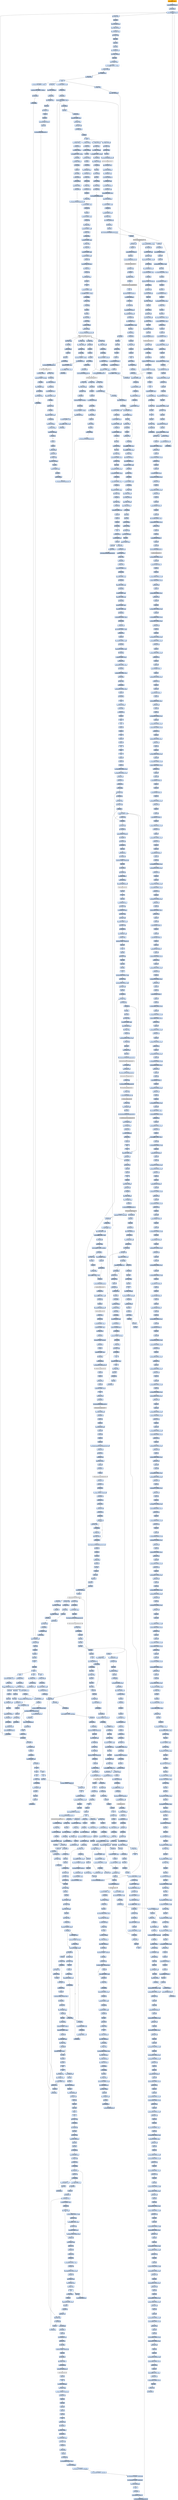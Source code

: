 digraph G {
node[shape=rectangle,style=filled,fillcolor=lightsteelblue,color=lightsteelblue]
bgcolor="transparent"
a0x0040b13dpushl_0x60UINT8[label="start\npushl $0x60<UINT8>",fillcolor="orange",color="lightgrey"];
a0x0040b13fpushl_0x4160c8UINT32[label="0x0040b13f\npushl $0x4160c8<UINT32>"];
a0x0040b144call_0x0040d880[label="0x0040b144\ncall 0x0040d880"];
a0x0040d880pushl_0x40d8d4UINT32[label="0x0040d880\npushl $0x40d8d4<UINT32>"];
a0x0040d885movl_fs_0_eax[label="0x0040d885\nmovl %fs:0, %eax"];
a0x0040d88bpushl_eax[label="0x0040d88b\npushl %eax"];
a0x0040d88cmovl_0x10esp__eax[label="0x0040d88c\nmovl 0x10(%esp), %eax"];
a0x0040d890movl_ebp_0x10esp_[label="0x0040d890\nmovl %ebp, 0x10(%esp)"];
a0x0040d894leal_0x10esp__ebp[label="0x0040d894\nleal 0x10(%esp), %ebp"];
a0x0040d898subl_eax_esp[label="0x0040d898\nsubl %eax, %esp"];
a0x0040d89apushl_ebx[label="0x0040d89a\npushl %ebx"];
a0x0040d89bpushl_esi[label="0x0040d89b\npushl %esi"];
a0x0040d89cpushl_edi[label="0x0040d89c\npushl %edi"];
a0x0040d89dmovl__8ebp__eax[label="0x0040d89d\nmovl -8(%ebp), %eax"];
a0x0040d8a0movl_esp__24ebp_[label="0x0040d8a0\nmovl %esp, -24(%ebp)"];
a0x0040d8a3pushl_eax[label="0x0040d8a3\npushl %eax"];
a0x0040d8a4movl__4ebp__eax[label="0x0040d8a4\nmovl -4(%ebp), %eax"];
a0x0040d8a7movl_0xffffffffUINT32__4ebp_[label="0x0040d8a7\nmovl $0xffffffff<UINT32>, -4(%ebp)"];
a0x0040d8aemovl_eax__8ebp_[label="0x0040d8ae\nmovl %eax, -8(%ebp)"];
a0x0040d8b1leal__16ebp__eax[label="0x0040d8b1\nleal -16(%ebp), %eax"];
a0x0040d8b4movl_eax_fs_0[label="0x0040d8b4\nmovl %eax, %fs:0"];
a0x0040d8baret[label="0x0040d8ba\nret"];
a0x0040b149movl_0x94UINT32_edi[label="0x0040b149\nmovl $0x94<UINT32>, %edi"];
a0x0040b14emovl_edi_eax[label="0x0040b14e\nmovl %edi, %eax"];
a0x0040b150call_0x0040abc0[label="0x0040b150\ncall 0x0040abc0"];
a0x0040abc0cmpl_0x1000UINT32_eax[label="0x0040abc0\ncmpl $0x1000<UINT32>, %eax"];
a0x0040abc5jae_0x0040abd5[label="0x0040abc5\njae 0x0040abd5"];
a0x0040abc7negl_eax[label="0x0040abc7\nnegl %eax"];
a0x0040abc9addl_esp_eax[label="0x0040abc9\naddl %esp, %eax"];
a0x0040abcbaddl_0x4UINT8_eax[label="0x0040abcb\naddl $0x4<UINT8>, %eax"];
a0x0040abcetestl_eax_eax_[label="0x0040abce\ntestl %eax, (%eax)"];
a0x0040abd0xchgl_eax_esp[label="0x0040abd0\nxchgl %eax, %esp"];
a0x0040abd1movl_eax__eax[label="0x0040abd1\nmovl (%eax), %eax"];
a0x0040abd3pushl_eax[label="0x0040abd3\npushl %eax"];
a0x0040abd4ret[label="0x0040abd4\nret"];
a0x0040b155movl_esp__24ebp_[label="0x0040b155\nmovl %esp, -24(%ebp)"];
a0x0040b158movl_esp_esi[label="0x0040b158\nmovl %esp, %esi"];
a0x0040b15amovl_edi_esi_[label="0x0040b15a\nmovl %edi, (%esi)"];
a0x0040b15cpushl_esi[label="0x0040b15c\npushl %esi"];
a0x0040b15dcall_GetVersionExA_kernel32_dll[label="0x0040b15d\ncall GetVersionExA@kernel32.dll"];
GetVersionExA_kernel32_dll[label="GetVersionExA@kernel32.dll",fillcolor="lightgrey",color="lightgrey"];
a0x0040b163movl_0x10esi__ecx[label="0x0040b163\nmovl 0x10(%esi), %ecx"];
a0x0040b166movl_ecx_0x00418b24[label="0x0040b166\nmovl %ecx, 0x00418b24"];
a0x0040b16cmovl_0x4esi__eax[label="0x0040b16c\nmovl 0x4(%esi), %eax"];
a0x0040b16fmovl_eax_0x00418b30[label="0x0040b16f\nmovl %eax, 0x00418b30"];
a0x0040b174movl_0x8esi__edx[label="0x0040b174\nmovl 0x8(%esi), %edx"];
a0x0040b177movl_edx_0x00418b34[label="0x0040b177\nmovl %edx, 0x00418b34"];
a0x0040b17dmovl_0xcesi__esi[label="0x0040b17d\nmovl 0xc(%esi), %esi"];
a0x0040b180andl_0x7fffUINT32_esi[label="0x0040b180\nandl $0x7fff<UINT32>, %esi"];
a0x0040b186movl_esi_0x00418b28[label="0x0040b186\nmovl %esi, 0x00418b28"];
a0x0040b18ccmpl_0x2UINT8_ecx[label="0x0040b18c\ncmpl $0x2<UINT8>, %ecx"];
a0x0040b18fje_0x0040b19d[label="0x0040b18f\nje 0x0040b19d"];
a0x0040b19dshll_0x8UINT8_eax[label="0x0040b19d\nshll $0x8<UINT8>, %eax"];
a0x0040b1a0addl_edx_eax[label="0x0040b1a0\naddl %edx, %eax"];
a0x0040b1a2movl_eax_0x00418b2c[label="0x0040b1a2\nmovl %eax, 0x00418b2c"];
a0x0040b1a7xorl_esi_esi[label="0x0040b1a7\nxorl %esi, %esi"];
a0x0040b1a9pushl_esi[label="0x0040b1a9\npushl %esi"];
a0x0040b1aamovl_GetModuleHandleA_kernel32_dll_edi[label="0x0040b1aa\nmovl GetModuleHandleA@kernel32.dll, %edi"];
a0x0040b1b0call_edi[label="0x0040b1b0\ncall %edi"];
GetModuleHandleA_kernel32_dll[label="GetModuleHandleA@kernel32.dll",fillcolor="lightgrey",color="lightgrey"];
a0x0040b1b2cmpw_0x5a4dUINT16_eax_[label="0x0040b1b2\ncmpw $0x5a4d<UINT16>, (%eax)"];
a0x0040b1b7jne_0x0040b1d8[label="0x0040b1b7\njne 0x0040b1d8"];
a0x0040b1b9movl_0x3ceax__ecx[label="0x0040b1b9\nmovl 0x3c(%eax), %ecx"];
a0x0040b1bcaddl_eax_ecx[label="0x0040b1bc\naddl %eax, %ecx"];
a0x0040b1becmpl_0x4550UINT32_ecx_[label="0x0040b1be\ncmpl $0x4550<UINT32>, (%ecx)"];
a0x0040b1c4jne_0x0040b1d8[label="0x0040b1c4\njne 0x0040b1d8"];
a0x0040b1c6movzwl_0x18ecx__eax[label="0x0040b1c6\nmovzwl 0x18(%ecx), %eax"];
a0x0040b1cacmpl_0x10bUINT32_eax[label="0x0040b1ca\ncmpl $0x10b<UINT32>, %eax"];
a0x0040b1cfje_0x0040b1f0[label="0x0040b1cf\nje 0x0040b1f0"];
a0x0040b1f0cmpl_0xeUINT8_0x74ecx_[label="0x0040b1f0\ncmpl $0xe<UINT8>, 0x74(%ecx)"];
a0x0040b1f4jbe_0x0040b1d8[label="0x0040b1f4\njbe 0x0040b1d8"];
a0x0040b1f6xorl_eax_eax[label="0x0040b1f6\nxorl %eax, %eax"];
a0x0040b1f8cmpl_esi_0xe8ecx_[label="0x0040b1f8\ncmpl %esi, 0xe8(%ecx)"];
a0x0040b1fesetne_al[label="0x0040b1fe\nsetne %al"];
a0x0040b201movl_eax__28ebp_[label="0x0040b201\nmovl %eax, -28(%ebp)"];
a0x0040b204pushl_esi[label="0x0040b204\npushl %esi"];
a0x0040b205call_0x0040bf83[label="0x0040b205\ncall 0x0040bf83"];
a0x0040bf83xorl_eax_eax[label="0x0040bf83\nxorl %eax, %eax"];
a0x0040bf85cmpl_eax_0x4esp_[label="0x0040bf85\ncmpl %eax, 0x4(%esp)"];
a0x0040bf89pushl_0x0UINT8[label="0x0040bf89\npushl $0x0<UINT8>"];
a0x0040bf8bsete_al[label="0x0040bf8b\nsete %al"];
a0x0040bf8epushl_0x1000UINT32[label="0x0040bf8e\npushl $0x1000<UINT32>"];
a0x0040bf93pushl_eax[label="0x0040bf93\npushl %eax"];
a0x0040bf94call_HeapCreate_kernel32_dll[label="0x0040bf94\ncall HeapCreate@kernel32.dll"];
HeapCreate_kernel32_dll[label="HeapCreate@kernel32.dll",fillcolor="lightgrey",color="lightgrey"];
a0x0040bf9atestl_eax_eax[label="0x0040bf9a\ntestl %eax, %eax"];
a0x0040bf9cmovl_eax_0x0041a140[label="0x0040bf9c\nmovl %eax, 0x0041a140"];
a0x0040bfa1je_0x0040bfcd[label="0x0040bfa1\nje 0x0040bfcd"];
a0x0040bfa3call_0x0040bf69[label="0x0040bfa3\ncall 0x0040bf69"];
a0x0040bf69cmpl_0x2UINT8_0x00418b24[label="0x0040bf69\ncmpl $0x2<UINT8>, 0x00418b24"];
a0x0040bf70jne_0x0040bf7f[label="0x0040bf70\njne 0x0040bf7f"];
a0x0040bf72cmpl_0x5UINT8_0x00418b30[label="0x0040bf72\ncmpl $0x5<UINT8>, 0x00418b30"];
a0x0040bf79jb_0x0040bf7f[label="0x0040bf79\njb 0x0040bf7f"];
a0x0040bf7bxorl_eax_eax[label="0x0040bf7b\nxorl %eax, %eax"];
a0x0040bf7dincl_eax[label="0x0040bf7d\nincl %eax"];
a0x0040bf7eret[label="0x0040bf7e\nret"];
a0x0040bfa8cmpl_0x3UINT8_eax[label="0x0040bfa8\ncmpl $0x3<UINT8>, %eax"];
a0x0040bfabmovl_eax_0x0041a144[label="0x0040bfab\nmovl %eax, 0x0041a144"];
a0x0040bfb0jne_0x0040bfd0[label="0x0040bfb0\njne 0x0040bfd0"];
a0x0040bfd0xorl_eax_eax[label="0x0040bfd0\nxorl %eax, %eax"];
a0x0040bfd2incl_eax[label="0x0040bfd2\nincl %eax"];
a0x0040bfd3ret[label="0x0040bfd3\nret"];
a0x0040b20apopl_ecx[label="0x0040b20a\npopl %ecx"];
a0x0040b20btestl_eax_eax[label="0x0040b20b\ntestl %eax, %eax"];
a0x0040b20djne_0x0040b230[label="0x0040b20d\njne 0x0040b230"];
a0x0040b230call_0x0040b831[label="0x0040b230\ncall 0x0040b831"];
a0x0040b831pushl_0xcUINT8[label="0x0040b831\npushl $0xc<UINT8>"];
a0x0040b833pushl_0x416128UINT32[label="0x0040b833\npushl $0x416128<UINT32>"];
a0x0040b838call_0x0040d880[label="0x0040b838\ncall 0x0040d880"];
a0x0040b83dmovl_0x4170fcUINT32__28ebp_[label="0x0040b83d\nmovl $0x4170fc<UINT32>, -28(%ebp)"];
a0x0040b844cmpl_0x4170fcUINT32__28ebp_[label="0x0040b844\ncmpl $0x4170fc<UINT32>, -28(%ebp)"];
a0x0040b84bjae_0x0040b86f[label="0x0040b84b\njae 0x0040b86f"];
a0x0040b86fcall_0x0040d8bb[label="0x0040b86f\ncall 0x0040d8bb"];
a0x0040d8bbmovl__16ebp__ecx[label="0x0040d8bb\nmovl -16(%ebp), %ecx"];
a0x0040d8bemovl_ecx_fs_0[label="0x0040d8be\nmovl %ecx, %fs:0"];
a0x0040d8c5popl_ecx[label="0x0040d8c5\npopl %ecx"];
a0x0040d8c6popl_edi[label="0x0040d8c6\npopl %edi"];
a0x0040d8c7popl_esi[label="0x0040d8c7\npopl %esi"];
a0x0040d8c8popl_ebx[label="0x0040d8c8\npopl %ebx"];
a0x0040d8c9leave_[label="0x0040d8c9\nleave "];
a0x0040d8capushl_ecx[label="0x0040d8ca\npushl %ecx"];
a0x0040d8cbret[label="0x0040d8cb\nret"];
a0x0040b874ret[label="0x0040b874\nret"];
a0x0040b235movl_esi__4ebp_[label="0x0040b235\nmovl %esi, -4(%ebp)"];
a0x0040b238call_0x0040ccaf[label="0x0040b238\ncall 0x0040ccaf"];
a0x0040ccafsubl_0x44UINT8_esp[label="0x0040ccaf\nsubl $0x44<UINT8>, %esp"];
a0x0040ccb2pushl_0x100UINT32[label="0x0040ccb2\npushl $0x100<UINT32>"];
a0x0040ccb7call_0x0040af0a[label="0x0040ccb7\ncall 0x0040af0a"];
a0x0040af0apushl_0x00418bb4[label="0x0040af0a\npushl 0x00418bb4"];
a0x0040af10pushl_0x8esp_[label="0x0040af10\npushl 0x8(%esp)"];
a0x0040af14call_0x0040aede[label="0x0040af14\ncall 0x0040aede"];
a0x0040aedecmpl_0xffffffe0UINT8_0x4esp_[label="0x0040aede\ncmpl $0xffffffe0<UINT8>, 0x4(%esp)"];
a0x0040aee3ja_0x0040af07[label="0x0040aee3\nja 0x0040af07"];
a0x0040aee5pushl_0x4esp_[label="0x0040aee5\npushl 0x4(%esp)"];
a0x0040aee9call_0x0040ae98[label="0x0040aee9\ncall 0x0040ae98"];
a0x0040ae98cmpl_0x3UINT8_0x0041a144[label="0x0040ae98\ncmpl $0x3<UINT8>, 0x0041a144"];
a0x0040ae9fpushl_esi[label="0x0040ae9f\npushl %esi"];
a0x0040aea0movl_0x8esp__esi[label="0x0040aea0\nmovl 0x8(%esp), %esi"];
a0x0040aea4jne_0x0040aeb9[label="0x0040aea4\njne 0x0040aeb9"];
a0x0040aeb9testl_esi_esi[label="0x0040aeb9\ntestl %esi, %esi"];
a0x0040aebbjne_0x0040aebe[label="0x0040aebb\njne 0x0040aebe"];
a0x0040aebecmpl_0x1UINT8_0x0041a144[label="0x0040aebe\ncmpl $0x1<UINT8>, 0x0041a144"];
a0x0040aec5je_0x0040aecd[label="0x0040aec5\nje 0x0040aecd"];
a0x0040aecdpushl_esi[label="0x0040aecd\npushl %esi"];
a0x0040aecepushl_0x0UINT8[label="0x0040aece\npushl $0x0<UINT8>"];
a0x0040aed0pushl_0x0041a140[label="0x0040aed0\npushl 0x0041a140"];
a0x0040aed6call_HeapAlloc_kernel32_dll[label="0x0040aed6\ncall HeapAlloc@kernel32.dll"];
HeapAlloc_kernel32_dll[label="HeapAlloc@kernel32.dll",fillcolor="lightgrey",color="lightgrey"];
a0x0040aedcpopl_esi[label="0x0040aedc\npopl %esi"];
a0x0040aeddret[label="0x0040aedd\nret"];
a0x0040aeeetestl_eax_eax[label="0x0040aeee\ntestl %eax, %eax"];
a0x0040aef0popl_ecx[label="0x0040aef0\npopl %ecx"];
a0x0040aef1jne_0x0040af09[label="0x0040aef1\njne 0x0040af09"];
a0x0040af09ret[label="0x0040af09\nret"];
a0x0040af19popl_ecx[label="0x0040af19\npopl %ecx"];
a0x0040af1apopl_ecx[label="0x0040af1a\npopl %ecx"];
a0x0040af1bret[label="0x0040af1b\nret"];
a0x0040ccbctestl_eax_eax[label="0x0040ccbc\ntestl %eax, %eax"];
a0x0040ccbepopl_ecx[label="0x0040ccbe\npopl %ecx"];
a0x0040ccbfjne_0x0040ccc9[label="0x0040ccbf\njne 0x0040ccc9"];
a0x0040ccc9movl_eax_0x00419000[label="0x0040ccc9\nmovl %eax, 0x00419000"];
a0x0040cccemovl_0x20UINT32_0x00418fe0[label="0x0040ccce\nmovl $0x20<UINT32>, 0x00418fe0"];
a0x0040ccd8leal_0x100eax__ecx[label="0x0040ccd8\nleal 0x100(%eax), %ecx"];
a0x0040ccdejmp_0x0040ccfa[label="0x0040ccde\njmp 0x0040ccfa"];
a0x0040ccfacmpl_ecx_eax[label="0x0040ccfa\ncmpl %ecx, %eax"];
a0x0040ccfcjb_0x0040cce0[label="0x0040ccfc\njb 0x0040cce0"];
a0x0040cce0orl_0xffffffffUINT8_eax_[label="0x0040cce0\norl $0xffffffff<UINT8>, (%eax)"];
a0x0040cce3movb_0x0UINT8_0x4eax_[label="0x0040cce3\nmovb $0x0<UINT8>, 0x4(%eax)"];
a0x0040cce7movb_0xaUINT8_0x5eax_[label="0x0040cce7\nmovb $0xa<UINT8>, 0x5(%eax)"];
a0x0040ccebmovl_0x00419000_ecx[label="0x0040cceb\nmovl 0x00419000, %ecx"];
a0x0040ccf1addl_0x8UINT8_eax[label="0x0040ccf1\naddl $0x8<UINT8>, %eax"];
a0x0040ccf4addl_0x100UINT32_ecx[label="0x0040ccf4\naddl $0x100<UINT32>, %ecx"];
a0x0040ccfepushl_ebx[label="0x0040ccfe\npushl %ebx"];
a0x0040ccffpushl_esi[label="0x0040ccff\npushl %esi"];
a0x0040cd00pushl_edi[label="0x0040cd00\npushl %edi"];
a0x0040cd01leal_0xcesp__eax[label="0x0040cd01\nleal 0xc(%esp), %eax"];
a0x0040cd05pushl_eax[label="0x0040cd05\npushl %eax"];
a0x0040cd06call_GetStartupInfoA_kernel32_dll[label="0x0040cd06\ncall GetStartupInfoA@kernel32.dll"];
GetStartupInfoA_kernel32_dll[label="GetStartupInfoA@kernel32.dll",fillcolor="lightgrey",color="lightgrey"];
a0x0040cd0ccmpw_0x0UINT8_0x3eesp_[label="0x0040cd0c\ncmpw $0x0<UINT8>, 0x3e(%esp)"];
a0x0040cd12je_0x0040cddf[label="0x0040cd12\nje 0x0040cddf"];
a0x0040cddfxorl_ebx_ebx[label="0x0040cddf\nxorl %ebx, %ebx"];
a0x0040cde1movl_0x00419000_eax[label="0x0040cde1\nmovl 0x00419000, %eax"];
a0x0040cde6leal_eaxebx8__esi[label="0x0040cde6\nleal (%eax,%ebx,8), %esi"];
a0x0040cde9cmpl_0xffffffffUINT8_esi_[label="0x0040cde9\ncmpl $0xffffffff<UINT8>, (%esi)"];
a0x0040cdecjne_0x0040ce3b[label="0x0040cdec\njne 0x0040ce3b"];
a0x0040cdeetestl_ebx_ebx[label="0x0040cdee\ntestl %ebx, %ebx"];
a0x0040cdf0movb_0xffffff81UINT8_0x4esi_[label="0x0040cdf0\nmovb $0xffffff81<UINT8>, 0x4(%esi)"];
a0x0040cdf4jne_0x0040cdfb[label="0x0040cdf4\njne 0x0040cdfb"];
a0x0040cdf6pushl_0xfffffff6UINT8[label="0x0040cdf6\npushl $0xfffffff6<UINT8>"];
a0x0040cdf8popl_eax[label="0x0040cdf8\npopl %eax"];
a0x0040cdf9jmp_0x0040ce05[label="0x0040cdf9\njmp 0x0040ce05"];
a0x0040ce05pushl_eax[label="0x0040ce05\npushl %eax"];
a0x0040ce06call_GetStdHandle_kernel32_dll[label="0x0040ce06\ncall GetStdHandle@kernel32.dll"];
GetStdHandle_kernel32_dll[label="GetStdHandle@kernel32.dll",fillcolor="lightgrey",color="lightgrey"];
a0x0040ce0cmovl_eax_edi[label="0x0040ce0c\nmovl %eax, %edi"];
a0x0040ce0ecmpl_0xffffffffUINT8_edi[label="0x0040ce0e\ncmpl $0xffffffff<UINT8>, %edi"];
a0x0040ce11je_0x0040ce2a[label="0x0040ce11\nje 0x0040ce2a"];
a0x0040ce13pushl_edi[label="0x0040ce13\npushl %edi"];
a0x0040ce14call_GetFileType_kernel32_dll[label="0x0040ce14\ncall GetFileType@kernel32.dll"];
GetFileType_kernel32_dll[label="GetFileType@kernel32.dll",fillcolor="lightgrey",color="lightgrey"];
a0x0040ce1atestl_eax_eax[label="0x0040ce1a\ntestl %eax, %eax"];
a0x0040ce1cje_0x0040ce2a[label="0x0040ce1c\nje 0x0040ce2a"];
a0x0040ce1eandl_0xffUINT32_eax[label="0x0040ce1e\nandl $0xff<UINT32>, %eax"];
a0x0040ce23cmpl_0x2UINT8_eax[label="0x0040ce23\ncmpl $0x2<UINT8>, %eax"];
a0x0040ce26movl_edi_esi_[label="0x0040ce26\nmovl %edi, (%esi)"];
a0x0040ce28jne_0x0040ce30[label="0x0040ce28\njne 0x0040ce30"];
a0x0040ce2aorb_0x40UINT8_0x4esi_[label="0x0040ce2a\norb $0x40<UINT8>, 0x4(%esi)"];
a0x0040ce2ejmp_0x0040ce3f[label="0x0040ce2e\njmp 0x0040ce3f"];
a0x0040ce3fincl_ebx[label="0x0040ce3f\nincl %ebx"];
a0x0040ce40cmpl_0x3UINT8_ebx[label="0x0040ce40\ncmpl $0x3<UINT8>, %ebx"];
a0x0040ce43jl_0x0040cde1[label="0x0040ce43\njl 0x0040cde1"];
a0x0040cdfbmovl_ebx_eax[label="0x0040cdfb\nmovl %ebx, %eax"];
a0x0040cdfddecl_eax[label="0x0040cdfd\ndecl %eax"];
a0x0040cdfenegl_eax[label="0x0040cdfe\nnegl %eax"];
a0x0040ce00sbbl_eax_eax[label="0x0040ce00\nsbbl %eax, %eax"];
a0x0040ce02addl_0xfffffff5UINT8_eax[label="0x0040ce02\naddl $0xfffffff5<UINT8>, %eax"];
a0x0040ce45pushl_0x00418fe0[label="0x0040ce45\npushl 0x00418fe0"];
a0x0040ce4bcall_SetHandleCount_kernel32_dll[label="0x0040ce4b\ncall SetHandleCount@kernel32.dll"];
SetHandleCount_kernel32_dll[label="SetHandleCount@kernel32.dll",fillcolor="lightgrey",color="lightgrey"];
a0x0040ce51popl_edi[label="0x0040ce51\npopl %edi"];
a0x0040ce52popl_esi[label="0x0040ce52\npopl %esi"];
a0x0040ce53xorl_eax_eax[label="0x0040ce53\nxorl %eax, %eax"];
a0x0040ce55popl_ebx[label="0x0040ce55\npopl %ebx"];
a0x0040ce56addl_0x44UINT8_esp[label="0x0040ce56\naddl $0x44<UINT8>, %esp"];
a0x0040ce59ret[label="0x0040ce59\nret"];
a0x0040b23dtestl_eax_eax[label="0x0040b23d\ntestl %eax, %eax"];
a0x0040b23fjnl_0x0040b249[label="0x0040b23f\njnl 0x0040b249"];
a0x0040b249call_GetCommandLineA_kernel32_dll[label="0x0040b249\ncall GetCommandLineA@kernel32.dll"];
GetCommandLineA_kernel32_dll[label="GetCommandLineA@kernel32.dll",fillcolor="lightgrey",color="lightgrey"];
a0x0040b24fmovl_eax_0x0041a148[label="0x0040b24f\nmovl %eax, 0x0041a148"];
a0x0040b254call_0x0040d75b[label="0x0040b254\ncall 0x0040d75b"];
a0x0040d75bpushl_ecx[label="0x0040d75b\npushl %ecx"];
a0x0040d75cpushl_ecx[label="0x0040d75c\npushl %ecx"];
a0x0040d75dmovl_0x00418cd8_eax[label="0x0040d75d\nmovl 0x00418cd8, %eax"];
a0x0040d762pushl_ebx[label="0x0040d762\npushl %ebx"];
a0x0040d763pushl_ebp[label="0x0040d763\npushl %ebp"];
a0x0040d764pushl_esi[label="0x0040d764\npushl %esi"];
a0x0040d765pushl_edi[label="0x0040d765\npushl %edi"];
a0x0040d766movl_GetEnvironmentStringsW_kernel32_dll_edi[label="0x0040d766\nmovl GetEnvironmentStringsW@kernel32.dll, %edi"];
a0x0040d76cxorl_ebx_ebx[label="0x0040d76c\nxorl %ebx, %ebx"];
a0x0040d76exorl_esi_esi[label="0x0040d76e\nxorl %esi, %esi"];
a0x0040d770cmpl_ebx_eax[label="0x0040d770\ncmpl %ebx, %eax"];
a0x0040d772pushl_0x2UINT8[label="0x0040d772\npushl $0x2<UINT8>"];
a0x0040d774popl_ebp[label="0x0040d774\npopl %ebp"];
a0x0040d775jne_0x0040d7a4[label="0x0040d775\njne 0x0040d7a4"];
a0x0040d777call_edi[label="0x0040d777\ncall %edi"];
GetEnvironmentStringsW_kernel32_dll[label="GetEnvironmentStringsW@kernel32.dll",fillcolor="lightgrey",color="lightgrey"];
a0x0040d779movl_eax_esi[label="0x0040d779\nmovl %eax, %esi"];
a0x0040d77bcmpl_ebx_esi[label="0x0040d77b\ncmpl %ebx, %esi"];
a0x0040d77dje_0x0040d78b[label="0x0040d77d\nje 0x0040d78b"];
a0x0040d77fmovl_0x1UINT32_0x00418cd8[label="0x0040d77f\nmovl $0x1<UINT32>, 0x00418cd8"];
a0x0040d789jmp_0x0040d7a9[label="0x0040d789\njmp 0x0040d7a9"];
a0x0040d7a9cmpl_ebx_esi[label="0x0040d7a9\ncmpl %ebx, %esi"];
a0x0040d7abjne_0x0040d7b5[label="0x0040d7ab\njne 0x0040d7b5"];
a0x0040d7b5cmpw_bx_esi_[label="0x0040d7b5\ncmpw %bx, (%esi)"];
a0x0040d7b8movl_esi_eax[label="0x0040d7b8\nmovl %esi, %eax"];
a0x0040d7baje_0x0040d7ca[label="0x0040d7ba\nje 0x0040d7ca"];
a0x0040d7bcaddl_ebp_eax[label="0x0040d7bc\naddl %ebp, %eax"];
a0x0040d7becmpw_bx_eax_[label="0x0040d7be\ncmpw %bx, (%eax)"];
a0x0040d7c1jne_0x0040d7bc[label="0x0040d7c1\njne 0x0040d7bc"];
a0x0040d7c3addl_ebp_eax[label="0x0040d7c3\naddl %ebp, %eax"];
a0x0040d7c5cmpw_bx_eax_[label="0x0040d7c5\ncmpw %bx, (%eax)"];
a0x0040d7c8jne_0x0040d7bc[label="0x0040d7c8\njne 0x0040d7bc"];
a0x0040d7camovl_WideCharToMultiByte_kernel32_dll_edi[label="0x0040d7ca\nmovl WideCharToMultiByte@kernel32.dll, %edi"];
a0x0040d7d0pushl_ebx[label="0x0040d7d0\npushl %ebx"];
a0x0040d7d1pushl_ebx[label="0x0040d7d1\npushl %ebx"];
a0x0040d7d2pushl_ebx[label="0x0040d7d2\npushl %ebx"];
a0x0040d7d3subl_esi_eax[label="0x0040d7d3\nsubl %esi, %eax"];
a0x0040d7d5pushl_ebx[label="0x0040d7d5\npushl %ebx"];
a0x0040d7d6sarl_eax[label="0x0040d7d6\nsarl %eax"];
a0x0040d7d8incl_eax[label="0x0040d7d8\nincl %eax"];
a0x0040d7d9pushl_eax[label="0x0040d7d9\npushl %eax"];
a0x0040d7dapushl_esi[label="0x0040d7da\npushl %esi"];
a0x0040d7dbpushl_ebx[label="0x0040d7db\npushl %ebx"];
a0x0040d7dcpushl_ebx[label="0x0040d7dc\npushl %ebx"];
a0x0040d7ddmovl_eax_0x34esp_[label="0x0040d7dd\nmovl %eax, 0x34(%esp)"];
a0x0040d7e1call_edi[label="0x0040d7e1\ncall %edi"];
WideCharToMultiByte_kernel32_dll[label="WideCharToMultiByte@kernel32.dll",fillcolor="lightgrey",color="lightgrey"];
a0x0040d7e3movl_eax_ebp[label="0x0040d7e3\nmovl %eax, %ebp"];
a0x0040d7e5cmpl_ebx_ebp[label="0x0040d7e5\ncmpl %ebx, %ebp"];
a0x0040d7e7je_0x0040d81b[label="0x0040d7e7\nje 0x0040d81b"];
a0x0040d7e9pushl_ebp[label="0x0040d7e9\npushl %ebp"];
a0x0040d7eacall_0x0040af0a[label="0x0040d7ea\ncall 0x0040af0a"];
a0x0040d7efcmpl_ebx_eax[label="0x0040d7ef\ncmpl %ebx, %eax"];
a0x0040d7f1popl_ecx[label="0x0040d7f1\npopl %ecx"];
a0x0040d7f2movl_eax_0x10esp_[label="0x0040d7f2\nmovl %eax, 0x10(%esp)"];
a0x0040d7f6je_0x0040d81b[label="0x0040d7f6\nje 0x0040d81b"];
a0x0040d7f8pushl_ebx[label="0x0040d7f8\npushl %ebx"];
a0x0040d7f9pushl_ebx[label="0x0040d7f9\npushl %ebx"];
a0x0040d7fapushl_ebp[label="0x0040d7fa\npushl %ebp"];
a0x0040d7fbpushl_eax[label="0x0040d7fb\npushl %eax"];
a0x0040d7fcpushl_0x24esp_[label="0x0040d7fc\npushl 0x24(%esp)"];
a0x0040d800pushl_esi[label="0x0040d800\npushl %esi"];
a0x0040d801pushl_ebx[label="0x0040d801\npushl %ebx"];
a0x0040d802pushl_ebx[label="0x0040d802\npushl %ebx"];
a0x0040d803call_edi[label="0x0040d803\ncall %edi"];
a0x0040d805testl_eax_eax[label="0x0040d805\ntestl %eax, %eax"];
a0x0040d807jne_0x0040d817[label="0x0040d807\njne 0x0040d817"];
a0x0040d817movl_0x10esp__ebx[label="0x0040d817\nmovl 0x10(%esp), %ebx"];
a0x0040d81bpushl_esi[label="0x0040d81b\npushl %esi"];
a0x0040d81ccall_FreeEnvironmentStringsW_kernel32_dll[label="0x0040d81c\ncall FreeEnvironmentStringsW@kernel32.dll"];
FreeEnvironmentStringsW_kernel32_dll[label="FreeEnvironmentStringsW@kernel32.dll",fillcolor="lightgrey",color="lightgrey"];
a0x0040d822movl_ebx_eax[label="0x0040d822\nmovl %ebx, %eax"];
a0x0040d824jmp_0x0040d876[label="0x0040d824\njmp 0x0040d876"];
a0x0040d876popl_edi[label="0x0040d876\npopl %edi"];
a0x0040d877popl_esi[label="0x0040d877\npopl %esi"];
a0x0040d878popl_ebp[label="0x0040d878\npopl %ebp"];
a0x0040d879popl_ebx[label="0x0040d879\npopl %ebx"];
a0x0040d87apopl_ecx[label="0x0040d87a\npopl %ecx"];
a0x0040d87bpopl_ecx[label="0x0040d87b\npopl %ecx"];
a0x0040d87cret[label="0x0040d87c\nret"];
a0x0040b259movl_eax_0x00418b90[label="0x0040b259\nmovl %eax, 0x00418b90"];
a0x0040b25ecall_0x0040d6b9[label="0x0040b25e\ncall 0x0040d6b9"];
a0x0040d6b9pushl_ebp[label="0x0040d6b9\npushl %ebp"];
a0x0040d6bamovl_esp_ebp[label="0x0040d6ba\nmovl %esp, %ebp"];
a0x0040d6bcpushl_ecx[label="0x0040d6bc\npushl %ecx"];
a0x0040d6bdpushl_ecx[label="0x0040d6bd\npushl %ecx"];
a0x0040d6bepushl_ebx[label="0x0040d6be\npushl %ebx"];
a0x0040d6bfpushl_esi[label="0x0040d6bf\npushl %esi"];
a0x0040d6c0pushl_edi[label="0x0040d6c0\npushl %edi"];
a0x0040d6c1xorl_edi_edi[label="0x0040d6c1\nxorl %edi, %edi"];
a0x0040d6c3cmpl_edi_0x0041a158[label="0x0040d6c3\ncmpl %edi, 0x0041a158"];
a0x0040d6c9jne_0x0040d6d0[label="0x0040d6c9\njne 0x0040d6d0"];
a0x0040d6cbcall_0x0040f442[label="0x0040d6cb\ncall 0x0040f442"];
a0x0040f442cmpl_0x0UINT8_0x0041a158[label="0x0040f442\ncmpl $0x0<UINT8>, 0x0041a158"];
a0x0040f449jne_0x0040f45d[label="0x0040f449\njne 0x0040f45d"];
a0x0040f44bpushl_0xfffffffdUINT8[label="0x0040f44b\npushl $0xfffffffd<UINT8>"];
a0x0040f44dcall_0x0040f25c[label="0x0040f44d\ncall 0x0040f25c"];
a0x0040f25cpushl_ebp[label="0x0040f25c\npushl %ebp"];
a0x0040f25dmovl_esp_ebp[label="0x0040f25d\nmovl %esp, %ebp"];
a0x0040f25fsubl_0x1cUINT8_esp[label="0x0040f25f\nsubl $0x1c<UINT8>, %esp"];
a0x0040f262movl_0x004186f0_eax[label="0x0040f262\nmovl 0x004186f0, %eax"];
a0x0040f267pushl_ebx[label="0x0040f267\npushl %ebx"];
a0x0040f268pushl_esi[label="0x0040f268\npushl %esi"];
a0x0040f269movl_0x8ebp__esi[label="0x0040f269\nmovl 0x8(%ebp), %esi"];
a0x0040f26cxorl_ebx_ebx[label="0x0040f26c\nxorl %ebx, %ebx"];
a0x0040f26ecmpl_0xfffffffeUINT8_esi[label="0x0040f26e\ncmpl $0xfffffffe<UINT8>, %esi"];
a0x0040f271movl_eax__4ebp_[label="0x0040f271\nmovl %eax, -4(%ebp)"];
a0x0040f274pushl_edi[label="0x0040f274\npushl %edi"];
a0x0040f275movl_ebx_0x00418d1c[label="0x0040f275\nmovl %ebx, 0x00418d1c"];
a0x0040f27bjne_0x0040f28f[label="0x0040f27b\njne 0x0040f28f"];
a0x0040f28fcmpl_0xfffffffdUINT8_esi[label="0x0040f28f\ncmpl $0xfffffffd<UINT8>, %esi"];
a0x0040f292jne_0x0040f2a6[label="0x0040f292\njne 0x0040f2a6"];
a0x0040f294movl_0x1UINT32_0x00418d1c[label="0x0040f294\nmovl $0x1<UINT32>, 0x00418d1c"];
a0x0040f29ecall_GetACP_kernel32_dll[label="0x0040f29e\ncall GetACP@kernel32.dll"];
GetACP_kernel32_dll[label="GetACP@kernel32.dll",fillcolor="lightgrey",color="lightgrey"];
a0x0040f2a4jmp_0x0040f2ba[label="0x0040f2a4\njmp 0x0040f2ba"];
a0x0040f2bamovl_eax_0x8ebp_[label="0x0040f2ba\nmovl %eax, 0x8(%ebp)"];
a0x0040f2bdmovl_eax_esi[label="0x0040f2bd\nmovl %eax, %esi"];
a0x0040f2bfcmpl_0x00418ec4_esi[label="0x0040f2bf\ncmpl 0x00418ec4, %esi"];
a0x0040f2c5je_0x0040f42e[label="0x0040f2c5\nje 0x0040f42e"];
a0x0040f2cbcmpl_ebx_esi[label="0x0040f2cb\ncmpl %ebx, %esi"];
a0x0040f2cdje_0x0040f424[label="0x0040f2cd\nje 0x0040f424"];
a0x0040f2d3xorl_edx_edx[label="0x0040f2d3\nxorl %edx, %edx"];
a0x0040f2d5xorl_eax_eax[label="0x0040f2d5\nxorl %eax, %eax"];
a0x0040f2d7cmpl_esi_0x418708eax_[label="0x0040f2d7\ncmpl %esi, 0x418708(%eax)"];
a0x0040f2ddje_0x0040f346[label="0x0040f2dd\nje 0x0040f346"];
a0x0040f2dfaddl_0x30UINT8_eax[label="0x0040f2df\naddl $0x30<UINT8>, %eax"];
a0x0040f2e2incl_edx[label="0x0040f2e2\nincl %edx"];
a0x0040f2e3cmpl_0xf0UINT32_eax[label="0x0040f2e3\ncmpl $0xf0<UINT32>, %eax"];
a0x0040f2e8jb_0x0040f2d7[label="0x0040f2e8\njb 0x0040f2d7"];
a0x0040f2ealeal__24ebp__eax[label="0x0040f2ea\nleal -24(%ebp), %eax"];
a0x0040f2edpushl_eax[label="0x0040f2ed\npushl %eax"];
a0x0040f2eepushl_esi[label="0x0040f2ee\npushl %esi"];
a0x0040f2efcall_GetCPInfo_kernel32_dll[label="0x0040f2ef\ncall GetCPInfo@kernel32.dll"];
GetCPInfo_kernel32_dll[label="GetCPInfo@kernel32.dll",fillcolor="lightgrey",color="lightgrey"];
a0x0040f2f5cmpl_0x1UINT8_eax[label="0x0040f2f5\ncmpl $0x1<UINT8>, %eax"];
a0x0040f2f8jne_0x0040f41c[label="0x0040f2f8\njne 0x0040f41c"];
a0x0040f2fepushl_0x40UINT8[label="0x0040f2fe\npushl $0x40<UINT8>"];
a0x0040f300xorl_eax_eax[label="0x0040f300\nxorl %eax, %eax"];
a0x0040f302popl_ecx[label="0x0040f302\npopl %ecx"];
a0x0040f303movl_0x418dc0UINT32_edi[label="0x0040f303\nmovl $0x418dc0<UINT32>, %edi"];
a0x0040f308repz_stosl_eax_es_edi_[label="0x0040f308\nrepz stosl %eax, %es:(%edi)"];
a0x0040f30astosb_al_es_edi_[label="0x0040f30a\nstosb %al, %es:(%edi)"];
a0x0040f30bxorl_edi_edi[label="0x0040f30b\nxorl %edi, %edi"];
a0x0040f30dincl_edi[label="0x0040f30d\nincl %edi"];
a0x0040f30ecmpl_edi__24ebp_[label="0x0040f30e\ncmpl %edi, -24(%ebp)"];
a0x0040f311movl_esi_0x00418ec4[label="0x0040f311\nmovl %esi, 0x00418ec4"];
a0x0040f317movl_ebx_0x00418d9c[label="0x0040f317\nmovl %ebx, 0x00418d9c"];
a0x0040f31djbe_0x0040f40a[label="0x0040f31d\njbe 0x0040f40a"];
a0x0040f323cmpb_0x0UINT8__18ebp_[label="0x0040f323\ncmpb $0x0<UINT8>, -18(%ebp)"];
a0x0040f327je_0x0040f3e5[label="0x0040f327\nje 0x0040f3e5"];
a0x0040f3e5movl_edi_eax[label="0x0040f3e5\nmovl %edi, %eax"];
a0x0040f3e7orb_0x8UINT8_0x418dc1eax_[label="0x0040f3e7\norb $0x8<UINT8>, 0x418dc1(%eax)"];
a0x0040f3eeincl_eax[label="0x0040f3ee\nincl %eax"];
a0x0040f3efcmpl_0xffUINT32_eax[label="0x0040f3ef\ncmpl $0xff<UINT32>, %eax"];
a0x0040f3f4jb_0x0040f3e7[label="0x0040f3f4\njb 0x0040f3e7"];
a0x0040f3f6movl_esi_eax[label="0x0040f3f6\nmovl %esi, %eax"];
a0x0040f3f8call_0x0040f078[label="0x0040f3f8\ncall 0x0040f078"];
a0x0040f078subl_0x3a4UINT32_eax[label="0x0040f078\nsubl $0x3a4<UINT32>, %eax"];
a0x0040f07dje_0x0040f0a1[label="0x0040f07d\nje 0x0040f0a1"];
a0x0040f07fsubl_0x4UINT8_eax[label="0x0040f07f\nsubl $0x4<UINT8>, %eax"];
a0x0040f082je_0x0040f09b[label="0x0040f082\nje 0x0040f09b"];
a0x0040f084subl_0xdUINT8_eax[label="0x0040f084\nsubl $0xd<UINT8>, %eax"];
a0x0040f087je_0x0040f095[label="0x0040f087\nje 0x0040f095"];
a0x0040f089decl_eax[label="0x0040f089\ndecl %eax"];
a0x0040f08aje_0x0040f08f[label="0x0040f08a\nje 0x0040f08f"];
a0x0040f08cxorl_eax_eax[label="0x0040f08c\nxorl %eax, %eax"];
a0x0040f08eret[label="0x0040f08e\nret"];
a0x0040f3fdmovl_eax_0x00418d9c[label="0x0040f3fd\nmovl %eax, 0x00418d9c"];
a0x0040f402movl_edi_0x00418da0[label="0x0040f402\nmovl %edi, 0x00418da0"];
a0x0040f408jmp_0x0040f410[label="0x0040f408\njmp 0x0040f410"];
a0x0040f410xorl_eax_eax[label="0x0040f410\nxorl %eax, %eax"];
a0x0040f412movl_0x418ed0UINT32_edi[label="0x0040f412\nmovl $0x418ed0<UINT32>, %edi"];
a0x0040f417stosl_eax_es_edi_[label="0x0040f417\nstosl %eax, %es:(%edi)"];
a0x0040f418stosl_eax_es_edi_[label="0x0040f418\nstosl %eax, %es:(%edi)"];
a0x0040f419stosl_eax_es_edi_[label="0x0040f419\nstosl %eax, %es:(%edi)"];
a0x0040f41ajmp_0x0040f429[label="0x0040f41a\njmp 0x0040f429"];
a0x0040f429call_0x0040f0d0[label="0x0040f429\ncall 0x0040f0d0"];
a0x0040f0d0pushl_ebp[label="0x0040f0d0\npushl %ebp"];
a0x0040f0d1movl_esp_ebp[label="0x0040f0d1\nmovl %esp, %ebp"];
a0x0040f0d3subl_0x518UINT32_esp[label="0x0040f0d3\nsubl $0x518<UINT32>, %esp"];
a0x0040f0d9movl_0x004186f0_eax[label="0x0040f0d9\nmovl 0x004186f0, %eax"];
a0x0040f0demovl_eax__4ebp_[label="0x0040f0de\nmovl %eax, -4(%ebp)"];
a0x0040f0e1pushl_esi[label="0x0040f0e1\npushl %esi"];
a0x0040f0e2leal__24ebp__eax[label="0x0040f0e2\nleal -24(%ebp), %eax"];
a0x0040f0e5pushl_eax[label="0x0040f0e5\npushl %eax"];
a0x0040f0e6pushl_0x00418ec4[label="0x0040f0e6\npushl 0x00418ec4"];
a0x0040f0eccall_GetCPInfo_kernel32_dll[label="0x0040f0ec\ncall GetCPInfo@kernel32.dll"];
a0x0040f0f2cmpl_0x1UINT8_eax[label="0x0040f0f2\ncmpl $0x1<UINT8>, %eax"];
a0x0040f0f5movl_0x100UINT32_esi[label="0x0040f0f5\nmovl $0x100<UINT32>, %esi"];
a0x0040f0fajne_0x0040f20d[label="0x0040f0fa\njne 0x0040f20d"];
a0x0040f100xorl_eax_eax[label="0x0040f100\nxorl %eax, %eax"];
a0x0040f102movb_al__280ebpeax_[label="0x0040f102\nmovb %al, -280(%ebp,%eax)"];
a0x0040f109incl_eax[label="0x0040f109\nincl %eax"];
a0x0040f10acmpl_esi_eax[label="0x0040f10a\ncmpl %esi, %eax"];
a0x0040f10cjb_0x0040f102[label="0x0040f10c\njb 0x0040f102"];
a0x0040f10emovb__18ebp__al[label="0x0040f10e\nmovb -18(%ebp), %al"];
a0x0040f111testb_al_al[label="0x0040f111\ntestb %al, %al"];
a0x0040f113movb_0x20UINT8__280ebp_[label="0x0040f113\nmovb $0x20<UINT8>, -280(%ebp)"];
a0x0040f11aje_0x0040f152[label="0x0040f11a\nje 0x0040f152"];
a0x0040f152pushl_0x0UINT8[label="0x0040f152\npushl $0x0<UINT8>"];
a0x0040f154pushl_0x00418d9c[label="0x0040f154\npushl 0x00418d9c"];
a0x0040f15aleal__1304ebp__eax[label="0x0040f15a\nleal -1304(%ebp), %eax"];
a0x0040f160pushl_0x00418ec4[label="0x0040f160\npushl 0x00418ec4"];
a0x0040f166pushl_eax[label="0x0040f166\npushl %eax"];
a0x0040f167pushl_esi[label="0x0040f167\npushl %esi"];
a0x0040f168leal__280ebp__eax[label="0x0040f168\nleal -280(%ebp), %eax"];
a0x0040f16epushl_eax[label="0x0040f16e\npushl %eax"];
a0x0040f16fpushl_0x1UINT8[label="0x0040f16f\npushl $0x1<UINT8>"];
a0x0040f171call_0x0040f777[label="0x0040f171\ncall 0x0040f777"];
a0x0040f777pushl_0x1cUINT8[label="0x0040f777\npushl $0x1c<UINT8>"];
a0x0040f779pushl_0x416e88UINT32[label="0x0040f779\npushl $0x416e88<UINT32>"];
a0x0040f77ecall_0x0040d880[label="0x0040f77e\ncall 0x0040d880"];
a0x0040f783xorl_esi_esi[label="0x0040f783\nxorl %esi, %esi"];
a0x0040f785cmpl_esi_0x00418d6c[label="0x0040f785\ncmpl %esi, 0x00418d6c"];
a0x0040f78bjne_0x0040f7c2[label="0x0040f78b\njne 0x0040f7c2"];
a0x0040f78dleal__28ebp__eax[label="0x0040f78d\nleal -28(%ebp), %eax"];
a0x0040f790pushl_eax[label="0x0040f790\npushl %eax"];
a0x0040f791xorl_edi_edi[label="0x0040f791\nxorl %edi, %edi"];
a0x0040f793incl_edi[label="0x0040f793\nincl %edi"];
a0x0040f794pushl_edi[label="0x0040f794\npushl %edi"];
a0x0040f795pushl_0x416e84UINT32[label="0x0040f795\npushl $0x416e84<UINT32>"];
a0x0040f79apushl_edi[label="0x0040f79a\npushl %edi"];
a0x0040f79bcall_GetStringTypeW_kernel32_dll[label="0x0040f79b\ncall GetStringTypeW@kernel32.dll"];
GetStringTypeW_kernel32_dll[label="GetStringTypeW@kernel32.dll",fillcolor="lightgrey",color="lightgrey"];
a0x0040f7a1testl_eax_eax[label="0x0040f7a1\ntestl %eax, %eax"];
a0x0040f7a3je_0x0040f7ad[label="0x0040f7a3\nje 0x0040f7ad"];
a0x0040f7a5movl_edi_0x00418d6c[label="0x0040f7a5\nmovl %edi, 0x00418d6c"];
a0x0040f7abjmp_0x0040f7c2[label="0x0040f7ab\njmp 0x0040f7c2"];
a0x0040f7c2movl_0x00418d6c_eax[label="0x0040f7c2\nmovl 0x00418d6c, %eax"];
a0x0040f7c7cmpl_0x2UINT8_eax[label="0x0040f7c7\ncmpl $0x2<UINT8>, %eax"];
a0x0040f7caje_0x0040f8ba[label="0x0040f7ca\nje 0x0040f8ba"];
a0x0040f7d0cmpl_esi_eax[label="0x0040f7d0\ncmpl %esi, %eax"];
a0x0040f7d2je_0x0040f8ba[label="0x0040f7d2\nje 0x0040f8ba"];
a0x0040f7d8cmpl_0x1UINT8_eax[label="0x0040f7d8\ncmpl $0x1<UINT8>, %eax"];
a0x0040f7dbjne_0x0040f8e0[label="0x0040f7db\njne 0x0040f8e0"];
a0x0040f7e1movl_esi__36ebp_[label="0x0040f7e1\nmovl %esi, -36(%ebp)"];
a0x0040f7e4movl_esi__32ebp_[label="0x0040f7e4\nmovl %esi, -32(%ebp)"];
a0x0040f7e7cmpl_esi_0x18ebp_[label="0x0040f7e7\ncmpl %esi, 0x18(%ebp)"];
a0x0040f7eajne_0x0040f7f4[label="0x0040f7ea\njne 0x0040f7f4"];
a0x0040f7f4pushl_esi[label="0x0040f7f4\npushl %esi"];
a0x0040f7f5pushl_esi[label="0x0040f7f5\npushl %esi"];
a0x0040f7f6pushl_0x10ebp_[label="0x0040f7f6\npushl 0x10(%ebp)"];
a0x0040f7f9pushl_0xcebp_[label="0x0040f7f9\npushl 0xc(%ebp)"];
a0x0040f7fcxorl_eax_eax[label="0x0040f7fc\nxorl %eax, %eax"];
a0x0040f7fecmpl_esi_0x20ebp_[label="0x0040f7fe\ncmpl %esi, 0x20(%ebp)"];
a0x0040f801setne_al[label="0x0040f801\nsetne %al"];
a0x0040f804leal_0x1eax8__eax[label="0x0040f804\nleal 0x1(,%eax,8), %eax"];
a0x0040f80bpushl_eax[label="0x0040f80b\npushl %eax"];
a0x0040f80cpushl_0x18ebp_[label="0x0040f80c\npushl 0x18(%ebp)"];
a0x0040f80fcall_MultiByteToWideChar_kernel32_dll[label="0x0040f80f\ncall MultiByteToWideChar@kernel32.dll"];
MultiByteToWideChar_kernel32_dll[label="MultiByteToWideChar@kernel32.dll",fillcolor="lightgrey",color="lightgrey"];
a0x0040f815movl_eax_edi[label="0x0040f815\nmovl %eax, %edi"];
a0x0040f817movl_edi__40ebp_[label="0x0040f817\nmovl %edi, -40(%ebp)"];
a0x0040f81atestl_edi_edi[label="0x0040f81a\ntestl %edi, %edi"];
a0x0040f81cje_0x0040f8e0[label="0x0040f81c\nje 0x0040f8e0"];
a0x0040f822andl_0x0UINT8__4ebp_[label="0x0040f822\nandl $0x0<UINT8>, -4(%ebp)"];
a0x0040f826leal_ediedi__ebx[label="0x0040f826\nleal (%edi,%edi), %ebx"];
a0x0040f829movl_ebx_eax[label="0x0040f829\nmovl %ebx, %eax"];
a0x0040f82baddl_0x3UINT8_eax[label="0x0040f82b\naddl $0x3<UINT8>, %eax"];
a0x0040f82eandl_0xfffffffcUINT8_eax[label="0x0040f82e\nandl $0xfffffffc<UINT8>, %eax"];
a0x0040f831call_0x0040abc0[label="0x0040f831\ncall 0x0040abc0"];
a0x0040f836movl_esp__24ebp_[label="0x0040f836\nmovl %esp, -24(%ebp)"];
a0x0040f839movl_esp_esi[label="0x0040f839\nmovl %esp, %esi"];
a0x0040f83bmovl_esi__44ebp_[label="0x0040f83b\nmovl %esi, -44(%ebp)"];
a0x0040f83epushl_ebx[label="0x0040f83e\npushl %ebx"];
a0x0040f83fpushl_0x0UINT8[label="0x0040f83f\npushl $0x0<UINT8>"];
a0x0040f841pushl_esi[label="0x0040f841\npushl %esi"];
a0x0040f842call_0x0040a530[label="0x0040f842\ncall 0x0040a530"];
a0x0040a530movl_0xcesp__edx[label="0x0040a530\nmovl 0xc(%esp), %edx"];
a0x0040a534movl_0x4esp__ecx[label="0x0040a534\nmovl 0x4(%esp), %ecx"];
a0x0040a538testl_edx_edx[label="0x0040a538\ntestl %edx, %edx"];
a0x0040a53aje_0x0040a58b[label="0x0040a53a\nje 0x0040a58b"];
a0x0040a53cxorl_eax_eax[label="0x0040a53c\nxorl %eax, %eax"];
a0x0040a53emovb_0x8esp__al[label="0x0040a53e\nmovb 0x8(%esp), %al"];
a0x0040a542pushl_edi[label="0x0040a542\npushl %edi"];
a0x0040a543movl_ecx_edi[label="0x0040a543\nmovl %ecx, %edi"];
a0x0040a545cmpl_0x4UINT8_edx[label="0x0040a545\ncmpl $0x4<UINT8>, %edx"];
a0x0040a548jb_0x0040a57b[label="0x0040a548\njb 0x0040a57b"];
a0x0040a54anegl_ecx[label="0x0040a54a\nnegl %ecx"];
a0x0040a54candl_0x3UINT8_ecx[label="0x0040a54c\nandl $0x3<UINT8>, %ecx"];
a0x0040a54fje_0x0040a55d[label="0x0040a54f\nje 0x0040a55d"];
a0x0040a55dmovl_eax_ecx[label="0x0040a55d\nmovl %eax, %ecx"];
a0x0040a55fshll_0x8UINT8_eax[label="0x0040a55f\nshll $0x8<UINT8>, %eax"];
a0x0040a562addl_ecx_eax[label="0x0040a562\naddl %ecx, %eax"];
a0x0040a564movl_eax_ecx[label="0x0040a564\nmovl %eax, %ecx"];
a0x0040a566shll_0x10UINT8_eax[label="0x0040a566\nshll $0x10<UINT8>, %eax"];
a0x0040a569addl_ecx_eax[label="0x0040a569\naddl %ecx, %eax"];
a0x0040a56bmovl_edx_ecx[label="0x0040a56b\nmovl %edx, %ecx"];
a0x0040a56dandl_0x3UINT8_edx[label="0x0040a56d\nandl $0x3<UINT8>, %edx"];
a0x0040a570shrl_0x2UINT8_ecx[label="0x0040a570\nshrl $0x2<UINT8>, %ecx"];
a0x0040a573je_0x0040a57b[label="0x0040a573\nje 0x0040a57b"];
a0x0040a575repz_stosl_eax_es_edi_[label="0x0040a575\nrepz stosl %eax, %es:(%edi)"];
a0x0040a577testl_edx_edx[label="0x0040a577\ntestl %edx, %edx"];
a0x0040a579je_0x0040a585[label="0x0040a579\nje 0x0040a585"];
a0x0040a585movl_0x8esp__eax[label="0x0040a585\nmovl 0x8(%esp), %eax"];
a0x0040a589popl_edi[label="0x0040a589\npopl %edi"];
a0x0040a58aret[label="0x0040a58a\nret"];
a0x0040f847addl_0xcUINT8_esp[label="0x0040f847\naddl $0xc<UINT8>, %esp"];
a0x0040f84aorl_0xffffffffUINT8__4ebp_[label="0x0040f84a\norl $0xffffffff<UINT8>, -4(%ebp)"];
a0x0040f84ejmp_0x0040f865[label="0x0040f84e\njmp 0x0040f865"];
a0x0040f865testl_esi_esi[label="0x0040f865\ntestl %esi, %esi"];
a0x0040f867jne_0x0040f880[label="0x0040f867\njne 0x0040f880"];
a0x0040f880pushl_edi[label="0x0040f880\npushl %edi"];
a0x0040f881pushl_esi[label="0x0040f881\npushl %esi"];
a0x0040f882pushl_0x10ebp_[label="0x0040f882\npushl 0x10(%ebp)"];
a0x0040f885pushl_0xcebp_[label="0x0040f885\npushl 0xc(%ebp)"];
a0x0040f888pushl_0x1UINT8[label="0x0040f888\npushl $0x1<UINT8>"];
a0x0040f88apushl_0x18ebp_[label="0x0040f88a\npushl 0x18(%ebp)"];
a0x0040f88dcall_MultiByteToWideChar_kernel32_dll[label="0x0040f88d\ncall MultiByteToWideChar@kernel32.dll"];
a0x0040f893testl_eax_eax[label="0x0040f893\ntestl %eax, %eax"];
a0x0040f895je_0x0040f8a8[label="0x0040f895\nje 0x0040f8a8"];
a0x0040f897pushl_0x14ebp_[label="0x0040f897\npushl 0x14(%ebp)"];
a0x0040f89apushl_eax[label="0x0040f89a\npushl %eax"];
a0x0040f89bpushl_esi[label="0x0040f89b\npushl %esi"];
a0x0040f89cpushl_0x8ebp_[label="0x0040f89c\npushl 0x8(%ebp)"];
a0x0040f89fcall_GetStringTypeW_kernel32_dll[label="0x0040f89f\ncall GetStringTypeW@kernel32.dll"];
a0x0040f8a5movl_eax__36ebp_[label="0x0040f8a5\nmovl %eax, -36(%ebp)"];
a0x0040f8a8cmpl_0x0UINT8__32ebp_[label="0x0040f8a8\ncmpl $0x0<UINT8>, -32(%ebp)"];
a0x0040f8acje_0x0040f8b5[label="0x0040f8ac\nje 0x0040f8b5"];
a0x0040f8b5movl__36ebp__eax[label="0x0040f8b5\nmovl -36(%ebp), %eax"];
a0x0040f8b8jmp_0x0040f928[label="0x0040f8b8\njmp 0x0040f928"];
a0x0040f928leal__56ebp__esp[label="0x0040f928\nleal -56(%ebp), %esp"];
a0x0040f92bcall_0x0040d8bb[label="0x0040f92b\ncall 0x0040d8bb"];
a0x0040f930ret[label="0x0040f930\nret"];
a0x0040f176pushl_0x0UINT8[label="0x0040f176\npushl $0x0<UINT8>"];
a0x0040f178pushl_0x00418ec4[label="0x0040f178\npushl 0x00418ec4"];
a0x0040f17eleal__536ebp__eax[label="0x0040f17e\nleal -536(%ebp), %eax"];
a0x0040f184pushl_esi[label="0x0040f184\npushl %esi"];
a0x0040f185pushl_eax[label="0x0040f185\npushl %eax"];
a0x0040f186pushl_esi[label="0x0040f186\npushl %esi"];
a0x0040f187leal__280ebp__eax[label="0x0040f187\nleal -280(%ebp), %eax"];
a0x0040f18dpushl_eax[label="0x0040f18d\npushl %eax"];
a0x0040f18epushl_esi[label="0x0040f18e\npushl %esi"];
a0x0040f18fpushl_0x00418d9c[label="0x0040f18f\npushl 0x00418d9c"];
a0x0040f195call_0x0040f931[label="0x0040f195\ncall 0x0040f931"];
a0x0040f931pushl_0x38UINT8[label="0x0040f931\npushl $0x38<UINT8>"];
a0x0040f933pushl_0x416e98UINT32[label="0x0040f933\npushl $0x416e98<UINT32>"];
a0x0040f938call_0x0040d880[label="0x0040f938\ncall 0x0040d880"];
a0x0040f93dxorl_ebx_ebx[label="0x0040f93d\nxorl %ebx, %ebx"];
a0x0040f93fcmpl_ebx_0x00418d90[label="0x0040f93f\ncmpl %ebx, 0x00418d90"];
a0x0040f945jne_0x0040f97f[label="0x0040f945\njne 0x0040f97f"];
a0x0040f947pushl_ebx[label="0x0040f947\npushl %ebx"];
a0x0040f948pushl_ebx[label="0x0040f948\npushl %ebx"];
a0x0040f949xorl_esi_esi[label="0x0040f949\nxorl %esi, %esi"];
a0x0040f94bincl_esi[label="0x0040f94b\nincl %esi"];
a0x0040f94cpushl_esi[label="0x0040f94c\npushl %esi"];
a0x0040f94dpushl_0x416e84UINT32[label="0x0040f94d\npushl $0x416e84<UINT32>"];
a0x0040f952pushl_0x100UINT32[label="0x0040f952\npushl $0x100<UINT32>"];
a0x0040f957pushl_ebx[label="0x0040f957\npushl %ebx"];
a0x0040f958call_LCMapStringW_kernel32_dll[label="0x0040f958\ncall LCMapStringW@kernel32.dll"];
LCMapStringW_kernel32_dll[label="LCMapStringW@kernel32.dll",fillcolor="lightgrey",color="lightgrey"];
a0x0040f95etestl_eax_eax[label="0x0040f95e\ntestl %eax, %eax"];
a0x0040f960je_0x0040f96a[label="0x0040f960\nje 0x0040f96a"];
a0x0040f962movl_esi_0x00418d90[label="0x0040f962\nmovl %esi, 0x00418d90"];
a0x0040f968jmp_0x0040f97f[label="0x0040f968\njmp 0x0040f97f"];
a0x0040f97fcmpl_ebx_0x14ebp_[label="0x0040f97f\ncmpl %ebx, 0x14(%ebp)"];
a0x0040f982jle_0x0040f99f[label="0x0040f982\njle 0x0040f99f"];
a0x0040f984movl_0x14ebp__ecx[label="0x0040f984\nmovl 0x14(%ebp), %ecx"];
a0x0040f987movl_0x10ebp__eax[label="0x0040f987\nmovl 0x10(%ebp), %eax"];
a0x0040f98adecl_ecx[label="0x0040f98a\ndecl %ecx"];
a0x0040f98bcmpb_bl_eax_[label="0x0040f98b\ncmpb %bl, (%eax)"];
a0x0040f98dje_0x0040f997[label="0x0040f98d\nje 0x0040f997"];
a0x0040f98fincl_eax[label="0x0040f98f\nincl %eax"];
a0x0040f990cmpl_ebx_ecx[label="0x0040f990\ncmpl %ebx, %ecx"];
a0x0040f992jne_0x0040f98a[label="0x0040f992\njne 0x0040f98a"];
a0x0040f994orl_0xffffffffUINT8_ecx[label="0x0040f994\norl $0xffffffff<UINT8>, %ecx"];
a0x0040f997orl_0xffffffffUINT8_eax[label="0x0040f997\norl $0xffffffff<UINT8>, %eax"];
a0x0040f99asubl_ecx_eax[label="0x0040f99a\nsubl %ecx, %eax"];
a0x0040f99caddl_eax_0x14ebp_[label="0x0040f99c\naddl %eax, 0x14(%ebp)"];
a0x0040f99fmovl_0x00418d90_eax[label="0x0040f99f\nmovl 0x00418d90, %eax"];
a0x0040f9a4cmpl_0x2UINT8_eax[label="0x0040f9a4\ncmpl $0x2<UINT8>, %eax"];
a0x0040f9a7je_0x0040fb89[label="0x0040f9a7\nje 0x0040fb89"];
a0x0040f9adcmpl_ebx_eax[label="0x0040f9ad\ncmpl %ebx, %eax"];
a0x0040f9afje_0x0040fb89[label="0x0040f9af\nje 0x0040fb89"];
a0x0040f9b5cmpl_0x1UINT8_eax[label="0x0040f9b5\ncmpl $0x1<UINT8>, %eax"];
a0x0040f9b8jne_0x0040fbbc[label="0x0040f9b8\njne 0x0040fbbc"];
a0x0040f9bexorl_edi_edi[label="0x0040f9be\nxorl %edi, %edi"];
a0x0040f9c0movl_edi__44ebp_[label="0x0040f9c0\nmovl %edi, -44(%ebp)"];
a0x0040f9c3movl_ebx__56ebp_[label="0x0040f9c3\nmovl %ebx, -56(%ebp)"];
a0x0040f9c6movl_ebx__52ebp_[label="0x0040f9c6\nmovl %ebx, -52(%ebp)"];
a0x0040f9c9cmpl_ebx_0x20ebp_[label="0x0040f9c9\ncmpl %ebx, 0x20(%ebp)"];
a0x0040f9ccjne_0x0040f9d6[label="0x0040f9cc\njne 0x0040f9d6"];
a0x0040f9d6pushl_ebx[label="0x0040f9d6\npushl %ebx"];
a0x0040f9d7pushl_ebx[label="0x0040f9d7\npushl %ebx"];
a0x0040f9d8pushl_0x14ebp_[label="0x0040f9d8\npushl 0x14(%ebp)"];
a0x0040f9dbpushl_0x10ebp_[label="0x0040f9db\npushl 0x10(%ebp)"];
a0x0040f9dexorl_eax_eax[label="0x0040f9de\nxorl %eax, %eax"];
a0x0040f9e0cmpl_ebx_0x24ebp_[label="0x0040f9e0\ncmpl %ebx, 0x24(%ebp)"];
a0x0040f9e3setne_al[label="0x0040f9e3\nsetne %al"];
a0x0040f9e6leal_0x1eax8__eax[label="0x0040f9e6\nleal 0x1(,%eax,8), %eax"];
a0x0040f9edpushl_eax[label="0x0040f9ed\npushl %eax"];
a0x0040f9eepushl_0x20ebp_[label="0x0040f9ee\npushl 0x20(%ebp)"];
a0x0040f9f1call_MultiByteToWideChar_kernel32_dll[label="0x0040f9f1\ncall MultiByteToWideChar@kernel32.dll"];
a0x0040f9f7movl_eax_esi[label="0x0040f9f7\nmovl %eax, %esi"];
a0x0040f9f9movl_esi__48ebp_[label="0x0040f9f9\nmovl %esi, -48(%ebp)"];
a0x0040f9fccmpl_ebx_esi[label="0x0040f9fc\ncmpl %ebx, %esi"];
a0x0040f9feje_0x0040fbbc[label="0x0040f9fe\nje 0x0040fbbc"];
a0x0040fa04movl_0x1UINT32__4ebp_[label="0x0040fa04\nmovl $0x1<UINT32>, -4(%ebp)"];
a0x0040fa0bleal_esiesi__eax[label="0x0040fa0b\nleal (%esi,%esi), %eax"];
a0x0040fa0eaddl_0x3UINT8_eax[label="0x0040fa0e\naddl $0x3<UINT8>, %eax"];
a0x0040fa11andl_0xfffffffcUINT8_eax[label="0x0040fa11\nandl $0xfffffffc<UINT8>, %eax"];
a0x0040fa14call_0x0040abc0[label="0x0040fa14\ncall 0x0040abc0"];
a0x0040fa19movl_esp__24ebp_[label="0x0040fa19\nmovl %esp, -24(%ebp)"];
a0x0040fa1cmovl_esp_eax[label="0x0040fa1c\nmovl %esp, %eax"];
a0x0040fa1emovl_eax__28ebp_[label="0x0040fa1e\nmovl %eax, -28(%ebp)"];
a0x0040fa21orl_0xffffffffUINT8__4ebp_[label="0x0040fa21\norl $0xffffffff<UINT8>, -4(%ebp)"];
a0x0040fa25jmp_0x0040fa42[label="0x0040fa25\njmp 0x0040fa42"];
a0x0040fa42cmpl_ebx__28ebp_[label="0x0040fa42\ncmpl %ebx, -28(%ebp)"];
a0x0040fa45jne_0x0040fa63[label="0x0040fa45\njne 0x0040fa63"];
a0x0040fa63pushl_esi[label="0x0040fa63\npushl %esi"];
a0x0040fa64pushl__28ebp_[label="0x0040fa64\npushl -28(%ebp)"];
a0x0040fa67pushl_0x14ebp_[label="0x0040fa67\npushl 0x14(%ebp)"];
a0x0040fa6apushl_0x10ebp_[label="0x0040fa6a\npushl 0x10(%ebp)"];
a0x0040fa6dpushl_0x1UINT8[label="0x0040fa6d\npushl $0x1<UINT8>"];
a0x0040fa6fpushl_0x20ebp_[label="0x0040fa6f\npushl 0x20(%ebp)"];
a0x0040fa72call_MultiByteToWideChar_kernel32_dll[label="0x0040fa72\ncall MultiByteToWideChar@kernel32.dll"];
a0x0040fa78testl_eax_eax[label="0x0040fa78\ntestl %eax, %eax"];
a0x0040fa7aje_0x0040fb66[label="0x0040fa7a\nje 0x0040fb66"];
a0x0040fa80pushl_ebx[label="0x0040fa80\npushl %ebx"];
a0x0040fa81pushl_ebx[label="0x0040fa81\npushl %ebx"];
a0x0040fa82pushl_esi[label="0x0040fa82\npushl %esi"];
a0x0040fa83pushl__28ebp_[label="0x0040fa83\npushl -28(%ebp)"];
a0x0040fa86pushl_0xcebp_[label="0x0040fa86\npushl 0xc(%ebp)"];
a0x0040fa89pushl_0x8ebp_[label="0x0040fa89\npushl 0x8(%ebp)"];
a0x0040fa8ccall_LCMapStringW_kernel32_dll[label="0x0040fa8c\ncall LCMapStringW@kernel32.dll"];
a0x0040fa92movl_eax_edi[label="0x0040fa92\nmovl %eax, %edi"];
a0x0040fa94movl_edi__44ebp_[label="0x0040fa94\nmovl %edi, -44(%ebp)"];
a0x0040fa97cmpl_ebx_edi[label="0x0040fa97\ncmpl %ebx, %edi"];
a0x0040fa99je_0x0040fb66[label="0x0040fa99\nje 0x0040fb66"];
a0x0040fa9ftestb_0x4UINT8_0xdebp_[label="0x0040fa9f\ntestb $0x4<UINT8>, 0xd(%ebp)"];
a0x0040faa3je_0x0040fad2[label="0x0040faa3\nje 0x0040fad2"];
a0x0040fad2movl_0x2UINT32__4ebp_[label="0x0040fad2\nmovl $0x2<UINT32>, -4(%ebp)"];
a0x0040fad9leal_ediedi__eax[label="0x0040fad9\nleal (%edi,%edi), %eax"];
a0x0040fadcaddl_0x3UINT8_eax[label="0x0040fadc\naddl $0x3<UINT8>, %eax"];
a0x0040fadfandl_0xfffffffcUINT8_eax[label="0x0040fadf\nandl $0xfffffffc<UINT8>, %eax"];
a0x0040fae2call_0x0040abc0[label="0x0040fae2\ncall 0x0040abc0"];
a0x0040fae7movl_esp__24ebp_[label="0x0040fae7\nmovl %esp, -24(%ebp)"];
a0x0040faeamovl_esp_eax[label="0x0040faea\nmovl %esp, %eax"];
a0x0040faecmovl_eax__32ebp_[label="0x0040faec\nmovl %eax, -32(%ebp)"];
a0x0040faeforl_0xffffffffUINT8__4ebp_[label="0x0040faef\norl $0xffffffff<UINT8>, -4(%ebp)"];
a0x0040faf3jmp_0x0040fb10[label="0x0040faf3\njmp 0x0040fb10"];
a0x0040fb10cmpl_ebx__32ebp_[label="0x0040fb10\ncmpl %ebx, -32(%ebp)"];
a0x0040fb13jne_0x0040fb2d[label="0x0040fb13\njne 0x0040fb2d"];
a0x0040fb2dpushl_edi[label="0x0040fb2d\npushl %edi"];
a0x0040fb2epushl__32ebp_[label="0x0040fb2e\npushl -32(%ebp)"];
a0x0040fb31pushl_esi[label="0x0040fb31\npushl %esi"];
a0x0040fb32pushl__28ebp_[label="0x0040fb32\npushl -28(%ebp)"];
a0x0040fb35pushl_0xcebp_[label="0x0040fb35\npushl 0xc(%ebp)"];
a0x0040fb38pushl_0x8ebp_[label="0x0040fb38\npushl 0x8(%ebp)"];
a0x0040fb3bcall_LCMapStringW_kernel32_dll[label="0x0040fb3b\ncall LCMapStringW@kernel32.dll"];
a0x0040fb41testl_eax_eax[label="0x0040fb41\ntestl %eax, %eax"];
a0x0040fb43je_0x0040fb66[label="0x0040fb43\nje 0x0040fb66"];
a0x0040fb45pushl_ebx[label="0x0040fb45\npushl %ebx"];
a0x0040fb46pushl_ebx[label="0x0040fb46\npushl %ebx"];
a0x0040fb47cmpl_ebx_0x1cebp_[label="0x0040fb47\ncmpl %ebx, 0x1c(%ebp)"];
a0x0040fb4ajne_0x0040fb50[label="0x0040fb4a\njne 0x0040fb50"];
a0x0040fb50pushl_0x1cebp_[label="0x0040fb50\npushl 0x1c(%ebp)"];
a0x0040fb53pushl_0x18ebp_[label="0x0040fb53\npushl 0x18(%ebp)"];
a0x0040fb56pushl_edi[label="0x0040fb56\npushl %edi"];
a0x0040fb57pushl__32ebp_[label="0x0040fb57\npushl -32(%ebp)"];
a0x0040fb5apushl_ebx[label="0x0040fb5a\npushl %ebx"];
a0x0040fb5bpushl_0x20ebp_[label="0x0040fb5b\npushl 0x20(%ebp)"];
a0x0040fb5ecall_WideCharToMultiByte_kernel32_dll[label="0x0040fb5e\ncall WideCharToMultiByte@kernel32.dll"];
a0x0040fb64movl_eax_edi[label="0x0040fb64\nmovl %eax, %edi"];
a0x0040fb66cmpl_ebx__52ebp_[label="0x0040fb66\ncmpl %ebx, -52(%ebp)"];
a0x0040fb69je_0x0040fb74[label="0x0040fb69\nje 0x0040fb74"];
a0x0040fb74cmpl_ebx__56ebp_[label="0x0040fb74\ncmpl %ebx, -56(%ebp)"];
a0x0040fb77je_0x0040fb82[label="0x0040fb77\nje 0x0040fb82"];
a0x0040fb82movl_edi_eax[label="0x0040fb82\nmovl %edi, %eax"];
a0x0040fb84jmp_0x0040fce4[label="0x0040fb84\njmp 0x0040fce4"];
a0x0040fce4leal__84ebp__esp[label="0x0040fce4\nleal -84(%ebp), %esp"];
a0x0040fce7call_0x0040d8bb[label="0x0040fce7\ncall 0x0040d8bb"];
a0x0040fcecret[label="0x0040fcec\nret"];
a0x0040f19apushl_0x0UINT8[label="0x0040f19a\npushl $0x0<UINT8>"];
a0x0040f19cpushl_0x00418ec4[label="0x0040f19c\npushl 0x00418ec4"];
a0x0040f1a2leal__792ebp__eax[label="0x0040f1a2\nleal -792(%ebp), %eax"];
a0x0040f1a8pushl_esi[label="0x0040f1a8\npushl %esi"];
a0x0040f1a9pushl_eax[label="0x0040f1a9\npushl %eax"];
a0x0040f1aapushl_esi[label="0x0040f1aa\npushl %esi"];
a0x0040f1ableal__280ebp__eax[label="0x0040f1ab\nleal -280(%ebp), %eax"];
a0x0040f1b1pushl_eax[label="0x0040f1b1\npushl %eax"];
a0x0040f1b2pushl_0x200UINT32[label="0x0040f1b2\npushl $0x200<UINT32>"];
a0x0040f1b7pushl_0x00418d9c[label="0x0040f1b7\npushl 0x00418d9c"];
a0x0040f1bdcall_0x0040f931[label="0x0040f1bd\ncall 0x0040f931"];
a0x0040f1c2addl_0x5cUINT8_esp[label="0x0040f1c2\naddl $0x5c<UINT8>, %esp"];
a0x0040f1c5xorl_eax_eax[label="0x0040f1c5\nxorl %eax, %eax"];
a0x0040f1c7movw__1304ebpeax2__cx[label="0x0040f1c7\nmovw -1304(%ebp,%eax,2), %cx"];
a0x0040f1cftestb_0x1UINT8_cl[label="0x0040f1cf\ntestb $0x1<UINT8>, %cl"];
a0x0040f1d2je_0x0040f1ea[label="0x0040f1d2\nje 0x0040f1ea"];
a0x0040f1eatestb_0x2UINT8_cl[label="0x0040f1ea\ntestb $0x2<UINT8>, %cl"];
a0x0040f1edje_0x0040f1ff[label="0x0040f1ed\nje 0x0040f1ff"];
a0x0040f1ffmovb_0x0UINT8_0x418ee0eax_[label="0x0040f1ff\nmovb $0x0<UINT8>, 0x418ee0(%eax)"];
a0x0040f206incl_eax[label="0x0040f206\nincl %eax"];
a0x0040f207cmpl_esi_eax[label="0x0040f207\ncmpl %esi, %eax"];
a0x0040f209jb_0x0040f1c7[label="0x0040f209\njb 0x0040f1c7"];
a0x0040f1d4orb_0x10UINT8_0x418dc1eax_[label="0x0040f1d4\norb $0x10<UINT8>, 0x418dc1(%eax)"];
a0x0040f1dbmovb__536ebpeax__cl[label="0x0040f1db\nmovb -536(%ebp,%eax), %cl"];
a0x0040f1e2movb_cl_0x418ee0eax_[label="0x0040f1e2\nmovb %cl, 0x418ee0(%eax)"];
a0x0040f1e8jmp_0x0040f206[label="0x0040f1e8\njmp 0x0040f206"];
a0x0040f1eforb_0x20UINT8_0x418dc1eax_[label="0x0040f1ef\norb $0x20<UINT8>, 0x418dc1(%eax)"];
a0x0040f1f6movb__792ebpeax__cl[label="0x0040f1f6\nmovb -792(%ebp,%eax), %cl"];
a0x0040f1fdjmp_0x0040f1e2[label="0x0040f1fd\njmp 0x0040f1e2"];
a0x0040f20bjmp_0x0040f251[label="0x0040f20b\njmp 0x0040f251"];
a0x0040f251movl__4ebp__ecx[label="0x0040f251\nmovl -4(%ebp), %ecx"];
a0x0040f254popl_esi[label="0x0040f254\npopl %esi"];
a0x0040f255call_0x0040e7f8[label="0x0040f255\ncall 0x0040e7f8"];
a0x0040e7f8cmpl_0x004186f0_ecx[label="0x0040e7f8\ncmpl 0x004186f0, %ecx"];
a0x0040e7fejne_0x0040e801[label="0x0040e7fe\njne 0x0040e801"];
a0x0040e800ret[label="0x0040e800\nret"];
a0x0040f25aleave_[label="0x0040f25a\nleave "];
a0x0040f25bret[label="0x0040f25b\nret"];
a0x0040f42exorl_eax_eax[label="0x0040f42e\nxorl %eax, %eax"];
a0x0040f430jmp_0x0040f435[label="0x0040f430\njmp 0x0040f435"];
a0x0040f435movl__4ebp__ecx[label="0x0040f435\nmovl -4(%ebp), %ecx"];
a0x0040f438popl_edi[label="0x0040f438\npopl %edi"];
a0x0040f439popl_esi[label="0x0040f439\npopl %esi"];
a0x0040f43apopl_ebx[label="0x0040f43a\npopl %ebx"];
a0x0040f43bcall_0x0040e7f8[label="0x0040f43b\ncall 0x0040e7f8"];
a0x0040f440leave_[label="0x0040f440\nleave "];
a0x0040f441ret[label="0x0040f441\nret"];
a0x0040f452popl_ecx[label="0x0040f452\npopl %ecx"];
a0x0040f453movl_0x1UINT32_0x0041a158[label="0x0040f453\nmovl $0x1<UINT32>, 0x0041a158"];
a0x0040f45dxorl_eax_eax[label="0x0040f45d\nxorl %eax, %eax"];
a0x0040f45fret[label="0x0040f45f\nret"];
a0x0040d6d0pushl_0x104UINT32[label="0x0040d6d0\npushl $0x104<UINT32>"];
a0x0040d6d5movl_0x418bd0UINT32_esi[label="0x0040d6d5\nmovl $0x418bd0<UINT32>, %esi"];
a0x0040d6dapushl_esi[label="0x0040d6da\npushl %esi"];
a0x0040d6dbpushl_edi[label="0x0040d6db\npushl %edi"];
a0x0040d6dcmovb_0x0UINT8_0x00418cd4[label="0x0040d6dc\nmovb $0x0<UINT8>, 0x00418cd4"];
a0x0040d6e3call_GetModuleFileNameA_kernel32_dll[label="0x0040d6e3\ncall GetModuleFileNameA@kernel32.dll"];
GetModuleFileNameA_kernel32_dll[label="GetModuleFileNameA@kernel32.dll",fillcolor="lightgrey",color="lightgrey"];
a0x0040d6e9movl_0x0041a148_eax[label="0x0040d6e9\nmovl 0x0041a148, %eax"];
a0x0040d6eecmpl_edi_eax[label="0x0040d6ee\ncmpl %edi, %eax"];
a0x0040d6f0movl_esi_0x00418b54[label="0x0040d6f0\nmovl %esi, 0x00418b54"];
a0x0040d6f6je_0x0040d6ff[label="0x0040d6f6\nje 0x0040d6ff"];
a0x0040d6f8cmpb_0x0UINT8_eax_[label="0x0040d6f8\ncmpb $0x0<UINT8>, (%eax)"];
a0x0040d6fbmovl_eax_ebx[label="0x0040d6fb\nmovl %eax, %ebx"];
a0x0040d6fdjne_0x0040d701[label="0x0040d6fd\njne 0x0040d701"];
a0x0040d701leal__4ebp__eax[label="0x0040d701\nleal -4(%ebp), %eax"];
a0x0040d704pushl_eax[label="0x0040d704\npushl %eax"];
a0x0040d705pushl_edi[label="0x0040d705\npushl %edi"];
a0x0040d706leal__8ebp__esi[label="0x0040d706\nleal -8(%ebp), %esi"];
a0x0040d709xorl_ecx_ecx[label="0x0040d709\nxorl %ecx, %ecx"];
a0x0040d70bmovl_ebx_eax[label="0x0040d70b\nmovl %ebx, %eax"];
a0x0040d70dcall_0x0040d54d[label="0x0040d70d\ncall 0x0040d54d"];
a0x0040d54dpushl_ebp[label="0x0040d54d\npushl %ebp"];
a0x0040d54emovl_esp_ebp[label="0x0040d54e\nmovl %esp, %ebp"];
a0x0040d550pushl_ecx[label="0x0040d550\npushl %ecx"];
a0x0040d551pushl_ebx[label="0x0040d551\npushl %ebx"];
a0x0040d552movl_0xcebp__ebx[label="0x0040d552\nmovl 0xc(%ebp), %ebx"];
a0x0040d555xorl_edx_edx[label="0x0040d555\nxorl %edx, %edx"];
a0x0040d557cmpl_edx_0x8ebp_[label="0x0040d557\ncmpl %edx, 0x8(%ebp)"];
a0x0040d55apushl_edi[label="0x0040d55a\npushl %edi"];
a0x0040d55bmovl_edx_esi_[label="0x0040d55b\nmovl %edx, (%esi)"];
a0x0040d55dmovl_ecx_edi[label="0x0040d55d\nmovl %ecx, %edi"];
a0x0040d55fmovl_0x1UINT32_ebx_[label="0x0040d55f\nmovl $0x1<UINT32>, (%ebx)"];
a0x0040d565je_0x0040d570[label="0x0040d565\nje 0x0040d570"];
a0x0040d570cmpb_0x22UINT8_eax_[label="0x0040d570\ncmpb $0x22<UINT8>, (%eax)"];
a0x0040d573jne_0x0040d583[label="0x0040d573\njne 0x0040d583"];
a0x0040d575xorl_ecx_ecx[label="0x0040d575\nxorl %ecx, %ecx"];
a0x0040d577testl_edx_edx[label="0x0040d577\ntestl %edx, %edx"];
a0x0040d579sete_cl[label="0x0040d579\nsete %cl"];
a0x0040d57cincl_eax[label="0x0040d57c\nincl %eax"];
a0x0040d57dmovl_ecx_edx[label="0x0040d57d\nmovl %ecx, %edx"];
a0x0040d57fmovb_0x22UINT8_cl[label="0x0040d57f\nmovb $0x22<UINT8>, %cl"];
a0x0040d581jmp_0x0040d5b0[label="0x0040d581\njmp 0x0040d5b0"];
a0x0040d5b0testl_edx_edx[label="0x0040d5b0\ntestl %edx, %edx"];
a0x0040d5b2jne_0x0040d570[label="0x0040d5b2\njne 0x0040d570"];
a0x0040d583incl_esi_[label="0x0040d583\nincl (%esi)"];
a0x0040d585testl_edi_edi[label="0x0040d585\ntestl %edi, %edi"];
a0x0040d587je_0x0040d58e[label="0x0040d587\nje 0x0040d58e"];
a0x0040d58emovb_eax__cl[label="0x0040d58e\nmovb (%eax), %cl"];
a0x0040d590movzbl_cl_ebx[label="0x0040d590\nmovzbl %cl, %ebx"];
a0x0040d593incl_eax[label="0x0040d593\nincl %eax"];
a0x0040d594testb_0x4UINT8_0x418dc1ebx_[label="0x0040d594\ntestb $0x4<UINT8>, 0x418dc1(%ebx)"];
a0x0040d59bje_0x0040d5a9[label="0x0040d59b\nje 0x0040d5a9"];
a0x0040d5a9testb_cl_cl[label="0x0040d5a9\ntestb %cl, %cl"];
a0x0040d5abmovl_0xcebp__ebx[label="0x0040d5ab\nmovl 0xc(%ebp), %ebx"];
a0x0040d5aeje_0x0040d5e2[label="0x0040d5ae\nje 0x0040d5e2"];
a0x0040d5b4cmpb_0x20UINT8_cl[label="0x0040d5b4\ncmpb $0x20<UINT8>, %cl"];
a0x0040d5b7je_0x0040d5be[label="0x0040d5b7\nje 0x0040d5be"];
a0x0040d5b9cmpb_0x9UINT8_cl[label="0x0040d5b9\ncmpb $0x9<UINT8>, %cl"];
a0x0040d5bcjne_0x0040d570[label="0x0040d5bc\njne 0x0040d570"];
a0x0040d5e2decl_eax[label="0x0040d5e2\ndecl %eax"];
a0x0040d5e3jmp_0x0040d5c6[label="0x0040d5e3\njmp 0x0040d5c6"];
a0x0040d5c6andl_0x0UINT8__4ebp_[label="0x0040d5c6\nandl $0x0<UINT8>, -4(%ebp)"];
a0x0040d5cacmpb_0x0UINT8_eax_[label="0x0040d5ca\ncmpb $0x0<UINT8>, (%eax)"];
a0x0040d5cdje_0x0040d6a9[label="0x0040d5cd\nje 0x0040d6a9"];
a0x0040d6a9movl_0x8ebp__eax[label="0x0040d6a9\nmovl 0x8(%ebp), %eax"];
a0x0040d6actestl_eax_eax[label="0x0040d6ac\ntestl %eax, %eax"];
a0x0040d6aeje_0x0040d6b3[label="0x0040d6ae\nje 0x0040d6b3"];
a0x0040d6b3incl_ebx_[label="0x0040d6b3\nincl (%ebx)"];
a0x0040d6b5popl_edi[label="0x0040d6b5\npopl %edi"];
a0x0040d6b6popl_ebx[label="0x0040d6b6\npopl %ebx"];
a0x0040d6b7leave_[label="0x0040d6b7\nleave "];
a0x0040d6b8ret[label="0x0040d6b8\nret"];
a0x0040d712movl__4ebp__esi[label="0x0040d712\nmovl -4(%ebp), %esi"];
a0x0040d715movl__8ebp__eax[label="0x0040d715\nmovl -8(%ebp), %eax"];
a0x0040d718shll_0x2UINT8_esi[label="0x0040d718\nshll $0x2<UINT8>, %esi"];
a0x0040d71baddl_esi_eax[label="0x0040d71b\naddl %esi, %eax"];
a0x0040d71dpushl_eax[label="0x0040d71d\npushl %eax"];
a0x0040d71ecall_0x0040af0a[label="0x0040d71e\ncall 0x0040af0a"];
a0x0040d723movl_eax_edi[label="0x0040d723\nmovl %eax, %edi"];
a0x0040d725addl_0xcUINT8_esp[label="0x0040d725\naddl $0xc<UINT8>, %esp"];
a0x0040d728testl_edi_edi[label="0x0040d728\ntestl %edi, %edi"];
a0x0040d72ajne_0x0040d731[label="0x0040d72a\njne 0x0040d731"];
a0x0040d731leal__4ebp__eax[label="0x0040d731\nleal -4(%ebp), %eax"];
a0x0040d734pushl_eax[label="0x0040d734\npushl %eax"];
a0x0040d735leal_esiedi__ecx[label="0x0040d735\nleal (%esi,%edi), %ecx"];
a0x0040d738pushl_edi[label="0x0040d738\npushl %edi"];
a0x0040d739leal__8ebp__esi[label="0x0040d739\nleal -8(%ebp), %esi"];
a0x0040d73cmovl_ebx_eax[label="0x0040d73c\nmovl %ebx, %eax"];
a0x0040d73ecall_0x0040d54d[label="0x0040d73e\ncall 0x0040d54d"];
a0x0040d567movl_0x8ebp__ecx[label="0x0040d567\nmovl 0x8(%ebp), %ecx"];
a0x0040d56aaddl_0x4UINT8_0x8ebp_[label="0x0040d56a\naddl $0x4<UINT8>, 0x8(%ebp)"];
a0x0040d56emovl_edi_ecx_[label="0x0040d56e\nmovl %edi, (%ecx)"];
a0x0040d589movb_eax__cl[label="0x0040d589\nmovb (%eax), %cl"];
a0x0040d58bmovb_cl_edi_[label="0x0040d58b\nmovb %cl, (%edi)"];
a0x0040d58dincl_edi[label="0x0040d58d\nincl %edi"];
a0x0040d6b0andl_0x0UINT8_eax_[label="0x0040d6b0\nandl $0x0<UINT8>, (%eax)"];
a0x0040d743movl__4ebp__eax[label="0x0040d743\nmovl -4(%ebp), %eax"];
a0x0040d746decl_eax[label="0x0040d746\ndecl %eax"];
a0x0040d747popl_ecx[label="0x0040d747\npopl %ecx"];
a0x0040d748movl_eax_0x00418b38[label="0x0040d748\nmovl %eax, 0x00418b38"];
a0x0040d74dpopl_ecx[label="0x0040d74d\npopl %ecx"];
a0x0040d74emovl_edi_0x00418b3c[label="0x0040d74e\nmovl %edi, 0x00418b3c"];
a0x0040d754xorl_eax_eax[label="0x0040d754\nxorl %eax, %eax"];
a0x0040d756popl_edi[label="0x0040d756\npopl %edi"];
a0x0040d757popl_esi[label="0x0040d757\npopl %esi"];
a0x0040d758popl_ebx[label="0x0040d758\npopl %ebx"];
a0x0040d759leave_[label="0x0040d759\nleave "];
a0x0040d75aret[label="0x0040d75a\nret"];
a0x0040b263testl_eax_eax[label="0x0040b263\ntestl %eax, %eax"];
a0x0040b265jnl_0x0040b26f[label="0x0040b265\njnl 0x0040b26f"];
a0x0040b26fcall_0x0040d486[label="0x0040b26f\ncall 0x0040d486"];
a0x0040d486pushl_ebx[label="0x0040d486\npushl %ebx"];
a0x0040d487xorl_ebx_ebx[label="0x0040d487\nxorl %ebx, %ebx"];
a0x0040d489cmpl_ebx_0x0041a158[label="0x0040d489\ncmpl %ebx, 0x0041a158"];
a0x0040d48fpushl_esi[label="0x0040d48f\npushl %esi"];
a0x0040d490pushl_edi[label="0x0040d490\npushl %edi"];
a0x0040d491jne_0x0040d498[label="0x0040d491\njne 0x0040d498"];
a0x0040d498movl_0x00418b90_esi[label="0x0040d498\nmovl 0x00418b90, %esi"];
a0x0040d49exorl_edi_edi[label="0x0040d49e\nxorl %edi, %edi"];
a0x0040d4a0cmpl_ebx_esi[label="0x0040d4a0\ncmpl %ebx, %esi"];
a0x0040d4a2jne_0x0040d4b6[label="0x0040d4a2\njne 0x0040d4b6"];
a0x0040d4b6movb_esi__al[label="0x0040d4b6\nmovb (%esi), %al"];
a0x0040d4b8cmpb_bl_al[label="0x0040d4b8\ncmpb %bl, %al"];
a0x0040d4bajne_0x0040d4a6[label="0x0040d4ba\njne 0x0040d4a6"];
a0x0040d4a6cmpb_0x3dUINT8_al[label="0x0040d4a6\ncmpb $0x3d<UINT8>, %al"];
a0x0040d4a8je_0x0040d4ab[label="0x0040d4a8\nje 0x0040d4ab"];
a0x0040d4abpushl_esi[label="0x0040d4ab\npushl %esi"];
a0x0040d4accall_0x0040a710[label="0x0040d4ac\ncall 0x0040a710"];
a0x0040a710movl_0x4esp__ecx[label="0x0040a710\nmovl 0x4(%esp), %ecx"];
a0x0040a714testl_0x3UINT32_ecx[label="0x0040a714\ntestl $0x3<UINT32>, %ecx"];
a0x0040a71aje_0x0040a740[label="0x0040a71a\nje 0x0040a740"];
a0x0040a740movl_ecx__eax[label="0x0040a740\nmovl (%ecx), %eax"];
a0x0040a742movl_0x7efefeffUINT32_edx[label="0x0040a742\nmovl $0x7efefeff<UINT32>, %edx"];
a0x0040a747addl_eax_edx[label="0x0040a747\naddl %eax, %edx"];
a0x0040a749xorl_0xffffffffUINT8_eax[label="0x0040a749\nxorl $0xffffffff<UINT8>, %eax"];
a0x0040a74cxorl_edx_eax[label="0x0040a74c\nxorl %edx, %eax"];
a0x0040a74eaddl_0x4UINT8_ecx[label="0x0040a74e\naddl $0x4<UINT8>, %ecx"];
a0x0040a751testl_0x81010100UINT32_eax[label="0x0040a751\ntestl $0x81010100<UINT32>, %eax"];
a0x0040a756je_0x0040a740[label="0x0040a756\nje 0x0040a740"];
a0x0040a758movl__4ecx__eax[label="0x0040a758\nmovl -4(%ecx), %eax"];
a0x0040a75btestb_al_al[label="0x0040a75b\ntestb %al, %al"];
a0x0040a75dje_0x0040a791[label="0x0040a75d\nje 0x0040a791"];
a0x0040a75ftestb_ah_ah[label="0x0040a75f\ntestb %ah, %ah"];
a0x0040a761je_0x0040a787[label="0x0040a761\nje 0x0040a787"];
a0x0040a763testl_0xff0000UINT32_eax[label="0x0040a763\ntestl $0xff0000<UINT32>, %eax"];
a0x0040a768je_0x0040a77d[label="0x0040a768\nje 0x0040a77d"];
a0x0040a76atestl_0xff000000UINT32_eax[label="0x0040a76a\ntestl $0xff000000<UINT32>, %eax"];
a0x0040a76fje_0x0040a773[label="0x0040a76f\nje 0x0040a773"];
a0x0040a773leal__1ecx__eax[label="0x0040a773\nleal -1(%ecx), %eax"];
a0x0040a776movl_0x4esp__ecx[label="0x0040a776\nmovl 0x4(%esp), %ecx"];
a0x0040a77asubl_ecx_eax[label="0x0040a77a\nsubl %ecx, %eax"];
a0x0040a77cret[label="0x0040a77c\nret"];
a0x0040d4b1popl_ecx[label="0x0040d4b1\npopl %ecx"];
a0x0040d4b2leal_0x1esieax__esi[label="0x0040d4b2\nleal 0x1(%esi,%eax), %esi"];
a0x0040d4bcleal_0x4edi4__eax[label="0x0040d4bc\nleal 0x4(,%edi,4), %eax"];
a0x0040d4c3pushl_eax[label="0x0040d4c3\npushl %eax"];
a0x0040d4c4call_0x0040af0a[label="0x0040d4c4\ncall 0x0040af0a"];
a0x0040d4c9movl_eax_edi[label="0x0040d4c9\nmovl %eax, %edi"];
a0x0040d4cbcmpl_ebx_edi[label="0x0040d4cb\ncmpl %ebx, %edi"];
a0x0040d4cdpopl_ecx[label="0x0040d4cd\npopl %ecx"];
a0x0040d4cemovl_edi_0x00418b44[label="0x0040d4ce\nmovl %edi, 0x00418b44"];
a0x0040d4d4jne_0x0040d4db[label="0x0040d4d4\njne 0x0040d4db"];
a0x0040d4dbmovl_0x00418b90_esi[label="0x0040d4db\nmovl 0x00418b90, %esi"];
a0x0040d4e1pushl_ebp[label="0x0040d4e1\npushl %ebp"];
a0x0040d4e2jmp_0x0040d50e[label="0x0040d4e2\njmp 0x0040d50e"];
a0x0040d50ecmpb_bl_esi_[label="0x0040d50e\ncmpb %bl, (%esi)"];
a0x0040d510jne_0x0040d4e4[label="0x0040d510\njne 0x0040d4e4"];
a0x0040d4e4pushl_esi[label="0x0040d4e4\npushl %esi"];
a0x0040d4e5call_0x0040a710[label="0x0040d4e5\ncall 0x0040a710"];
a0x0040d4eamovl_eax_ebp[label="0x0040d4ea\nmovl %eax, %ebp"];
a0x0040d4ecincl_ebp[label="0x0040d4ec\nincl %ebp"];
a0x0040d4edcmpb_0x3dUINT8_esi_[label="0x0040d4ed\ncmpb $0x3d<UINT8>, (%esi)"];
a0x0040d4f0popl_ecx[label="0x0040d4f0\npopl %ecx"];
a0x0040d4f1je_0x0040d50c[label="0x0040d4f1\nje 0x0040d50c"];
a0x0040d50caddl_ebp_esi[label="0x0040d50c\naddl %ebp, %esi"];
a0x0040d512pushl_0x00418b90[label="0x0040d512\npushl 0x00418b90"];
a0x0040d518call_0x0040ab7c[label="0x0040d518\ncall 0x0040ab7c"];
a0x0040ab7cpushl_esi[label="0x0040ab7c\npushl %esi"];
a0x0040ab7dmovl_0x8esp__esi[label="0x0040ab7d\nmovl 0x8(%esp), %esi"];
a0x0040ab81testl_esi_esi[label="0x0040ab81\ntestl %esi, %esi"];
a0x0040ab83je_0x0040abb2[label="0x0040ab83\nje 0x0040abb2"];
a0x0040ab85cmpl_0x3UINT8_0x0041a144[label="0x0040ab85\ncmpl $0x3<UINT8>, 0x0041a144"];
a0x0040ab8cpushl_esi[label="0x0040ab8c\npushl %esi"];
a0x0040ab8djne_0x0040aba4[label="0x0040ab8d\njne 0x0040aba4"];
a0x0040aba4pushl_0x0UINT8[label="0x0040aba4\npushl $0x0<UINT8>"];
a0x0040aba6pushl_0x0041a140[label="0x0040aba6\npushl 0x0041a140"];
a0x0040abaccall_HeapFree_kernel32_dll[label="0x0040abac\ncall HeapFree@kernel32.dll"];
HeapFree_kernel32_dll[label="HeapFree@kernel32.dll",fillcolor="lightgrey",color="lightgrey"];
a0x0040abb2popl_esi[label="0x0040abb2\npopl %esi"];
a0x0040abb3ret[label="0x0040abb3\nret"];
a0x0040d51dmovl_ebx_0x00418b90[label="0x0040d51d\nmovl %ebx, 0x00418b90"];
a0x0040d523movl_ebx_edi_[label="0x0040d523\nmovl %ebx, (%edi)"];
a0x0040d525movl_0x1UINT32_0x0041a14c[label="0x0040d525\nmovl $0x1<UINT32>, 0x0041a14c"];
a0x0040d52fxorl_eax_eax[label="0x0040d52f\nxorl %eax, %eax"];
a0x0040d531popl_ecx[label="0x0040d531\npopl %ecx"];
a0x0040d532popl_ebp[label="0x0040d532\npopl %ebp"];
a0x0040d533popl_edi[label="0x0040d533\npopl %edi"];
a0x0040d534popl_esi[label="0x0040d534\npopl %esi"];
a0x0040d535popl_ebx[label="0x0040d535\npopl %ebx"];
a0x0040d536ret[label="0x0040d536\nret"];
a0x0040b274testl_eax_eax[label="0x0040b274\ntestl %eax, %eax"];
a0x0040b276jnl_0x0040b280[label="0x0040b276\njnl 0x0040b280"];
a0x0040b280pushl_0x1UINT8[label="0x0040b280\npushl $0x1<UINT8>"];
a0x0040b282call_0x0040a7cb[label="0x0040b282\ncall 0x0040a7cb"];
a0x0040a7cbmovl_0x00418088_eax[label="0x0040a7cb\nmovl 0x00418088, %eax"];
a0x0040a7d0testl_eax_eax[label="0x0040a7d0\ntestl %eax, %eax"];
a0x0040a7d2je_0x0040a7db[label="0x0040a7d2\nje 0x0040a7db"];
a0x0040a7d4pushl_0x4esp_[label="0x0040a7d4\npushl 0x4(%esp)"];
a0x0040a7d8call_eax[label="0x0040a7d8\ncall %eax"];
a0x0040a5c9call_0x0040a591[label="0x0040a5c9\ncall 0x0040a591"];
a0x0040a591movl_0x40b6a9UINT32_eax[label="0x0040a591\nmovl $0x40b6a9<UINT32>, %eax"];
a0x0040a596movl_eax_0x004180ac[label="0x0040a596\nmovl %eax, 0x004180ac"];
a0x0040a59bmovl_0x40b371UINT32_0x004180b0[label="0x0040a59b\nmovl $0x40b371<UINT32>, 0x004180b0"];
a0x0040a5a5movl_0x40b3d6UINT32_0x004180b4[label="0x0040a5a5\nmovl $0x40b3d6<UINT32>, 0x004180b4"];
a0x0040a5afmovl_0x40b319UINT32_0x004180b8[label="0x0040a5af\nmovl $0x40b319<UINT32>, 0x004180b8"];
a0x0040a5b9movl_0x40b3bcUINT32_0x004180bc[label="0x0040a5b9\nmovl $0x40b3bc<UINT32>, 0x004180bc"];
a0x0040a5c3movl_eax_0x004180c0[label="0x0040a5c3\nmovl %eax, 0x004180c0"];
a0x0040a5c8ret[label="0x0040a5c8\nret"];
a0x0040a5cecall_0x0040b74c[label="0x0040a5ce\ncall 0x0040b74c"];
a0x0040b74cpushl_0x41611cUINT32[label="0x0040b74c\npushl $0x41611c<UINT32>"];
a0x0040b751call_GetModuleHandleA_kernel32_dll[label="0x0040b751\ncall GetModuleHandleA@kernel32.dll"];
a0x0040b757testl_eax_eax[label="0x0040b757\ntestl %eax, %eax"];
a0x0040b759je_0x0040b770[label="0x0040b759\nje 0x0040b770"];
a0x0040b75bpushl_0x416100UINT32[label="0x0040b75b\npushl $0x416100<UINT32>"];
a0x0040b760pushl_eax[label="0x0040b760\npushl %eax"];
a0x0040b761call_GetProcAddress_kernel32_dll[label="0x0040b761\ncall GetProcAddress@kernel32.dll"];
GetProcAddress_kernel32_dll[label="GetProcAddress@kernel32.dll",fillcolor="lightgrey",color="lightgrey"];
a0x0040b767testl_eax_eax[label="0x0040b767\ntestl %eax, %eax"];
a0x0040b769je_0x0040b770[label="0x0040b769\nje 0x0040b770"];
a0x0040b76bpushl_0x0UINT8[label="0x0040b76b\npushl $0x0<UINT8>"];
a0x0040b76dcall_eax[label="0x0040b76d\ncall %eax"];
IsProcessorFeaturePresent_KERNEL32[label="IsProcessorFeaturePresent@KERNEL32",fillcolor="lightgrey",color="lightgrey"];
a0x0040b76fret[label="0x0040b76f\nret"];
a0x0040a5d3cmpl_0x0UINT8_0x4esp_[label="0x0040a5d3\ncmpl $0x0<UINT8>, 0x4(%esp)"];
a0x0040a5d8movl_eax_0x00418b14[label="0x0040a5d8\nmovl %eax, 0x00418b14"];
a0x0040a5ddje_0x0040a5e4[label="0x0040a5dd\nje 0x0040a5e4"];
a0x0040a5dfcall_0x0040b6fa[label="0x0040a5df\ncall 0x0040b6fa"];
a0x0040b6fapushl_0x30000UINT32[label="0x0040b6fa\npushl $0x30000<UINT32>"];
a0x0040b6ffpushl_0x10000UINT32[label="0x0040b6ff\npushl $0x10000<UINT32>"];
a0x0040b704call_0x0040e50d[label="0x0040b704\ncall 0x0040e50d"];
a0x0040e50dmovl_0x8esp__eax[label="0x0040e50d\nmovl 0x8(%esp), %eax"];
a0x0040e511andl_0xfff7ffffUINT32_eax[label="0x0040e511\nandl $0xfff7ffff<UINT32>, %eax"];
a0x0040e516pushl_eax[label="0x0040e516\npushl %eax"];
a0x0040e517pushl_0x8esp_[label="0x0040e517\npushl 0x8(%esp)"];
a0x0040e51bcall_0x0040e4db[label="0x0040e51b\ncall 0x0040e4db"];
a0x0040e4dbpushl_ebp[label="0x0040e4db\npushl %ebp"];
a0x0040e4dcmovl_esp_ebp[label="0x0040e4dc\nmovl %esp, %ebp"];
a0x0040e4depushl_ecx[label="0x0040e4de\npushl %ecx"];
a0x0040e4dfpushl_ebx[label="0x0040e4df\npushl %ebx"];
a0x0040e4e0fwait_[label="0x0040e4e0\nfwait "];
a0x0040e4e1fnstcw__4ebp_[label="0x0040e4e1\nfnstcw -4(%ebp)"];
a0x0040e4e4movl__4ebp__ebx[label="0x0040e4e4\nmovl -4(%ebp), %ebx"];
a0x0040e4e7call_0x0040e3bb[label="0x0040e4e7\ncall 0x0040e3bb"];
a0x0040e3bbxorl_eax_eax[label="0x0040e3bb\nxorl %eax, %eax"];
a0x0040e3bdtestb_0x1UINT8_bl[label="0x0040e3bd\ntestb $0x1<UINT8>, %bl"];
a0x0040e3c0je_0x0040e3c5[label="0x0040e3c0\nje 0x0040e3c5"];
a0x0040e3c5testb_0x4UINT8_bl[label="0x0040e3c5\ntestb $0x4<UINT8>, %bl"];
a0x0040e3c8je_0x0040e3cd[label="0x0040e3c8\nje 0x0040e3cd"];
a0x0040e3cdtestb_0x8UINT8_bl[label="0x0040e3cd\ntestb $0x8<UINT8>, %bl"];
a0x0040e3d0je_0x0040e3d5[label="0x0040e3d0\nje 0x0040e3d5"];
a0x0040e3d2orl_0x4UINT8_eax[label="0x0040e3d2\norl $0x4<UINT8>, %eax"];
a0x0040e3d5testb_0x10UINT8_bl[label="0x0040e3d5\ntestb $0x10<UINT8>, %bl"];
a0x0040e3d8je_0x0040e3dd[label="0x0040e3d8\nje 0x0040e3dd"];
a0x0040e3daorl_0x2UINT8_eax[label="0x0040e3da\norl $0x2<UINT8>, %eax"];
a0x0040e3ddtestb_0x20UINT8_bl[label="0x0040e3dd\ntestb $0x20<UINT8>, %bl"];
a0x0040e3e0je_0x0040e3e5[label="0x0040e3e0\nje 0x0040e3e5"];
a0x0040e3e5testb_0x2UINT8_bl[label="0x0040e3e5\ntestb $0x2<UINT8>, %bl"];
a0x0040e3e8je_0x0040e3ef[label="0x0040e3e8\nje 0x0040e3ef"];
a0x0040e3efpushl_ebp[label="0x0040e3ef\npushl %ebp"];
a0x0040e3f0movzwl_bx_edx[label="0x0040e3f0\nmovzwl %bx, %edx"];
a0x0040e3f3pushl_esi[label="0x0040e3f3\npushl %esi"];
a0x0040e3f4movl_edx_ecx[label="0x0040e3f4\nmovl %edx, %ecx"];
a0x0040e3f6movl_0xc00UINT32_esi[label="0x0040e3f6\nmovl $0xc00<UINT32>, %esi"];
a0x0040e3fbandl_esi_ecx[label="0x0040e3fb\nandl %esi, %ecx"];
a0x0040e3fdpushl_edi[label="0x0040e3fd\npushl %edi"];
a0x0040e3femovl_0x300UINT32_edi[label="0x0040e3fe\nmovl $0x300<UINT32>, %edi"];
a0x0040e403movl_0x200UINT32_ebp[label="0x0040e403\nmovl $0x200<UINT32>, %ebp"];
a0x0040e408je_0x0040e42b[label="0x0040e408\nje 0x0040e42b"];
a0x0040e40acmpl_0x400UINT32_ecx[label="0x0040e40a\ncmpl $0x400<UINT32>, %ecx"];
a0x0040e410je_0x0040e426[label="0x0040e410\nje 0x0040e426"];
a0x0040e426orl_0x100UINT32_eax[label="0x0040e426\norl $0x100<UINT32>, %eax"];
a0x0040e42bandl_edi_edx[label="0x0040e42b\nandl %edi, %edx"];
a0x0040e42dje_0x0040e43a[label="0x0040e42d\nje 0x0040e43a"];
a0x0040e42fcmpl_ebp_edx[label="0x0040e42f\ncmpl %ebp, %edx"];
a0x0040e431jne_0x0040e43f[label="0x0040e431\njne 0x0040e43f"];
a0x0040e43ftestb_0x10UINT8_bh[label="0x0040e43f\ntestb $0x10<UINT8>, %bh"];
a0x0040e442popl_edi[label="0x0040e442\npopl %edi"];
a0x0040e443popl_esi[label="0x0040e443\npopl %esi"];
a0x0040e444popl_ebp[label="0x0040e444\npopl %ebp"];
a0x0040e445je_0x0040e44c[label="0x0040e445\nje 0x0040e44c"];
a0x0040e44cret[label="0x0040e44c\nret"];
a0x0040e4ecmovl_eax_ebx[label="0x0040e4ec\nmovl %eax, %ebx"];
a0x0040e4eemovl_0xcebp__eax[label="0x0040e4ee\nmovl 0xc(%ebp), %eax"];
a0x0040e4f1notl_eax[label="0x0040e4f1\nnotl %eax"];
a0x0040e4f3andl_eax_ebx[label="0x0040e4f3\nandl %eax, %ebx"];
a0x0040e4f5movl_0x8ebp__eax[label="0x0040e4f5\nmovl 0x8(%ebp), %eax"];
a0x0040e4f8andl_0xcebp__eax[label="0x0040e4f8\nandl 0xc(%ebp), %eax"];
a0x0040e4fborl_eax_ebx[label="0x0040e4fb\norl %eax, %ebx"];
a0x0040e4fdcall_0x0040e44d[label="0x0040e4fd\ncall 0x0040e44d"];
a0x0040e44dxorl_eax_eax[label="0x0040e44d\nxorl %eax, %eax"];
a0x0040e44ftestb_0x10UINT8_bl[label="0x0040e44f\ntestb $0x10<UINT8>, %bl"];
a0x0040e452je_0x0040e455[label="0x0040e452\nje 0x0040e455"];
a0x0040e455testb_0x8UINT8_bl[label="0x0040e455\ntestb $0x8<UINT8>, %bl"];
a0x0040e458je_0x0040e45d[label="0x0040e458\nje 0x0040e45d"];
a0x0040e45dtestb_0x4UINT8_bl[label="0x0040e45d\ntestb $0x4<UINT8>, %bl"];
a0x0040e460je_0x0040e465[label="0x0040e460\nje 0x0040e465"];
a0x0040e462orl_0x8UINT8_eax[label="0x0040e462\norl $0x8<UINT8>, %eax"];
a0x0040e465testb_0x2UINT8_bl[label="0x0040e465\ntestb $0x2<UINT8>, %bl"];
a0x0040e468je_0x0040e46d[label="0x0040e468\nje 0x0040e46d"];
a0x0040e46aorl_0x10UINT8_eax[label="0x0040e46a\norl $0x10<UINT8>, %eax"];
a0x0040e46dtestb_0x1UINT8_bl[label="0x0040e46d\ntestb $0x1<UINT8>, %bl"];
a0x0040e470je_0x0040e475[label="0x0040e470\nje 0x0040e475"];
a0x0040e475testl_0x80000UINT32_ebx[label="0x0040e475\ntestl $0x80000<UINT32>, %ebx"];
a0x0040e47bje_0x0040e480[label="0x0040e47b\nje 0x0040e480"];
a0x0040e480movl_ebx_ecx[label="0x0040e480\nmovl %ebx, %ecx"];
a0x0040e482movl_0x300UINT32_edx[label="0x0040e482\nmovl $0x300<UINT32>, %edx"];
a0x0040e487andl_edx_ecx[label="0x0040e487\nandl %edx, %ecx"];
a0x0040e489pushl_esi[label="0x0040e489\npushl %esi"];
a0x0040e48amovl_0x200UINT32_esi[label="0x0040e48a\nmovl $0x200<UINT32>, %esi"];
a0x0040e48fje_0x0040e4b4[label="0x0040e48f\nje 0x0040e4b4"];
a0x0040e491cmpl_0x100UINT32_ecx[label="0x0040e491\ncmpl $0x100<UINT32>, %ecx"];
a0x0040e497je_0x0040e4af[label="0x0040e497\nje 0x0040e4af"];
a0x0040e4aforl_0x400UINT32_eax[label="0x0040e4af\norl $0x400<UINT32>, %eax"];
a0x0040e4b4movl_ebx_ecx[label="0x0040e4b4\nmovl %ebx, %ecx"];
a0x0040e4b6andl_0x30000UINT32_ecx[label="0x0040e4b6\nandl $0x30000<UINT32>, %ecx"];
a0x0040e4bcje_0x0040e4ca[label="0x0040e4bc\nje 0x0040e4ca"];
a0x0040e4becmpl_0x10000UINT32_ecx[label="0x0040e4be\ncmpl $0x10000<UINT32>, %ecx"];
a0x0040e4c4jne_0x0040e4cc[label="0x0040e4c4\njne 0x0040e4cc"];
a0x0040e4c6orl_esi_eax[label="0x0040e4c6\norl %esi, %eax"];
a0x0040e4c8jmp_0x0040e4cc[label="0x0040e4c8\njmp 0x0040e4cc"];
a0x0040e4cctestl_0x40000UINT32_ebx[label="0x0040e4cc\ntestl $0x40000<UINT32>, %ebx"];
a0x0040e4d2popl_esi[label="0x0040e4d2\npopl %esi"];
a0x0040e4d3je_0x0040e4da[label="0x0040e4d3\nje 0x0040e4da"];
a0x0040e4daret[label="0x0040e4da\nret"];
a0x0040e502movl_eax_0xcebp_[label="0x0040e502\nmovl %eax, 0xc(%ebp)"];
a0x0040e505fldcw_0xcebp_[label="0x0040e505\nfldcw 0xc(%ebp)"];
a0x0040e508movl_ebx_eax[label="0x0040e508\nmovl %ebx, %eax"];
a0x0040e50apopl_ebx[label="0x0040e50a\npopl %ebx"];
a0x0040e50bleave_[label="0x0040e50b\nleave "];
a0x0040e50cret[label="0x0040e50c\nret"];
a0x0040e520popl_ecx[label="0x0040e520\npopl %ecx"];
a0x0040e521popl_ecx[label="0x0040e521\npopl %ecx"];
a0x0040e522ret[label="0x0040e522\nret"];
a0x0040b709popl_ecx[label="0x0040b709\npopl %ecx"];
a0x0040b70apopl_ecx[label="0x0040b70a\npopl %ecx"];
a0x0040b70bret[label="0x0040b70b\nret"];
a0x0040a5e4fnclex_[label="0x0040a5e4\nfnclex "];
a0x0040a5e6ret[label="0x0040a5e6\nret"];
a0x0040a7dapopl_ecx[label="0x0040a7da\npopl %ecx"];
a0x0040a7dbpushl_esi[label="0x0040a7db\npushl %esi"];
a0x0040a7dcpushl_edi[label="0x0040a7dc\npushl %edi"];
a0x0040a7ddmovl_0x41800cUINT32_ecx[label="0x0040a7dd\nmovl $0x41800c<UINT32>, %ecx"];
a0x0040a7e2movl_0x41801cUINT32_edi[label="0x0040a7e2\nmovl $0x41801c<UINT32>, %edi"];
a0x0040a7e7xorl_eax_eax[label="0x0040a7e7\nxorl %eax, %eax"];
a0x0040a7e9cmpl_edi_ecx[label="0x0040a7e9\ncmpl %edi, %ecx"];
a0x0040a7ebmovl_ecx_esi[label="0x0040a7eb\nmovl %ecx, %esi"];
a0x0040a7edjae_0x0040a806[label="0x0040a7ed\njae 0x0040a806"];
a0x0040a7eftestl_eax_eax[label="0x0040a7ef\ntestl %eax, %eax"];
a0x0040a7f1jne_0x0040a832[label="0x0040a7f1\njne 0x0040a832"];
a0x0040a7f3movl_esi__ecx[label="0x0040a7f3\nmovl (%esi), %ecx"];
a0x0040a7f5testl_ecx_ecx[label="0x0040a7f5\ntestl %ecx, %ecx"];
a0x0040a7f7je_0x0040a7fb[label="0x0040a7f7\nje 0x0040a7fb"];
a0x0040a7fbaddl_0x4UINT8_esi[label="0x0040a7fb\naddl $0x4<UINT8>, %esi"];
a0x0040a7fecmpl_edi_esi[label="0x0040a7fe\ncmpl %edi, %esi"];
a0x0040a800jb_0x0040a7ef[label="0x0040a800\njb 0x0040a7ef"];
a0x0040a7f9call_ecx[label="0x0040a7f9\ncall %ecx"];
a0x0040b809pushl_0x80UINT32[label="0x0040b809\npushl $0x80<UINT32>"];
a0x0040b80ecall_0x0040af0a[label="0x0040b80e\ncall 0x0040af0a"];
a0x0040b813testl_eax_eax[label="0x0040b813\ntestl %eax, %eax"];
a0x0040b815popl_ecx[label="0x0040b815\npopl %ecx"];
a0x0040b816movl_eax_0x0041a154[label="0x0040b816\nmovl %eax, 0x0041a154"];
a0x0040b81bjne_0x0040b821[label="0x0040b81b\njne 0x0040b821"];
a0x0040b821andl_0x0UINT8_eax_[label="0x0040b821\nandl $0x0<UINT8>, (%eax)"];
a0x0040b824movl_0x0041a154_eax[label="0x0040b824\nmovl 0x0041a154, %eax"];
a0x0040b829movl_eax_0x0041a150[label="0x0040b829\nmovl %eax, 0x0041a150"];
a0x0040b82exorl_eax_eax[label="0x0040b82e\nxorl %eax, %eax"];
a0x0040b830ret[label="0x0040b830\nret"];
a0x0040cb4emovl_0x0041a120_eax[label="0x0040cb4e\nmovl 0x0041a120, %eax"];
a0x0040cb53testl_eax_eax[label="0x0040cb53\ntestl %eax, %eax"];
a0x0040cb55pushl_esi[label="0x0040cb55\npushl %esi"];
a0x0040cb56pushl_0x14UINT8[label="0x0040cb56\npushl $0x14<UINT8>"];
a0x0040cb58popl_esi[label="0x0040cb58\npopl %esi"];
a0x0040cb59jne_0x0040cb62[label="0x0040cb59\njne 0x0040cb62"];
a0x0040cb5bmovl_0x200UINT32_eax[label="0x0040cb5b\nmovl $0x200<UINT32>, %eax"];
a0x0040cb60jmp_0x0040cb68[label="0x0040cb60\njmp 0x0040cb68"];
a0x0040cb68movl_eax_0x0041a120[label="0x0040cb68\nmovl %eax, 0x0041a120"];
a0x0040cb6dpushl_0x4UINT8[label="0x0040cb6d\npushl $0x4<UINT8>"];
a0x0040cb6fpushl_eax[label="0x0040cb6f\npushl %eax"];
a0x0040cb70call_0x0040ea65[label="0x0040cb70\ncall 0x0040ea65"];
a0x0040ea65pushl_ebx[label="0x0040ea65\npushl %ebx"];
a0x0040ea66pushl_esi[label="0x0040ea66\npushl %esi"];
a0x0040ea67movl_0xcesp__esi[label="0x0040ea67\nmovl 0xc(%esp), %esi"];
a0x0040ea6bimull_0x10esp__esi[label="0x0040ea6b\nimull 0x10(%esp), %esi"];
a0x0040ea70testl_esi_esi[label="0x0040ea70\ntestl %esi, %esi"];
a0x0040ea72pushl_edi[label="0x0040ea72\npushl %edi"];
a0x0040ea73movl_esi_ebx[label="0x0040ea73\nmovl %esi, %ebx"];
a0x0040ea75jne_0x0040ea78[label="0x0040ea75\njne 0x0040ea78"];
a0x0040ea78xorl_edi_edi[label="0x0040ea78\nxorl %edi, %edi"];
a0x0040ea7acmpl_0xffffffe0UINT8_esi[label="0x0040ea7a\ncmpl $0xffffffe0<UINT8>, %esi"];
a0x0040ea7dja_0x0040eab8[label="0x0040ea7d\nja 0x0040eab8"];
a0x0040ea7fcmpl_0x3UINT8_0x0041a144[label="0x0040ea7f\ncmpl $0x3<UINT8>, 0x0041a144"];
a0x0040ea86jne_0x0040eaa3[label="0x0040ea86\njne 0x0040eaa3"];
a0x0040eaa3pushl_esi[label="0x0040eaa3\npushl %esi"];
a0x0040eaa4pushl_0x8UINT8[label="0x0040eaa4\npushl $0x8<UINT8>"];
a0x0040eaa6pushl_0x0041a140[label="0x0040eaa6\npushl 0x0041a140"];
a0x0040eaaccall_HeapAlloc_kernel32_dll[label="0x0040eaac\ncall HeapAlloc@kernel32.dll"];
a0x0040eab2movl_eax_edi[label="0x0040eab2\nmovl %eax, %edi"];
a0x0040eab4testl_edi_edi[label="0x0040eab4\ntestl %edi, %edi"];
a0x0040eab6jne_0x0040eada[label="0x0040eab6\njne 0x0040eada"];
a0x0040eadamovl_edi_eax[label="0x0040eada\nmovl %edi, %eax"];
a0x0040eadcpopl_edi[label="0x0040eadc\npopl %edi"];
a0x0040eaddpopl_esi[label="0x0040eadd\npopl %esi"];
a0x0040eadepopl_ebx[label="0x0040eade\npopl %ebx"];
a0x0040eadfret[label="0x0040eadf\nret"];
a0x0040cb75testl_eax_eax[label="0x0040cb75\ntestl %eax, %eax"];
a0x0040cb77popl_ecx[label="0x0040cb77\npopl %ecx"];
a0x0040cb78popl_ecx[label="0x0040cb78\npopl %ecx"];
a0x0040cb79movl_eax_0x00419100[label="0x0040cb79\nmovl %eax, 0x00419100"];
a0x0040cb7ejne_0x0040cb9e[label="0x0040cb7e\njne 0x0040cb9e"];
a0x0040cb9exorl_edx_edx[label="0x0040cb9e\nxorl %edx, %edx"];
a0x0040cba0movl_0x4180d0UINT32_ecx[label="0x0040cba0\nmovl $0x4180d0<UINT32>, %ecx"];
a0x0040cba5jmp_0x0040cbac[label="0x0040cba5\njmp 0x0040cbac"];
a0x0040cbacmovl_ecx_edxeax_[label="0x0040cbac\nmovl %ecx, (%edx,%eax)"];
a0x0040cbafaddl_0x20UINT8_ecx[label="0x0040cbaf\naddl $0x20<UINT8>, %ecx"];
a0x0040cbb2addl_0x4UINT8_edx[label="0x0040cbb2\naddl $0x4<UINT8>, %edx"];
a0x0040cbb5cmpl_0x418350UINT32_ecx[label="0x0040cbb5\ncmpl $0x418350<UINT32>, %ecx"];
a0x0040cbbbjl_0x0040cba7[label="0x0040cbbb\njl 0x0040cba7"];
a0x0040cba7movl_0x00419100_eax[label="0x0040cba7\nmovl 0x00419100, %eax"];
a0x0040cbbdxorl_edx_edx[label="0x0040cbbd\nxorl %edx, %edx"];
a0x0040cbbfmovl_0x4180e0UINT32_ecx[label="0x0040cbbf\nmovl $0x4180e0<UINT32>, %ecx"];
a0x0040cbc4movl_edx_eax[label="0x0040cbc4\nmovl %edx, %eax"];
a0x0040cbc6sarl_0x5UINT8_eax[label="0x0040cbc6\nsarl $0x5<UINT8>, %eax"];
a0x0040cbc9movl_0x419000eax4__eax[label="0x0040cbc9\nmovl 0x419000(,%eax,4), %eax"];
a0x0040cbd0movl_edx_esi[label="0x0040cbd0\nmovl %edx, %esi"];
a0x0040cbd2andl_0x1fUINT8_esi[label="0x0040cbd2\nandl $0x1f<UINT8>, %esi"];
a0x0040cbd5movl_eaxesi8__eax[label="0x0040cbd5\nmovl (%eax,%esi,8), %eax"];
a0x0040cbd8cmpl_0xffffffffUINT8_eax[label="0x0040cbd8\ncmpl $0xffffffff<UINT8>, %eax"];
a0x0040cbdbje_0x0040cbe1[label="0x0040cbdb\nje 0x0040cbe1"];
a0x0040cbddtestl_eax_eax[label="0x0040cbdd\ntestl %eax, %eax"];
a0x0040cbdfjne_0x0040cbe4[label="0x0040cbdf\njne 0x0040cbe4"];
a0x0040cbe4addl_0x20UINT8_ecx[label="0x0040cbe4\naddl $0x20<UINT8>, %ecx"];
a0x0040cbe7incl_edx[label="0x0040cbe7\nincl %edx"];
a0x0040cbe8cmpl_0x418140UINT32_ecx[label="0x0040cbe8\ncmpl $0x418140<UINT32>, %ecx"];
a0x0040cbeejl_0x0040cbc4[label="0x0040cbee\njl 0x0040cbc4"];
a0x0040cbf0xorl_eax_eax[label="0x0040cbf0\nxorl %eax, %eax"];
a0x0040cbf2popl_esi[label="0x0040cbf2\npopl %esi"];
a0x0040cbf3ret[label="0x0040cbf3\nret"];
a0x0040a802testl_eax_eax[label="0x0040a802\ntestl %eax, %eax"];
a0x0040a804jne_0x0040a832[label="0x0040a804\njne 0x0040a832"];
a0x0040a806pushl_0x40b875UINT32[label="0x0040a806\npushl $0x40b875<UINT32>"];
a0x0040a80bcall_0x0040b7f7[label="0x0040a80b\ncall 0x0040b7f7"];
a0x0040b7f7pushl_0x4esp_[label="0x0040b7f7\npushl 0x4(%esp)"];
a0x0040b7fbcall_0x0040b775[label="0x0040b7fb\ncall 0x0040b775"];
a0x0040b775pushl_esi[label="0x0040b775\npushl %esi"];
a0x0040b776pushl_0x0041a154[label="0x0040b776\npushl 0x0041a154"];
a0x0040b77ccall_0x0040e685[label="0x0040b77c\ncall 0x0040e685"];
a0x0040e685cmpl_0x3UINT8_0x0041a144[label="0x0040e685\ncmpl $0x3<UINT8>, 0x0041a144"];
a0x0040e68cpushl_esi[label="0x0040e68c\npushl %esi"];
a0x0040e68djne_0x0040e6a9[label="0x0040e68d\njne 0x0040e6a9"];
a0x0040e6a9pushl_0x8esp_[label="0x0040e6a9\npushl 0x8(%esp)"];
a0x0040e6adpushl_0x0UINT8[label="0x0040e6ad\npushl $0x0<UINT8>"];
a0x0040e6afpushl_0x0041a140[label="0x0040e6af\npushl 0x0041a140"];
a0x0040e6b5call_HeapSize_kernel32_dll[label="0x0040e6b5\ncall HeapSize@kernel32.dll"];
HeapSize_kernel32_dll[label="HeapSize@kernel32.dll",fillcolor="lightgrey",color="lightgrey"];
a0x0040e6bbpopl_esi[label="0x0040e6bb\npopl %esi"];
a0x0040e6bcret[label="0x0040e6bc\nret"];
a0x0040b781popl_ecx[label="0x0040b781\npopl %ecx"];
a0x0040b782movl_0x0041a150_ecx[label="0x0040b782\nmovl 0x0041a150, %ecx"];
a0x0040b788movl_eax_esi[label="0x0040b788\nmovl %eax, %esi"];
a0x0040b78amovl_0x0041a154_eax[label="0x0040b78a\nmovl 0x0041a154, %eax"];
a0x0040b78fmovl_ecx_edx[label="0x0040b78f\nmovl %ecx, %edx"];
a0x0040b791subl_eax_edx[label="0x0040b791\nsubl %eax, %edx"];
a0x0040b793addl_0x4UINT8_edx[label="0x0040b793\naddl $0x4<UINT8>, %edx"];
a0x0040b796cmpl_edx_esi[label="0x0040b796\ncmpl %edx, %esi"];
a0x0040b798jae_0x0040b7e8[label="0x0040b798\njae 0x0040b7e8"];
a0x0040b7e8movl_0x8esp__eax[label="0x0040b7e8\nmovl 0x8(%esp), %eax"];
a0x0040b7ecmovl_eax_ecx_[label="0x0040b7ec\nmovl %eax, (%ecx)"];
a0x0040b7eeaddl_0x4UINT8_0x0041a150[label="0x0040b7ee\naddl $0x4<UINT8>, 0x0041a150"];
a0x0040b7f5popl_esi[label="0x0040b7f5\npopl %esi"];
a0x0040b7f6ret[label="0x0040b7f6\nret"];
a0x0040b800negl_eax[label="0x0040b800\nnegl %eax"];
a0x0040b802sbbl_eax_eax[label="0x0040b802\nsbbl %eax, %eax"];
a0x0040b804negl_eax[label="0x0040b804\nnegl %eax"];
a0x0040b806popl_ecx[label="0x0040b806\npopl %ecx"];
a0x0040b807decl_eax[label="0x0040b807\ndecl %eax"];
a0x0040b808ret[label="0x0040b808\nret"];
a0x0040a810movl_0x418000UINT32_esi[label="0x0040a810\nmovl $0x418000<UINT32>, %esi"];
a0x0040a815movl_esi_eax[label="0x0040a815\nmovl %esi, %eax"];
a0x0040a817movl_0x418008UINT32_edi[label="0x0040a817\nmovl $0x418008<UINT32>, %edi"];
a0x0040a81ccmpl_edi_eax[label="0x0040a81c\ncmpl %edi, %eax"];
a0x0040a81epopl_ecx[label="0x0040a81e\npopl %ecx"];
a0x0040a81fjae_0x0040a830[label="0x0040a81f\njae 0x0040a830"];
a0x0040a821movl_esi__eax[label="0x0040a821\nmovl (%esi), %eax"];
a0x0040a823testl_eax_eax[label="0x0040a823\ntestl %eax, %eax"];
a0x0040a825je_0x0040a829[label="0x0040a825\nje 0x0040a829"];
a0x0040a829addl_0x4UINT8_esi[label="0x0040a829\naddl $0x4<UINT8>, %esi"];
a0x0040a82ccmpl_edi_esi[label="0x0040a82c\ncmpl %edi, %esi"];
a0x0040a82ejb_0x0040a821[label="0x0040a82e\njb 0x0040a821"];
a0x0040a827call_eax[label="0x0040a827\ncall %eax"];
a0x004105bapushl_ebp[label="0x004105ba\npushl %ebp"];
a0x004105bbmovl_esp_ebp[label="0x004105bb\nmovl %esp, %ebp"];
a0x004105bdsubl_0x10UINT8_esp[label="0x004105bd\nsubl $0x10<UINT8>, %esp"];
a0x004105c0movl_0x004186f0_eax[label="0x004105c0\nmovl 0x004186f0, %eax"];
a0x004105c5testl_eax_eax[label="0x004105c5\ntestl %eax, %eax"];
a0x004105c7je_0x004105d0[label="0x004105c7\nje 0x004105d0"];
a0x004105c9cmpl_0xbb40e64eUINT32_eax[label="0x004105c9\ncmpl $0xbb40e64e<UINT32>, %eax"];
a0x004105cejne_0x0041061e[label="0x004105ce\njne 0x0041061e"];
a0x004105d0pushl_esi[label="0x004105d0\npushl %esi"];
a0x004105d1leal__8ebp__eax[label="0x004105d1\nleal -8(%ebp), %eax"];
a0x004105d4pushl_eax[label="0x004105d4\npushl %eax"];
a0x004105d5call_GetSystemTimeAsFileTime_kernel32_dll[label="0x004105d5\ncall GetSystemTimeAsFileTime@kernel32.dll"];
GetSystemTimeAsFileTime_kernel32_dll[label="GetSystemTimeAsFileTime@kernel32.dll",fillcolor="lightgrey",color="lightgrey"];
a0x004105dbmovl__4ebp__esi[label="0x004105db\nmovl -4(%ebp), %esi"];
a0x004105dexorl__8ebp__esi[label="0x004105de\nxorl -8(%ebp), %esi"];
a0x004105e1call_GetCurrentProcessId_kernel32_dll[label="0x004105e1\ncall GetCurrentProcessId@kernel32.dll"];
GetCurrentProcessId_kernel32_dll[label="GetCurrentProcessId@kernel32.dll",fillcolor="lightgrey",color="lightgrey"];
a0x004105e7xorl_eax_esi[label="0x004105e7\nxorl %eax, %esi"];
a0x004105e9call_GetCurrentThreadId_kernel32_dll[label="0x004105e9\ncall GetCurrentThreadId@kernel32.dll"];
GetCurrentThreadId_kernel32_dll[label="GetCurrentThreadId@kernel32.dll",fillcolor="lightgrey",color="lightgrey"];
a0x004105efxorl_eax_esi[label="0x004105ef\nxorl %eax, %esi"];
a0x004105f1call_GetTickCount_kernel32_dll[label="0x004105f1\ncall GetTickCount@kernel32.dll"];
GetTickCount_kernel32_dll[label="GetTickCount@kernel32.dll",fillcolor="lightgrey",color="lightgrey"];
a0x004105f7xorl_eax_esi[label="0x004105f7\nxorl %eax, %esi"];
a0x004105f9leal__16ebp__eax[label="0x004105f9\nleal -16(%ebp), %eax"];
a0x004105fcpushl_eax[label="0x004105fc\npushl %eax"];
a0x004105fdcall_QueryPerformanceCounter_kernel32_dll[label="0x004105fd\ncall QueryPerformanceCounter@kernel32.dll"];
QueryPerformanceCounter_kernel32_dll[label="QueryPerformanceCounter@kernel32.dll",fillcolor="lightgrey",color="lightgrey"];
a0x00410603movl__12ebp__eax[label="0x00410603\nmovl -12(%ebp), %eax"];
a0x00410606xorl__16ebp__eax[label="0x00410606\nxorl -16(%ebp), %eax"];
a0x00410609xorl_eax_esi[label="0x00410609\nxorl %eax, %esi"];
a0x0041060bmovl_esi_0x004186f0[label="0x0041060b\nmovl %esi, 0x004186f0"];
a0x00410611jne_0x0041061d[label="0x00410611\njne 0x0041061d"];
a0x0041061dpopl_esi[label="0x0041061d\npopl %esi"];
a0x0041061eleave_[label="0x0041061e\nleave "];
a0x0041061fret[label="0x0041061f\nret"];
a0x0040a830xorl_eax_eax[label="0x0040a830\nxorl %eax, %eax"];
a0x0040a832popl_edi[label="0x0040a832\npopl %edi"];
a0x0040a833popl_esi[label="0x0040a833\npopl %esi"];
a0x0040a834ret[label="0x0040a834\nret"];
a0x0040b287popl_ecx[label="0x0040b287\npopl %ecx"];
a0x0040b288movl_eax__40ebp_[label="0x0040b288\nmovl %eax, -40(%ebp)"];
a0x0040b28bcmpl_esi_eax[label="0x0040b28b\ncmpl %esi, %eax"];
a0x0040b28dje_0x0040b296[label="0x0040b28d\nje 0x0040b296"];
a0x0040b296movl_esi__68ebp_[label="0x0040b296\nmovl %esi, -68(%ebp)"];
a0x0040b299leal__112ebp__eax[label="0x0040b299\nleal -112(%ebp), %eax"];
a0x0040b29cpushl_eax[label="0x0040b29c\npushl %eax"];
a0x0040b29dcall_GetStartupInfoA_kernel32_dll[label="0x0040b29d\ncall GetStartupInfoA@kernel32.dll"];
a0x0040b2a3call_0x0040d429[label="0x0040b2a3\ncall 0x0040d429"];
a0x0040d429pushl_esi[label="0x0040d429\npushl %esi"];
a0x0040d42apushl_edi[label="0x0040d42a\npushl %edi"];
a0x0040d42bxorl_edi_edi[label="0x0040d42b\nxorl %edi, %edi"];
a0x0040d42dcmpl_edi_0x0041a158[label="0x0040d42d\ncmpl %edi, 0x0041a158"];
a0x0040d433jne_0x0040d43a[label="0x0040d433\njne 0x0040d43a"];
a0x0040d43amovl_0x0041a148_esi[label="0x0040d43a\nmovl 0x0041a148, %esi"];
a0x0040d440testl_esi_esi[label="0x0040d440\ntestl %esi, %esi"];
a0x0040d442jne_0x0040d449[label="0x0040d442\njne 0x0040d449"];
a0x0040d449movb_esi__al[label="0x0040d449\nmovb (%esi), %al"];
a0x0040d44bcmpb_0x20UINT8_al[label="0x0040d44b\ncmpb $0x20<UINT8>, %al"];
a0x0040d44dja_0x0040d457[label="0x0040d44d\nja 0x0040d457"];
a0x0040d457cmpb_0x22UINT8_al[label="0x0040d457\ncmpb $0x22<UINT8>, %al"];
a0x0040d459jne_0x0040d464[label="0x0040d459\njne 0x0040d464"];
a0x0040d45bxorl_ecx_ecx[label="0x0040d45b\nxorl %ecx, %ecx"];
a0x0040d45dtestl_edi_edi[label="0x0040d45d\ntestl %edi, %edi"];
a0x0040d45fsete_cl[label="0x0040d45f\nsete %cl"];
a0x0040d462movl_ecx_edi[label="0x0040d462\nmovl %ecx, %edi"];
a0x0040d464movzbl_al_eax[label="0x0040d464\nmovzbl %al, %eax"];
a0x0040d467pushl_eax[label="0x0040d467\npushl %eax"];
a0x0040d468call_0x0040f067[label="0x0040d468\ncall 0x0040f067"];
a0x0040f067pushl_0x4UINT8[label="0x0040f067\npushl $0x4<UINT8>"];
a0x0040f069pushl_0x0UINT8[label="0x0040f069\npushl $0x0<UINT8>"];
a0x0040f06bpushl_0xcesp_[label="0x0040f06b\npushl 0xc(%esp)"];
a0x0040f06fcall_0x0040f034[label="0x0040f06f\ncall 0x0040f034"];
a0x0040f034movzbl_0x4esp__eax[label="0x0040f034\nmovzbl 0x4(%esp), %eax"];
a0x0040f039movb_0xcesp__cl[label="0x0040f039\nmovb 0xc(%esp), %cl"];
a0x0040f03dtestb_cl_0x418dc1eax_[label="0x0040f03d\ntestb %cl, 0x418dc1(%eax)"];
a0x0040f043jne_0x0040f063[label="0x0040f043\njne 0x0040f063"];
a0x0040f045cmpl_0x0UINT8_0x8esp_[label="0x0040f045\ncmpl $0x0<UINT8>, 0x8(%esp)"];
a0x0040f04aje_0x0040f05c[label="0x0040f04a\nje 0x0040f05c"];
a0x0040f05cxorl_eax_eax[label="0x0040f05c\nxorl %eax, %eax"];
a0x0040f05etestl_eax_eax[label="0x0040f05e\ntestl %eax, %eax"];
a0x0040f060jne_0x0040f063[label="0x0040f060\njne 0x0040f063"];
a0x0040f062ret[label="0x0040f062\nret"];
a0x0040f074addl_0xcUINT8_esp[label="0x0040f074\naddl $0xc<UINT8>, %esp"];
a0x0040f077ret[label="0x0040f077\nret"];
a0x0040d46dtestl_eax_eax[label="0x0040d46d\ntestl %eax, %eax"];
a0x0040d46fpopl_ecx[label="0x0040d46f\npopl %ecx"];
a0x0040d470je_0x0040d473[label="0x0040d470\nje 0x0040d473"];
a0x0040d473incl_esi[label="0x0040d473\nincl %esi"];
a0x0040d474jmp_0x0040d449[label="0x0040d474\njmp 0x0040d449"];
a0x0040d44ftestb_al_al[label="0x0040d44f\ntestb %al, %al"];
a0x0040d451je_0x0040d481[label="0x0040d451\nje 0x0040d481"];
a0x0040d481popl_edi[label="0x0040d481\npopl %edi"];
a0x0040d482movl_esi_eax[label="0x0040d482\nmovl %esi, %eax"];
a0x0040d484popl_esi[label="0x0040d484\npopl %esi"];
a0x0040d485ret[label="0x0040d485\nret"];
a0x0040b2a8movl_eax__32ebp_[label="0x0040b2a8\nmovl %eax, -32(%ebp)"];
a0x0040b2abtestb_0x1UINT8__68ebp_[label="0x0040b2ab\ntestb $0x1<UINT8>, -68(%ebp)"];
a0x0040b2afje_0x0040b2b7[label="0x0040b2af\nje 0x0040b2b7"];
a0x0040b2b7pushl_0xaUINT8[label="0x0040b2b7\npushl $0xa<UINT8>"];
a0x0040b2b9popl_eax[label="0x0040b2b9\npopl %eax"];
a0x0040b2bapushl_eax[label="0x0040b2ba\npushl %eax"];
a0x0040b2bbpushl__32ebp_[label="0x0040b2bb\npushl -32(%ebp)"];
a0x0040b2bepushl_esi[label="0x0040b2be\npushl %esi"];
a0x0040b2bfpushl_esi[label="0x0040b2bf\npushl %esi"];
a0x0040b2c0call_edi[label="0x0040b2c0\ncall %edi"];
a0x0040b2c2pushl_eax[label="0x0040b2c2\npushl %eax"];
a0x0040b2c3call_0x00405fe9[label="0x0040b2c3\ncall 0x00405fe9"];
a0x00405fe9pushl_0x418b04UINT32[label="0x00405fe9\npushl $0x418b04<UINT32>"];
a0x00405feepopl_ebx[label="0x00405fee\npopl %ebx"];
a0x00405fefpushl_ebx[label="0x00405fef\npushl %ebx"];
a0x00405ff0movl_0xb7d6c5UINT32_edx[label="0x00405ff0\nmovl $0xb7d6c5<UINT32>, %edx"];
a0x00405ff5pushl_ebx[label="0x00405ff5\npushl %ebx"];
a0x00405ff6movl_0x6c154eUINT32_ebx[label="0x00405ff6\nmovl $0x6c154e<UINT32>, %ebx"];
a0x00405ffbpushl_edx[label="0x00405ffb\npushl %edx"];
a0x00405ffcpushl_0x6e2d7dUINT32[label="0x00405ffc\npushl $0x6e2d7d<UINT32>"];
a0x00406001popl_edx[label="0x00406001\npopl %edx"];
a0x00406002pushl_ecx[label="0x00406002\npushl %ecx"];
a0x00406003pushl_0x7d9cbfUINT32[label="0x00406003\npushl $0x7d9cbf<UINT32>"];
a0x00406008popl_ecx[label="0x00406008\npopl %ecx"];
a0x00406009subl_0x6e2d7dUINT32_ecx[label="0x00406009\nsubl $0x6e2d7d<UINT32>, %ecx"];
a0x0040600faddl_ecx_edx[label="0x0040600f\naddl %ecx, %edx"];
a0x00406011popl_ecx[label="0x00406011\npopl %ecx"];
a0x00406012pushl_ebx[label="0x00406012\npushl %ebx"];
a0x00406013movl_0xcb76bbUINT32_ebx[label="0x00406013\nmovl $0xcb76bb<UINT32>, %ebx"];
a0x00406018subl_0x7d9cbfUINT32_ebx[label="0x00406018\nsubl $0x7d9cbf<UINT32>, %ebx"];
a0x0040601eaddl_ebx_edx[label="0x0040601e\naddl %ebx, %edx"];
a0x00406020popl_ebx[label="0x00406020\npopl %ebx"];
a0x00406021pushl_ecx[label="0x00406021\npushl %ecx"];
a0x00406022pushl_0xc0697UINT32[label="0x00406022\npushl $0xc0697<UINT32>"];
a0x00406027popl_ecx[label="0x00406027\npopl %ecx"];
a0x00406028subl_0xcb76bbUINT32_ecx[label="0x00406028\nsubl $0xcb76bb<UINT32>, %ecx"];
a0x0040602eaddl_ecx_edx[label="0x0040602e\naddl %ecx, %edx"];
a0x00406030popl_ecx[label="0x00406030\npopl %ecx"];
a0x00406031pushl_ecx[label="0x00406031\npushl %ecx"];
a0x00406032movl_0x2a9616UINT32_ecx[label="0x00406032\nmovl $0x2a9616<UINT32>, %ecx"];
a0x00406037pushl_edx[label="0x00406037\npushl %edx"];
a0x00406038pushl_0x929292UINT32[label="0x00406038\npushl $0x929292<UINT32>"];
a0x0040603dpopl_edx[label="0x0040603d\npopl %edx"];
a0x0040603esubl_0x2a9616UINT32_edx[label="0x0040603e\nsubl $0x2a9616<UINT32>, %edx"];
a0x00406044addl_edx_ecx[label="0x00406044\naddl %edx, %ecx"];
a0x00406046popl_edx[label="0x00406046\npopl %edx"];
a0x00406047pushl_ebx[label="0x00406047\npushl %ebx"];
a0x00406048pushl_0xc35929UINT32[label="0x00406048\npushl $0xc35929<UINT32>"];
a0x0040604dpopl_ebx[label="0x0040604d\npopl %ebx"];
a0x0040604esubl_0x929292UINT32_ebx[label="0x0040604e\nsubl $0x929292<UINT32>, %ebx"];
a0x00406054addl_ebx_ecx[label="0x00406054\naddl %ebx, %ecx"];
a0x00406056popl_ebx[label="0x00406056\npopl %ebx"];
a0x00406057pushl_edx[label="0x00406057\npushl %edx"];
a0x00406058pushl_0xa47014UINT32[label="0x00406058\npushl $0xa47014<UINT32>"];
a0x0040605dpopl_edx[label="0x0040605d\npopl %edx"];
a0x0040605esubl_0xc35929UINT32_edx[label="0x0040605e\nsubl $0xc35929<UINT32>, %edx"];
a0x00406064addl_edx_ecx[label="0x00406064\naddl %edx, %ecx"];
a0x00406066popl_edx[label="0x00406066\npopl %edx"];
a0x00406067subl_0xc0697UINT32_ecx[label="0x00406067\nsubl $0xc0697<UINT32>, %ecx"];
a0x0040606daddl_ecx_edx[label="0x0040606d\naddl %ecx, %edx"];
a0x0040606fpopl_ecx[label="0x0040606f\npopl %ecx"];
a0x00406070subl_0x6c154eUINT32_edx[label="0x00406070\nsubl $0x6c154e<UINT32>, %edx"];
a0x00406076addl_edx_ebx[label="0x00406076\naddl %edx, %ebx"];
a0x00406078popl_edx[label="0x00406078\npopl %edx"];
a0x00406079pushl_eax[label="0x00406079\npushl %eax"];
a0x0040607amovl_0x4UINT32_eax[label="0x0040607a\nmovl $0x4<UINT32>, %eax"];
a0x0040607fsubl_0xa47014UINT32_eax[label="0x0040607f\nsubl $0xa47014<UINT32>, %eax"];
a0x00406085addl_eax_ebx[label="0x00406085\naddl %eax, %ebx"];
a0x00406087popl_eax[label="0x00406087\npopl %eax"];
a0x00406088subl_0xb7d6c5UINT32_ebx[label="0x00406088\nsubl $0xb7d6c5<UINT32>, %ebx"];
a0x0040608eaddl_ebx_edx[label="0x0040608e\naddl %ebx, %edx"];
a0x00406090popl_ebx[label="0x00406090\npopl %ebx"];
a0x00406091pushl_edx[label="0x00406091\npushl %edx"];
a0x00406092pushl_0xd03b95UINT32[label="0x00406092\npushl $0xd03b95<UINT32>"];
a0x00406097popl_edx[label="0x00406097\npopl %edx"];
a0x00406098pushl_ecx[label="0x00406098\npushl %ecx"];
a0x00406099movl_0x4fe9UINT32_ecx[label="0x00406099\nmovl $0x4fe9<UINT32>, %ecx"];
a0x0040609esubl_0xd03b95UINT32_ecx[label="0x0040609e\nsubl $0xd03b95<UINT32>, %ecx"];
a0x004060a4addl_ecx_edx[label="0x004060a4\naddl %ecx, %edx"];
a0x004060a6popl_ecx[label="0x004060a6\npopl %ecx"];
a0x004060a7pushl_edx[label="0x004060a7\npushl %edx"];
a0x004060a8pushl_0x401000UINT32[label="0x004060a8\npushl $0x401000<UINT32>"];
a0x004060adpopl_ebx[label="0x004060ad\npopl %ebx"];
a0x004060aepushl_ebx[label="0x004060ae\npushl %ebx"];
a0x004060afcall_VirtualProtect_kernel32_dll[label="0x004060af\ncall VirtualProtect@kernel32.dll"];
VirtualProtect_kernel32_dll[label="VirtualProtect@kernel32.dll",fillcolor="lightgrey",color="lightgrey"];
a0x004060b5movl_0xcca58eUINT32_eax[label="0x004060b5\nmovl $0xcca58e<UINT32>, %eax"];
a0x004060bapushl_ebx[label="0x004060ba\npushl %ebx"];
a0x004060bbpushl_0x77edcbUINT32[label="0x004060bb\npushl $0x77edcb<UINT32>"];
a0x004060c0popl_ebx[label="0x004060c0\npopl %ebx"];
a0x004060c1pushl_eax[label="0x004060c1\npushl %eax"];
a0x004060c2movl_0x74b39bUINT32_eax[label="0x004060c2\nmovl $0x74b39b<UINT32>, %eax"];
a0x004060c7subl_0x77edcbUINT32_eax[label="0x004060c7\nsubl $0x77edcb<UINT32>, %eax"];
a0x004060cdaddl_eax_ebx[label="0x004060cd\naddl %eax, %ebx"];
a0x004060cfpopl_eax[label="0x004060cf\npopl %eax"];
a0x004060d0subl_0xcca58eUINT32_ebx[label="0x004060d0\nsubl $0xcca58e<UINT32>, %ebx"];
a0x004060d6addl_ebx_eax[label="0x004060d6\naddl %ebx, %eax"];
a0x004060d8popl_ebx[label="0x004060d8\npopl %ebx"];
a0x004060d9pushl_edx[label="0x004060d9\npushl %edx"];
a0x004060damovl_0x762947UINT32_edx[label="0x004060da\nmovl $0x762947<UINT32>, %edx"];
a0x004060dfpushl_ebx[label="0x004060df\npushl %ebx"];
a0x004060e0movl_0x9b66f6UINT32_ebx[label="0x004060e0\nmovl $0x9b66f6<UINT32>, %ebx"];
a0x004060e5subl_0x762947UINT32_ebx[label="0x004060e5\nsubl $0x762947<UINT32>, %ebx"];
a0x004060ebaddl_ebx_edx[label="0x004060eb\naddl %ebx, %edx"];
a0x004060edpopl_ebx[label="0x004060ed\npopl %ebx"];
a0x004060eepushl_ebx[label="0x004060ee\npushl %ebx"];
a0x004060efmovl_0xc9501eUINT32_ebx[label="0x004060ef\nmovl $0xc9501e<UINT32>, %ebx"];
a0x004060f4subl_0x9b66f6UINT32_ebx[label="0x004060f4\nsubl $0x9b66f6<UINT32>, %ebx"];
a0x004060faaddl_ebx_edx[label="0x004060fa\naddl %ebx, %edx"];
a0x004060fcpopl_ebx[label="0x004060fc\npopl %ebx"];
a0x004060fdsubl_0x74b39bUINT32_edx[label="0x004060fd\nsubl $0x74b39b<UINT32>, %edx"];
a0x00406103addl_edx_eax[label="0x00406103\naddl %edx, %eax"];
a0x00406105popl_edx[label="0x00406105\npopl %edx"];
a0x00406106pushl_ecx[label="0x00406106\npushl %ecx"];
a0x00406107pushl_0x2e6dffUINT32[label="0x00406107\npushl $0x2e6dff<UINT32>"];
a0x0040610cpopl_ecx[label="0x0040610c\npopl %ecx"];
a0x0040610dsubl_0xc9501eUINT32_ecx[label="0x0040610d\nsubl $0xc9501e<UINT32>, %ecx"];
a0x00406113addl_ecx_eax[label="0x00406113\naddl %ecx, %eax"];
a0x00406115popl_ecx[label="0x00406115\npopl %ecx"];
a0x00406116pushl_edx[label="0x00406116\npushl %edx"];
a0x00406117pushl_0x1cefcaUINT32[label="0x00406117\npushl $0x1cefca<UINT32>"];
a0x0040611cpopl_edx[label="0x0040611c\npopl %edx"];
a0x0040611dsubl_0x2e6dffUINT32_edx[label="0x0040611d\nsubl $0x2e6dff<UINT32>, %edx"];
a0x00406123addl_edx_eax[label="0x00406123\naddl %edx, %eax"];
a0x00406125popl_edx[label="0x00406125\npopl %edx"];
a0x00406126pushl_ecx[label="0x00406126\npushl %ecx"];
a0x00406127movl_0x16a21cUINT32_ecx[label="0x00406127\nmovl $0x16a21c<UINT32>, %ecx"];
a0x0040612cpushl_ebx[label="0x0040612c\npushl %ebx"];
a0x0040612dmovl_0xcccf55UINT32_ebx[label="0x0040612d\nmovl $0xcccf55<UINT32>, %ebx"];
a0x00406132subl_0x16a21cUINT32_ebx[label="0x00406132\nsubl $0x16a21c<UINT32>, %ebx"];
a0x00406138addl_ebx_ecx[label="0x00406138\naddl %ebx, %ecx"];
a0x0040613apopl_ebx[label="0x0040613a\npopl %ebx"];
a0x0040613bsubl_0x1cefcaUINT32_ecx[label="0x0040613b\nsubl $0x1cefca<UINT32>, %ecx"];
a0x00406141addl_ecx_eax[label="0x00406141\naddl %ecx, %eax"];
a0x00406143popl_ecx[label="0x00406143\npopl %ecx"];
a0x00406144pushl_ecx[label="0x00406144\npushl %ecx"];
a0x00406145movl_0x7cbd89UINT32_ecx[label="0x00406145\nmovl $0x7cbd89<UINT32>, %ecx"];
a0x0040614apushl_ebx[label="0x0040614a\npushl %ebx"];
a0x0040614bmovl_0x2f5611UINT32_ebx[label="0x0040614b\nmovl $0x2f5611<UINT32>, %ebx"];
a0x00406150subl_0x7cbd89UINT32_ebx[label="0x00406150\nsubl $0x7cbd89<UINT32>, %ebx"];
a0x00406156addl_ebx_ecx[label="0x00406156\naddl %ebx, %ecx"];
a0x00406158popl_ebx[label="0x00406158\npopl %ebx"];
a0x00406159pushl_eax[label="0x00406159\npushl %eax"];
a0x0040615apushl_0x268791UINT32[label="0x0040615a\npushl $0x268791<UINT32>"];
a0x0040615fpopl_eax[label="0x0040615f\npopl %eax"];
a0x00406160pushl_ecx[label="0x00406160\npushl %ecx"];
a0x00406161pushl_0xe79656UINT32[label="0x00406161\npushl $0xe79656<UINT32>"];
a0x00406166popl_ecx[label="0x00406166\npopl %ecx"];
a0x00406167subl_0x268791UINT32_ecx[label="0x00406167\nsubl $0x268791<UINT32>, %ecx"];
a0x0040616daddl_ecx_eax[label="0x0040616d\naddl %ecx, %eax"];
a0x0040616fpopl_ecx[label="0x0040616f\npopl %ecx"];
a0x00406170pushl_edx[label="0x00406170\npushl %edx"];
a0x00406171pushl_0xb2d7c4UINT32[label="0x00406171\npushl $0xb2d7c4<UINT32>"];
a0x00406176popl_edx[label="0x00406176\npopl %edx"];
a0x00406177subl_0xe79656UINT32_edx[label="0x00406177\nsubl $0xe79656<UINT32>, %edx"];
a0x0040617daddl_edx_eax[label="0x0040617d\naddl %edx, %eax"];
a0x0040617fpopl_edx[label="0x0040617f\npopl %edx"];
a0x00406180subl_0x2f5611UINT32_eax[label="0x00406180\nsubl $0x2f5611<UINT32>, %eax"];
a0x00406186addl_eax_ecx[label="0x00406186\naddl %eax, %ecx"];
a0x00406188popl_eax[label="0x00406188\npopl %eax"];
a0x00406189pushl_eax[label="0x00406189\npushl %eax"];
a0x0040618apushl_0xd8c00aUINT32[label="0x0040618a\npushl $0xd8c00a<UINT32>"];
a0x0040618fpopl_eax[label="0x0040618f\npopl %eax"];
a0x00406190pushl_edx[label="0x00406190\npushl %edx"];
a0x00406191movl_0xf4b5a4UINT32_edx[label="0x00406191\nmovl $0xf4b5a4<UINT32>, %edx"];
a0x00406196subl_0xd8c00aUINT32_edx[label="0x00406196\nsubl $0xd8c00a<UINT32>, %edx"];
a0x0040619caddl_edx_eax[label="0x0040619c\naddl %edx, %eax"];
a0x0040619epopl_edx[label="0x0040619e\npopl %edx"];
a0x0040619fpushl_ebx[label="0x0040619f\npushl %ebx"];
a0x004061a0movl_0xf172b4UINT32_ebx[label="0x004061a0\nmovl $0xf172b4<UINT32>, %ebx"];
a0x004061a5subl_0xf4b5a4UINT32_ebx[label="0x004061a5\nsubl $0xf4b5a4<UINT32>, %ebx"];
a0x004061abaddl_ebx_eax[label="0x004061ab\naddl %ebx, %eax"];
a0x004061adpopl_ebx[label="0x004061ad\npopl %ebx"];
a0x004061aesubl_0xb2d7c4UINT32_eax[label="0x004061ae\nsubl $0xb2d7c4<UINT32>, %eax"];
a0x004061b4addl_eax_ecx[label="0x004061b4\naddl %eax, %ecx"];
a0x004061b6popl_eax[label="0x004061b6\npopl %eax"];
a0x004061b7subl_0xcccf55UINT32_ecx[label="0x004061b7\nsubl $0xcccf55<UINT32>, %ecx"];
a0x004061bdaddl_ecx_eax[label="0x004061bd\naddl %ecx, %eax"];
a0x004061bfpopl_ecx[label="0x004061bf\npopl %ecx"];
a0x004061c0pushl_ebx[label="0x004061c0\npushl %ebx"];
a0x004061c1pushl_0x4cb56aUINT32[label="0x004061c1\npushl $0x4cb56a<UINT32>"];
a0x004061c6popl_ebx[label="0x004061c6\npopl %ebx"];
a0x004061c7pushl_edx[label="0x004061c7\npushl %edx"];
a0x004061c8pushl_0x3c140eUINT32[label="0x004061c8\npushl $0x3c140e<UINT32>"];
a0x004061cdpopl_edx[label="0x004061cd\npopl %edx"];
a0x004061cepushl_ecx[label="0x004061ce\npushl %ecx"];
a0x004061cfpushl_0x6705eaUINT32[label="0x004061cf\npushl $0x6705ea<UINT32>"];
a0x004061d4popl_ecx[label="0x004061d4\npopl %ecx"];
a0x004061d5subl_0x3c140eUINT32_ecx[label="0x004061d5\nsubl $0x3c140e<UINT32>, %ecx"];
a0x004061dbaddl_ecx_edx[label="0x004061db\naddl %ecx, %edx"];
a0x004061ddpopl_ecx[label="0x004061dd\npopl %ecx"];
a0x004061desubl_0x4cb56aUINT32_edx[label="0x004061de\nsubl $0x4cb56a<UINT32>, %edx"];
a0x004061e4addl_edx_ebx[label="0x004061e4\naddl %edx, %ebx"];
a0x004061e6popl_edx[label="0x004061e6\npopl %edx"];
a0x004061e7subl_0xf172b4UINT32_ebx[label="0x004061e7\nsubl $0xf172b4<UINT32>, %ebx"];
a0x004061edaddl_ebx_eax[label="0x004061ed\naddl %ebx, %eax"];
a0x004061efpopl_ebx[label="0x004061ef\npopl %ebx"];
a0x004061f0pushl_ecx[label="0x004061f0\npushl %ecx"];
a0x004061f1pushl_0xeb45ddUINT32[label="0x004061f1\npushl $0xeb45dd<UINT32>"];
a0x004061f6popl_ecx[label="0x004061f6\npopl %ecx"];
a0x004061f7pushl_edx[label="0x004061f7\npushl %edx"];
a0x004061f8movl_0x10b6f0UINT32_edx[label="0x004061f8\nmovl $0x10b6f0<UINT32>, %edx"];
a0x004061fdpushl_ecx[label="0x004061fd\npushl %ecx"];
a0x004061femovl_0x401000UINT32_ecx[label="0x004061fe\nmovl $0x401000<UINT32>, %ecx"];
a0x00406203subl_0x10b6f0UINT32_ecx[label="0x00406203\nsubl $0x10b6f0<UINT32>, %ecx"];
a0x00406209addl_ecx_edx[label="0x00406209\naddl %ecx, %edx"];
a0x0040620bpopl_ecx[label="0x0040620b\npopl %ecx"];
a0x0040620csubl_0xeb45ddUINT32_edx[label="0x0040620c\nsubl $0xeb45dd<UINT32>, %edx"];
a0x00406212addl_edx_ecx[label="0x00406212\naddl %edx, %ecx"];
a0x00406214popl_edx[label="0x00406214\npopl %edx"];
a0x00406215subl_0x6705eaUINT32_ecx[label="0x00406215\nsubl $0x6705ea<UINT32>, %ecx"];
a0x0040621baddl_ecx_eax[label="0x0040621b\naddl %ecx, %eax"];
a0x0040621dpopl_ecx[label="0x0040621d\npopl %ecx"];
a0x0040621emovl_0x644a6fUINT32_ecx[label="0x0040621e\nmovl $0x644a6f<UINT32>, %ecx"];
a0x00406223pushl_eax[label="0x00406223\npushl %eax"];
a0x00406224movl_0xd87b16UINT32_eax[label="0x00406224\nmovl $0xd87b16<UINT32>, %eax"];
a0x00406229subl_0x644a6fUINT32_eax[label="0x00406229\nsubl $0x644a6f<UINT32>, %eax"];
a0x0040622faddl_eax_ecx[label="0x0040622f\naddl %eax, %ecx"];
a0x00406231popl_eax[label="0x00406231\npopl %eax"];
a0x00406232pushl_eax[label="0x00406232\npushl %eax"];
a0x00406233pushl_0xfb4858UINT32[label="0x00406233\npushl $0xfb4858<UINT32>"];
a0x00406238popl_eax[label="0x00406238\npopl %eax"];
a0x00406239subl_0xd87b16UINT32_eax[label="0x00406239\nsubl $0xd87b16<UINT32>, %eax"];
a0x0040623faddl_eax_ecx[label="0x0040623f\naddl %eax, %ecx"];
a0x00406241popl_eax[label="0x00406241\npopl %eax"];
a0x00406242pushl_eax[label="0x00406242\npushl %eax"];
a0x00406243movl_0x8a9ab9UINT32_eax[label="0x00406243\nmovl $0x8a9ab9<UINT32>, %eax"];
a0x00406248pushl_ebx[label="0x00406248\npushl %ebx"];
a0x00406249movl_0x4fe9UINT32_ebx[label="0x00406249\nmovl $0x4fe9<UINT32>, %ebx"];
a0x0040624esubl_0x8a9ab9UINT32_ebx[label="0x0040624e\nsubl $0x8a9ab9<UINT32>, %ebx"];
a0x00406254addl_ebx_eax[label="0x00406254\naddl %ebx, %eax"];
a0x00406256popl_ebx[label="0x00406256\npopl %ebx"];
a0x00406257subl_0xfb4858UINT32_eax[label="0x00406257\nsubl $0xfb4858<UINT32>, %eax"];
a0x0040625daddl_eax_ecx[label="0x0040625d\naddl %eax, %ecx"];
a0x0040625fpopl_eax[label="0x0040625f\npopl %eax"];
a0x00406260xorb_0xffffffaeUINT8_eax_[label="0x00406260\nxorb $0xffffffae<UINT8>, (%eax)"];
a0x00406263pushl_edx[label="0x00406263\npushl %edx"];
a0x00406264movl_0x9ba45bUINT32_edx[label="0x00406264\nmovl $0x9ba45b<UINT32>, %edx"];
a0x00406269pushl_ecx[label="0x00406269\npushl %ecx"];
a0x0040626apushl_0xd132e2UINT32[label="0x0040626a\npushl $0xd132e2<UINT32>"];
a0x0040626fpopl_ecx[label="0x0040626f\npopl %ecx"];
a0x00406270pushl_eax[label="0x00406270\npushl %eax"];
a0x00406271movl_0x8c7017UINT32_eax[label="0x00406271\nmovl $0x8c7017<UINT32>, %eax"];
a0x00406276subl_0xd132e2UINT32_eax[label="0x00406276\nsubl $0xd132e2<UINT32>, %eax"];
a0x0040627caddl_eax_ecx[label="0x0040627c\naddl %eax, %ecx"];
a0x0040627epopl_eax[label="0x0040627e\npopl %eax"];
a0x0040627fpushl_edx[label="0x0040627f\npushl %edx"];
a0x00406280pushl_0xd8747bUINT32[label="0x00406280\npushl $0xd8747b<UINT32>"];
a0x00406285popl_edx[label="0x00406285\npopl %edx"];
a0x00406286subl_0x8c7017UINT32_edx[label="0x00406286\nsubl $0x8c7017<UINT32>, %edx"];
a0x0040628caddl_edx_ecx[label="0x0040628c\naddl %edx, %ecx"];
a0x0040628epopl_edx[label="0x0040628e\npopl %edx"];
a0x0040628fsubl_0x9ba45bUINT32_ecx[label="0x0040628f\nsubl $0x9ba45b<UINT32>, %ecx"];
a0x00406295addl_ecx_edx[label="0x00406295\naddl %ecx, %edx"];
a0x00406297popl_ecx[label="0x00406297\npopl %ecx"];
a0x00406298pushl_ebx[label="0x00406298\npushl %ebx"];
a0x00406299pushl_0x4beb87UINT32[label="0x00406299\npushl $0x4beb87<UINT32>"];
a0x0040629epopl_ebx[label="0x0040629e\npopl %ebx"];
a0x0040629fpushl_eax[label="0x0040629f\npushl %eax"];
a0x004062a0movl_0xa50e72UINT32_eax[label="0x004062a0\nmovl $0xa50e72<UINT32>, %eax"];
a0x004062a5pushl_edx[label="0x004062a5\npushl %edx"];
a0x004062a6pushl_0xa5b532UINT32[label="0x004062a6\npushl $0xa5b532<UINT32>"];
a0x004062abpopl_edx[label="0x004062ab\npopl %edx"];
a0x004062acsubl_0xa50e72UINT32_edx[label="0x004062ac\nsubl $0xa50e72<UINT32>, %edx"];
a0x004062b2addl_edx_eax[label="0x004062b2\naddl %edx, %eax"];
a0x004062b4popl_edx[label="0x004062b4\npopl %edx"];
a0x004062b5pushl_ecx[label="0x004062b5\npushl %ecx"];
a0x004062b6movl_0xd7f5a6UINT32_ecx[label="0x004062b6\nmovl $0xd7f5a6<UINT32>, %ecx"];
a0x004062bbpushl_ebx[label="0x004062bb\npushl %ebx"];
a0x004062bcmovl_0xd2a9bdUINT32_ebx[label="0x004062bc\nmovl $0xd2a9bd<UINT32>, %ebx"];
a0x004062c1pushl_eax[label="0x004062c1\npushl %eax"];
a0x004062c2pushl_0x387111UINT32[label="0x004062c2\npushl $0x387111<UINT32>"];
a0x004062c7popl_eax[label="0x004062c7\npopl %eax"];
a0x004062c8pushl_ecx[label="0x004062c8\npushl %ecx"];
a0x004062c9pushl_0x7ec988UINT32[label="0x004062c9\npushl $0x7ec988<UINT32>"];
a0x004062cepopl_ecx[label="0x004062ce\npopl %ecx"];
a0x004062cfpushl_edx[label="0x004062cf\npushl %edx"];
a0x004062d0pushl_0x54aedeUINT32[label="0x004062d0\npushl $0x54aede<UINT32>"];
a0x004062d5popl_edx[label="0x004062d5\npopl %edx"];
a0x004062d6pushl_ecx[label="0x004062d6\npushl %ecx"];
a0x004062d7movl_0x2a9f2aUINT32_ecx[label="0x004062d7\nmovl $0x2a9f2a<UINT32>, %ecx"];
a0x004062dcpushl_ebx[label="0x004062dc\npushl %ebx"];
a0x004062ddpushl_0xb3c018UINT32[label="0x004062dd\npushl $0xb3c018<UINT32>"];
a0x004062e2popl_ebx[label="0x004062e2\npopl %ebx"];
a0x004062e3pushl_edx[label="0x004062e3\npushl %edx"];
a0x004062e4movl_0xd24a46UINT32_edx[label="0x004062e4\nmovl $0xd24a46<UINT32>, %edx"];
a0x004062e9subl_0xb3c018UINT32_edx[label="0x004062e9\nsubl $0xb3c018<UINT32>, %edx"];
a0x004062efaddl_edx_ebx[label="0x004062ef\naddl %edx, %ebx"];
a0x004062f1popl_edx[label="0x004062f1\npopl %edx"];
a0x004062f2subl_0x2a9f2aUINT32_ebx[label="0x004062f2\nsubl $0x2a9f2a<UINT32>, %ebx"];
a0x004062f8addl_ebx_ecx[label="0x004062f8\naddl %ebx, %ecx"];
a0x004062fapopl_ebx[label="0x004062fa\npopl %ebx"];
a0x004062fbsubl_0x54aedeUINT32_ecx[label="0x004062fb\nsubl $0x54aede<UINT32>, %ecx"];
a0x00406301addl_ecx_edx[label="0x00406301\naddl %ecx, %edx"];
a0x00406303popl_ecx[label="0x00406303\npopl %ecx"];
a0x00406304pushl_eax[label="0x00406304\npushl %eax"];
a0x00406305movl_0x3f4d80UINT32_eax[label="0x00406305\nmovl $0x3f4d80<UINT32>, %eax"];
a0x0040630apushl_ecx[label="0x0040630a\npushl %ecx"];
a0x0040630bmovl_0xcd7924UINT32_ecx[label="0x0040630b\nmovl $0xcd7924<UINT32>, %ecx"];
a0x00406310subl_0x3f4d80UINT32_ecx[label="0x00406310\nsubl $0x3f4d80<UINT32>, %ecx"];
a0x00406316addl_ecx_eax[label="0x00406316\naddl %ecx, %eax"];
a0x00406318popl_ecx[label="0x00406318\npopl %ecx"];
a0x00406319pushl_ecx[label="0x00406319\npushl %ecx"];
a0x0040631amovl_0x29a8ceUINT32_ecx[label="0x0040631a\nmovl $0x29a8ce<UINT32>, %ecx"];
a0x0040631fsubl_0xcd7924UINT32_ecx[label="0x0040631f\nsubl $0xcd7924<UINT32>, %ecx"];
a0x00406325addl_ecx_eax[label="0x00406325\naddl %ecx, %eax"];
a0x00406327popl_ecx[label="0x00406327\npopl %ecx"];
a0x00406328pushl_ecx[label="0x00406328\npushl %ecx"];
a0x00406329movl_0x96e862UINT32_ecx[label="0x00406329\nmovl $0x96e862<UINT32>, %ecx"];
a0x0040632esubl_0x29a8ceUINT32_ecx[label="0x0040632e\nsubl $0x29a8ce<UINT32>, %ecx"];
a0x00406334addl_ecx_eax[label="0x00406334\naddl %ecx, %eax"];
a0x00406336popl_ecx[label="0x00406336\npopl %ecx"];
a0x00406337subl_0xd24a46UINT32_eax[label="0x00406337\nsubl $0xd24a46<UINT32>, %eax"];
a0x0040633daddl_eax_edx[label="0x0040633d\naddl %eax, %edx"];
a0x0040633fpopl_eax[label="0x0040633f\npopl %eax"];
a0x00406340subl_0x7ec988UINT32_edx[label="0x00406340\nsubl $0x7ec988<UINT32>, %edx"];
a0x00406346addl_edx_ecx[label="0x00406346\naddl %edx, %ecx"];
a0x00406348popl_edx[label="0x00406348\npopl %edx"];
a0x00406349pushl_ebx[label="0x00406349\npushl %ebx"];
a0x0040634amovl_0x9fedaeUINT32_ebx[label="0x0040634a\nmovl $0x9fedae<UINT32>, %ebx"];
a0x0040634fsubl_0x96e862UINT32_ebx[label="0x0040634f\nsubl $0x96e862<UINT32>, %ebx"];
a0x00406355addl_ebx_ecx[label="0x00406355\naddl %ebx, %ecx"];
a0x00406357popl_ebx[label="0x00406357\npopl %ebx"];
a0x00406358subl_0x387111UINT32_ecx[label="0x00406358\nsubl $0x387111<UINT32>, %ecx"];
a0x0040635eaddl_ecx_eax[label="0x0040635e\naddl %ecx, %eax"];
a0x00406360popl_ecx[label="0x00406360\npopl %ecx"];
a0x00406361pushl_ecx[label="0x00406361\npushl %ecx"];
a0x00406362movl_0x897741UINT32_ecx[label="0x00406362\nmovl $0x897741<UINT32>, %ecx"];
a0x00406367subl_0x9fedaeUINT32_ecx[label="0x00406367\nsubl $0x9fedae<UINT32>, %ecx"];
a0x0040636daddl_ecx_eax[label="0x0040636d\naddl %ecx, %eax"];
a0x0040636fpopl_ecx[label="0x0040636f\npopl %ecx"];
a0x00406370subl_0xd2a9bdUINT32_eax[label="0x00406370\nsubl $0xd2a9bd<UINT32>, %eax"];
a0x00406376addl_eax_ebx[label="0x00406376\naddl %eax, %ebx"];
a0x00406378popl_eax[label="0x00406378\npopl %eax"];
a0x00406379pushl_ecx[label="0x00406379\npushl %ecx"];
a0x0040637amovl_0xc46168UINT32_ecx[label="0x0040637a\nmovl $0xc46168<UINT32>, %ecx"];
a0x0040637fsubl_0x897741UINT32_ecx[label="0x0040637f\nsubl $0x897741<UINT32>, %ecx"];
a0x00406385addl_ecx_ebx[label="0x00406385\naddl %ecx, %ebx"];
a0x00406387popl_ecx[label="0x00406387\npopl %ecx"];
a0x00406388subl_0xd7f5a6UINT32_ebx[label="0x00406388\nsubl $0xd7f5a6<UINT32>, %ebx"];
a0x0040638eaddl_ebx_ecx[label="0x0040638e\naddl %ebx, %ecx"];
a0x00406390popl_ebx[label="0x00406390\npopl %ebx"];
a0x00406391subl_0xa5b532UINT32_ecx[label="0x00406391\nsubl $0xa5b532<UINT32>, %ecx"];
a0x00406397addl_ecx_eax[label="0x00406397\naddl %ecx, %eax"];
a0x00406399popl_ecx[label="0x00406399\npopl %ecx"];
a0x0040639asubl_0x4beb87UINT32_eax[label="0x0040639a\nsubl $0x4beb87<UINT32>, %eax"];
a0x004063a0addl_eax_ebx[label="0x004063a0\naddl %eax, %ebx"];
a0x004063a2popl_eax[label="0x004063a2\npopl %eax"];
a0x004063a3pushl_edx[label="0x004063a3\npushl %edx"];
a0x004063a4movl_0x10faebUINT32_edx[label="0x004063a4\nmovl $0x10faeb<UINT32>, %edx"];
a0x004063a9subl_0xc46168UINT32_edx[label="0x004063a9\nsubl $0xc46168<UINT32>, %edx"];
a0x004063afaddl_edx_ebx[label="0x004063af\naddl %edx, %ebx"];
a0x004063b1popl_edx[label="0x004063b1\npopl %edx"];
a0x004063b2subl_0xd8747bUINT32_ebx[label="0x004063b2\nsubl $0xd8747b<UINT32>, %ebx"];
a0x004063b8addl_ebx_edx[label="0x004063b8\naddl %ebx, %edx"];
a0x004063bapopl_ebx[label="0x004063ba\npopl %ebx"];
a0x004063bbpushl_ebx[label="0x004063bb\npushl %ebx"];
a0x004063bcmovl_0x188d59UINT32_ebx[label="0x004063bc\nmovl $0x188d59<UINT32>, %ebx"];
a0x004063c1subl_0x10faebUINT32_ebx[label="0x004063c1\nsubl $0x10faeb<UINT32>, %ebx"];
a0x004063c7addl_ebx_edx[label="0x004063c7\naddl %ebx, %edx"];
a0x004063c9popl_ebx[label="0x004063c9\npopl %ebx"];
a0x004063capushl_eax[label="0x004063ca\npushl %eax"];
a0x004063cbmovl_0xc2997cUINT32_eax[label="0x004063cb\nmovl $0xc2997c<UINT32>, %eax"];
a0x004063d0subl_0x188d59UINT32_eax[label="0x004063d0\nsubl $0x188d59<UINT32>, %eax"];
a0x004063d6addl_eax_edx[label="0x004063d6\naddl %eax, %edx"];
a0x004063d8popl_eax[label="0x004063d8\npopl %eax"];
a0x004063d9pushl_ecx[label="0x004063d9\npushl %ecx"];
a0x004063damovl_0xcc517cUINT32_ecx[label="0x004063da\nmovl $0xcc517c<UINT32>, %ecx"];
a0x004063dfsubl_0xc2997cUINT32_ecx[label="0x004063df\nsubl $0xc2997c<UINT32>, %ecx"];
a0x004063e5addl_ecx_edx[label="0x004063e5\naddl %ecx, %edx"];
a0x004063e7popl_ecx[label="0x004063e7\npopl %ecx"];
a0x004063e8pushl_ebx[label="0x004063e8\npushl %ebx"];
a0x004063e9movl_0x7ed8dfUINT32_ebx[label="0x004063e9\nmovl $0x7ed8df<UINT32>, %ebx"];
a0x004063eesubl_0xcc517cUINT32_ebx[label="0x004063ee\nsubl $0xcc517c<UINT32>, %ebx"];
a0x004063f4addl_ebx_edx[label="0x004063f4\naddl %ebx, %edx"];
a0x004063f6popl_ebx[label="0x004063f6\npopl %ebx"];
a0x004063f7pushl_ebx[label="0x004063f7\npushl %ebx"];
a0x004063f8movl_0xd80aebUINT32_ebx[label="0x004063f8\nmovl $0xd80aeb<UINT32>, %ebx"];
a0x004063fdsubl_0x7ed8dfUINT32_ebx[label="0x004063fd\nsubl $0x7ed8df<UINT32>, %ebx"];
a0x00406403addl_ebx_edx[label="0x00406403\naddl %ebx, %edx"];
a0x00406405popl_ebx[label="0x00406405\npopl %ebx"];
a0x00406406pushl_ecx[label="0x00406406\npushl %ecx"];
a0x00406407movl_0xca1c73UINT32_ecx[label="0x00406407\nmovl $0xca1c73<UINT32>, %ecx"];
a0x0040640csubl_0xd80aebUINT32_ecx[label="0x0040640c\nsubl $0xd80aeb<UINT32>, %ecx"];
a0x00406412addl_ecx_edx[label="0x00406412\naddl %ecx, %edx"];
a0x00406414popl_ecx[label="0x00406414\npopl %ecx"];
a0x00406415addl_0x1UINT32_edx[label="0x00406415\naddl $0x1<UINT32>, %edx"];
a0x0040641baddl_edx_eax[label="0x0040641b\naddl %edx, %eax"];
a0x0040641dsubl_0xca1c73UINT32_eax[label="0x0040641d\nsubl $0xca1c73<UINT32>, %eax"];
a0x00406423popl_edx[label="0x00406423\npopl %edx"];
a0x00406424pushl_ebx[label="0x00406424\npushl %ebx"];
a0x00406425pushl_0x111a22UINT32[label="0x00406425\npushl $0x111a22<UINT32>"];
a0x0040642apopl_ebx[label="0x0040642a\npopl %ebx"];
a0x0040642bpushl_eax[label="0x0040642b\npushl %eax"];
a0x0040642cmovl_0x4a6aeUINT32_eax[label="0x0040642c\nmovl $0x4a6ae<UINT32>, %eax"];
a0x00406431subl_0x111a22UINT32_eax[label="0x00406431\nsubl $0x111a22<UINT32>, %eax"];
a0x00406437addl_eax_ebx[label="0x00406437\naddl %eax, %ebx"];
a0x00406439popl_eax[label="0x00406439\npopl %eax"];
a0x0040643apushl_eax[label="0x0040643a\npushl %eax"];
a0x0040643bmovl_0x6c1ec1UINT32_eax[label="0x0040643b\nmovl $0x6c1ec1<UINT32>, %eax"];
a0x00406440pushl_ebx[label="0x00406440\npushl %ebx"];
a0x00406441movl_0x83c31fUINT32_ebx[label="0x00406441\nmovl $0x83c31f<UINT32>, %ebx"];
a0x00406446pushl_eax[label="0x00406446\npushl %eax"];
a0x00406447pushl_0xa80844UINT32[label="0x00406447\npushl $0xa80844<UINT32>"];
a0x0040644cpopl_eax[label="0x0040644c\npopl %eax"];
a0x0040644dpushl_ecx[label="0x0040644d\npushl %ecx"];
a0x0040644epushl_0xeec873UINT32[label="0x0040644e\npushl $0xeec873<UINT32>"];
a0x00406453popl_ecx[label="0x00406453\npopl %ecx"];
a0x00406454pushl_edx[label="0x00406454\npushl %edx"];
a0x00406455pushl_0x7ee9efUINT32[label="0x00406455\npushl $0x7ee9ef<UINT32>"];
a0x0040645apopl_edx[label="0x0040645a\npopl %edx"];
a0x0040645bsubl_0xeec873UINT32_edx[label="0x0040645b\nsubl $0xeec873<UINT32>, %edx"];
a0x00406461addl_edx_ecx[label="0x00406461\naddl %edx, %ecx"];
a0x00406463popl_edx[label="0x00406463\npopl %edx"];
a0x00406464subl_0xa80844UINT32_ecx[label="0x00406464\nsubl $0xa80844<UINT32>, %ecx"];
a0x0040646aaddl_ecx_eax[label="0x0040646a\naddl %ecx, %eax"];
a0x0040646cpopl_ecx[label="0x0040646c\npopl %ecx"];
a0x0040646dpushl_ebx[label="0x0040646d\npushl %ebx"];
a0x0040646epushl_0x57e70UINT32[label="0x0040646e\npushl $0x57e70<UINT32>"];
a0x00406473popl_ebx[label="0x00406473\npopl %ebx"];
a0x00406474subl_0x7ee9efUINT32_ebx[label="0x00406474\nsubl $0x7ee9ef<UINT32>, %ebx"];
a0x0040647aaddl_ebx_eax[label="0x0040647a\naddl %ebx, %eax"];
a0x0040647cpopl_ebx[label="0x0040647c\npopl %ebx"];
a0x0040647dpushl_ecx[label="0x0040647d\npushl %ecx"];
a0x0040647emovl_0x69fc08UINT32_ecx[label="0x0040647e\nmovl $0x69fc08<UINT32>, %ecx"];
a0x00406483subl_0x57e70UINT32_ecx[label="0x00406483\nsubl $0x57e70<UINT32>, %ecx"];
a0x00406489addl_ecx_eax[label="0x00406489\naddl %ecx, %eax"];
a0x0040648bpopl_ecx[label="0x0040648b\npopl %ecx"];
a0x0040648csubl_0x83c31fUINT32_eax[label="0x0040648c\nsubl $0x83c31f<UINT32>, %eax"];
a0x00406492addl_eax_ebx[label="0x00406492\naddl %eax, %ebx"];
a0x00406494popl_eax[label="0x00406494\npopl %eax"];
a0x00406495subl_0x6c1ec1UINT32_ebx[label="0x00406495\nsubl $0x6c1ec1<UINT32>, %ebx"];
a0x0040649baddl_ebx_eax[label="0x0040649b\naddl %ebx, %eax"];
a0x0040649dpopl_ebx[label="0x0040649d\npopl %ebx"];
a0x0040649esubl_0x4a6aeUINT32_eax[label="0x0040649e\nsubl $0x4a6ae<UINT32>, %eax"];
a0x004064a4addl_eax_ebx[label="0x004064a4\naddl %eax, %ebx"];
a0x004064a6popl_eax[label="0x004064a6\npopl %eax"];
a0x004064a7pushl_ecx[label="0x004064a7\npushl %ecx"];
a0x004064a8pushl_0x42ec5UINT32[label="0x004064a8\npushl $0x42ec5<UINT32>"];
a0x004064adpopl_ecx[label="0x004064ad\npopl %ecx"];
a0x004064aepushl_eax[label="0x004064ae\npushl %eax"];
a0x004064afpushl_0xb49be5UINT32[label="0x004064af\npushl $0xb49be5<UINT32>"];
a0x004064b4popl_eax[label="0x004064b4\npopl %eax"];
a0x004064b5pushl_ebx[label="0x004064b5\npushl %ebx"];
a0x004064b6movl_0x232d1aUINT32_ebx[label="0x004064b6\nmovl $0x232d1a<UINT32>, %ebx"];
a0x004064bbsubl_0xb49be5UINT32_ebx[label="0x004064bb\nsubl $0xb49be5<UINT32>, %ebx"];
a0x004064c1addl_ebx_eax[label="0x004064c1\naddl %ebx, %eax"];
a0x004064c3popl_ebx[label="0x004064c3\npopl %ebx"];
a0x004064c4pushl_edx[label="0x004064c4\npushl %edx"];
a0x004064c5pushl_0x1e001eUINT32[label="0x004064c5\npushl $0x1e001e<UINT32>"];
a0x004064capopl_edx[label="0x004064ca\npopl %edx"];
a0x004064cbsubl_0x232d1aUINT32_edx[label="0x004064cb\nsubl $0x232d1a<UINT32>, %edx"];
a0x004064d1addl_edx_eax[label="0x004064d1\naddl %edx, %eax"];
a0x004064d3popl_edx[label="0x004064d3\npopl %edx"];
a0x004064d4subl_0x42ec5UINT32_eax[label="0x004064d4\nsubl $0x42ec5<UINT32>, %eax"];
a0x004064daaddl_eax_ecx[label="0x004064da\naddl %eax, %ecx"];
a0x004064dcpopl_eax[label="0x004064dc\npopl %eax"];
a0x004064ddpushl_eax[label="0x004064dd\npushl %eax"];
a0x004064demovl_0x461793UINT32_eax[label="0x004064de\nmovl $0x461793<UINT32>, %eax"];
a0x004064e3pushl_ecx[label="0x004064e3\npushl %ecx"];
a0x004064e4movl_0xca5af1UINT32_ecx[label="0x004064e4\nmovl $0xca5af1<UINT32>, %ecx"];
a0x004064e9subl_0x461793UINT32_ecx[label="0x004064e9\nsubl $0x461793<UINT32>, %ecx"];
a0x004064efaddl_ecx_eax[label="0x004064ef\naddl %ecx, %eax"];
a0x004064f1popl_ecx[label="0x004064f1\npopl %ecx"];
a0x004064f2pushl_ecx[label="0x004064f2\npushl %ecx"];
a0x004064f3pushl_0x35c982UINT32[label="0x004064f3\npushl $0x35c982<UINT32>"];
a0x004064f8popl_ecx[label="0x004064f8\npopl %ecx"];
a0x004064f9subl_0xca5af1UINT32_ecx[label="0x004064f9\nsubl $0xca5af1<UINT32>, %ecx"];
a0x004064ffaddl_ecx_eax[label="0x004064ff\naddl %ecx, %eax"];
a0x00406501popl_ecx[label="0x00406501\npopl %ecx"];
a0x00406502pushl_ecx[label="0x00406502\npushl %ecx"];
a0x00406503movl_0xf326f9UINT32_ecx[label="0x00406503\nmovl $0xf326f9<UINT32>, %ecx"];
a0x00406508subl_0x35c982UINT32_ecx[label="0x00406508\nsubl $0x35c982<UINT32>, %ecx"];
a0x0040650eaddl_ecx_eax[label="0x0040650e\naddl %ecx, %eax"];
a0x00406510popl_ecx[label="0x00406510\npopl %ecx"];
a0x00406511subl_0x1e001eUINT32_eax[label="0x00406511\nsubl $0x1e001e<UINT32>, %eax"];
a0x00406517addl_eax_ecx[label="0x00406517\naddl %eax, %ecx"];
a0x00406519popl_eax[label="0x00406519\npopl %eax"];
a0x0040651apushl_eax[label="0x0040651a\npushl %eax"];
a0x0040651bmovl_0x7c5fUINT32_eax[label="0x0040651b\nmovl $0x7c5f<UINT32>, %eax"];
a0x00406520pushl_ecx[label="0x00406520\npushl %ecx"];
a0x00406521movl_0xe87e86UINT32_ecx[label="0x00406521\nmovl $0xe87e86<UINT32>, %ecx"];
a0x00406526subl_0x7c5fUINT32_ecx[label="0x00406526\nsubl $0x7c5f<UINT32>, %ecx"];
a0x0040652caddl_ecx_eax[label="0x0040652c\naddl %ecx, %eax"];
a0x0040652epopl_ecx[label="0x0040652e\npopl %ecx"];
a0x0040652fpushl_ecx[label="0x0040652f\npushl %ecx"];
a0x00406530movl_0x7ad4c0UINT32_ecx[label="0x00406530\nmovl $0x7ad4c0<UINT32>, %ecx"];
a0x00406535subl_0xe87e86UINT32_ecx[label="0x00406535\nsubl $0xe87e86<UINT32>, %ecx"];
a0x0040653baddl_ecx_eax[label="0x0040653b\naddl %ecx, %eax"];
a0x0040653dpopl_ecx[label="0x0040653d\npopl %ecx"];
a0x0040653esubl_0xf326f9UINT32_eax[label="0x0040653e\nsubl $0xf326f9<UINT32>, %eax"];
a0x00406544addl_eax_ecx[label="0x00406544\naddl %eax, %ecx"];
a0x00406546popl_eax[label="0x00406546\npopl %eax"];
a0x00406547pushl_ebx[label="0x00406547\npushl %ebx"];
a0x00406548movl_0x72ba83UINT32_ebx[label="0x00406548\nmovl $0x72ba83<UINT32>, %ebx"];
a0x0040654dsubl_0x7ad4c0UINT32_ebx[label="0x0040654d\nsubl $0x7ad4c0<UINT32>, %ebx"];
a0x00406553addl_ebx_ecx[label="0x00406553\naddl %ebx, %ecx"];
a0x00406555popl_ebx[label="0x00406555\npopl %ebx"];
a0x00406556pushl_edx[label="0x00406556\npushl %edx"];
a0x00406557movl_0xec9fe6UINT32_edx[label="0x00406557\nmovl $0xec9fe6<UINT32>, %edx"];
a0x0040655csubl_0x72ba83UINT32_edx[label="0x0040655c\nsubl $0x72ba83<UINT32>, %edx"];
a0x00406562addl_edx_ecx[label="0x00406562\naddl %edx, %ecx"];
a0x00406564popl_edx[label="0x00406564\npopl %edx"];
a0x00406565pushl_ebx[label="0x00406565\npushl %ebx"];
a0x00406566movl_0xad0d10UINT32_ebx[label="0x00406566\nmovl $0xad0d10<UINT32>, %ebx"];
a0x0040656bsubl_0xec9fe6UINT32_ebx[label="0x0040656b\nsubl $0xec9fe6<UINT32>, %ebx"];
a0x00406571addl_ebx_ecx[label="0x00406571\naddl %ebx, %ecx"];
a0x00406573popl_ebx[label="0x00406573\npopl %ebx"];
a0x00406574pushl_edx[label="0x00406574\npushl %edx"];
a0x00406575movl_0x6deb5cUINT32_edx[label="0x00406575\nmovl $0x6deb5c<UINT32>, %edx"];
a0x0040657asubl_0xad0d10UINT32_edx[label="0x0040657a\nsubl $0xad0d10<UINT32>, %edx"];
a0x00406580addl_edx_ecx[label="0x00406580\naddl %edx, %ecx"];
a0x00406582popl_edx[label="0x00406582\npopl %edx"];
a0x00406583pushl_edx[label="0x00406583\npushl %edx"];
a0x00406584movl_0x7c38d4UINT32_edx[label="0x00406584\nmovl $0x7c38d4<UINT32>, %edx"];
a0x00406589subl_0x6deb5cUINT32_edx[label="0x00406589\nsubl $0x6deb5c<UINT32>, %edx"];
a0x0040658faddl_edx_ecx[label="0x0040658f\naddl %edx, %ecx"];
a0x00406591popl_edx[label="0x00406591\npopl %edx"];
a0x00406592subl_0x69fc08UINT32_ecx[label="0x00406592\nsubl $0x69fc08<UINT32>, %ecx"];
a0x00406598addl_ecx_ebx[label="0x00406598\naddl %ecx, %ebx"];
a0x0040659apopl_ecx[label="0x0040659a\npopl %ecx"];
a0x0040659bpushl_ecx[label="0x0040659b\npushl %ecx"];
a0x0040659cmovl_0xd69f65UINT32_ecx[label="0x0040659c\nmovl $0xd69f65<UINT32>, %ecx"];
a0x004065a1subl_0x7c38d4UINT32_ecx[label="0x004065a1\nsubl $0x7c38d4<UINT32>, %ecx"];
a0x004065a7addl_ecx_ebx[label="0x004065a7\naddl %ecx, %ebx"];
a0x004065a9popl_ecx[label="0x004065a9\npopl %ecx"];
a0x004065aapushl_ecx[label="0x004065aa\npushl %ecx"];
a0x004065abmovl_0x426cc5UINT32_ecx[label="0x004065ab\nmovl $0x426cc5<UINT32>, %ecx"];
a0x004065b0subl_0xd69f65UINT32_ecx[label="0x004065b0\nsubl $0xd69f65<UINT32>, %ecx"];
a0x004065b6addl_ecx_ebx[label="0x004065b6\naddl %ecx, %ebx"];
a0x004065b8popl_ecx[label="0x004065b8\npopl %ecx"];
a0x004065b9pushl_eax[label="0x004065b9\npushl %eax"];
a0x004065bamovl_0xcfd0baUINT32_eax[label="0x004065ba\nmovl $0xcfd0ba<UINT32>, %eax"];
a0x004065bfsubl_0x426cc5UINT32_eax[label="0x004065bf\nsubl $0x426cc5<UINT32>, %eax"];
a0x004065c5addl_eax_ebx[label="0x004065c5\naddl %eax, %ebx"];
a0x004065c7popl_eax[label="0x004065c7\npopl %eax"];
a0x004065c8pushl_ecx[label="0x004065c8\npushl %ecx"];
a0x004065c9movl_0x569914UINT32_ecx[label="0x004065c9\nmovl $0x569914<UINT32>, %ecx"];
a0x004065cesubl_0xcfd0baUINT32_ecx[label="0x004065ce\nsubl $0xcfd0ba<UINT32>, %ecx"];
a0x004065d4addl_ecx_ebx[label="0x004065d4\naddl %ecx, %ebx"];
a0x004065d6popl_ecx[label="0x004065d6\npopl %ecx"];
a0x004065d7addl_0xffffffffUINT32_ebx[label="0x004065d7\naddl $0xffffffff<UINT32>, %ebx"];
a0x004065ddaddl_ebx_ecx[label="0x004065dd\naddl %ebx, %ecx"];
a0x004065dfsubl_0x569914UINT32_ecx[label="0x004065df\nsubl $0x569914<UINT32>, %ecx"];
a0x004065e5popl_ebx[label="0x004065e5\npopl %ebx"];
a0x004065e6orl_ecx_ecx[label="0x004065e6\norl %ecx, %ecx"];
a0x004065e8jne_0x00406260[label="0x004065e8\njne 0x00406260"];
a0x0040b13dpushl_0x60UINT8 -> a0x0040b13fpushl_0x4160c8UINT32 [color="#000000"];
a0x0040b13fpushl_0x4160c8UINT32 -> a0x0040b144call_0x0040d880 [color="#000000"];
a0x0040b144call_0x0040d880 -> a0x0040d880pushl_0x40d8d4UINT32 [color="#000000"];
a0x0040d880pushl_0x40d8d4UINT32 -> a0x0040d885movl_fs_0_eax [color="#000000"];
a0x0040d885movl_fs_0_eax -> a0x0040d88bpushl_eax [color="#000000"];
a0x0040d88bpushl_eax -> a0x0040d88cmovl_0x10esp__eax [color="#000000"];
a0x0040d88cmovl_0x10esp__eax -> a0x0040d890movl_ebp_0x10esp_ [color="#000000"];
a0x0040d890movl_ebp_0x10esp_ -> a0x0040d894leal_0x10esp__ebp [color="#000000"];
a0x0040d894leal_0x10esp__ebp -> a0x0040d898subl_eax_esp [color="#000000"];
a0x0040d898subl_eax_esp -> a0x0040d89apushl_ebx [color="#000000"];
a0x0040d89apushl_ebx -> a0x0040d89bpushl_esi [color="#000000"];
a0x0040d89bpushl_esi -> a0x0040d89cpushl_edi [color="#000000"];
a0x0040d89cpushl_edi -> a0x0040d89dmovl__8ebp__eax [color="#000000"];
a0x0040d89dmovl__8ebp__eax -> a0x0040d8a0movl_esp__24ebp_ [color="#000000"];
a0x0040d8a0movl_esp__24ebp_ -> a0x0040d8a3pushl_eax [color="#000000"];
a0x0040d8a3pushl_eax -> a0x0040d8a4movl__4ebp__eax [color="#000000"];
a0x0040d8a4movl__4ebp__eax -> a0x0040d8a7movl_0xffffffffUINT32__4ebp_ [color="#000000"];
a0x0040d8a7movl_0xffffffffUINT32__4ebp_ -> a0x0040d8aemovl_eax__8ebp_ [color="#000000"];
a0x0040d8aemovl_eax__8ebp_ -> a0x0040d8b1leal__16ebp__eax [color="#000000"];
a0x0040d8b1leal__16ebp__eax -> a0x0040d8b4movl_eax_fs_0 [color="#000000"];
a0x0040d8b4movl_eax_fs_0 -> a0x0040d8baret [color="#000000"];
a0x0040d8baret -> a0x0040b149movl_0x94UINT32_edi [color="#000000"];
a0x0040b149movl_0x94UINT32_edi -> a0x0040b14emovl_edi_eax [color="#000000"];
a0x0040b14emovl_edi_eax -> a0x0040b150call_0x0040abc0 [color="#000000"];
a0x0040b150call_0x0040abc0 -> a0x0040abc0cmpl_0x1000UINT32_eax [color="#000000"];
a0x0040abc0cmpl_0x1000UINT32_eax -> a0x0040abc5jae_0x0040abd5 [color="#000000"];
a0x0040abc5jae_0x0040abd5 -> a0x0040abc7negl_eax [color="#000000",label="F"];
a0x0040abc7negl_eax -> a0x0040abc9addl_esp_eax [color="#000000"];
a0x0040abc9addl_esp_eax -> a0x0040abcbaddl_0x4UINT8_eax [color="#000000"];
a0x0040abcbaddl_0x4UINT8_eax -> a0x0040abcetestl_eax_eax_ [color="#000000"];
a0x0040abcetestl_eax_eax_ -> a0x0040abd0xchgl_eax_esp [color="#000000"];
a0x0040abd0xchgl_eax_esp -> a0x0040abd1movl_eax__eax [color="#000000"];
a0x0040abd1movl_eax__eax -> a0x0040abd3pushl_eax [color="#000000"];
a0x0040abd3pushl_eax -> a0x0040abd4ret [color="#000000"];
a0x0040abd4ret -> a0x0040b155movl_esp__24ebp_ [color="#000000"];
a0x0040b155movl_esp__24ebp_ -> a0x0040b158movl_esp_esi [color="#000000"];
a0x0040b158movl_esp_esi -> a0x0040b15amovl_edi_esi_ [color="#000000"];
a0x0040b15amovl_edi_esi_ -> a0x0040b15cpushl_esi [color="#000000"];
a0x0040b15cpushl_esi -> a0x0040b15dcall_GetVersionExA_kernel32_dll [color="#000000"];
a0x0040b15dcall_GetVersionExA_kernel32_dll -> GetVersionExA_kernel32_dll [color="#000000"];
GetVersionExA_kernel32_dll -> a0x0040b163movl_0x10esi__ecx [color="#000000"];
a0x0040b163movl_0x10esi__ecx -> a0x0040b166movl_ecx_0x00418b24 [color="#000000"];
a0x0040b166movl_ecx_0x00418b24 -> a0x0040b16cmovl_0x4esi__eax [color="#000000"];
a0x0040b16cmovl_0x4esi__eax -> a0x0040b16fmovl_eax_0x00418b30 [color="#000000"];
a0x0040b16fmovl_eax_0x00418b30 -> a0x0040b174movl_0x8esi__edx [color="#000000"];
a0x0040b174movl_0x8esi__edx -> a0x0040b177movl_edx_0x00418b34 [color="#000000"];
a0x0040b177movl_edx_0x00418b34 -> a0x0040b17dmovl_0xcesi__esi [color="#000000"];
a0x0040b17dmovl_0xcesi__esi -> a0x0040b180andl_0x7fffUINT32_esi [color="#000000"];
a0x0040b180andl_0x7fffUINT32_esi -> a0x0040b186movl_esi_0x00418b28 [color="#000000"];
a0x0040b186movl_esi_0x00418b28 -> a0x0040b18ccmpl_0x2UINT8_ecx [color="#000000"];
a0x0040b18ccmpl_0x2UINT8_ecx -> a0x0040b18fje_0x0040b19d [color="#000000"];
a0x0040b18fje_0x0040b19d -> a0x0040b19dshll_0x8UINT8_eax [color="#000000",label="T"];
a0x0040b19dshll_0x8UINT8_eax -> a0x0040b1a0addl_edx_eax [color="#000000"];
a0x0040b1a0addl_edx_eax -> a0x0040b1a2movl_eax_0x00418b2c [color="#000000"];
a0x0040b1a2movl_eax_0x00418b2c -> a0x0040b1a7xorl_esi_esi [color="#000000"];
a0x0040b1a7xorl_esi_esi -> a0x0040b1a9pushl_esi [color="#000000"];
a0x0040b1a9pushl_esi -> a0x0040b1aamovl_GetModuleHandleA_kernel32_dll_edi [color="#000000"];
a0x0040b1aamovl_GetModuleHandleA_kernel32_dll_edi -> a0x0040b1b0call_edi [color="#000000"];
a0x0040b1b0call_edi -> GetModuleHandleA_kernel32_dll [color="#000000"];
GetModuleHandleA_kernel32_dll -> a0x0040b1b2cmpw_0x5a4dUINT16_eax_ [color="#000000"];
a0x0040b1b2cmpw_0x5a4dUINT16_eax_ -> a0x0040b1b7jne_0x0040b1d8 [color="#000000"];
a0x0040b1b7jne_0x0040b1d8 -> a0x0040b1b9movl_0x3ceax__ecx [color="#000000",label="F"];
a0x0040b1b9movl_0x3ceax__ecx -> a0x0040b1bcaddl_eax_ecx [color="#000000"];
a0x0040b1bcaddl_eax_ecx -> a0x0040b1becmpl_0x4550UINT32_ecx_ [color="#000000"];
a0x0040b1becmpl_0x4550UINT32_ecx_ -> a0x0040b1c4jne_0x0040b1d8 [color="#000000"];
a0x0040b1c4jne_0x0040b1d8 -> a0x0040b1c6movzwl_0x18ecx__eax [color="#000000",label="F"];
a0x0040b1c6movzwl_0x18ecx__eax -> a0x0040b1cacmpl_0x10bUINT32_eax [color="#000000"];
a0x0040b1cacmpl_0x10bUINT32_eax -> a0x0040b1cfje_0x0040b1f0 [color="#000000"];
a0x0040b1cfje_0x0040b1f0 -> a0x0040b1f0cmpl_0xeUINT8_0x74ecx_ [color="#000000",label="T"];
a0x0040b1f0cmpl_0xeUINT8_0x74ecx_ -> a0x0040b1f4jbe_0x0040b1d8 [color="#000000"];
a0x0040b1f4jbe_0x0040b1d8 -> a0x0040b1f6xorl_eax_eax [color="#000000",label="F"];
a0x0040b1f6xorl_eax_eax -> a0x0040b1f8cmpl_esi_0xe8ecx_ [color="#000000"];
a0x0040b1f8cmpl_esi_0xe8ecx_ -> a0x0040b1fesetne_al [color="#000000"];
a0x0040b1fesetne_al -> a0x0040b201movl_eax__28ebp_ [color="#000000"];
a0x0040b201movl_eax__28ebp_ -> a0x0040b204pushl_esi [color="#000000"];
a0x0040b204pushl_esi -> a0x0040b205call_0x0040bf83 [color="#000000"];
a0x0040b205call_0x0040bf83 -> a0x0040bf83xorl_eax_eax [color="#000000"];
a0x0040bf83xorl_eax_eax -> a0x0040bf85cmpl_eax_0x4esp_ [color="#000000"];
a0x0040bf85cmpl_eax_0x4esp_ -> a0x0040bf89pushl_0x0UINT8 [color="#000000"];
a0x0040bf89pushl_0x0UINT8 -> a0x0040bf8bsete_al [color="#000000"];
a0x0040bf8bsete_al -> a0x0040bf8epushl_0x1000UINT32 [color="#000000"];
a0x0040bf8epushl_0x1000UINT32 -> a0x0040bf93pushl_eax [color="#000000"];
a0x0040bf93pushl_eax -> a0x0040bf94call_HeapCreate_kernel32_dll [color="#000000"];
a0x0040bf94call_HeapCreate_kernel32_dll -> HeapCreate_kernel32_dll [color="#000000"];
HeapCreate_kernel32_dll -> a0x0040bf9atestl_eax_eax [color="#000000"];
a0x0040bf9atestl_eax_eax -> a0x0040bf9cmovl_eax_0x0041a140 [color="#000000"];
a0x0040bf9cmovl_eax_0x0041a140 -> a0x0040bfa1je_0x0040bfcd [color="#000000"];
a0x0040bfa1je_0x0040bfcd -> a0x0040bfa3call_0x0040bf69 [color="#000000",label="F"];
a0x0040bfa3call_0x0040bf69 -> a0x0040bf69cmpl_0x2UINT8_0x00418b24 [color="#000000"];
a0x0040bf69cmpl_0x2UINT8_0x00418b24 -> a0x0040bf70jne_0x0040bf7f [color="#000000"];
a0x0040bf70jne_0x0040bf7f -> a0x0040bf72cmpl_0x5UINT8_0x00418b30 [color="#000000",label="F"];
a0x0040bf72cmpl_0x5UINT8_0x00418b30 -> a0x0040bf79jb_0x0040bf7f [color="#000000"];
a0x0040bf79jb_0x0040bf7f -> a0x0040bf7bxorl_eax_eax [color="#000000",label="F"];
a0x0040bf7bxorl_eax_eax -> a0x0040bf7dincl_eax [color="#000000"];
a0x0040bf7dincl_eax -> a0x0040bf7eret [color="#000000"];
a0x0040bf7eret -> a0x0040bfa8cmpl_0x3UINT8_eax [color="#000000"];
a0x0040bfa8cmpl_0x3UINT8_eax -> a0x0040bfabmovl_eax_0x0041a144 [color="#000000"];
a0x0040bfabmovl_eax_0x0041a144 -> a0x0040bfb0jne_0x0040bfd0 [color="#000000"];
a0x0040bfb0jne_0x0040bfd0 -> a0x0040bfd0xorl_eax_eax [color="#000000",label="T"];
a0x0040bfd0xorl_eax_eax -> a0x0040bfd2incl_eax [color="#000000"];
a0x0040bfd2incl_eax -> a0x0040bfd3ret [color="#000000"];
a0x0040bfd3ret -> a0x0040b20apopl_ecx [color="#000000"];
a0x0040b20apopl_ecx -> a0x0040b20btestl_eax_eax [color="#000000"];
a0x0040b20btestl_eax_eax -> a0x0040b20djne_0x0040b230 [color="#000000"];
a0x0040b20djne_0x0040b230 -> a0x0040b230call_0x0040b831 [color="#000000",label="T"];
a0x0040b230call_0x0040b831 -> a0x0040b831pushl_0xcUINT8 [color="#000000"];
a0x0040b831pushl_0xcUINT8 -> a0x0040b833pushl_0x416128UINT32 [color="#000000"];
a0x0040b833pushl_0x416128UINT32 -> a0x0040b838call_0x0040d880 [color="#000000"];
a0x0040b838call_0x0040d880 -> a0x0040d880pushl_0x40d8d4UINT32 [color="#000000"];
a0x0040d8baret -> a0x0040b83dmovl_0x4170fcUINT32__28ebp_ [color="#000000"];
a0x0040b83dmovl_0x4170fcUINT32__28ebp_ -> a0x0040b844cmpl_0x4170fcUINT32__28ebp_ [color="#000000"];
a0x0040b844cmpl_0x4170fcUINT32__28ebp_ -> a0x0040b84bjae_0x0040b86f [color="#000000"];
a0x0040b84bjae_0x0040b86f -> a0x0040b86fcall_0x0040d8bb [color="#000000",label="T"];
a0x0040b86fcall_0x0040d8bb -> a0x0040d8bbmovl__16ebp__ecx [color="#000000"];
a0x0040d8bbmovl__16ebp__ecx -> a0x0040d8bemovl_ecx_fs_0 [color="#000000"];
a0x0040d8bemovl_ecx_fs_0 -> a0x0040d8c5popl_ecx [color="#000000"];
a0x0040d8c5popl_ecx -> a0x0040d8c6popl_edi [color="#000000"];
a0x0040d8c6popl_edi -> a0x0040d8c7popl_esi [color="#000000"];
a0x0040d8c7popl_esi -> a0x0040d8c8popl_ebx [color="#000000"];
a0x0040d8c8popl_ebx -> a0x0040d8c9leave_ [color="#000000"];
a0x0040d8c9leave_ -> a0x0040d8capushl_ecx [color="#000000"];
a0x0040d8capushl_ecx -> a0x0040d8cbret [color="#000000"];
a0x0040d8cbret -> a0x0040b874ret [color="#000000"];
a0x0040b874ret -> a0x0040b235movl_esi__4ebp_ [color="#000000"];
a0x0040b235movl_esi__4ebp_ -> a0x0040b238call_0x0040ccaf [color="#000000"];
a0x0040b238call_0x0040ccaf -> a0x0040ccafsubl_0x44UINT8_esp [color="#000000"];
a0x0040ccafsubl_0x44UINT8_esp -> a0x0040ccb2pushl_0x100UINT32 [color="#000000"];
a0x0040ccb2pushl_0x100UINT32 -> a0x0040ccb7call_0x0040af0a [color="#000000"];
a0x0040ccb7call_0x0040af0a -> a0x0040af0apushl_0x00418bb4 [color="#000000"];
a0x0040af0apushl_0x00418bb4 -> a0x0040af10pushl_0x8esp_ [color="#000000"];
a0x0040af10pushl_0x8esp_ -> a0x0040af14call_0x0040aede [color="#000000"];
a0x0040af14call_0x0040aede -> a0x0040aedecmpl_0xffffffe0UINT8_0x4esp_ [color="#000000"];
a0x0040aedecmpl_0xffffffe0UINT8_0x4esp_ -> a0x0040aee3ja_0x0040af07 [color="#000000"];
a0x0040aee3ja_0x0040af07 -> a0x0040aee5pushl_0x4esp_ [color="#000000",label="F"];
a0x0040aee5pushl_0x4esp_ -> a0x0040aee9call_0x0040ae98 [color="#000000"];
a0x0040aee9call_0x0040ae98 -> a0x0040ae98cmpl_0x3UINT8_0x0041a144 [color="#000000"];
a0x0040ae98cmpl_0x3UINT8_0x0041a144 -> a0x0040ae9fpushl_esi [color="#000000"];
a0x0040ae9fpushl_esi -> a0x0040aea0movl_0x8esp__esi [color="#000000"];
a0x0040aea0movl_0x8esp__esi -> a0x0040aea4jne_0x0040aeb9 [color="#000000"];
a0x0040aea4jne_0x0040aeb9 -> a0x0040aeb9testl_esi_esi [color="#000000",label="T"];
a0x0040aeb9testl_esi_esi -> a0x0040aebbjne_0x0040aebe [color="#000000"];
a0x0040aebbjne_0x0040aebe -> a0x0040aebecmpl_0x1UINT8_0x0041a144 [color="#000000",label="T"];
a0x0040aebecmpl_0x1UINT8_0x0041a144 -> a0x0040aec5je_0x0040aecd [color="#000000"];
a0x0040aec5je_0x0040aecd -> a0x0040aecdpushl_esi [color="#000000",label="T"];
a0x0040aecdpushl_esi -> a0x0040aecepushl_0x0UINT8 [color="#000000"];
a0x0040aecepushl_0x0UINT8 -> a0x0040aed0pushl_0x0041a140 [color="#000000"];
a0x0040aed0pushl_0x0041a140 -> a0x0040aed6call_HeapAlloc_kernel32_dll [color="#000000"];
a0x0040aed6call_HeapAlloc_kernel32_dll -> HeapAlloc_kernel32_dll [color="#000000"];
HeapAlloc_kernel32_dll -> a0x0040aedcpopl_esi [color="#000000"];
a0x0040aedcpopl_esi -> a0x0040aeddret [color="#000000"];
a0x0040aeddret -> a0x0040aeeetestl_eax_eax [color="#000000"];
a0x0040aeeetestl_eax_eax -> a0x0040aef0popl_ecx [color="#000000"];
a0x0040aef0popl_ecx -> a0x0040aef1jne_0x0040af09 [color="#000000"];
a0x0040aef1jne_0x0040af09 -> a0x0040af09ret [color="#000000",label="T"];
a0x0040af09ret -> a0x0040af19popl_ecx [color="#000000"];
a0x0040af19popl_ecx -> a0x0040af1apopl_ecx [color="#000000"];
a0x0040af1apopl_ecx -> a0x0040af1bret [color="#000000"];
a0x0040af1bret -> a0x0040ccbctestl_eax_eax [color="#000000"];
a0x0040ccbctestl_eax_eax -> a0x0040ccbepopl_ecx [color="#000000"];
a0x0040ccbepopl_ecx -> a0x0040ccbfjne_0x0040ccc9 [color="#000000"];
a0x0040ccbfjne_0x0040ccc9 -> a0x0040ccc9movl_eax_0x00419000 [color="#000000",label="T"];
a0x0040ccc9movl_eax_0x00419000 -> a0x0040cccemovl_0x20UINT32_0x00418fe0 [color="#000000"];
a0x0040cccemovl_0x20UINT32_0x00418fe0 -> a0x0040ccd8leal_0x100eax__ecx [color="#000000"];
a0x0040ccd8leal_0x100eax__ecx -> a0x0040ccdejmp_0x0040ccfa [color="#000000"];
a0x0040ccdejmp_0x0040ccfa -> a0x0040ccfacmpl_ecx_eax [color="#000000"];
a0x0040ccfacmpl_ecx_eax -> a0x0040ccfcjb_0x0040cce0 [color="#000000"];
a0x0040ccfcjb_0x0040cce0 -> a0x0040cce0orl_0xffffffffUINT8_eax_ [color="#000000",label="T"];
a0x0040cce0orl_0xffffffffUINT8_eax_ -> a0x0040cce3movb_0x0UINT8_0x4eax_ [color="#000000"];
a0x0040cce3movb_0x0UINT8_0x4eax_ -> a0x0040cce7movb_0xaUINT8_0x5eax_ [color="#000000"];
a0x0040cce7movb_0xaUINT8_0x5eax_ -> a0x0040ccebmovl_0x00419000_ecx [color="#000000"];
a0x0040ccebmovl_0x00419000_ecx -> a0x0040ccf1addl_0x8UINT8_eax [color="#000000"];
a0x0040ccf1addl_0x8UINT8_eax -> a0x0040ccf4addl_0x100UINT32_ecx [color="#000000"];
a0x0040ccf4addl_0x100UINT32_ecx -> a0x0040ccfacmpl_ecx_eax [color="#000000"];
a0x0040ccfcjb_0x0040cce0 -> a0x0040ccfepushl_ebx [color="#000000",label="F"];
a0x0040ccfepushl_ebx -> a0x0040ccffpushl_esi [color="#000000"];
a0x0040ccffpushl_esi -> a0x0040cd00pushl_edi [color="#000000"];
a0x0040cd00pushl_edi -> a0x0040cd01leal_0xcesp__eax [color="#000000"];
a0x0040cd01leal_0xcesp__eax -> a0x0040cd05pushl_eax [color="#000000"];
a0x0040cd05pushl_eax -> a0x0040cd06call_GetStartupInfoA_kernel32_dll [color="#000000"];
a0x0040cd06call_GetStartupInfoA_kernel32_dll -> GetStartupInfoA_kernel32_dll [color="#000000"];
GetStartupInfoA_kernel32_dll -> a0x0040cd0ccmpw_0x0UINT8_0x3eesp_ [color="#000000"];
a0x0040cd0ccmpw_0x0UINT8_0x3eesp_ -> a0x0040cd12je_0x0040cddf [color="#000000"];
a0x0040cd12je_0x0040cddf -> a0x0040cddfxorl_ebx_ebx [color="#000000",label="T"];
a0x0040cddfxorl_ebx_ebx -> a0x0040cde1movl_0x00419000_eax [color="#000000"];
a0x0040cde1movl_0x00419000_eax -> a0x0040cde6leal_eaxebx8__esi [color="#000000"];
a0x0040cde6leal_eaxebx8__esi -> a0x0040cde9cmpl_0xffffffffUINT8_esi_ [color="#000000"];
a0x0040cde9cmpl_0xffffffffUINT8_esi_ -> a0x0040cdecjne_0x0040ce3b [color="#000000"];
a0x0040cdecjne_0x0040ce3b -> a0x0040cdeetestl_ebx_ebx [color="#000000",label="F"];
a0x0040cdeetestl_ebx_ebx -> a0x0040cdf0movb_0xffffff81UINT8_0x4esi_ [color="#000000"];
a0x0040cdf0movb_0xffffff81UINT8_0x4esi_ -> a0x0040cdf4jne_0x0040cdfb [color="#000000"];
a0x0040cdf4jne_0x0040cdfb -> a0x0040cdf6pushl_0xfffffff6UINT8 [color="#000000",label="F"];
a0x0040cdf6pushl_0xfffffff6UINT8 -> a0x0040cdf8popl_eax [color="#000000"];
a0x0040cdf8popl_eax -> a0x0040cdf9jmp_0x0040ce05 [color="#000000"];
a0x0040cdf9jmp_0x0040ce05 -> a0x0040ce05pushl_eax [color="#000000"];
a0x0040ce05pushl_eax -> a0x0040ce06call_GetStdHandle_kernel32_dll [color="#000000"];
a0x0040ce06call_GetStdHandle_kernel32_dll -> GetStdHandle_kernel32_dll [color="#000000"];
GetStdHandle_kernel32_dll -> a0x0040ce0cmovl_eax_edi [color="#000000"];
a0x0040ce0cmovl_eax_edi -> a0x0040ce0ecmpl_0xffffffffUINT8_edi [color="#000000"];
a0x0040ce0ecmpl_0xffffffffUINT8_edi -> a0x0040ce11je_0x0040ce2a [color="#000000"];
a0x0040ce11je_0x0040ce2a -> a0x0040ce13pushl_edi [color="#000000",label="F"];
a0x0040ce13pushl_edi -> a0x0040ce14call_GetFileType_kernel32_dll [color="#000000"];
a0x0040ce14call_GetFileType_kernel32_dll -> GetFileType_kernel32_dll [color="#000000"];
GetFileType_kernel32_dll -> a0x0040ce1atestl_eax_eax [color="#000000"];
a0x0040ce1atestl_eax_eax -> a0x0040ce1cje_0x0040ce2a [color="#000000"];
a0x0040ce1cje_0x0040ce2a -> a0x0040ce1eandl_0xffUINT32_eax [color="#000000",label="F"];
a0x0040ce1eandl_0xffUINT32_eax -> a0x0040ce23cmpl_0x2UINT8_eax [color="#000000"];
a0x0040ce23cmpl_0x2UINT8_eax -> a0x0040ce26movl_edi_esi_ [color="#000000"];
a0x0040ce26movl_edi_esi_ -> a0x0040ce28jne_0x0040ce30 [color="#000000"];
a0x0040ce28jne_0x0040ce30 -> a0x0040ce2aorb_0x40UINT8_0x4esi_ [color="#000000",label="F"];
a0x0040ce2aorb_0x40UINT8_0x4esi_ -> a0x0040ce2ejmp_0x0040ce3f [color="#000000"];
a0x0040ce2ejmp_0x0040ce3f -> a0x0040ce3fincl_ebx [color="#000000"];
a0x0040ce3fincl_ebx -> a0x0040ce40cmpl_0x3UINT8_ebx [color="#000000"];
a0x0040ce40cmpl_0x3UINT8_ebx -> a0x0040ce43jl_0x0040cde1 [color="#000000"];
a0x0040ce43jl_0x0040cde1 -> a0x0040cde1movl_0x00419000_eax [color="#000000",label="T"];
a0x0040cdf4jne_0x0040cdfb -> a0x0040cdfbmovl_ebx_eax [color="#000000",label="T"];
a0x0040cdfbmovl_ebx_eax -> a0x0040cdfddecl_eax [color="#000000"];
a0x0040cdfddecl_eax -> a0x0040cdfenegl_eax [color="#000000"];
a0x0040cdfenegl_eax -> a0x0040ce00sbbl_eax_eax [color="#000000"];
a0x0040ce00sbbl_eax_eax -> a0x0040ce02addl_0xfffffff5UINT8_eax [color="#000000"];
a0x0040ce02addl_0xfffffff5UINT8_eax -> a0x0040ce05pushl_eax [color="#000000"];
a0x0040ce43jl_0x0040cde1 -> a0x0040ce45pushl_0x00418fe0 [color="#000000",label="F"];
a0x0040ce45pushl_0x00418fe0 -> a0x0040ce4bcall_SetHandleCount_kernel32_dll [color="#000000"];
a0x0040ce4bcall_SetHandleCount_kernel32_dll -> SetHandleCount_kernel32_dll [color="#000000"];
SetHandleCount_kernel32_dll -> a0x0040ce51popl_edi [color="#000000"];
a0x0040ce51popl_edi -> a0x0040ce52popl_esi [color="#000000"];
a0x0040ce52popl_esi -> a0x0040ce53xorl_eax_eax [color="#000000"];
a0x0040ce53xorl_eax_eax -> a0x0040ce55popl_ebx [color="#000000"];
a0x0040ce55popl_ebx -> a0x0040ce56addl_0x44UINT8_esp [color="#000000"];
a0x0040ce56addl_0x44UINT8_esp -> a0x0040ce59ret [color="#000000"];
a0x0040ce59ret -> a0x0040b23dtestl_eax_eax [color="#000000"];
a0x0040b23dtestl_eax_eax -> a0x0040b23fjnl_0x0040b249 [color="#000000"];
a0x0040b23fjnl_0x0040b249 -> a0x0040b249call_GetCommandLineA_kernel32_dll [color="#000000",label="T"];
a0x0040b249call_GetCommandLineA_kernel32_dll -> GetCommandLineA_kernel32_dll [color="#000000"];
GetCommandLineA_kernel32_dll -> a0x0040b24fmovl_eax_0x0041a148 [color="#000000"];
a0x0040b24fmovl_eax_0x0041a148 -> a0x0040b254call_0x0040d75b [color="#000000"];
a0x0040b254call_0x0040d75b -> a0x0040d75bpushl_ecx [color="#000000"];
a0x0040d75bpushl_ecx -> a0x0040d75cpushl_ecx [color="#000000"];
a0x0040d75cpushl_ecx -> a0x0040d75dmovl_0x00418cd8_eax [color="#000000"];
a0x0040d75dmovl_0x00418cd8_eax -> a0x0040d762pushl_ebx [color="#000000"];
a0x0040d762pushl_ebx -> a0x0040d763pushl_ebp [color="#000000"];
a0x0040d763pushl_ebp -> a0x0040d764pushl_esi [color="#000000"];
a0x0040d764pushl_esi -> a0x0040d765pushl_edi [color="#000000"];
a0x0040d765pushl_edi -> a0x0040d766movl_GetEnvironmentStringsW_kernel32_dll_edi [color="#000000"];
a0x0040d766movl_GetEnvironmentStringsW_kernel32_dll_edi -> a0x0040d76cxorl_ebx_ebx [color="#000000"];
a0x0040d76cxorl_ebx_ebx -> a0x0040d76exorl_esi_esi [color="#000000"];
a0x0040d76exorl_esi_esi -> a0x0040d770cmpl_ebx_eax [color="#000000"];
a0x0040d770cmpl_ebx_eax -> a0x0040d772pushl_0x2UINT8 [color="#000000"];
a0x0040d772pushl_0x2UINT8 -> a0x0040d774popl_ebp [color="#000000"];
a0x0040d774popl_ebp -> a0x0040d775jne_0x0040d7a4 [color="#000000"];
a0x0040d775jne_0x0040d7a4 -> a0x0040d777call_edi [color="#000000",label="F"];
a0x0040d777call_edi -> GetEnvironmentStringsW_kernel32_dll [color="#000000"];
GetEnvironmentStringsW_kernel32_dll -> a0x0040d779movl_eax_esi [color="#000000"];
a0x0040d779movl_eax_esi -> a0x0040d77bcmpl_ebx_esi [color="#000000"];
a0x0040d77bcmpl_ebx_esi -> a0x0040d77dje_0x0040d78b [color="#000000"];
a0x0040d77dje_0x0040d78b -> a0x0040d77fmovl_0x1UINT32_0x00418cd8 [color="#000000",label="F"];
a0x0040d77fmovl_0x1UINT32_0x00418cd8 -> a0x0040d789jmp_0x0040d7a9 [color="#000000"];
a0x0040d789jmp_0x0040d7a9 -> a0x0040d7a9cmpl_ebx_esi [color="#000000"];
a0x0040d7a9cmpl_ebx_esi -> a0x0040d7abjne_0x0040d7b5 [color="#000000"];
a0x0040d7abjne_0x0040d7b5 -> a0x0040d7b5cmpw_bx_esi_ [color="#000000",label="T"];
a0x0040d7b5cmpw_bx_esi_ -> a0x0040d7b8movl_esi_eax [color="#000000"];
a0x0040d7b8movl_esi_eax -> a0x0040d7baje_0x0040d7ca [color="#000000"];
a0x0040d7baje_0x0040d7ca -> a0x0040d7bcaddl_ebp_eax [color="#000000",label="F"];
a0x0040d7bcaddl_ebp_eax -> a0x0040d7becmpw_bx_eax_ [color="#000000"];
a0x0040d7becmpw_bx_eax_ -> a0x0040d7c1jne_0x0040d7bc [color="#000000"];
a0x0040d7c1jne_0x0040d7bc -> a0x0040d7bcaddl_ebp_eax [color="#000000",label="T"];
a0x0040d7c1jne_0x0040d7bc -> a0x0040d7c3addl_ebp_eax [color="#000000",label="F"];
a0x0040d7c3addl_ebp_eax -> a0x0040d7c5cmpw_bx_eax_ [color="#000000"];
a0x0040d7c5cmpw_bx_eax_ -> a0x0040d7c8jne_0x0040d7bc [color="#000000"];
a0x0040d7c8jne_0x0040d7bc -> a0x0040d7bcaddl_ebp_eax [color="#000000",label="T"];
a0x0040d7c8jne_0x0040d7bc -> a0x0040d7camovl_WideCharToMultiByte_kernel32_dll_edi [color="#000000",label="F"];
a0x0040d7camovl_WideCharToMultiByte_kernel32_dll_edi -> a0x0040d7d0pushl_ebx [color="#000000"];
a0x0040d7d0pushl_ebx -> a0x0040d7d1pushl_ebx [color="#000000"];
a0x0040d7d1pushl_ebx -> a0x0040d7d2pushl_ebx [color="#000000"];
a0x0040d7d2pushl_ebx -> a0x0040d7d3subl_esi_eax [color="#000000"];
a0x0040d7d3subl_esi_eax -> a0x0040d7d5pushl_ebx [color="#000000"];
a0x0040d7d5pushl_ebx -> a0x0040d7d6sarl_eax [color="#000000"];
a0x0040d7d6sarl_eax -> a0x0040d7d8incl_eax [color="#000000"];
a0x0040d7d8incl_eax -> a0x0040d7d9pushl_eax [color="#000000"];
a0x0040d7d9pushl_eax -> a0x0040d7dapushl_esi [color="#000000"];
a0x0040d7dapushl_esi -> a0x0040d7dbpushl_ebx [color="#000000"];
a0x0040d7dbpushl_ebx -> a0x0040d7dcpushl_ebx [color="#000000"];
a0x0040d7dcpushl_ebx -> a0x0040d7ddmovl_eax_0x34esp_ [color="#000000"];
a0x0040d7ddmovl_eax_0x34esp_ -> a0x0040d7e1call_edi [color="#000000"];
a0x0040d7e1call_edi -> WideCharToMultiByte_kernel32_dll [color="#000000"];
WideCharToMultiByte_kernel32_dll -> a0x0040d7e3movl_eax_ebp [color="#000000"];
a0x0040d7e3movl_eax_ebp -> a0x0040d7e5cmpl_ebx_ebp [color="#000000"];
a0x0040d7e5cmpl_ebx_ebp -> a0x0040d7e7je_0x0040d81b [color="#000000"];
a0x0040d7e7je_0x0040d81b -> a0x0040d7e9pushl_ebp [color="#000000",label="F"];
a0x0040d7e9pushl_ebp -> a0x0040d7eacall_0x0040af0a [color="#000000"];
a0x0040d7eacall_0x0040af0a -> a0x0040af0apushl_0x00418bb4 [color="#000000"];
a0x0040af1bret -> a0x0040d7efcmpl_ebx_eax [color="#000000"];
a0x0040d7efcmpl_ebx_eax -> a0x0040d7f1popl_ecx [color="#000000"];
a0x0040d7f1popl_ecx -> a0x0040d7f2movl_eax_0x10esp_ [color="#000000"];
a0x0040d7f2movl_eax_0x10esp_ -> a0x0040d7f6je_0x0040d81b [color="#000000"];
a0x0040d7f6je_0x0040d81b -> a0x0040d7f8pushl_ebx [color="#000000",label="F"];
a0x0040d7f8pushl_ebx -> a0x0040d7f9pushl_ebx [color="#000000"];
a0x0040d7f9pushl_ebx -> a0x0040d7fapushl_ebp [color="#000000"];
a0x0040d7fapushl_ebp -> a0x0040d7fbpushl_eax [color="#000000"];
a0x0040d7fbpushl_eax -> a0x0040d7fcpushl_0x24esp_ [color="#000000"];
a0x0040d7fcpushl_0x24esp_ -> a0x0040d800pushl_esi [color="#000000"];
a0x0040d800pushl_esi -> a0x0040d801pushl_ebx [color="#000000"];
a0x0040d801pushl_ebx -> a0x0040d802pushl_ebx [color="#000000"];
a0x0040d802pushl_ebx -> a0x0040d803call_edi [color="#000000"];
a0x0040d803call_edi -> WideCharToMultiByte_kernel32_dll [color="#000000"];
WideCharToMultiByte_kernel32_dll -> a0x0040d805testl_eax_eax [color="#000000"];
a0x0040d805testl_eax_eax -> a0x0040d807jne_0x0040d817 [color="#000000"];
a0x0040d807jne_0x0040d817 -> a0x0040d817movl_0x10esp__ebx [color="#000000",label="T"];
a0x0040d817movl_0x10esp__ebx -> a0x0040d81bpushl_esi [color="#000000"];
a0x0040d81bpushl_esi -> a0x0040d81ccall_FreeEnvironmentStringsW_kernel32_dll [color="#000000"];
a0x0040d81ccall_FreeEnvironmentStringsW_kernel32_dll -> FreeEnvironmentStringsW_kernel32_dll [color="#000000"];
FreeEnvironmentStringsW_kernel32_dll -> a0x0040d822movl_ebx_eax [color="#000000"];
a0x0040d822movl_ebx_eax -> a0x0040d824jmp_0x0040d876 [color="#000000"];
a0x0040d824jmp_0x0040d876 -> a0x0040d876popl_edi [color="#000000"];
a0x0040d876popl_edi -> a0x0040d877popl_esi [color="#000000"];
a0x0040d877popl_esi -> a0x0040d878popl_ebp [color="#000000"];
a0x0040d878popl_ebp -> a0x0040d879popl_ebx [color="#000000"];
a0x0040d879popl_ebx -> a0x0040d87apopl_ecx [color="#000000"];
a0x0040d87apopl_ecx -> a0x0040d87bpopl_ecx [color="#000000"];
a0x0040d87bpopl_ecx -> a0x0040d87cret [color="#000000"];
a0x0040d87cret -> a0x0040b259movl_eax_0x00418b90 [color="#000000"];
a0x0040b259movl_eax_0x00418b90 -> a0x0040b25ecall_0x0040d6b9 [color="#000000"];
a0x0040b25ecall_0x0040d6b9 -> a0x0040d6b9pushl_ebp [color="#000000"];
a0x0040d6b9pushl_ebp -> a0x0040d6bamovl_esp_ebp [color="#000000"];
a0x0040d6bamovl_esp_ebp -> a0x0040d6bcpushl_ecx [color="#000000"];
a0x0040d6bcpushl_ecx -> a0x0040d6bdpushl_ecx [color="#000000"];
a0x0040d6bdpushl_ecx -> a0x0040d6bepushl_ebx [color="#000000"];
a0x0040d6bepushl_ebx -> a0x0040d6bfpushl_esi [color="#000000"];
a0x0040d6bfpushl_esi -> a0x0040d6c0pushl_edi [color="#000000"];
a0x0040d6c0pushl_edi -> a0x0040d6c1xorl_edi_edi [color="#000000"];
a0x0040d6c1xorl_edi_edi -> a0x0040d6c3cmpl_edi_0x0041a158 [color="#000000"];
a0x0040d6c3cmpl_edi_0x0041a158 -> a0x0040d6c9jne_0x0040d6d0 [color="#000000"];
a0x0040d6c9jne_0x0040d6d0 -> a0x0040d6cbcall_0x0040f442 [color="#000000",label="F"];
a0x0040d6cbcall_0x0040f442 -> a0x0040f442cmpl_0x0UINT8_0x0041a158 [color="#000000"];
a0x0040f442cmpl_0x0UINT8_0x0041a158 -> a0x0040f449jne_0x0040f45d [color="#000000"];
a0x0040f449jne_0x0040f45d -> a0x0040f44bpushl_0xfffffffdUINT8 [color="#000000",label="F"];
a0x0040f44bpushl_0xfffffffdUINT8 -> a0x0040f44dcall_0x0040f25c [color="#000000"];
a0x0040f44dcall_0x0040f25c -> a0x0040f25cpushl_ebp [color="#000000"];
a0x0040f25cpushl_ebp -> a0x0040f25dmovl_esp_ebp [color="#000000"];
a0x0040f25dmovl_esp_ebp -> a0x0040f25fsubl_0x1cUINT8_esp [color="#000000"];
a0x0040f25fsubl_0x1cUINT8_esp -> a0x0040f262movl_0x004186f0_eax [color="#000000"];
a0x0040f262movl_0x004186f0_eax -> a0x0040f267pushl_ebx [color="#000000"];
a0x0040f267pushl_ebx -> a0x0040f268pushl_esi [color="#000000"];
a0x0040f268pushl_esi -> a0x0040f269movl_0x8ebp__esi [color="#000000"];
a0x0040f269movl_0x8ebp__esi -> a0x0040f26cxorl_ebx_ebx [color="#000000"];
a0x0040f26cxorl_ebx_ebx -> a0x0040f26ecmpl_0xfffffffeUINT8_esi [color="#000000"];
a0x0040f26ecmpl_0xfffffffeUINT8_esi -> a0x0040f271movl_eax__4ebp_ [color="#000000"];
a0x0040f271movl_eax__4ebp_ -> a0x0040f274pushl_edi [color="#000000"];
a0x0040f274pushl_edi -> a0x0040f275movl_ebx_0x00418d1c [color="#000000"];
a0x0040f275movl_ebx_0x00418d1c -> a0x0040f27bjne_0x0040f28f [color="#000000"];
a0x0040f27bjne_0x0040f28f -> a0x0040f28fcmpl_0xfffffffdUINT8_esi [color="#000000",label="T"];
a0x0040f28fcmpl_0xfffffffdUINT8_esi -> a0x0040f292jne_0x0040f2a6 [color="#000000"];
a0x0040f292jne_0x0040f2a6 -> a0x0040f294movl_0x1UINT32_0x00418d1c [color="#000000",label="F"];
a0x0040f294movl_0x1UINT32_0x00418d1c -> a0x0040f29ecall_GetACP_kernel32_dll [color="#000000"];
a0x0040f29ecall_GetACP_kernel32_dll -> GetACP_kernel32_dll [color="#000000"];
GetACP_kernel32_dll -> a0x0040f2a4jmp_0x0040f2ba [color="#000000"];
a0x0040f2a4jmp_0x0040f2ba -> a0x0040f2bamovl_eax_0x8ebp_ [color="#000000"];
a0x0040f2bamovl_eax_0x8ebp_ -> a0x0040f2bdmovl_eax_esi [color="#000000"];
a0x0040f2bdmovl_eax_esi -> a0x0040f2bfcmpl_0x00418ec4_esi [color="#000000"];
a0x0040f2bfcmpl_0x00418ec4_esi -> a0x0040f2c5je_0x0040f42e [color="#000000"];
a0x0040f2c5je_0x0040f42e -> a0x0040f2cbcmpl_ebx_esi [color="#000000",label="F"];
a0x0040f2cbcmpl_ebx_esi -> a0x0040f2cdje_0x0040f424 [color="#000000"];
a0x0040f2cdje_0x0040f424 -> a0x0040f2d3xorl_edx_edx [color="#000000",label="F"];
a0x0040f2d3xorl_edx_edx -> a0x0040f2d5xorl_eax_eax [color="#000000"];
a0x0040f2d5xorl_eax_eax -> a0x0040f2d7cmpl_esi_0x418708eax_ [color="#000000"];
a0x0040f2d7cmpl_esi_0x418708eax_ -> a0x0040f2ddje_0x0040f346 [color="#000000"];
a0x0040f2ddje_0x0040f346 -> a0x0040f2dfaddl_0x30UINT8_eax [color="#000000",label="F"];
a0x0040f2dfaddl_0x30UINT8_eax -> a0x0040f2e2incl_edx [color="#000000"];
a0x0040f2e2incl_edx -> a0x0040f2e3cmpl_0xf0UINT32_eax [color="#000000"];
a0x0040f2e3cmpl_0xf0UINT32_eax -> a0x0040f2e8jb_0x0040f2d7 [color="#000000"];
a0x0040f2e8jb_0x0040f2d7 -> a0x0040f2d7cmpl_esi_0x418708eax_ [color="#000000",label="T"];
a0x0040f2e8jb_0x0040f2d7 -> a0x0040f2ealeal__24ebp__eax [color="#000000",label="F"];
a0x0040f2ealeal__24ebp__eax -> a0x0040f2edpushl_eax [color="#000000"];
a0x0040f2edpushl_eax -> a0x0040f2eepushl_esi [color="#000000"];
a0x0040f2eepushl_esi -> a0x0040f2efcall_GetCPInfo_kernel32_dll [color="#000000"];
a0x0040f2efcall_GetCPInfo_kernel32_dll -> GetCPInfo_kernel32_dll [color="#000000"];
GetCPInfo_kernel32_dll -> a0x0040f2f5cmpl_0x1UINT8_eax [color="#000000"];
a0x0040f2f5cmpl_0x1UINT8_eax -> a0x0040f2f8jne_0x0040f41c [color="#000000"];
a0x0040f2f8jne_0x0040f41c -> a0x0040f2fepushl_0x40UINT8 [color="#000000",label="F"];
a0x0040f2fepushl_0x40UINT8 -> a0x0040f300xorl_eax_eax [color="#000000"];
a0x0040f300xorl_eax_eax -> a0x0040f302popl_ecx [color="#000000"];
a0x0040f302popl_ecx -> a0x0040f303movl_0x418dc0UINT32_edi [color="#000000"];
a0x0040f303movl_0x418dc0UINT32_edi -> a0x0040f308repz_stosl_eax_es_edi_ [color="#000000"];
a0x0040f308repz_stosl_eax_es_edi_ -> a0x0040f30astosb_al_es_edi_ [color="#000000"];
a0x0040f30astosb_al_es_edi_ -> a0x0040f30bxorl_edi_edi [color="#000000"];
a0x0040f30bxorl_edi_edi -> a0x0040f30dincl_edi [color="#000000"];
a0x0040f30dincl_edi -> a0x0040f30ecmpl_edi__24ebp_ [color="#000000"];
a0x0040f30ecmpl_edi__24ebp_ -> a0x0040f311movl_esi_0x00418ec4 [color="#000000"];
a0x0040f311movl_esi_0x00418ec4 -> a0x0040f317movl_ebx_0x00418d9c [color="#000000"];
a0x0040f317movl_ebx_0x00418d9c -> a0x0040f31djbe_0x0040f40a [color="#000000"];
a0x0040f31djbe_0x0040f40a -> a0x0040f323cmpb_0x0UINT8__18ebp_ [color="#000000",label="F"];
a0x0040f323cmpb_0x0UINT8__18ebp_ -> a0x0040f327je_0x0040f3e5 [color="#000000"];
a0x0040f327je_0x0040f3e5 -> a0x0040f3e5movl_edi_eax [color="#000000",label="T"];
a0x0040f3e5movl_edi_eax -> a0x0040f3e7orb_0x8UINT8_0x418dc1eax_ [color="#000000"];
a0x0040f3e7orb_0x8UINT8_0x418dc1eax_ -> a0x0040f3eeincl_eax [color="#000000"];
a0x0040f3eeincl_eax -> a0x0040f3efcmpl_0xffUINT32_eax [color="#000000"];
a0x0040f3efcmpl_0xffUINT32_eax -> a0x0040f3f4jb_0x0040f3e7 [color="#000000"];
a0x0040f3f4jb_0x0040f3e7 -> a0x0040f3e7orb_0x8UINT8_0x418dc1eax_ [color="#000000",label="T"];
a0x0040f3f4jb_0x0040f3e7 -> a0x0040f3f6movl_esi_eax [color="#000000",label="F"];
a0x0040f3f6movl_esi_eax -> a0x0040f3f8call_0x0040f078 [color="#000000"];
a0x0040f3f8call_0x0040f078 -> a0x0040f078subl_0x3a4UINT32_eax [color="#000000"];
a0x0040f078subl_0x3a4UINT32_eax -> a0x0040f07dje_0x0040f0a1 [color="#000000"];
a0x0040f07dje_0x0040f0a1 -> a0x0040f07fsubl_0x4UINT8_eax [color="#000000",label="F"];
a0x0040f07fsubl_0x4UINT8_eax -> a0x0040f082je_0x0040f09b [color="#000000"];
a0x0040f082je_0x0040f09b -> a0x0040f084subl_0xdUINT8_eax [color="#000000",label="F"];
a0x0040f084subl_0xdUINT8_eax -> a0x0040f087je_0x0040f095 [color="#000000"];
a0x0040f087je_0x0040f095 -> a0x0040f089decl_eax [color="#000000",label="F"];
a0x0040f089decl_eax -> a0x0040f08aje_0x0040f08f [color="#000000"];
a0x0040f08aje_0x0040f08f -> a0x0040f08cxorl_eax_eax [color="#000000",label="F"];
a0x0040f08cxorl_eax_eax -> a0x0040f08eret [color="#000000"];
a0x0040f08eret -> a0x0040f3fdmovl_eax_0x00418d9c [color="#000000"];
a0x0040f3fdmovl_eax_0x00418d9c -> a0x0040f402movl_edi_0x00418da0 [color="#000000"];
a0x0040f402movl_edi_0x00418da0 -> a0x0040f408jmp_0x0040f410 [color="#000000"];
a0x0040f408jmp_0x0040f410 -> a0x0040f410xorl_eax_eax [color="#000000"];
a0x0040f410xorl_eax_eax -> a0x0040f412movl_0x418ed0UINT32_edi [color="#000000"];
a0x0040f412movl_0x418ed0UINT32_edi -> a0x0040f417stosl_eax_es_edi_ [color="#000000"];
a0x0040f417stosl_eax_es_edi_ -> a0x0040f418stosl_eax_es_edi_ [color="#000000"];
a0x0040f418stosl_eax_es_edi_ -> a0x0040f419stosl_eax_es_edi_ [color="#000000"];
a0x0040f419stosl_eax_es_edi_ -> a0x0040f41ajmp_0x0040f429 [color="#000000"];
a0x0040f41ajmp_0x0040f429 -> a0x0040f429call_0x0040f0d0 [color="#000000"];
a0x0040f429call_0x0040f0d0 -> a0x0040f0d0pushl_ebp [color="#000000"];
a0x0040f0d0pushl_ebp -> a0x0040f0d1movl_esp_ebp [color="#000000"];
a0x0040f0d1movl_esp_ebp -> a0x0040f0d3subl_0x518UINT32_esp [color="#000000"];
a0x0040f0d3subl_0x518UINT32_esp -> a0x0040f0d9movl_0x004186f0_eax [color="#000000"];
a0x0040f0d9movl_0x004186f0_eax -> a0x0040f0demovl_eax__4ebp_ [color="#000000"];
a0x0040f0demovl_eax__4ebp_ -> a0x0040f0e1pushl_esi [color="#000000"];
a0x0040f0e1pushl_esi -> a0x0040f0e2leal__24ebp__eax [color="#000000"];
a0x0040f0e2leal__24ebp__eax -> a0x0040f0e5pushl_eax [color="#000000"];
a0x0040f0e5pushl_eax -> a0x0040f0e6pushl_0x00418ec4 [color="#000000"];
a0x0040f0e6pushl_0x00418ec4 -> a0x0040f0eccall_GetCPInfo_kernel32_dll [color="#000000"];
a0x0040f0eccall_GetCPInfo_kernel32_dll -> GetCPInfo_kernel32_dll [color="#000000"];
GetCPInfo_kernel32_dll -> a0x0040f0f2cmpl_0x1UINT8_eax [color="#000000"];
a0x0040f0f2cmpl_0x1UINT8_eax -> a0x0040f0f5movl_0x100UINT32_esi [color="#000000"];
a0x0040f0f5movl_0x100UINT32_esi -> a0x0040f0fajne_0x0040f20d [color="#000000"];
a0x0040f0fajne_0x0040f20d -> a0x0040f100xorl_eax_eax [color="#000000",label="F"];
a0x0040f100xorl_eax_eax -> a0x0040f102movb_al__280ebpeax_ [color="#000000"];
a0x0040f102movb_al__280ebpeax_ -> a0x0040f109incl_eax [color="#000000"];
a0x0040f109incl_eax -> a0x0040f10acmpl_esi_eax [color="#000000"];
a0x0040f10acmpl_esi_eax -> a0x0040f10cjb_0x0040f102 [color="#000000"];
a0x0040f10cjb_0x0040f102 -> a0x0040f102movb_al__280ebpeax_ [color="#000000",label="T"];
a0x0040f10cjb_0x0040f102 -> a0x0040f10emovb__18ebp__al [color="#000000",label="F"];
a0x0040f10emovb__18ebp__al -> a0x0040f111testb_al_al [color="#000000"];
a0x0040f111testb_al_al -> a0x0040f113movb_0x20UINT8__280ebp_ [color="#000000"];
a0x0040f113movb_0x20UINT8__280ebp_ -> a0x0040f11aje_0x0040f152 [color="#000000"];
a0x0040f11aje_0x0040f152 -> a0x0040f152pushl_0x0UINT8 [color="#000000",label="T"];
a0x0040f152pushl_0x0UINT8 -> a0x0040f154pushl_0x00418d9c [color="#000000"];
a0x0040f154pushl_0x00418d9c -> a0x0040f15aleal__1304ebp__eax [color="#000000"];
a0x0040f15aleal__1304ebp__eax -> a0x0040f160pushl_0x00418ec4 [color="#000000"];
a0x0040f160pushl_0x00418ec4 -> a0x0040f166pushl_eax [color="#000000"];
a0x0040f166pushl_eax -> a0x0040f167pushl_esi [color="#000000"];
a0x0040f167pushl_esi -> a0x0040f168leal__280ebp__eax [color="#000000"];
a0x0040f168leal__280ebp__eax -> a0x0040f16epushl_eax [color="#000000"];
a0x0040f16epushl_eax -> a0x0040f16fpushl_0x1UINT8 [color="#000000"];
a0x0040f16fpushl_0x1UINT8 -> a0x0040f171call_0x0040f777 [color="#000000"];
a0x0040f171call_0x0040f777 -> a0x0040f777pushl_0x1cUINT8 [color="#000000"];
a0x0040f777pushl_0x1cUINT8 -> a0x0040f779pushl_0x416e88UINT32 [color="#000000"];
a0x0040f779pushl_0x416e88UINT32 -> a0x0040f77ecall_0x0040d880 [color="#000000"];
a0x0040f77ecall_0x0040d880 -> a0x0040d880pushl_0x40d8d4UINT32 [color="#000000"];
a0x0040d8baret -> a0x0040f783xorl_esi_esi [color="#000000"];
a0x0040f783xorl_esi_esi -> a0x0040f785cmpl_esi_0x00418d6c [color="#000000"];
a0x0040f785cmpl_esi_0x00418d6c -> a0x0040f78bjne_0x0040f7c2 [color="#000000"];
a0x0040f78bjne_0x0040f7c2 -> a0x0040f78dleal__28ebp__eax [color="#000000",label="F"];
a0x0040f78dleal__28ebp__eax -> a0x0040f790pushl_eax [color="#000000"];
a0x0040f790pushl_eax -> a0x0040f791xorl_edi_edi [color="#000000"];
a0x0040f791xorl_edi_edi -> a0x0040f793incl_edi [color="#000000"];
a0x0040f793incl_edi -> a0x0040f794pushl_edi [color="#000000"];
a0x0040f794pushl_edi -> a0x0040f795pushl_0x416e84UINT32 [color="#000000"];
a0x0040f795pushl_0x416e84UINT32 -> a0x0040f79apushl_edi [color="#000000"];
a0x0040f79apushl_edi -> a0x0040f79bcall_GetStringTypeW_kernel32_dll [color="#000000"];
a0x0040f79bcall_GetStringTypeW_kernel32_dll -> GetStringTypeW_kernel32_dll [color="#000000"];
GetStringTypeW_kernel32_dll -> a0x0040f7a1testl_eax_eax [color="#000000"];
a0x0040f7a1testl_eax_eax -> a0x0040f7a3je_0x0040f7ad [color="#000000"];
a0x0040f7a3je_0x0040f7ad -> a0x0040f7a5movl_edi_0x00418d6c [color="#000000",label="F"];
a0x0040f7a5movl_edi_0x00418d6c -> a0x0040f7abjmp_0x0040f7c2 [color="#000000"];
a0x0040f7abjmp_0x0040f7c2 -> a0x0040f7c2movl_0x00418d6c_eax [color="#000000"];
a0x0040f7c2movl_0x00418d6c_eax -> a0x0040f7c7cmpl_0x2UINT8_eax [color="#000000"];
a0x0040f7c7cmpl_0x2UINT8_eax -> a0x0040f7caje_0x0040f8ba [color="#000000"];
a0x0040f7caje_0x0040f8ba -> a0x0040f7d0cmpl_esi_eax [color="#000000",label="F"];
a0x0040f7d0cmpl_esi_eax -> a0x0040f7d2je_0x0040f8ba [color="#000000"];
a0x0040f7d2je_0x0040f8ba -> a0x0040f7d8cmpl_0x1UINT8_eax [color="#000000",label="F"];
a0x0040f7d8cmpl_0x1UINT8_eax -> a0x0040f7dbjne_0x0040f8e0 [color="#000000"];
a0x0040f7dbjne_0x0040f8e0 -> a0x0040f7e1movl_esi__36ebp_ [color="#000000",label="F"];
a0x0040f7e1movl_esi__36ebp_ -> a0x0040f7e4movl_esi__32ebp_ [color="#000000"];
a0x0040f7e4movl_esi__32ebp_ -> a0x0040f7e7cmpl_esi_0x18ebp_ [color="#000000"];
a0x0040f7e7cmpl_esi_0x18ebp_ -> a0x0040f7eajne_0x0040f7f4 [color="#000000"];
a0x0040f7eajne_0x0040f7f4 -> a0x0040f7f4pushl_esi [color="#000000",label="T"];
a0x0040f7f4pushl_esi -> a0x0040f7f5pushl_esi [color="#000000"];
a0x0040f7f5pushl_esi -> a0x0040f7f6pushl_0x10ebp_ [color="#000000"];
a0x0040f7f6pushl_0x10ebp_ -> a0x0040f7f9pushl_0xcebp_ [color="#000000"];
a0x0040f7f9pushl_0xcebp_ -> a0x0040f7fcxorl_eax_eax [color="#000000"];
a0x0040f7fcxorl_eax_eax -> a0x0040f7fecmpl_esi_0x20ebp_ [color="#000000"];
a0x0040f7fecmpl_esi_0x20ebp_ -> a0x0040f801setne_al [color="#000000"];
a0x0040f801setne_al -> a0x0040f804leal_0x1eax8__eax [color="#000000"];
a0x0040f804leal_0x1eax8__eax -> a0x0040f80bpushl_eax [color="#000000"];
a0x0040f80bpushl_eax -> a0x0040f80cpushl_0x18ebp_ [color="#000000"];
a0x0040f80cpushl_0x18ebp_ -> a0x0040f80fcall_MultiByteToWideChar_kernel32_dll [color="#000000"];
a0x0040f80fcall_MultiByteToWideChar_kernel32_dll -> MultiByteToWideChar_kernel32_dll [color="#000000"];
MultiByteToWideChar_kernel32_dll -> a0x0040f815movl_eax_edi [color="#000000"];
a0x0040f815movl_eax_edi -> a0x0040f817movl_edi__40ebp_ [color="#000000"];
a0x0040f817movl_edi__40ebp_ -> a0x0040f81atestl_edi_edi [color="#000000"];
a0x0040f81atestl_edi_edi -> a0x0040f81cje_0x0040f8e0 [color="#000000"];
a0x0040f81cje_0x0040f8e0 -> a0x0040f822andl_0x0UINT8__4ebp_ [color="#000000",label="F"];
a0x0040f822andl_0x0UINT8__4ebp_ -> a0x0040f826leal_ediedi__ebx [color="#000000"];
a0x0040f826leal_ediedi__ebx -> a0x0040f829movl_ebx_eax [color="#000000"];
a0x0040f829movl_ebx_eax -> a0x0040f82baddl_0x3UINT8_eax [color="#000000"];
a0x0040f82baddl_0x3UINT8_eax -> a0x0040f82eandl_0xfffffffcUINT8_eax [color="#000000"];
a0x0040f82eandl_0xfffffffcUINT8_eax -> a0x0040f831call_0x0040abc0 [color="#000000"];
a0x0040f831call_0x0040abc0 -> a0x0040abc0cmpl_0x1000UINT32_eax [color="#000000"];
a0x0040abd4ret -> a0x0040f836movl_esp__24ebp_ [color="#000000"];
a0x0040f836movl_esp__24ebp_ -> a0x0040f839movl_esp_esi [color="#000000"];
a0x0040f839movl_esp_esi -> a0x0040f83bmovl_esi__44ebp_ [color="#000000"];
a0x0040f83bmovl_esi__44ebp_ -> a0x0040f83epushl_ebx [color="#000000"];
a0x0040f83epushl_ebx -> a0x0040f83fpushl_0x0UINT8 [color="#000000"];
a0x0040f83fpushl_0x0UINT8 -> a0x0040f841pushl_esi [color="#000000"];
a0x0040f841pushl_esi -> a0x0040f842call_0x0040a530 [color="#000000"];
a0x0040f842call_0x0040a530 -> a0x0040a530movl_0xcesp__edx [color="#000000"];
a0x0040a530movl_0xcesp__edx -> a0x0040a534movl_0x4esp__ecx [color="#000000"];
a0x0040a534movl_0x4esp__ecx -> a0x0040a538testl_edx_edx [color="#000000"];
a0x0040a538testl_edx_edx -> a0x0040a53aje_0x0040a58b [color="#000000"];
a0x0040a53aje_0x0040a58b -> a0x0040a53cxorl_eax_eax [color="#000000",label="F"];
a0x0040a53cxorl_eax_eax -> a0x0040a53emovb_0x8esp__al [color="#000000"];
a0x0040a53emovb_0x8esp__al -> a0x0040a542pushl_edi [color="#000000"];
a0x0040a542pushl_edi -> a0x0040a543movl_ecx_edi [color="#000000"];
a0x0040a543movl_ecx_edi -> a0x0040a545cmpl_0x4UINT8_edx [color="#000000"];
a0x0040a545cmpl_0x4UINT8_edx -> a0x0040a548jb_0x0040a57b [color="#000000"];
a0x0040a548jb_0x0040a57b -> a0x0040a54anegl_ecx [color="#000000",label="F"];
a0x0040a54anegl_ecx -> a0x0040a54candl_0x3UINT8_ecx [color="#000000"];
a0x0040a54candl_0x3UINT8_ecx -> a0x0040a54fje_0x0040a55d [color="#000000"];
a0x0040a54fje_0x0040a55d -> a0x0040a55dmovl_eax_ecx [color="#000000",label="T"];
a0x0040a55dmovl_eax_ecx -> a0x0040a55fshll_0x8UINT8_eax [color="#000000"];
a0x0040a55fshll_0x8UINT8_eax -> a0x0040a562addl_ecx_eax [color="#000000"];
a0x0040a562addl_ecx_eax -> a0x0040a564movl_eax_ecx [color="#000000"];
a0x0040a564movl_eax_ecx -> a0x0040a566shll_0x10UINT8_eax [color="#000000"];
a0x0040a566shll_0x10UINT8_eax -> a0x0040a569addl_ecx_eax [color="#000000"];
a0x0040a569addl_ecx_eax -> a0x0040a56bmovl_edx_ecx [color="#000000"];
a0x0040a56bmovl_edx_ecx -> a0x0040a56dandl_0x3UINT8_edx [color="#000000"];
a0x0040a56dandl_0x3UINT8_edx -> a0x0040a570shrl_0x2UINT8_ecx [color="#000000"];
a0x0040a570shrl_0x2UINT8_ecx -> a0x0040a573je_0x0040a57b [color="#000000"];
a0x0040a573je_0x0040a57b -> a0x0040a575repz_stosl_eax_es_edi_ [color="#000000",label="F"];
a0x0040a575repz_stosl_eax_es_edi_ -> a0x0040a577testl_edx_edx [color="#000000"];
a0x0040a577testl_edx_edx -> a0x0040a579je_0x0040a585 [color="#000000"];
a0x0040a579je_0x0040a585 -> a0x0040a585movl_0x8esp__eax [color="#000000",label="T"];
a0x0040a585movl_0x8esp__eax -> a0x0040a589popl_edi [color="#000000"];
a0x0040a589popl_edi -> a0x0040a58aret [color="#000000"];
a0x0040a58aret -> a0x0040f847addl_0xcUINT8_esp [color="#000000"];
a0x0040f847addl_0xcUINT8_esp -> a0x0040f84aorl_0xffffffffUINT8__4ebp_ [color="#000000"];
a0x0040f84aorl_0xffffffffUINT8__4ebp_ -> a0x0040f84ejmp_0x0040f865 [color="#000000"];
a0x0040f84ejmp_0x0040f865 -> a0x0040f865testl_esi_esi [color="#000000"];
a0x0040f865testl_esi_esi -> a0x0040f867jne_0x0040f880 [color="#000000"];
a0x0040f867jne_0x0040f880 -> a0x0040f880pushl_edi [color="#000000",label="T"];
a0x0040f880pushl_edi -> a0x0040f881pushl_esi [color="#000000"];
a0x0040f881pushl_esi -> a0x0040f882pushl_0x10ebp_ [color="#000000"];
a0x0040f882pushl_0x10ebp_ -> a0x0040f885pushl_0xcebp_ [color="#000000"];
a0x0040f885pushl_0xcebp_ -> a0x0040f888pushl_0x1UINT8 [color="#000000"];
a0x0040f888pushl_0x1UINT8 -> a0x0040f88apushl_0x18ebp_ [color="#000000"];
a0x0040f88apushl_0x18ebp_ -> a0x0040f88dcall_MultiByteToWideChar_kernel32_dll [color="#000000"];
a0x0040f88dcall_MultiByteToWideChar_kernel32_dll -> MultiByteToWideChar_kernel32_dll [color="#000000"];
MultiByteToWideChar_kernel32_dll -> a0x0040f893testl_eax_eax [color="#000000"];
a0x0040f893testl_eax_eax -> a0x0040f895je_0x0040f8a8 [color="#000000"];
a0x0040f895je_0x0040f8a8 -> a0x0040f897pushl_0x14ebp_ [color="#000000",label="F"];
a0x0040f897pushl_0x14ebp_ -> a0x0040f89apushl_eax [color="#000000"];
a0x0040f89apushl_eax -> a0x0040f89bpushl_esi [color="#000000"];
a0x0040f89bpushl_esi -> a0x0040f89cpushl_0x8ebp_ [color="#000000"];
a0x0040f89cpushl_0x8ebp_ -> a0x0040f89fcall_GetStringTypeW_kernel32_dll [color="#000000"];
a0x0040f89fcall_GetStringTypeW_kernel32_dll -> GetStringTypeW_kernel32_dll [color="#000000"];
GetStringTypeW_kernel32_dll -> a0x0040f8a5movl_eax__36ebp_ [color="#000000"];
a0x0040f8a5movl_eax__36ebp_ -> a0x0040f8a8cmpl_0x0UINT8__32ebp_ [color="#000000"];
a0x0040f8a8cmpl_0x0UINT8__32ebp_ -> a0x0040f8acje_0x0040f8b5 [color="#000000"];
a0x0040f8acje_0x0040f8b5 -> a0x0040f8b5movl__36ebp__eax [color="#000000",label="T"];
a0x0040f8b5movl__36ebp__eax -> a0x0040f8b8jmp_0x0040f928 [color="#000000"];
a0x0040f8b8jmp_0x0040f928 -> a0x0040f928leal__56ebp__esp [color="#000000"];
a0x0040f928leal__56ebp__esp -> a0x0040f92bcall_0x0040d8bb [color="#000000"];
a0x0040f92bcall_0x0040d8bb -> a0x0040d8bbmovl__16ebp__ecx [color="#000000"];
a0x0040d8cbret -> a0x0040f930ret [color="#000000"];
a0x0040f930ret -> a0x0040f176pushl_0x0UINT8 [color="#000000"];
a0x0040f176pushl_0x0UINT8 -> a0x0040f178pushl_0x00418ec4 [color="#000000"];
a0x0040f178pushl_0x00418ec4 -> a0x0040f17eleal__536ebp__eax [color="#000000"];
a0x0040f17eleal__536ebp__eax -> a0x0040f184pushl_esi [color="#000000"];
a0x0040f184pushl_esi -> a0x0040f185pushl_eax [color="#000000"];
a0x0040f185pushl_eax -> a0x0040f186pushl_esi [color="#000000"];
a0x0040f186pushl_esi -> a0x0040f187leal__280ebp__eax [color="#000000"];
a0x0040f187leal__280ebp__eax -> a0x0040f18dpushl_eax [color="#000000"];
a0x0040f18dpushl_eax -> a0x0040f18epushl_esi [color="#000000"];
a0x0040f18epushl_esi -> a0x0040f18fpushl_0x00418d9c [color="#000000"];
a0x0040f18fpushl_0x00418d9c -> a0x0040f195call_0x0040f931 [color="#000000"];
a0x0040f195call_0x0040f931 -> a0x0040f931pushl_0x38UINT8 [color="#000000"];
a0x0040f931pushl_0x38UINT8 -> a0x0040f933pushl_0x416e98UINT32 [color="#000000"];
a0x0040f933pushl_0x416e98UINT32 -> a0x0040f938call_0x0040d880 [color="#000000"];
a0x0040f938call_0x0040d880 -> a0x0040d880pushl_0x40d8d4UINT32 [color="#000000"];
a0x0040d8baret -> a0x0040f93dxorl_ebx_ebx [color="#000000"];
a0x0040f93dxorl_ebx_ebx -> a0x0040f93fcmpl_ebx_0x00418d90 [color="#000000"];
a0x0040f93fcmpl_ebx_0x00418d90 -> a0x0040f945jne_0x0040f97f [color="#000000"];
a0x0040f945jne_0x0040f97f -> a0x0040f947pushl_ebx [color="#000000",label="F"];
a0x0040f947pushl_ebx -> a0x0040f948pushl_ebx [color="#000000"];
a0x0040f948pushl_ebx -> a0x0040f949xorl_esi_esi [color="#000000"];
a0x0040f949xorl_esi_esi -> a0x0040f94bincl_esi [color="#000000"];
a0x0040f94bincl_esi -> a0x0040f94cpushl_esi [color="#000000"];
a0x0040f94cpushl_esi -> a0x0040f94dpushl_0x416e84UINT32 [color="#000000"];
a0x0040f94dpushl_0x416e84UINT32 -> a0x0040f952pushl_0x100UINT32 [color="#000000"];
a0x0040f952pushl_0x100UINT32 -> a0x0040f957pushl_ebx [color="#000000"];
a0x0040f957pushl_ebx -> a0x0040f958call_LCMapStringW_kernel32_dll [color="#000000"];
a0x0040f958call_LCMapStringW_kernel32_dll -> LCMapStringW_kernel32_dll [color="#000000"];
LCMapStringW_kernel32_dll -> a0x0040f95etestl_eax_eax [color="#000000"];
a0x0040f95etestl_eax_eax -> a0x0040f960je_0x0040f96a [color="#000000"];
a0x0040f960je_0x0040f96a -> a0x0040f962movl_esi_0x00418d90 [color="#000000",label="F"];
a0x0040f962movl_esi_0x00418d90 -> a0x0040f968jmp_0x0040f97f [color="#000000"];
a0x0040f968jmp_0x0040f97f -> a0x0040f97fcmpl_ebx_0x14ebp_ [color="#000000"];
a0x0040f97fcmpl_ebx_0x14ebp_ -> a0x0040f982jle_0x0040f99f [color="#000000"];
a0x0040f982jle_0x0040f99f -> a0x0040f984movl_0x14ebp__ecx [color="#000000",label="F"];
a0x0040f984movl_0x14ebp__ecx -> a0x0040f987movl_0x10ebp__eax [color="#000000"];
a0x0040f987movl_0x10ebp__eax -> a0x0040f98adecl_ecx [color="#000000"];
a0x0040f98adecl_ecx -> a0x0040f98bcmpb_bl_eax_ [color="#000000"];
a0x0040f98bcmpb_bl_eax_ -> a0x0040f98dje_0x0040f997 [color="#000000"];
a0x0040f98dje_0x0040f997 -> a0x0040f98fincl_eax [color="#000000",label="F"];
a0x0040f98fincl_eax -> a0x0040f990cmpl_ebx_ecx [color="#000000"];
a0x0040f990cmpl_ebx_ecx -> a0x0040f992jne_0x0040f98a [color="#000000"];
a0x0040f992jne_0x0040f98a -> a0x0040f98adecl_ecx [color="#000000",label="T"];
a0x0040f992jne_0x0040f98a -> a0x0040f994orl_0xffffffffUINT8_ecx [color="#000000",label="F"];
a0x0040f994orl_0xffffffffUINT8_ecx -> a0x0040f997orl_0xffffffffUINT8_eax [color="#000000"];
a0x0040f997orl_0xffffffffUINT8_eax -> a0x0040f99asubl_ecx_eax [color="#000000"];
a0x0040f99asubl_ecx_eax -> a0x0040f99caddl_eax_0x14ebp_ [color="#000000"];
a0x0040f99caddl_eax_0x14ebp_ -> a0x0040f99fmovl_0x00418d90_eax [color="#000000"];
a0x0040f99fmovl_0x00418d90_eax -> a0x0040f9a4cmpl_0x2UINT8_eax [color="#000000"];
a0x0040f9a4cmpl_0x2UINT8_eax -> a0x0040f9a7je_0x0040fb89 [color="#000000"];
a0x0040f9a7je_0x0040fb89 -> a0x0040f9adcmpl_ebx_eax [color="#000000",label="F"];
a0x0040f9adcmpl_ebx_eax -> a0x0040f9afje_0x0040fb89 [color="#000000"];
a0x0040f9afje_0x0040fb89 -> a0x0040f9b5cmpl_0x1UINT8_eax [color="#000000",label="F"];
a0x0040f9b5cmpl_0x1UINT8_eax -> a0x0040f9b8jne_0x0040fbbc [color="#000000"];
a0x0040f9b8jne_0x0040fbbc -> a0x0040f9bexorl_edi_edi [color="#000000",label="F"];
a0x0040f9bexorl_edi_edi -> a0x0040f9c0movl_edi__44ebp_ [color="#000000"];
a0x0040f9c0movl_edi__44ebp_ -> a0x0040f9c3movl_ebx__56ebp_ [color="#000000"];
a0x0040f9c3movl_ebx__56ebp_ -> a0x0040f9c6movl_ebx__52ebp_ [color="#000000"];
a0x0040f9c6movl_ebx__52ebp_ -> a0x0040f9c9cmpl_ebx_0x20ebp_ [color="#000000"];
a0x0040f9c9cmpl_ebx_0x20ebp_ -> a0x0040f9ccjne_0x0040f9d6 [color="#000000"];
a0x0040f9ccjne_0x0040f9d6 -> a0x0040f9d6pushl_ebx [color="#000000",label="T"];
a0x0040f9d6pushl_ebx -> a0x0040f9d7pushl_ebx [color="#000000"];
a0x0040f9d7pushl_ebx -> a0x0040f9d8pushl_0x14ebp_ [color="#000000"];
a0x0040f9d8pushl_0x14ebp_ -> a0x0040f9dbpushl_0x10ebp_ [color="#000000"];
a0x0040f9dbpushl_0x10ebp_ -> a0x0040f9dexorl_eax_eax [color="#000000"];
a0x0040f9dexorl_eax_eax -> a0x0040f9e0cmpl_ebx_0x24ebp_ [color="#000000"];
a0x0040f9e0cmpl_ebx_0x24ebp_ -> a0x0040f9e3setne_al [color="#000000"];
a0x0040f9e3setne_al -> a0x0040f9e6leal_0x1eax8__eax [color="#000000"];
a0x0040f9e6leal_0x1eax8__eax -> a0x0040f9edpushl_eax [color="#000000"];
a0x0040f9edpushl_eax -> a0x0040f9eepushl_0x20ebp_ [color="#000000"];
a0x0040f9eepushl_0x20ebp_ -> a0x0040f9f1call_MultiByteToWideChar_kernel32_dll [color="#000000"];
a0x0040f9f1call_MultiByteToWideChar_kernel32_dll -> MultiByteToWideChar_kernel32_dll [color="#000000"];
MultiByteToWideChar_kernel32_dll -> a0x0040f9f7movl_eax_esi [color="#000000"];
a0x0040f9f7movl_eax_esi -> a0x0040f9f9movl_esi__48ebp_ [color="#000000"];
a0x0040f9f9movl_esi__48ebp_ -> a0x0040f9fccmpl_ebx_esi [color="#000000"];
a0x0040f9fccmpl_ebx_esi -> a0x0040f9feje_0x0040fbbc [color="#000000"];
a0x0040f9feje_0x0040fbbc -> a0x0040fa04movl_0x1UINT32__4ebp_ [color="#000000",label="F"];
a0x0040fa04movl_0x1UINT32__4ebp_ -> a0x0040fa0bleal_esiesi__eax [color="#000000"];
a0x0040fa0bleal_esiesi__eax -> a0x0040fa0eaddl_0x3UINT8_eax [color="#000000"];
a0x0040fa0eaddl_0x3UINT8_eax -> a0x0040fa11andl_0xfffffffcUINT8_eax [color="#000000"];
a0x0040fa11andl_0xfffffffcUINT8_eax -> a0x0040fa14call_0x0040abc0 [color="#000000"];
a0x0040fa14call_0x0040abc0 -> a0x0040abc0cmpl_0x1000UINT32_eax [color="#000000"];
a0x0040abd4ret -> a0x0040fa19movl_esp__24ebp_ [color="#000000"];
a0x0040fa19movl_esp__24ebp_ -> a0x0040fa1cmovl_esp_eax [color="#000000"];
a0x0040fa1cmovl_esp_eax -> a0x0040fa1emovl_eax__28ebp_ [color="#000000"];
a0x0040fa1emovl_eax__28ebp_ -> a0x0040fa21orl_0xffffffffUINT8__4ebp_ [color="#000000"];
a0x0040fa21orl_0xffffffffUINT8__4ebp_ -> a0x0040fa25jmp_0x0040fa42 [color="#000000"];
a0x0040fa25jmp_0x0040fa42 -> a0x0040fa42cmpl_ebx__28ebp_ [color="#000000"];
a0x0040fa42cmpl_ebx__28ebp_ -> a0x0040fa45jne_0x0040fa63 [color="#000000"];
a0x0040fa45jne_0x0040fa63 -> a0x0040fa63pushl_esi [color="#000000",label="T"];
a0x0040fa63pushl_esi -> a0x0040fa64pushl__28ebp_ [color="#000000"];
a0x0040fa64pushl__28ebp_ -> a0x0040fa67pushl_0x14ebp_ [color="#000000"];
a0x0040fa67pushl_0x14ebp_ -> a0x0040fa6apushl_0x10ebp_ [color="#000000"];
a0x0040fa6apushl_0x10ebp_ -> a0x0040fa6dpushl_0x1UINT8 [color="#000000"];
a0x0040fa6dpushl_0x1UINT8 -> a0x0040fa6fpushl_0x20ebp_ [color="#000000"];
a0x0040fa6fpushl_0x20ebp_ -> a0x0040fa72call_MultiByteToWideChar_kernel32_dll [color="#000000"];
a0x0040fa72call_MultiByteToWideChar_kernel32_dll -> MultiByteToWideChar_kernel32_dll [color="#000000"];
MultiByteToWideChar_kernel32_dll -> a0x0040fa78testl_eax_eax [color="#000000"];
a0x0040fa78testl_eax_eax -> a0x0040fa7aje_0x0040fb66 [color="#000000"];
a0x0040fa7aje_0x0040fb66 -> a0x0040fa80pushl_ebx [color="#000000",label="F"];
a0x0040fa80pushl_ebx -> a0x0040fa81pushl_ebx [color="#000000"];
a0x0040fa81pushl_ebx -> a0x0040fa82pushl_esi [color="#000000"];
a0x0040fa82pushl_esi -> a0x0040fa83pushl__28ebp_ [color="#000000"];
a0x0040fa83pushl__28ebp_ -> a0x0040fa86pushl_0xcebp_ [color="#000000"];
a0x0040fa86pushl_0xcebp_ -> a0x0040fa89pushl_0x8ebp_ [color="#000000"];
a0x0040fa89pushl_0x8ebp_ -> a0x0040fa8ccall_LCMapStringW_kernel32_dll [color="#000000"];
a0x0040fa8ccall_LCMapStringW_kernel32_dll -> LCMapStringW_kernel32_dll [color="#000000"];
LCMapStringW_kernel32_dll -> a0x0040fa92movl_eax_edi [color="#000000"];
a0x0040fa92movl_eax_edi -> a0x0040fa94movl_edi__44ebp_ [color="#000000"];
a0x0040fa94movl_edi__44ebp_ -> a0x0040fa97cmpl_ebx_edi [color="#000000"];
a0x0040fa97cmpl_ebx_edi -> a0x0040fa99je_0x0040fb66 [color="#000000"];
a0x0040fa99je_0x0040fb66 -> a0x0040fa9ftestb_0x4UINT8_0xdebp_ [color="#000000",label="F"];
a0x0040fa9ftestb_0x4UINT8_0xdebp_ -> a0x0040faa3je_0x0040fad2 [color="#000000"];
a0x0040faa3je_0x0040fad2 -> a0x0040fad2movl_0x2UINT32__4ebp_ [color="#000000",label="T"];
a0x0040fad2movl_0x2UINT32__4ebp_ -> a0x0040fad9leal_ediedi__eax [color="#000000"];
a0x0040fad9leal_ediedi__eax -> a0x0040fadcaddl_0x3UINT8_eax [color="#000000"];
a0x0040fadcaddl_0x3UINT8_eax -> a0x0040fadfandl_0xfffffffcUINT8_eax [color="#000000"];
a0x0040fadfandl_0xfffffffcUINT8_eax -> a0x0040fae2call_0x0040abc0 [color="#000000"];
a0x0040fae2call_0x0040abc0 -> a0x0040abc0cmpl_0x1000UINT32_eax [color="#000000"];
a0x0040abd4ret -> a0x0040fae7movl_esp__24ebp_ [color="#000000"];
a0x0040fae7movl_esp__24ebp_ -> a0x0040faeamovl_esp_eax [color="#000000"];
a0x0040faeamovl_esp_eax -> a0x0040faecmovl_eax__32ebp_ [color="#000000"];
a0x0040faecmovl_eax__32ebp_ -> a0x0040faeforl_0xffffffffUINT8__4ebp_ [color="#000000"];
a0x0040faeforl_0xffffffffUINT8__4ebp_ -> a0x0040faf3jmp_0x0040fb10 [color="#000000"];
a0x0040faf3jmp_0x0040fb10 -> a0x0040fb10cmpl_ebx__32ebp_ [color="#000000"];
a0x0040fb10cmpl_ebx__32ebp_ -> a0x0040fb13jne_0x0040fb2d [color="#000000"];
a0x0040fb13jne_0x0040fb2d -> a0x0040fb2dpushl_edi [color="#000000",label="T"];
a0x0040fb2dpushl_edi -> a0x0040fb2epushl__32ebp_ [color="#000000"];
a0x0040fb2epushl__32ebp_ -> a0x0040fb31pushl_esi [color="#000000"];
a0x0040fb31pushl_esi -> a0x0040fb32pushl__28ebp_ [color="#000000"];
a0x0040fb32pushl__28ebp_ -> a0x0040fb35pushl_0xcebp_ [color="#000000"];
a0x0040fb35pushl_0xcebp_ -> a0x0040fb38pushl_0x8ebp_ [color="#000000"];
a0x0040fb38pushl_0x8ebp_ -> a0x0040fb3bcall_LCMapStringW_kernel32_dll [color="#000000"];
a0x0040fb3bcall_LCMapStringW_kernel32_dll -> LCMapStringW_kernel32_dll [color="#000000"];
LCMapStringW_kernel32_dll -> a0x0040fb41testl_eax_eax [color="#000000"];
a0x0040fb41testl_eax_eax -> a0x0040fb43je_0x0040fb66 [color="#000000"];
a0x0040fb43je_0x0040fb66 -> a0x0040fb45pushl_ebx [color="#000000",label="F"];
a0x0040fb45pushl_ebx -> a0x0040fb46pushl_ebx [color="#000000"];
a0x0040fb46pushl_ebx -> a0x0040fb47cmpl_ebx_0x1cebp_ [color="#000000"];
a0x0040fb47cmpl_ebx_0x1cebp_ -> a0x0040fb4ajne_0x0040fb50 [color="#000000"];
a0x0040fb4ajne_0x0040fb50 -> a0x0040fb50pushl_0x1cebp_ [color="#000000",label="T"];
a0x0040fb50pushl_0x1cebp_ -> a0x0040fb53pushl_0x18ebp_ [color="#000000"];
a0x0040fb53pushl_0x18ebp_ -> a0x0040fb56pushl_edi [color="#000000"];
a0x0040fb56pushl_edi -> a0x0040fb57pushl__32ebp_ [color="#000000"];
a0x0040fb57pushl__32ebp_ -> a0x0040fb5apushl_ebx [color="#000000"];
a0x0040fb5apushl_ebx -> a0x0040fb5bpushl_0x20ebp_ [color="#000000"];
a0x0040fb5bpushl_0x20ebp_ -> a0x0040fb5ecall_WideCharToMultiByte_kernel32_dll [color="#000000"];
a0x0040fb5ecall_WideCharToMultiByte_kernel32_dll -> WideCharToMultiByte_kernel32_dll [color="#000000"];
WideCharToMultiByte_kernel32_dll -> a0x0040fb64movl_eax_edi [color="#000000"];
a0x0040fb64movl_eax_edi -> a0x0040fb66cmpl_ebx__52ebp_ [color="#000000"];
a0x0040fb66cmpl_ebx__52ebp_ -> a0x0040fb69je_0x0040fb74 [color="#000000"];
a0x0040fb69je_0x0040fb74 -> a0x0040fb74cmpl_ebx__56ebp_ [color="#000000",label="T"];
a0x0040fb74cmpl_ebx__56ebp_ -> a0x0040fb77je_0x0040fb82 [color="#000000"];
a0x0040fb77je_0x0040fb82 -> a0x0040fb82movl_edi_eax [color="#000000",label="T"];
a0x0040fb82movl_edi_eax -> a0x0040fb84jmp_0x0040fce4 [color="#000000"];
a0x0040fb84jmp_0x0040fce4 -> a0x0040fce4leal__84ebp__esp [color="#000000"];
a0x0040fce4leal__84ebp__esp -> a0x0040fce7call_0x0040d8bb [color="#000000"];
a0x0040fce7call_0x0040d8bb -> a0x0040d8bbmovl__16ebp__ecx [color="#000000"];
a0x0040d8cbret -> a0x0040fcecret [color="#000000"];
a0x0040fcecret -> a0x0040f19apushl_0x0UINT8 [color="#000000"];
a0x0040f19apushl_0x0UINT8 -> a0x0040f19cpushl_0x00418ec4 [color="#000000"];
a0x0040f19cpushl_0x00418ec4 -> a0x0040f1a2leal__792ebp__eax [color="#000000"];
a0x0040f1a2leal__792ebp__eax -> a0x0040f1a8pushl_esi [color="#000000"];
a0x0040f1a8pushl_esi -> a0x0040f1a9pushl_eax [color="#000000"];
a0x0040f1a9pushl_eax -> a0x0040f1aapushl_esi [color="#000000"];
a0x0040f1aapushl_esi -> a0x0040f1ableal__280ebp__eax [color="#000000"];
a0x0040f1ableal__280ebp__eax -> a0x0040f1b1pushl_eax [color="#000000"];
a0x0040f1b1pushl_eax -> a0x0040f1b2pushl_0x200UINT32 [color="#000000"];
a0x0040f1b2pushl_0x200UINT32 -> a0x0040f1b7pushl_0x00418d9c [color="#000000"];
a0x0040f1b7pushl_0x00418d9c -> a0x0040f1bdcall_0x0040f931 [color="#000000"];
a0x0040f1bdcall_0x0040f931 -> a0x0040f931pushl_0x38UINT8 [color="#000000"];
a0x0040f945jne_0x0040f97f -> a0x0040f97fcmpl_ebx_0x14ebp_ [color="#000000",label="T"];
a0x0040fcecret -> a0x0040f1c2addl_0x5cUINT8_esp [color="#000000"];
a0x0040f1c2addl_0x5cUINT8_esp -> a0x0040f1c5xorl_eax_eax [color="#000000"];
a0x0040f1c5xorl_eax_eax -> a0x0040f1c7movw__1304ebpeax2__cx [color="#000000"];
a0x0040f1c7movw__1304ebpeax2__cx -> a0x0040f1cftestb_0x1UINT8_cl [color="#000000"];
a0x0040f1cftestb_0x1UINT8_cl -> a0x0040f1d2je_0x0040f1ea [color="#000000"];
a0x0040f1d2je_0x0040f1ea -> a0x0040f1eatestb_0x2UINT8_cl [color="#000000",label="T"];
a0x0040f1eatestb_0x2UINT8_cl -> a0x0040f1edje_0x0040f1ff [color="#000000"];
a0x0040f1edje_0x0040f1ff -> a0x0040f1ffmovb_0x0UINT8_0x418ee0eax_ [color="#000000",label="T"];
a0x0040f1ffmovb_0x0UINT8_0x418ee0eax_ -> a0x0040f206incl_eax [color="#000000"];
a0x0040f206incl_eax -> a0x0040f207cmpl_esi_eax [color="#000000"];
a0x0040f207cmpl_esi_eax -> a0x0040f209jb_0x0040f1c7 [color="#000000"];
a0x0040f209jb_0x0040f1c7 -> a0x0040f1c7movw__1304ebpeax2__cx [color="#000000",label="T"];
a0x0040f1d2je_0x0040f1ea -> a0x0040f1d4orb_0x10UINT8_0x418dc1eax_ [color="#000000",label="F"];
a0x0040f1d4orb_0x10UINT8_0x418dc1eax_ -> a0x0040f1dbmovb__536ebpeax__cl [color="#000000"];
a0x0040f1dbmovb__536ebpeax__cl -> a0x0040f1e2movb_cl_0x418ee0eax_ [color="#000000"];
a0x0040f1e2movb_cl_0x418ee0eax_ -> a0x0040f1e8jmp_0x0040f206 [color="#000000"];
a0x0040f1e8jmp_0x0040f206 -> a0x0040f206incl_eax [color="#000000"];
a0x0040f1edje_0x0040f1ff -> a0x0040f1eforb_0x20UINT8_0x418dc1eax_ [color="#000000",label="F"];
a0x0040f1eforb_0x20UINT8_0x418dc1eax_ -> a0x0040f1f6movb__792ebpeax__cl [color="#000000"];
a0x0040f1f6movb__792ebpeax__cl -> a0x0040f1fdjmp_0x0040f1e2 [color="#000000"];
a0x0040f1fdjmp_0x0040f1e2 -> a0x0040f1e2movb_cl_0x418ee0eax_ [color="#000000"];
a0x0040f209jb_0x0040f1c7 -> a0x0040f20bjmp_0x0040f251 [color="#000000",label="F"];
a0x0040f20bjmp_0x0040f251 -> a0x0040f251movl__4ebp__ecx [color="#000000"];
a0x0040f251movl__4ebp__ecx -> a0x0040f254popl_esi [color="#000000"];
a0x0040f254popl_esi -> a0x0040f255call_0x0040e7f8 [color="#000000"];
a0x0040f255call_0x0040e7f8 -> a0x0040e7f8cmpl_0x004186f0_ecx [color="#000000"];
a0x0040e7f8cmpl_0x004186f0_ecx -> a0x0040e7fejne_0x0040e801 [color="#000000"];
a0x0040e7fejne_0x0040e801 -> a0x0040e800ret [color="#000000",label="F"];
a0x0040e800ret -> a0x0040f25aleave_ [color="#000000"];
a0x0040f25aleave_ -> a0x0040f25bret [color="#000000"];
a0x0040f25bret -> a0x0040f42exorl_eax_eax [color="#000000"];
a0x0040f42exorl_eax_eax -> a0x0040f430jmp_0x0040f435 [color="#000000"];
a0x0040f430jmp_0x0040f435 -> a0x0040f435movl__4ebp__ecx [color="#000000"];
a0x0040f435movl__4ebp__ecx -> a0x0040f438popl_edi [color="#000000"];
a0x0040f438popl_edi -> a0x0040f439popl_esi [color="#000000"];
a0x0040f439popl_esi -> a0x0040f43apopl_ebx [color="#000000"];
a0x0040f43apopl_ebx -> a0x0040f43bcall_0x0040e7f8 [color="#000000"];
a0x0040f43bcall_0x0040e7f8 -> a0x0040e7f8cmpl_0x004186f0_ecx [color="#000000"];
a0x0040e800ret -> a0x0040f440leave_ [color="#000000"];
a0x0040f440leave_ -> a0x0040f441ret [color="#000000"];
a0x0040f441ret -> a0x0040f452popl_ecx [color="#000000"];
a0x0040f452popl_ecx -> a0x0040f453movl_0x1UINT32_0x0041a158 [color="#000000"];
a0x0040f453movl_0x1UINT32_0x0041a158 -> a0x0040f45dxorl_eax_eax [color="#000000"];
a0x0040f45dxorl_eax_eax -> a0x0040f45fret [color="#000000"];
a0x0040f45fret -> a0x0040d6d0pushl_0x104UINT32 [color="#000000"];
a0x0040d6d0pushl_0x104UINT32 -> a0x0040d6d5movl_0x418bd0UINT32_esi [color="#000000"];
a0x0040d6d5movl_0x418bd0UINT32_esi -> a0x0040d6dapushl_esi [color="#000000"];
a0x0040d6dapushl_esi -> a0x0040d6dbpushl_edi [color="#000000"];
a0x0040d6dbpushl_edi -> a0x0040d6dcmovb_0x0UINT8_0x00418cd4 [color="#000000"];
a0x0040d6dcmovb_0x0UINT8_0x00418cd4 -> a0x0040d6e3call_GetModuleFileNameA_kernel32_dll [color="#000000"];
a0x0040d6e3call_GetModuleFileNameA_kernel32_dll -> GetModuleFileNameA_kernel32_dll [color="#000000"];
GetModuleFileNameA_kernel32_dll -> a0x0040d6e9movl_0x0041a148_eax [color="#000000"];
a0x0040d6e9movl_0x0041a148_eax -> a0x0040d6eecmpl_edi_eax [color="#000000"];
a0x0040d6eecmpl_edi_eax -> a0x0040d6f0movl_esi_0x00418b54 [color="#000000"];
a0x0040d6f0movl_esi_0x00418b54 -> a0x0040d6f6je_0x0040d6ff [color="#000000"];
a0x0040d6f6je_0x0040d6ff -> a0x0040d6f8cmpb_0x0UINT8_eax_ [color="#000000",label="F"];
a0x0040d6f8cmpb_0x0UINT8_eax_ -> a0x0040d6fbmovl_eax_ebx [color="#000000"];
a0x0040d6fbmovl_eax_ebx -> a0x0040d6fdjne_0x0040d701 [color="#000000"];
a0x0040d6fdjne_0x0040d701 -> a0x0040d701leal__4ebp__eax [color="#000000",label="T"];
a0x0040d701leal__4ebp__eax -> a0x0040d704pushl_eax [color="#000000"];
a0x0040d704pushl_eax -> a0x0040d705pushl_edi [color="#000000"];
a0x0040d705pushl_edi -> a0x0040d706leal__8ebp__esi [color="#000000"];
a0x0040d706leal__8ebp__esi -> a0x0040d709xorl_ecx_ecx [color="#000000"];
a0x0040d709xorl_ecx_ecx -> a0x0040d70bmovl_ebx_eax [color="#000000"];
a0x0040d70bmovl_ebx_eax -> a0x0040d70dcall_0x0040d54d [color="#000000"];
a0x0040d70dcall_0x0040d54d -> a0x0040d54dpushl_ebp [color="#000000"];
a0x0040d54dpushl_ebp -> a0x0040d54emovl_esp_ebp [color="#000000"];
a0x0040d54emovl_esp_ebp -> a0x0040d550pushl_ecx [color="#000000"];
a0x0040d550pushl_ecx -> a0x0040d551pushl_ebx [color="#000000"];
a0x0040d551pushl_ebx -> a0x0040d552movl_0xcebp__ebx [color="#000000"];
a0x0040d552movl_0xcebp__ebx -> a0x0040d555xorl_edx_edx [color="#000000"];
a0x0040d555xorl_edx_edx -> a0x0040d557cmpl_edx_0x8ebp_ [color="#000000"];
a0x0040d557cmpl_edx_0x8ebp_ -> a0x0040d55apushl_edi [color="#000000"];
a0x0040d55apushl_edi -> a0x0040d55bmovl_edx_esi_ [color="#000000"];
a0x0040d55bmovl_edx_esi_ -> a0x0040d55dmovl_ecx_edi [color="#000000"];
a0x0040d55dmovl_ecx_edi -> a0x0040d55fmovl_0x1UINT32_ebx_ [color="#000000"];
a0x0040d55fmovl_0x1UINT32_ebx_ -> a0x0040d565je_0x0040d570 [color="#000000"];
a0x0040d565je_0x0040d570 -> a0x0040d570cmpb_0x22UINT8_eax_ [color="#000000",label="T"];
a0x0040d570cmpb_0x22UINT8_eax_ -> a0x0040d573jne_0x0040d583 [color="#000000"];
a0x0040d573jne_0x0040d583 -> a0x0040d575xorl_ecx_ecx [color="#000000",label="F"];
a0x0040d575xorl_ecx_ecx -> a0x0040d577testl_edx_edx [color="#000000"];
a0x0040d577testl_edx_edx -> a0x0040d579sete_cl [color="#000000"];
a0x0040d579sete_cl -> a0x0040d57cincl_eax [color="#000000"];
a0x0040d57cincl_eax -> a0x0040d57dmovl_ecx_edx [color="#000000"];
a0x0040d57dmovl_ecx_edx -> a0x0040d57fmovb_0x22UINT8_cl [color="#000000"];
a0x0040d57fmovb_0x22UINT8_cl -> a0x0040d581jmp_0x0040d5b0 [color="#000000"];
a0x0040d581jmp_0x0040d5b0 -> a0x0040d5b0testl_edx_edx [color="#000000"];
a0x0040d5b0testl_edx_edx -> a0x0040d5b2jne_0x0040d570 [color="#000000"];
a0x0040d5b2jne_0x0040d570 -> a0x0040d570cmpb_0x22UINT8_eax_ [color="#000000",label="T"];
a0x0040d573jne_0x0040d583 -> a0x0040d583incl_esi_ [color="#000000",label="T"];
a0x0040d583incl_esi_ -> a0x0040d585testl_edi_edi [color="#000000"];
a0x0040d585testl_edi_edi -> a0x0040d587je_0x0040d58e [color="#000000"];
a0x0040d587je_0x0040d58e -> a0x0040d58emovb_eax__cl [color="#000000",label="T"];
a0x0040d58emovb_eax__cl -> a0x0040d590movzbl_cl_ebx [color="#000000"];
a0x0040d590movzbl_cl_ebx -> a0x0040d593incl_eax [color="#000000"];
a0x0040d593incl_eax -> a0x0040d594testb_0x4UINT8_0x418dc1ebx_ [color="#000000"];
a0x0040d594testb_0x4UINT8_0x418dc1ebx_ -> a0x0040d59bje_0x0040d5a9 [color="#000000"];
a0x0040d59bje_0x0040d5a9 -> a0x0040d5a9testb_cl_cl [color="#000000",label="T"];
a0x0040d5a9testb_cl_cl -> a0x0040d5abmovl_0xcebp__ebx [color="#000000"];
a0x0040d5abmovl_0xcebp__ebx -> a0x0040d5aeje_0x0040d5e2 [color="#000000"];
a0x0040d5aeje_0x0040d5e2 -> a0x0040d5b0testl_edx_edx [color="#000000",label="F"];
a0x0040d5b2jne_0x0040d570 -> a0x0040d5b4cmpb_0x20UINT8_cl [color="#000000",label="F"];
a0x0040d5b4cmpb_0x20UINT8_cl -> a0x0040d5b7je_0x0040d5be [color="#000000"];
a0x0040d5b7je_0x0040d5be -> a0x0040d5b9cmpb_0x9UINT8_cl [color="#000000",label="F"];
a0x0040d5b9cmpb_0x9UINT8_cl -> a0x0040d5bcjne_0x0040d570 [color="#000000"];
a0x0040d5bcjne_0x0040d570 -> a0x0040d570cmpb_0x22UINT8_eax_ [color="#000000",label="T"];
a0x0040d5aeje_0x0040d5e2 -> a0x0040d5e2decl_eax [color="#000000",label="T"];
a0x0040d5e2decl_eax -> a0x0040d5e3jmp_0x0040d5c6 [color="#000000"];
a0x0040d5e3jmp_0x0040d5c6 -> a0x0040d5c6andl_0x0UINT8__4ebp_ [color="#000000"];
a0x0040d5c6andl_0x0UINT8__4ebp_ -> a0x0040d5cacmpb_0x0UINT8_eax_ [color="#000000"];
a0x0040d5cacmpb_0x0UINT8_eax_ -> a0x0040d5cdje_0x0040d6a9 [color="#000000"];
a0x0040d5cdje_0x0040d6a9 -> a0x0040d6a9movl_0x8ebp__eax [color="#000000",label="T"];
a0x0040d6a9movl_0x8ebp__eax -> a0x0040d6actestl_eax_eax [color="#000000"];
a0x0040d6actestl_eax_eax -> a0x0040d6aeje_0x0040d6b3 [color="#000000"];
a0x0040d6aeje_0x0040d6b3 -> a0x0040d6b3incl_ebx_ [color="#000000",label="T"];
a0x0040d6b3incl_ebx_ -> a0x0040d6b5popl_edi [color="#000000"];
a0x0040d6b5popl_edi -> a0x0040d6b6popl_ebx [color="#000000"];
a0x0040d6b6popl_ebx -> a0x0040d6b7leave_ [color="#000000"];
a0x0040d6b7leave_ -> a0x0040d6b8ret [color="#000000"];
a0x0040d6b8ret -> a0x0040d712movl__4ebp__esi [color="#000000"];
a0x0040d712movl__4ebp__esi -> a0x0040d715movl__8ebp__eax [color="#000000"];
a0x0040d715movl__8ebp__eax -> a0x0040d718shll_0x2UINT8_esi [color="#000000"];
a0x0040d718shll_0x2UINT8_esi -> a0x0040d71baddl_esi_eax [color="#000000"];
a0x0040d71baddl_esi_eax -> a0x0040d71dpushl_eax [color="#000000"];
a0x0040d71dpushl_eax -> a0x0040d71ecall_0x0040af0a [color="#000000"];
a0x0040d71ecall_0x0040af0a -> a0x0040af0apushl_0x00418bb4 [color="#000000"];
a0x0040af1bret -> a0x0040d723movl_eax_edi [color="#000000"];
a0x0040d723movl_eax_edi -> a0x0040d725addl_0xcUINT8_esp [color="#000000"];
a0x0040d725addl_0xcUINT8_esp -> a0x0040d728testl_edi_edi [color="#000000"];
a0x0040d728testl_edi_edi -> a0x0040d72ajne_0x0040d731 [color="#000000"];
a0x0040d72ajne_0x0040d731 -> a0x0040d731leal__4ebp__eax [color="#000000",label="T"];
a0x0040d731leal__4ebp__eax -> a0x0040d734pushl_eax [color="#000000"];
a0x0040d734pushl_eax -> a0x0040d735leal_esiedi__ecx [color="#000000"];
a0x0040d735leal_esiedi__ecx -> a0x0040d738pushl_edi [color="#000000"];
a0x0040d738pushl_edi -> a0x0040d739leal__8ebp__esi [color="#000000"];
a0x0040d739leal__8ebp__esi -> a0x0040d73cmovl_ebx_eax [color="#000000"];
a0x0040d73cmovl_ebx_eax -> a0x0040d73ecall_0x0040d54d [color="#000000"];
a0x0040d73ecall_0x0040d54d -> a0x0040d54dpushl_ebp [color="#000000"];
a0x0040d565je_0x0040d570 -> a0x0040d567movl_0x8ebp__ecx [color="#000000",label="F"];
a0x0040d567movl_0x8ebp__ecx -> a0x0040d56aaddl_0x4UINT8_0x8ebp_ [color="#000000"];
a0x0040d56aaddl_0x4UINT8_0x8ebp_ -> a0x0040d56emovl_edi_ecx_ [color="#000000"];
a0x0040d56emovl_edi_ecx_ -> a0x0040d570cmpb_0x22UINT8_eax_ [color="#000000"];
a0x0040d587je_0x0040d58e -> a0x0040d589movb_eax__cl [color="#000000",label="F"];
a0x0040d589movb_eax__cl -> a0x0040d58bmovb_cl_edi_ [color="#000000"];
a0x0040d58bmovb_cl_edi_ -> a0x0040d58dincl_edi [color="#000000"];
a0x0040d58dincl_edi -> a0x0040d58emovb_eax__cl [color="#000000"];
a0x0040d6aeje_0x0040d6b3 -> a0x0040d6b0andl_0x0UINT8_eax_ [color="#000000",label="F"];
a0x0040d6b0andl_0x0UINT8_eax_ -> a0x0040d6b3incl_ebx_ [color="#000000"];
a0x0040d6b8ret -> a0x0040d743movl__4ebp__eax [color="#000000"];
a0x0040d743movl__4ebp__eax -> a0x0040d746decl_eax [color="#000000"];
a0x0040d746decl_eax -> a0x0040d747popl_ecx [color="#000000"];
a0x0040d747popl_ecx -> a0x0040d748movl_eax_0x00418b38 [color="#000000"];
a0x0040d748movl_eax_0x00418b38 -> a0x0040d74dpopl_ecx [color="#000000"];
a0x0040d74dpopl_ecx -> a0x0040d74emovl_edi_0x00418b3c [color="#000000"];
a0x0040d74emovl_edi_0x00418b3c -> a0x0040d754xorl_eax_eax [color="#000000"];
a0x0040d754xorl_eax_eax -> a0x0040d756popl_edi [color="#000000"];
a0x0040d756popl_edi -> a0x0040d757popl_esi [color="#000000"];
a0x0040d757popl_esi -> a0x0040d758popl_ebx [color="#000000"];
a0x0040d758popl_ebx -> a0x0040d759leave_ [color="#000000"];
a0x0040d759leave_ -> a0x0040d75aret [color="#000000"];
a0x0040d75aret -> a0x0040b263testl_eax_eax [color="#000000"];
a0x0040b263testl_eax_eax -> a0x0040b265jnl_0x0040b26f [color="#000000"];
a0x0040b265jnl_0x0040b26f -> a0x0040b26fcall_0x0040d486 [color="#000000",label="T"];
a0x0040b26fcall_0x0040d486 -> a0x0040d486pushl_ebx [color="#000000"];
a0x0040d486pushl_ebx -> a0x0040d487xorl_ebx_ebx [color="#000000"];
a0x0040d487xorl_ebx_ebx -> a0x0040d489cmpl_ebx_0x0041a158 [color="#000000"];
a0x0040d489cmpl_ebx_0x0041a158 -> a0x0040d48fpushl_esi [color="#000000"];
a0x0040d48fpushl_esi -> a0x0040d490pushl_edi [color="#000000"];
a0x0040d490pushl_edi -> a0x0040d491jne_0x0040d498 [color="#000000"];
a0x0040d491jne_0x0040d498 -> a0x0040d498movl_0x00418b90_esi [color="#000000",label="T"];
a0x0040d498movl_0x00418b90_esi -> a0x0040d49exorl_edi_edi [color="#000000"];
a0x0040d49exorl_edi_edi -> a0x0040d4a0cmpl_ebx_esi [color="#000000"];
a0x0040d4a0cmpl_ebx_esi -> a0x0040d4a2jne_0x0040d4b6 [color="#000000"];
a0x0040d4a2jne_0x0040d4b6 -> a0x0040d4b6movb_esi__al [color="#000000",label="T"];
a0x0040d4b6movb_esi__al -> a0x0040d4b8cmpb_bl_al [color="#000000"];
a0x0040d4b8cmpb_bl_al -> a0x0040d4bajne_0x0040d4a6 [color="#000000"];
a0x0040d4bajne_0x0040d4a6 -> a0x0040d4a6cmpb_0x3dUINT8_al [color="#000000",label="T"];
a0x0040d4a6cmpb_0x3dUINT8_al -> a0x0040d4a8je_0x0040d4ab [color="#000000"];
a0x0040d4a8je_0x0040d4ab -> a0x0040d4abpushl_esi [color="#000000",label="T"];
a0x0040d4abpushl_esi -> a0x0040d4accall_0x0040a710 [color="#000000"];
a0x0040d4accall_0x0040a710 -> a0x0040a710movl_0x4esp__ecx [color="#000000"];
a0x0040a710movl_0x4esp__ecx -> a0x0040a714testl_0x3UINT32_ecx [color="#000000"];
a0x0040a714testl_0x3UINT32_ecx -> a0x0040a71aje_0x0040a740 [color="#000000"];
a0x0040a71aje_0x0040a740 -> a0x0040a740movl_ecx__eax [color="#000000",label="T"];
a0x0040a740movl_ecx__eax -> a0x0040a742movl_0x7efefeffUINT32_edx [color="#000000"];
a0x0040a742movl_0x7efefeffUINT32_edx -> a0x0040a747addl_eax_edx [color="#000000"];
a0x0040a747addl_eax_edx -> a0x0040a749xorl_0xffffffffUINT8_eax [color="#000000"];
a0x0040a749xorl_0xffffffffUINT8_eax -> a0x0040a74cxorl_edx_eax [color="#000000"];
a0x0040a74cxorl_edx_eax -> a0x0040a74eaddl_0x4UINT8_ecx [color="#000000"];
a0x0040a74eaddl_0x4UINT8_ecx -> a0x0040a751testl_0x81010100UINT32_eax [color="#000000"];
a0x0040a751testl_0x81010100UINT32_eax -> a0x0040a756je_0x0040a740 [color="#000000"];
a0x0040a756je_0x0040a740 -> a0x0040a740movl_ecx__eax [color="#000000",label="T"];
a0x0040a756je_0x0040a740 -> a0x0040a758movl__4ecx__eax [color="#000000",label="F"];
a0x0040a758movl__4ecx__eax -> a0x0040a75btestb_al_al [color="#000000"];
a0x0040a75btestb_al_al -> a0x0040a75dje_0x0040a791 [color="#000000"];
a0x0040a75dje_0x0040a791 -> a0x0040a75ftestb_ah_ah [color="#000000",label="F"];
a0x0040a75ftestb_ah_ah -> a0x0040a761je_0x0040a787 [color="#000000"];
a0x0040a761je_0x0040a787 -> a0x0040a763testl_0xff0000UINT32_eax [color="#000000",label="F"];
a0x0040a763testl_0xff0000UINT32_eax -> a0x0040a768je_0x0040a77d [color="#000000"];
a0x0040a768je_0x0040a77d -> a0x0040a76atestl_0xff000000UINT32_eax [color="#000000",label="F"];
a0x0040a76atestl_0xff000000UINT32_eax -> a0x0040a76fje_0x0040a773 [color="#000000"];
a0x0040a76fje_0x0040a773 -> a0x0040a773leal__1ecx__eax [color="#000000",label="T"];
a0x0040a773leal__1ecx__eax -> a0x0040a776movl_0x4esp__ecx [color="#000000"];
a0x0040a776movl_0x4esp__ecx -> a0x0040a77asubl_ecx_eax [color="#000000"];
a0x0040a77asubl_ecx_eax -> a0x0040a77cret [color="#000000"];
a0x0040a77cret -> a0x0040d4b1popl_ecx [color="#000000"];
a0x0040d4b1popl_ecx -> a0x0040d4b2leal_0x1esieax__esi [color="#000000"];
a0x0040d4b2leal_0x1esieax__esi -> a0x0040d4b6movb_esi__al [color="#000000"];
a0x0040d4bajne_0x0040d4a6 -> a0x0040d4bcleal_0x4edi4__eax [color="#000000",label="F"];
a0x0040d4bcleal_0x4edi4__eax -> a0x0040d4c3pushl_eax [color="#000000"];
a0x0040d4c3pushl_eax -> a0x0040d4c4call_0x0040af0a [color="#000000"];
a0x0040d4c4call_0x0040af0a -> a0x0040af0apushl_0x00418bb4 [color="#000000"];
a0x0040af1bret -> a0x0040d4c9movl_eax_edi [color="#000000"];
a0x0040d4c9movl_eax_edi -> a0x0040d4cbcmpl_ebx_edi [color="#000000"];
a0x0040d4cbcmpl_ebx_edi -> a0x0040d4cdpopl_ecx [color="#000000"];
a0x0040d4cdpopl_ecx -> a0x0040d4cemovl_edi_0x00418b44 [color="#000000"];
a0x0040d4cemovl_edi_0x00418b44 -> a0x0040d4d4jne_0x0040d4db [color="#000000"];
a0x0040d4d4jne_0x0040d4db -> a0x0040d4dbmovl_0x00418b90_esi [color="#000000",label="T"];
a0x0040d4dbmovl_0x00418b90_esi -> a0x0040d4e1pushl_ebp [color="#000000"];
a0x0040d4e1pushl_ebp -> a0x0040d4e2jmp_0x0040d50e [color="#000000"];
a0x0040d4e2jmp_0x0040d50e -> a0x0040d50ecmpb_bl_esi_ [color="#000000"];
a0x0040d50ecmpb_bl_esi_ -> a0x0040d510jne_0x0040d4e4 [color="#000000"];
a0x0040d510jne_0x0040d4e4 -> a0x0040d4e4pushl_esi [color="#000000",label="T"];
a0x0040d4e4pushl_esi -> a0x0040d4e5call_0x0040a710 [color="#000000"];
a0x0040d4e5call_0x0040a710 -> a0x0040a710movl_0x4esp__ecx [color="#000000"];
a0x0040a77cret -> a0x0040d4eamovl_eax_ebp [color="#000000"];
a0x0040d4eamovl_eax_ebp -> a0x0040d4ecincl_ebp [color="#000000"];
a0x0040d4ecincl_ebp -> a0x0040d4edcmpb_0x3dUINT8_esi_ [color="#000000"];
a0x0040d4edcmpb_0x3dUINT8_esi_ -> a0x0040d4f0popl_ecx [color="#000000"];
a0x0040d4f0popl_ecx -> a0x0040d4f1je_0x0040d50c [color="#000000"];
a0x0040d4f1je_0x0040d50c -> a0x0040d50caddl_ebp_esi [color="#000000",label="T"];
a0x0040d50caddl_ebp_esi -> a0x0040d50ecmpb_bl_esi_ [color="#000000"];
a0x0040d510jne_0x0040d4e4 -> a0x0040d512pushl_0x00418b90 [color="#000000",label="F"];
a0x0040d512pushl_0x00418b90 -> a0x0040d518call_0x0040ab7c [color="#000000"];
a0x0040d518call_0x0040ab7c -> a0x0040ab7cpushl_esi [color="#000000"];
a0x0040ab7cpushl_esi -> a0x0040ab7dmovl_0x8esp__esi [color="#000000"];
a0x0040ab7dmovl_0x8esp__esi -> a0x0040ab81testl_esi_esi [color="#000000"];
a0x0040ab81testl_esi_esi -> a0x0040ab83je_0x0040abb2 [color="#000000"];
a0x0040ab83je_0x0040abb2 -> a0x0040ab85cmpl_0x3UINT8_0x0041a144 [color="#000000",label="F"];
a0x0040ab85cmpl_0x3UINT8_0x0041a144 -> a0x0040ab8cpushl_esi [color="#000000"];
a0x0040ab8cpushl_esi -> a0x0040ab8djne_0x0040aba4 [color="#000000"];
a0x0040ab8djne_0x0040aba4 -> a0x0040aba4pushl_0x0UINT8 [color="#000000",label="T"];
a0x0040aba4pushl_0x0UINT8 -> a0x0040aba6pushl_0x0041a140 [color="#000000"];
a0x0040aba6pushl_0x0041a140 -> a0x0040abaccall_HeapFree_kernel32_dll [color="#000000"];
a0x0040abaccall_HeapFree_kernel32_dll -> HeapFree_kernel32_dll [color="#000000"];
HeapFree_kernel32_dll -> a0x0040abb2popl_esi [color="#000000"];
a0x0040abb2popl_esi -> a0x0040abb3ret [color="#000000"];
a0x0040abb3ret -> a0x0040d51dmovl_ebx_0x00418b90 [color="#000000"];
a0x0040d51dmovl_ebx_0x00418b90 -> a0x0040d523movl_ebx_edi_ [color="#000000"];
a0x0040d523movl_ebx_edi_ -> a0x0040d525movl_0x1UINT32_0x0041a14c [color="#000000"];
a0x0040d525movl_0x1UINT32_0x0041a14c -> a0x0040d52fxorl_eax_eax [color="#000000"];
a0x0040d52fxorl_eax_eax -> a0x0040d531popl_ecx [color="#000000"];
a0x0040d531popl_ecx -> a0x0040d532popl_ebp [color="#000000"];
a0x0040d532popl_ebp -> a0x0040d533popl_edi [color="#000000"];
a0x0040d533popl_edi -> a0x0040d534popl_esi [color="#000000"];
a0x0040d534popl_esi -> a0x0040d535popl_ebx [color="#000000"];
a0x0040d535popl_ebx -> a0x0040d536ret [color="#000000"];
a0x0040d536ret -> a0x0040b274testl_eax_eax [color="#000000"];
a0x0040b274testl_eax_eax -> a0x0040b276jnl_0x0040b280 [color="#000000"];
a0x0040b276jnl_0x0040b280 -> a0x0040b280pushl_0x1UINT8 [color="#000000",label="T"];
a0x0040b280pushl_0x1UINT8 -> a0x0040b282call_0x0040a7cb [color="#000000"];
a0x0040b282call_0x0040a7cb -> a0x0040a7cbmovl_0x00418088_eax [color="#000000"];
a0x0040a7cbmovl_0x00418088_eax -> a0x0040a7d0testl_eax_eax [color="#000000"];
a0x0040a7d0testl_eax_eax -> a0x0040a7d2je_0x0040a7db [color="#000000"];
a0x0040a7d2je_0x0040a7db -> a0x0040a7d4pushl_0x4esp_ [color="#000000",label="F"];
a0x0040a7d4pushl_0x4esp_ -> a0x0040a7d8call_eax [color="#000000"];
a0x0040a7d8call_eax -> a0x0040a5c9call_0x0040a591 [color="#000000"];
a0x0040a5c9call_0x0040a591 -> a0x0040a591movl_0x40b6a9UINT32_eax [color="#000000"];
a0x0040a591movl_0x40b6a9UINT32_eax -> a0x0040a596movl_eax_0x004180ac [color="#000000"];
a0x0040a596movl_eax_0x004180ac -> a0x0040a59bmovl_0x40b371UINT32_0x004180b0 [color="#000000"];
a0x0040a59bmovl_0x40b371UINT32_0x004180b0 -> a0x0040a5a5movl_0x40b3d6UINT32_0x004180b4 [color="#000000"];
a0x0040a5a5movl_0x40b3d6UINT32_0x004180b4 -> a0x0040a5afmovl_0x40b319UINT32_0x004180b8 [color="#000000"];
a0x0040a5afmovl_0x40b319UINT32_0x004180b8 -> a0x0040a5b9movl_0x40b3bcUINT32_0x004180bc [color="#000000"];
a0x0040a5b9movl_0x40b3bcUINT32_0x004180bc -> a0x0040a5c3movl_eax_0x004180c0 [color="#000000"];
a0x0040a5c3movl_eax_0x004180c0 -> a0x0040a5c8ret [color="#000000"];
a0x0040a5c8ret -> a0x0040a5cecall_0x0040b74c [color="#000000"];
a0x0040a5cecall_0x0040b74c -> a0x0040b74cpushl_0x41611cUINT32 [color="#000000"];
a0x0040b74cpushl_0x41611cUINT32 -> a0x0040b751call_GetModuleHandleA_kernel32_dll [color="#000000"];
a0x0040b751call_GetModuleHandleA_kernel32_dll -> GetModuleHandleA_kernel32_dll [color="#000000"];
GetModuleHandleA_kernel32_dll -> a0x0040b757testl_eax_eax [color="#000000"];
a0x0040b757testl_eax_eax -> a0x0040b759je_0x0040b770 [color="#000000"];
a0x0040b759je_0x0040b770 -> a0x0040b75bpushl_0x416100UINT32 [color="#000000",label="F"];
a0x0040b75bpushl_0x416100UINT32 -> a0x0040b760pushl_eax [color="#000000"];
a0x0040b760pushl_eax -> a0x0040b761call_GetProcAddress_kernel32_dll [color="#000000"];
a0x0040b761call_GetProcAddress_kernel32_dll -> GetProcAddress_kernel32_dll [color="#000000"];
GetProcAddress_kernel32_dll -> a0x0040b767testl_eax_eax [color="#000000"];
a0x0040b767testl_eax_eax -> a0x0040b769je_0x0040b770 [color="#000000"];
a0x0040b769je_0x0040b770 -> a0x0040b76bpushl_0x0UINT8 [color="#000000",label="F"];
a0x0040b76bpushl_0x0UINT8 -> a0x0040b76dcall_eax [color="#000000"];
a0x0040b76dcall_eax -> IsProcessorFeaturePresent_KERNEL32 [color="#000000"];
IsProcessorFeaturePresent_KERNEL32 -> a0x0040b76fret [color="#000000"];
a0x0040b76fret -> a0x0040a5d3cmpl_0x0UINT8_0x4esp_ [color="#000000"];
a0x0040a5d3cmpl_0x0UINT8_0x4esp_ -> a0x0040a5d8movl_eax_0x00418b14 [color="#000000"];
a0x0040a5d8movl_eax_0x00418b14 -> a0x0040a5ddje_0x0040a5e4 [color="#000000"];
a0x0040a5ddje_0x0040a5e4 -> a0x0040a5dfcall_0x0040b6fa [color="#000000",label="F"];
a0x0040a5dfcall_0x0040b6fa -> a0x0040b6fapushl_0x30000UINT32 [color="#000000"];
a0x0040b6fapushl_0x30000UINT32 -> a0x0040b6ffpushl_0x10000UINT32 [color="#000000"];
a0x0040b6ffpushl_0x10000UINT32 -> a0x0040b704call_0x0040e50d [color="#000000"];
a0x0040b704call_0x0040e50d -> a0x0040e50dmovl_0x8esp__eax [color="#000000"];
a0x0040e50dmovl_0x8esp__eax -> a0x0040e511andl_0xfff7ffffUINT32_eax [color="#000000"];
a0x0040e511andl_0xfff7ffffUINT32_eax -> a0x0040e516pushl_eax [color="#000000"];
a0x0040e516pushl_eax -> a0x0040e517pushl_0x8esp_ [color="#000000"];
a0x0040e517pushl_0x8esp_ -> a0x0040e51bcall_0x0040e4db [color="#000000"];
a0x0040e51bcall_0x0040e4db -> a0x0040e4dbpushl_ebp [color="#000000"];
a0x0040e4dbpushl_ebp -> a0x0040e4dcmovl_esp_ebp [color="#000000"];
a0x0040e4dcmovl_esp_ebp -> a0x0040e4depushl_ecx [color="#000000"];
a0x0040e4depushl_ecx -> a0x0040e4dfpushl_ebx [color="#000000"];
a0x0040e4dfpushl_ebx -> a0x0040e4e0fwait_ [color="#000000"];
a0x0040e4e0fwait_ -> a0x0040e4e1fnstcw__4ebp_ [color="#000000"];
a0x0040e4e1fnstcw__4ebp_ -> a0x0040e4e4movl__4ebp__ebx [color="#000000"];
a0x0040e4e4movl__4ebp__ebx -> a0x0040e4e7call_0x0040e3bb [color="#000000"];
a0x0040e4e7call_0x0040e3bb -> a0x0040e3bbxorl_eax_eax [color="#000000"];
a0x0040e3bbxorl_eax_eax -> a0x0040e3bdtestb_0x1UINT8_bl [color="#000000"];
a0x0040e3bdtestb_0x1UINT8_bl -> a0x0040e3c0je_0x0040e3c5 [color="#000000"];
a0x0040e3c0je_0x0040e3c5 -> a0x0040e3c5testb_0x4UINT8_bl [color="#000000",label="T"];
a0x0040e3c5testb_0x4UINT8_bl -> a0x0040e3c8je_0x0040e3cd [color="#000000"];
a0x0040e3c8je_0x0040e3cd -> a0x0040e3cdtestb_0x8UINT8_bl [color="#000000",label="T"];
a0x0040e3cdtestb_0x8UINT8_bl -> a0x0040e3d0je_0x0040e3d5 [color="#000000"];
a0x0040e3d0je_0x0040e3d5 -> a0x0040e3d2orl_0x4UINT8_eax [color="#000000",label="F"];
a0x0040e3d2orl_0x4UINT8_eax -> a0x0040e3d5testb_0x10UINT8_bl [color="#000000"];
a0x0040e3d5testb_0x10UINT8_bl -> a0x0040e3d8je_0x0040e3dd [color="#000000"];
a0x0040e3d8je_0x0040e3dd -> a0x0040e3daorl_0x2UINT8_eax [color="#000000",label="F"];
a0x0040e3daorl_0x2UINT8_eax -> a0x0040e3ddtestb_0x20UINT8_bl [color="#000000"];
a0x0040e3ddtestb_0x20UINT8_bl -> a0x0040e3e0je_0x0040e3e5 [color="#000000"];
a0x0040e3e0je_0x0040e3e5 -> a0x0040e3e5testb_0x2UINT8_bl [color="#000000",label="T"];
a0x0040e3e5testb_0x2UINT8_bl -> a0x0040e3e8je_0x0040e3ef [color="#000000"];
a0x0040e3e8je_0x0040e3ef -> a0x0040e3efpushl_ebp [color="#000000",label="T"];
a0x0040e3efpushl_ebp -> a0x0040e3f0movzwl_bx_edx [color="#000000"];
a0x0040e3f0movzwl_bx_edx -> a0x0040e3f3pushl_esi [color="#000000"];
a0x0040e3f3pushl_esi -> a0x0040e3f4movl_edx_ecx [color="#000000"];
a0x0040e3f4movl_edx_ecx -> a0x0040e3f6movl_0xc00UINT32_esi [color="#000000"];
a0x0040e3f6movl_0xc00UINT32_esi -> a0x0040e3fbandl_esi_ecx [color="#000000"];
a0x0040e3fbandl_esi_ecx -> a0x0040e3fdpushl_edi [color="#000000"];
a0x0040e3fdpushl_edi -> a0x0040e3femovl_0x300UINT32_edi [color="#000000"];
a0x0040e3femovl_0x300UINT32_edi -> a0x0040e403movl_0x200UINT32_ebp [color="#000000"];
a0x0040e403movl_0x200UINT32_ebp -> a0x0040e408je_0x0040e42b [color="#000000"];
a0x0040e408je_0x0040e42b -> a0x0040e40acmpl_0x400UINT32_ecx [color="#000000",label="F"];
a0x0040e40acmpl_0x400UINT32_ecx -> a0x0040e410je_0x0040e426 [color="#000000"];
a0x0040e410je_0x0040e426 -> a0x0040e426orl_0x100UINT32_eax [color="#000000",label="T"];
a0x0040e426orl_0x100UINT32_eax -> a0x0040e42bandl_edi_edx [color="#000000"];
a0x0040e42bandl_edi_edx -> a0x0040e42dje_0x0040e43a [color="#000000"];
a0x0040e42dje_0x0040e43a -> a0x0040e42fcmpl_ebp_edx [color="#000000",label="F"];
a0x0040e42fcmpl_ebp_edx -> a0x0040e431jne_0x0040e43f [color="#000000"];
a0x0040e431jne_0x0040e43f -> a0x0040e43ftestb_0x10UINT8_bh [color="#000000",label="T"];
a0x0040e43ftestb_0x10UINT8_bh -> a0x0040e442popl_edi [color="#000000"];
a0x0040e442popl_edi -> a0x0040e443popl_esi [color="#000000"];
a0x0040e443popl_esi -> a0x0040e444popl_ebp [color="#000000"];
a0x0040e444popl_ebp -> a0x0040e445je_0x0040e44c [color="#000000"];
a0x0040e445je_0x0040e44c -> a0x0040e44cret [color="#000000",label="T"];
a0x0040e44cret -> a0x0040e4ecmovl_eax_ebx [color="#000000"];
a0x0040e4ecmovl_eax_ebx -> a0x0040e4eemovl_0xcebp__eax [color="#000000"];
a0x0040e4eemovl_0xcebp__eax -> a0x0040e4f1notl_eax [color="#000000"];
a0x0040e4f1notl_eax -> a0x0040e4f3andl_eax_ebx [color="#000000"];
a0x0040e4f3andl_eax_ebx -> a0x0040e4f5movl_0x8ebp__eax [color="#000000"];
a0x0040e4f5movl_0x8ebp__eax -> a0x0040e4f8andl_0xcebp__eax [color="#000000"];
a0x0040e4f8andl_0xcebp__eax -> a0x0040e4fborl_eax_ebx [color="#000000"];
a0x0040e4fborl_eax_ebx -> a0x0040e4fdcall_0x0040e44d [color="#000000"];
a0x0040e4fdcall_0x0040e44d -> a0x0040e44dxorl_eax_eax [color="#000000"];
a0x0040e44dxorl_eax_eax -> a0x0040e44ftestb_0x10UINT8_bl [color="#000000"];
a0x0040e44ftestb_0x10UINT8_bl -> a0x0040e452je_0x0040e455 [color="#000000"];
a0x0040e452je_0x0040e455 -> a0x0040e455testb_0x8UINT8_bl [color="#000000",label="T"];
a0x0040e455testb_0x8UINT8_bl -> a0x0040e458je_0x0040e45d [color="#000000"];
a0x0040e458je_0x0040e45d -> a0x0040e45dtestb_0x4UINT8_bl [color="#000000",label="T"];
a0x0040e45dtestb_0x4UINT8_bl -> a0x0040e460je_0x0040e465 [color="#000000"];
a0x0040e460je_0x0040e465 -> a0x0040e462orl_0x8UINT8_eax [color="#000000",label="F"];
a0x0040e462orl_0x8UINT8_eax -> a0x0040e465testb_0x2UINT8_bl [color="#000000"];
a0x0040e465testb_0x2UINT8_bl -> a0x0040e468je_0x0040e46d [color="#000000"];
a0x0040e468je_0x0040e46d -> a0x0040e46aorl_0x10UINT8_eax [color="#000000",label="F"];
a0x0040e46aorl_0x10UINT8_eax -> a0x0040e46dtestb_0x1UINT8_bl [color="#000000"];
a0x0040e46dtestb_0x1UINT8_bl -> a0x0040e470je_0x0040e475 [color="#000000"];
a0x0040e470je_0x0040e475 -> a0x0040e475testl_0x80000UINT32_ebx [color="#000000",label="T"];
a0x0040e475testl_0x80000UINT32_ebx -> a0x0040e47bje_0x0040e480 [color="#000000"];
a0x0040e47bje_0x0040e480 -> a0x0040e480movl_ebx_ecx [color="#000000",label="T"];
a0x0040e480movl_ebx_ecx -> a0x0040e482movl_0x300UINT32_edx [color="#000000"];
a0x0040e482movl_0x300UINT32_edx -> a0x0040e487andl_edx_ecx [color="#000000"];
a0x0040e487andl_edx_ecx -> a0x0040e489pushl_esi [color="#000000"];
a0x0040e489pushl_esi -> a0x0040e48amovl_0x200UINT32_esi [color="#000000"];
a0x0040e48amovl_0x200UINT32_esi -> a0x0040e48fje_0x0040e4b4 [color="#000000"];
a0x0040e48fje_0x0040e4b4 -> a0x0040e491cmpl_0x100UINT32_ecx [color="#000000",label="F"];
a0x0040e491cmpl_0x100UINT32_ecx -> a0x0040e497je_0x0040e4af [color="#000000"];
a0x0040e497je_0x0040e4af -> a0x0040e4aforl_0x400UINT32_eax [color="#000000",label="T"];
a0x0040e4aforl_0x400UINT32_eax -> a0x0040e4b4movl_ebx_ecx [color="#000000"];
a0x0040e4b4movl_ebx_ecx -> a0x0040e4b6andl_0x30000UINT32_ecx [color="#000000"];
a0x0040e4b6andl_0x30000UINT32_ecx -> a0x0040e4bcje_0x0040e4ca [color="#000000"];
a0x0040e4bcje_0x0040e4ca -> a0x0040e4becmpl_0x10000UINT32_ecx [color="#000000",label="F"];
a0x0040e4becmpl_0x10000UINT32_ecx -> a0x0040e4c4jne_0x0040e4cc [color="#000000"];
a0x0040e4c4jne_0x0040e4cc -> a0x0040e4c6orl_esi_eax [color="#000000",label="F"];
a0x0040e4c6orl_esi_eax -> a0x0040e4c8jmp_0x0040e4cc [color="#000000"];
a0x0040e4c8jmp_0x0040e4cc -> a0x0040e4cctestl_0x40000UINT32_ebx [color="#000000"];
a0x0040e4cctestl_0x40000UINT32_ebx -> a0x0040e4d2popl_esi [color="#000000"];
a0x0040e4d2popl_esi -> a0x0040e4d3je_0x0040e4da [color="#000000"];
a0x0040e4d3je_0x0040e4da -> a0x0040e4daret [color="#000000",label="T"];
a0x0040e4daret -> a0x0040e502movl_eax_0xcebp_ [color="#000000"];
a0x0040e502movl_eax_0xcebp_ -> a0x0040e505fldcw_0xcebp_ [color="#000000"];
a0x0040e505fldcw_0xcebp_ -> a0x0040e508movl_ebx_eax [color="#000000"];
a0x0040e508movl_ebx_eax -> a0x0040e50apopl_ebx [color="#000000"];
a0x0040e50apopl_ebx -> a0x0040e50bleave_ [color="#000000"];
a0x0040e50bleave_ -> a0x0040e50cret [color="#000000"];
a0x0040e50cret -> a0x0040e520popl_ecx [color="#000000"];
a0x0040e520popl_ecx -> a0x0040e521popl_ecx [color="#000000"];
a0x0040e521popl_ecx -> a0x0040e522ret [color="#000000"];
a0x0040e522ret -> a0x0040b709popl_ecx [color="#000000"];
a0x0040b709popl_ecx -> a0x0040b70apopl_ecx [color="#000000"];
a0x0040b70apopl_ecx -> a0x0040b70bret [color="#000000"];
a0x0040b70bret -> a0x0040a5e4fnclex_ [color="#000000"];
a0x0040a5e4fnclex_ -> a0x0040a5e6ret [color="#000000"];
a0x0040a5e6ret -> a0x0040a7dapopl_ecx [color="#000000"];
a0x0040a7dapopl_ecx -> a0x0040a7dbpushl_esi [color="#000000"];
a0x0040a7dbpushl_esi -> a0x0040a7dcpushl_edi [color="#000000"];
a0x0040a7dcpushl_edi -> a0x0040a7ddmovl_0x41800cUINT32_ecx [color="#000000"];
a0x0040a7ddmovl_0x41800cUINT32_ecx -> a0x0040a7e2movl_0x41801cUINT32_edi [color="#000000"];
a0x0040a7e2movl_0x41801cUINT32_edi -> a0x0040a7e7xorl_eax_eax [color="#000000"];
a0x0040a7e7xorl_eax_eax -> a0x0040a7e9cmpl_edi_ecx [color="#000000"];
a0x0040a7e9cmpl_edi_ecx -> a0x0040a7ebmovl_ecx_esi [color="#000000"];
a0x0040a7ebmovl_ecx_esi -> a0x0040a7edjae_0x0040a806 [color="#000000"];
a0x0040a7edjae_0x0040a806 -> a0x0040a7eftestl_eax_eax [color="#000000",label="F"];
a0x0040a7eftestl_eax_eax -> a0x0040a7f1jne_0x0040a832 [color="#000000"];
a0x0040a7f1jne_0x0040a832 -> a0x0040a7f3movl_esi__ecx [color="#000000",label="F"];
a0x0040a7f3movl_esi__ecx -> a0x0040a7f5testl_ecx_ecx [color="#000000"];
a0x0040a7f5testl_ecx_ecx -> a0x0040a7f7je_0x0040a7fb [color="#000000"];
a0x0040a7f7je_0x0040a7fb -> a0x0040a7fbaddl_0x4UINT8_esi [color="#000000",label="T"];
a0x0040a7fbaddl_0x4UINT8_esi -> a0x0040a7fecmpl_edi_esi [color="#000000"];
a0x0040a7fecmpl_edi_esi -> a0x0040a800jb_0x0040a7ef [color="#000000"];
a0x0040a800jb_0x0040a7ef -> a0x0040a7eftestl_eax_eax [color="#000000",label="T"];
a0x0040a7f7je_0x0040a7fb -> a0x0040a7f9call_ecx [color="#000000",label="F"];
a0x0040a7f9call_ecx -> a0x0040b809pushl_0x80UINT32 [color="#000000"];
a0x0040b809pushl_0x80UINT32 -> a0x0040b80ecall_0x0040af0a [color="#000000"];
a0x0040b80ecall_0x0040af0a -> a0x0040af0apushl_0x00418bb4 [color="#000000"];
a0x0040af1bret -> a0x0040b813testl_eax_eax [color="#000000"];
a0x0040b813testl_eax_eax -> a0x0040b815popl_ecx [color="#000000"];
a0x0040b815popl_ecx -> a0x0040b816movl_eax_0x0041a154 [color="#000000"];
a0x0040b816movl_eax_0x0041a154 -> a0x0040b81bjne_0x0040b821 [color="#000000"];
a0x0040b81bjne_0x0040b821 -> a0x0040b821andl_0x0UINT8_eax_ [color="#000000",label="T"];
a0x0040b821andl_0x0UINT8_eax_ -> a0x0040b824movl_0x0041a154_eax [color="#000000"];
a0x0040b824movl_0x0041a154_eax -> a0x0040b829movl_eax_0x0041a150 [color="#000000"];
a0x0040b829movl_eax_0x0041a150 -> a0x0040b82exorl_eax_eax [color="#000000"];
a0x0040b82exorl_eax_eax -> a0x0040b830ret [color="#000000"];
a0x0040b830ret -> a0x0040a7fbaddl_0x4UINT8_esi [color="#000000"];
a0x0040a7f9call_ecx -> a0x0040cb4emovl_0x0041a120_eax [color="#000000"];
a0x0040cb4emovl_0x0041a120_eax -> a0x0040cb53testl_eax_eax [color="#000000"];
a0x0040cb53testl_eax_eax -> a0x0040cb55pushl_esi [color="#000000"];
a0x0040cb55pushl_esi -> a0x0040cb56pushl_0x14UINT8 [color="#000000"];
a0x0040cb56pushl_0x14UINT8 -> a0x0040cb58popl_esi [color="#000000"];
a0x0040cb58popl_esi -> a0x0040cb59jne_0x0040cb62 [color="#000000"];
a0x0040cb59jne_0x0040cb62 -> a0x0040cb5bmovl_0x200UINT32_eax [color="#000000",label="F"];
a0x0040cb5bmovl_0x200UINT32_eax -> a0x0040cb60jmp_0x0040cb68 [color="#000000"];
a0x0040cb60jmp_0x0040cb68 -> a0x0040cb68movl_eax_0x0041a120 [color="#000000"];
a0x0040cb68movl_eax_0x0041a120 -> a0x0040cb6dpushl_0x4UINT8 [color="#000000"];
a0x0040cb6dpushl_0x4UINT8 -> a0x0040cb6fpushl_eax [color="#000000"];
a0x0040cb6fpushl_eax -> a0x0040cb70call_0x0040ea65 [color="#000000"];
a0x0040cb70call_0x0040ea65 -> a0x0040ea65pushl_ebx [color="#000000"];
a0x0040ea65pushl_ebx -> a0x0040ea66pushl_esi [color="#000000"];
a0x0040ea66pushl_esi -> a0x0040ea67movl_0xcesp__esi [color="#000000"];
a0x0040ea67movl_0xcesp__esi -> a0x0040ea6bimull_0x10esp__esi [color="#000000"];
a0x0040ea6bimull_0x10esp__esi -> a0x0040ea70testl_esi_esi [color="#000000"];
a0x0040ea70testl_esi_esi -> a0x0040ea72pushl_edi [color="#000000"];
a0x0040ea72pushl_edi -> a0x0040ea73movl_esi_ebx [color="#000000"];
a0x0040ea73movl_esi_ebx -> a0x0040ea75jne_0x0040ea78 [color="#000000"];
a0x0040ea75jne_0x0040ea78 -> a0x0040ea78xorl_edi_edi [color="#000000",label="T"];
a0x0040ea78xorl_edi_edi -> a0x0040ea7acmpl_0xffffffe0UINT8_esi [color="#000000"];
a0x0040ea7acmpl_0xffffffe0UINT8_esi -> a0x0040ea7dja_0x0040eab8 [color="#000000"];
a0x0040ea7dja_0x0040eab8 -> a0x0040ea7fcmpl_0x3UINT8_0x0041a144 [color="#000000",label="F"];
a0x0040ea7fcmpl_0x3UINT8_0x0041a144 -> a0x0040ea86jne_0x0040eaa3 [color="#000000"];
a0x0040ea86jne_0x0040eaa3 -> a0x0040eaa3pushl_esi [color="#000000",label="T"];
a0x0040eaa3pushl_esi -> a0x0040eaa4pushl_0x8UINT8 [color="#000000"];
a0x0040eaa4pushl_0x8UINT8 -> a0x0040eaa6pushl_0x0041a140 [color="#000000"];
a0x0040eaa6pushl_0x0041a140 -> a0x0040eaaccall_HeapAlloc_kernel32_dll [color="#000000"];
a0x0040eaaccall_HeapAlloc_kernel32_dll -> HeapAlloc_kernel32_dll [color="#000000"];
HeapAlloc_kernel32_dll -> a0x0040eab2movl_eax_edi [color="#000000"];
a0x0040eab2movl_eax_edi -> a0x0040eab4testl_edi_edi [color="#000000"];
a0x0040eab4testl_edi_edi -> a0x0040eab6jne_0x0040eada [color="#000000"];
a0x0040eab6jne_0x0040eada -> a0x0040eadamovl_edi_eax [color="#000000",label="T"];
a0x0040eadamovl_edi_eax -> a0x0040eadcpopl_edi [color="#000000"];
a0x0040eadcpopl_edi -> a0x0040eaddpopl_esi [color="#000000"];
a0x0040eaddpopl_esi -> a0x0040eadepopl_ebx [color="#000000"];
a0x0040eadepopl_ebx -> a0x0040eadfret [color="#000000"];
a0x0040eadfret -> a0x0040cb75testl_eax_eax [color="#000000"];
a0x0040cb75testl_eax_eax -> a0x0040cb77popl_ecx [color="#000000"];
a0x0040cb77popl_ecx -> a0x0040cb78popl_ecx [color="#000000"];
a0x0040cb78popl_ecx -> a0x0040cb79movl_eax_0x00419100 [color="#000000"];
a0x0040cb79movl_eax_0x00419100 -> a0x0040cb7ejne_0x0040cb9e [color="#000000"];
a0x0040cb7ejne_0x0040cb9e -> a0x0040cb9exorl_edx_edx [color="#000000",label="T"];
a0x0040cb9exorl_edx_edx -> a0x0040cba0movl_0x4180d0UINT32_ecx [color="#000000"];
a0x0040cba0movl_0x4180d0UINT32_ecx -> a0x0040cba5jmp_0x0040cbac [color="#000000"];
a0x0040cba5jmp_0x0040cbac -> a0x0040cbacmovl_ecx_edxeax_ [color="#000000"];
a0x0040cbacmovl_ecx_edxeax_ -> a0x0040cbafaddl_0x20UINT8_ecx [color="#000000"];
a0x0040cbafaddl_0x20UINT8_ecx -> a0x0040cbb2addl_0x4UINT8_edx [color="#000000"];
a0x0040cbb2addl_0x4UINT8_edx -> a0x0040cbb5cmpl_0x418350UINT32_ecx [color="#000000"];
a0x0040cbb5cmpl_0x418350UINT32_ecx -> a0x0040cbbbjl_0x0040cba7 [color="#000000"];
a0x0040cbbbjl_0x0040cba7 -> a0x0040cba7movl_0x00419100_eax [color="#000000",label="T"];
a0x0040cba7movl_0x00419100_eax -> a0x0040cbacmovl_ecx_edxeax_ [color="#000000"];
a0x0040cbbbjl_0x0040cba7 -> a0x0040cbbdxorl_edx_edx [color="#000000",label="F"];
a0x0040cbbdxorl_edx_edx -> a0x0040cbbfmovl_0x4180e0UINT32_ecx [color="#000000"];
a0x0040cbbfmovl_0x4180e0UINT32_ecx -> a0x0040cbc4movl_edx_eax [color="#000000"];
a0x0040cbc4movl_edx_eax -> a0x0040cbc6sarl_0x5UINT8_eax [color="#000000"];
a0x0040cbc6sarl_0x5UINT8_eax -> a0x0040cbc9movl_0x419000eax4__eax [color="#000000"];
a0x0040cbc9movl_0x419000eax4__eax -> a0x0040cbd0movl_edx_esi [color="#000000"];
a0x0040cbd0movl_edx_esi -> a0x0040cbd2andl_0x1fUINT8_esi [color="#000000"];
a0x0040cbd2andl_0x1fUINT8_esi -> a0x0040cbd5movl_eaxesi8__eax [color="#000000"];
a0x0040cbd5movl_eaxesi8__eax -> a0x0040cbd8cmpl_0xffffffffUINT8_eax [color="#000000"];
a0x0040cbd8cmpl_0xffffffffUINT8_eax -> a0x0040cbdbje_0x0040cbe1 [color="#000000"];
a0x0040cbdbje_0x0040cbe1 -> a0x0040cbddtestl_eax_eax [color="#000000",label="F"];
a0x0040cbddtestl_eax_eax -> a0x0040cbdfjne_0x0040cbe4 [color="#000000"];
a0x0040cbdfjne_0x0040cbe4 -> a0x0040cbe4addl_0x20UINT8_ecx [color="#000000",label="T"];
a0x0040cbe4addl_0x20UINT8_ecx -> a0x0040cbe7incl_edx [color="#000000"];
a0x0040cbe7incl_edx -> a0x0040cbe8cmpl_0x418140UINT32_ecx [color="#000000"];
a0x0040cbe8cmpl_0x418140UINT32_ecx -> a0x0040cbeejl_0x0040cbc4 [color="#000000"];
a0x0040cbeejl_0x0040cbc4 -> a0x0040cbc4movl_edx_eax [color="#000000",label="T"];
a0x0040cbeejl_0x0040cbc4 -> a0x0040cbf0xorl_eax_eax [color="#000000",label="F"];
a0x0040cbf0xorl_eax_eax -> a0x0040cbf2popl_esi [color="#000000"];
a0x0040cbf2popl_esi -> a0x0040cbf3ret [color="#000000"];
a0x0040cbf3ret -> a0x0040a7fbaddl_0x4UINT8_esi [color="#000000"];
a0x0040a7f9call_ecx -> a0x0040f442cmpl_0x0UINT8_0x0041a158 [color="#000000"];
a0x0040f449jne_0x0040f45d -> a0x0040f45dxorl_eax_eax [color="#000000",label="T"];
a0x0040f45fret -> a0x0040a7fbaddl_0x4UINT8_esi [color="#000000"];
a0x0040a800jb_0x0040a7ef -> a0x0040a802testl_eax_eax [color="#000000",label="F"];
a0x0040a802testl_eax_eax -> a0x0040a804jne_0x0040a832 [color="#000000"];
a0x0040a804jne_0x0040a832 -> a0x0040a806pushl_0x40b875UINT32 [color="#000000",label="F"];
a0x0040a806pushl_0x40b875UINT32 -> a0x0040a80bcall_0x0040b7f7 [color="#000000"];
a0x0040a80bcall_0x0040b7f7 -> a0x0040b7f7pushl_0x4esp_ [color="#000000"];
a0x0040b7f7pushl_0x4esp_ -> a0x0040b7fbcall_0x0040b775 [color="#000000"];
a0x0040b7fbcall_0x0040b775 -> a0x0040b775pushl_esi [color="#000000"];
a0x0040b775pushl_esi -> a0x0040b776pushl_0x0041a154 [color="#000000"];
a0x0040b776pushl_0x0041a154 -> a0x0040b77ccall_0x0040e685 [color="#000000"];
a0x0040b77ccall_0x0040e685 -> a0x0040e685cmpl_0x3UINT8_0x0041a144 [color="#000000"];
a0x0040e685cmpl_0x3UINT8_0x0041a144 -> a0x0040e68cpushl_esi [color="#000000"];
a0x0040e68cpushl_esi -> a0x0040e68djne_0x0040e6a9 [color="#000000"];
a0x0040e68djne_0x0040e6a9 -> a0x0040e6a9pushl_0x8esp_ [color="#000000",label="T"];
a0x0040e6a9pushl_0x8esp_ -> a0x0040e6adpushl_0x0UINT8 [color="#000000"];
a0x0040e6adpushl_0x0UINT8 -> a0x0040e6afpushl_0x0041a140 [color="#000000"];
a0x0040e6afpushl_0x0041a140 -> a0x0040e6b5call_HeapSize_kernel32_dll [color="#000000"];
a0x0040e6b5call_HeapSize_kernel32_dll -> HeapSize_kernel32_dll [color="#000000"];
HeapSize_kernel32_dll -> a0x0040e6bbpopl_esi [color="#000000"];
a0x0040e6bbpopl_esi -> a0x0040e6bcret [color="#000000"];
a0x0040e6bcret -> a0x0040b781popl_ecx [color="#000000"];
a0x0040b781popl_ecx -> a0x0040b782movl_0x0041a150_ecx [color="#000000"];
a0x0040b782movl_0x0041a150_ecx -> a0x0040b788movl_eax_esi [color="#000000"];
a0x0040b788movl_eax_esi -> a0x0040b78amovl_0x0041a154_eax [color="#000000"];
a0x0040b78amovl_0x0041a154_eax -> a0x0040b78fmovl_ecx_edx [color="#000000"];
a0x0040b78fmovl_ecx_edx -> a0x0040b791subl_eax_edx [color="#000000"];
a0x0040b791subl_eax_edx -> a0x0040b793addl_0x4UINT8_edx [color="#000000"];
a0x0040b793addl_0x4UINT8_edx -> a0x0040b796cmpl_edx_esi [color="#000000"];
a0x0040b796cmpl_edx_esi -> a0x0040b798jae_0x0040b7e8 [color="#000000"];
a0x0040b798jae_0x0040b7e8 -> a0x0040b7e8movl_0x8esp__eax [color="#000000",label="T"];
a0x0040b7e8movl_0x8esp__eax -> a0x0040b7ecmovl_eax_ecx_ [color="#000000"];
a0x0040b7ecmovl_eax_ecx_ -> a0x0040b7eeaddl_0x4UINT8_0x0041a150 [color="#000000"];
a0x0040b7eeaddl_0x4UINT8_0x0041a150 -> a0x0040b7f5popl_esi [color="#000000"];
a0x0040b7f5popl_esi -> a0x0040b7f6ret [color="#000000"];
a0x0040b7f6ret -> a0x0040b800negl_eax [color="#000000"];
a0x0040b800negl_eax -> a0x0040b802sbbl_eax_eax [color="#000000"];
a0x0040b802sbbl_eax_eax -> a0x0040b804negl_eax [color="#000000"];
a0x0040b804negl_eax -> a0x0040b806popl_ecx [color="#000000"];
a0x0040b806popl_ecx -> a0x0040b807decl_eax [color="#000000"];
a0x0040b807decl_eax -> a0x0040b808ret [color="#000000"];
a0x0040b808ret -> a0x0040a810movl_0x418000UINT32_esi [color="#000000"];
a0x0040a810movl_0x418000UINT32_esi -> a0x0040a815movl_esi_eax [color="#000000"];
a0x0040a815movl_esi_eax -> a0x0040a817movl_0x418008UINT32_edi [color="#000000"];
a0x0040a817movl_0x418008UINT32_edi -> a0x0040a81ccmpl_edi_eax [color="#000000"];
a0x0040a81ccmpl_edi_eax -> a0x0040a81epopl_ecx [color="#000000"];
a0x0040a81epopl_ecx -> a0x0040a81fjae_0x0040a830 [color="#000000"];
a0x0040a81fjae_0x0040a830 -> a0x0040a821movl_esi__eax [color="#000000",label="F"];
a0x0040a821movl_esi__eax -> a0x0040a823testl_eax_eax [color="#000000"];
a0x0040a823testl_eax_eax -> a0x0040a825je_0x0040a829 [color="#000000"];
a0x0040a825je_0x0040a829 -> a0x0040a829addl_0x4UINT8_esi [color="#000000",label="T"];
a0x0040a829addl_0x4UINT8_esi -> a0x0040a82ccmpl_edi_esi [color="#000000"];
a0x0040a82ccmpl_edi_esi -> a0x0040a82ejb_0x0040a821 [color="#000000"];
a0x0040a82ejb_0x0040a821 -> a0x0040a821movl_esi__eax [color="#000000",label="T"];
a0x0040a825je_0x0040a829 -> a0x0040a827call_eax [color="#000000",label="F"];
a0x0040a827call_eax -> a0x004105bapushl_ebp [color="#000000"];
a0x004105bapushl_ebp -> a0x004105bbmovl_esp_ebp [color="#000000"];
a0x004105bbmovl_esp_ebp -> a0x004105bdsubl_0x10UINT8_esp [color="#000000"];
a0x004105bdsubl_0x10UINT8_esp -> a0x004105c0movl_0x004186f0_eax [color="#000000"];
a0x004105c0movl_0x004186f0_eax -> a0x004105c5testl_eax_eax [color="#000000"];
a0x004105c5testl_eax_eax -> a0x004105c7je_0x004105d0 [color="#000000"];
a0x004105c7je_0x004105d0 -> a0x004105c9cmpl_0xbb40e64eUINT32_eax [color="#000000",label="F"];
a0x004105c9cmpl_0xbb40e64eUINT32_eax -> a0x004105cejne_0x0041061e [color="#000000"];
a0x004105cejne_0x0041061e -> a0x004105d0pushl_esi [color="#000000",label="F"];
a0x004105d0pushl_esi -> a0x004105d1leal__8ebp__eax [color="#000000"];
a0x004105d1leal__8ebp__eax -> a0x004105d4pushl_eax [color="#000000"];
a0x004105d4pushl_eax -> a0x004105d5call_GetSystemTimeAsFileTime_kernel32_dll [color="#000000"];
a0x004105d5call_GetSystemTimeAsFileTime_kernel32_dll -> GetSystemTimeAsFileTime_kernel32_dll [color="#000000"];
GetSystemTimeAsFileTime_kernel32_dll -> a0x004105dbmovl__4ebp__esi [color="#000000"];
a0x004105dbmovl__4ebp__esi -> a0x004105dexorl__8ebp__esi [color="#000000"];
a0x004105dexorl__8ebp__esi -> a0x004105e1call_GetCurrentProcessId_kernel32_dll [color="#000000"];
a0x004105e1call_GetCurrentProcessId_kernel32_dll -> GetCurrentProcessId_kernel32_dll [color="#000000"];
GetCurrentProcessId_kernel32_dll -> a0x004105e7xorl_eax_esi [color="#000000"];
a0x004105e7xorl_eax_esi -> a0x004105e9call_GetCurrentThreadId_kernel32_dll [color="#000000"];
a0x004105e9call_GetCurrentThreadId_kernel32_dll -> GetCurrentThreadId_kernel32_dll [color="#000000"];
GetCurrentThreadId_kernel32_dll -> a0x004105efxorl_eax_esi [color="#000000"];
a0x004105efxorl_eax_esi -> a0x004105f1call_GetTickCount_kernel32_dll [color="#000000"];
a0x004105f1call_GetTickCount_kernel32_dll -> GetTickCount_kernel32_dll [color="#000000"];
GetTickCount_kernel32_dll -> a0x004105f7xorl_eax_esi [color="#000000"];
a0x004105f7xorl_eax_esi -> a0x004105f9leal__16ebp__eax [color="#000000"];
a0x004105f9leal__16ebp__eax -> a0x004105fcpushl_eax [color="#000000"];
a0x004105fcpushl_eax -> a0x004105fdcall_QueryPerformanceCounter_kernel32_dll [color="#000000"];
a0x004105fdcall_QueryPerformanceCounter_kernel32_dll -> QueryPerformanceCounter_kernel32_dll [color="#000000"];
QueryPerformanceCounter_kernel32_dll -> a0x00410603movl__12ebp__eax [color="#000000"];
a0x00410603movl__12ebp__eax -> a0x00410606xorl__16ebp__eax [color="#000000"];
a0x00410606xorl__16ebp__eax -> a0x00410609xorl_eax_esi [color="#000000"];
a0x00410609xorl_eax_esi -> a0x0041060bmovl_esi_0x004186f0 [color="#000000"];
a0x0041060bmovl_esi_0x004186f0 -> a0x00410611jne_0x0041061d [color="#000000"];
a0x00410611jne_0x0041061d -> a0x0041061dpopl_esi [color="#000000",label="T"];
a0x0041061dpopl_esi -> a0x0041061eleave_ [color="#000000"];
a0x0041061eleave_ -> a0x0041061fret [color="#000000"];
a0x0041061fret -> a0x0040a829addl_0x4UINT8_esi [color="#000000"];
a0x0040a82ejb_0x0040a821 -> a0x0040a830xorl_eax_eax [color="#000000",label="F"];
a0x0040a830xorl_eax_eax -> a0x0040a832popl_edi [color="#000000"];
a0x0040a832popl_edi -> a0x0040a833popl_esi [color="#000000"];
a0x0040a833popl_esi -> a0x0040a834ret [color="#000000"];
a0x0040a834ret -> a0x0040b287popl_ecx [color="#000000"];
a0x0040b287popl_ecx -> a0x0040b288movl_eax__40ebp_ [color="#000000"];
a0x0040b288movl_eax__40ebp_ -> a0x0040b28bcmpl_esi_eax [color="#000000"];
a0x0040b28bcmpl_esi_eax -> a0x0040b28dje_0x0040b296 [color="#000000"];
a0x0040b28dje_0x0040b296 -> a0x0040b296movl_esi__68ebp_ [color="#000000",label="T"];
a0x0040b296movl_esi__68ebp_ -> a0x0040b299leal__112ebp__eax [color="#000000"];
a0x0040b299leal__112ebp__eax -> a0x0040b29cpushl_eax [color="#000000"];
a0x0040b29cpushl_eax -> a0x0040b29dcall_GetStartupInfoA_kernel32_dll [color="#000000"];
a0x0040b29dcall_GetStartupInfoA_kernel32_dll -> GetStartupInfoA_kernel32_dll [color="#000000"];
GetStartupInfoA_kernel32_dll -> a0x0040b2a3call_0x0040d429 [color="#000000"];
a0x0040b2a3call_0x0040d429 -> a0x0040d429pushl_esi [color="#000000"];
a0x0040d429pushl_esi -> a0x0040d42apushl_edi [color="#000000"];
a0x0040d42apushl_edi -> a0x0040d42bxorl_edi_edi [color="#000000"];
a0x0040d42bxorl_edi_edi -> a0x0040d42dcmpl_edi_0x0041a158 [color="#000000"];
a0x0040d42dcmpl_edi_0x0041a158 -> a0x0040d433jne_0x0040d43a [color="#000000"];
a0x0040d433jne_0x0040d43a -> a0x0040d43amovl_0x0041a148_esi [color="#000000",label="T"];
a0x0040d43amovl_0x0041a148_esi -> a0x0040d440testl_esi_esi [color="#000000"];
a0x0040d440testl_esi_esi -> a0x0040d442jne_0x0040d449 [color="#000000"];
a0x0040d442jne_0x0040d449 -> a0x0040d449movb_esi__al [color="#000000",label="T"];
a0x0040d449movb_esi__al -> a0x0040d44bcmpb_0x20UINT8_al [color="#000000"];
a0x0040d44bcmpb_0x20UINT8_al -> a0x0040d44dja_0x0040d457 [color="#000000"];
a0x0040d44dja_0x0040d457 -> a0x0040d457cmpb_0x22UINT8_al [color="#000000",label="T"];
a0x0040d457cmpb_0x22UINT8_al -> a0x0040d459jne_0x0040d464 [color="#000000"];
a0x0040d459jne_0x0040d464 -> a0x0040d45bxorl_ecx_ecx [color="#000000",label="F"];
a0x0040d45bxorl_ecx_ecx -> a0x0040d45dtestl_edi_edi [color="#000000"];
a0x0040d45dtestl_edi_edi -> a0x0040d45fsete_cl [color="#000000"];
a0x0040d45fsete_cl -> a0x0040d462movl_ecx_edi [color="#000000"];
a0x0040d462movl_ecx_edi -> a0x0040d464movzbl_al_eax [color="#000000"];
a0x0040d464movzbl_al_eax -> a0x0040d467pushl_eax [color="#000000"];
a0x0040d467pushl_eax -> a0x0040d468call_0x0040f067 [color="#000000"];
a0x0040d468call_0x0040f067 -> a0x0040f067pushl_0x4UINT8 [color="#000000"];
a0x0040f067pushl_0x4UINT8 -> a0x0040f069pushl_0x0UINT8 [color="#000000"];
a0x0040f069pushl_0x0UINT8 -> a0x0040f06bpushl_0xcesp_ [color="#000000"];
a0x0040f06bpushl_0xcesp_ -> a0x0040f06fcall_0x0040f034 [color="#000000"];
a0x0040f06fcall_0x0040f034 -> a0x0040f034movzbl_0x4esp__eax [color="#000000"];
a0x0040f034movzbl_0x4esp__eax -> a0x0040f039movb_0xcesp__cl [color="#000000"];
a0x0040f039movb_0xcesp__cl -> a0x0040f03dtestb_cl_0x418dc1eax_ [color="#000000"];
a0x0040f03dtestb_cl_0x418dc1eax_ -> a0x0040f043jne_0x0040f063 [color="#000000"];
a0x0040f043jne_0x0040f063 -> a0x0040f045cmpl_0x0UINT8_0x8esp_ [color="#000000",label="F"];
a0x0040f045cmpl_0x0UINT8_0x8esp_ -> a0x0040f04aje_0x0040f05c [color="#000000"];
a0x0040f04aje_0x0040f05c -> a0x0040f05cxorl_eax_eax [color="#000000",label="T"];
a0x0040f05cxorl_eax_eax -> a0x0040f05etestl_eax_eax [color="#000000"];
a0x0040f05etestl_eax_eax -> a0x0040f060jne_0x0040f063 [color="#000000"];
a0x0040f060jne_0x0040f063 -> a0x0040f062ret [color="#000000",label="F"];
a0x0040f062ret -> a0x0040f074addl_0xcUINT8_esp [color="#000000"];
a0x0040f074addl_0xcUINT8_esp -> a0x0040f077ret [color="#000000"];
a0x0040f077ret -> a0x0040d46dtestl_eax_eax [color="#000000"];
a0x0040d46dtestl_eax_eax -> a0x0040d46fpopl_ecx [color="#000000"];
a0x0040d46fpopl_ecx -> a0x0040d470je_0x0040d473 [color="#000000"];
a0x0040d470je_0x0040d473 -> a0x0040d473incl_esi [color="#000000",label="T"];
a0x0040d473incl_esi -> a0x0040d474jmp_0x0040d449 [color="#000000"];
a0x0040d474jmp_0x0040d449 -> a0x0040d449movb_esi__al [color="#000000"];
a0x0040d459jne_0x0040d464 -> a0x0040d464movzbl_al_eax [color="#000000",label="T"];
a0x0040d44dja_0x0040d457 -> a0x0040d44ftestb_al_al [color="#000000",label="F"];
a0x0040d44ftestb_al_al -> a0x0040d451je_0x0040d481 [color="#000000"];
a0x0040d451je_0x0040d481 -> a0x0040d481popl_edi [color="#000000",label="T"];
a0x0040d481popl_edi -> a0x0040d482movl_esi_eax [color="#000000"];
a0x0040d482movl_esi_eax -> a0x0040d484popl_esi [color="#000000"];
a0x0040d484popl_esi -> a0x0040d485ret [color="#000000"];
a0x0040d485ret -> a0x0040b2a8movl_eax__32ebp_ [color="#000000"];
a0x0040b2a8movl_eax__32ebp_ -> a0x0040b2abtestb_0x1UINT8__68ebp_ [color="#000000"];
a0x0040b2abtestb_0x1UINT8__68ebp_ -> a0x0040b2afje_0x0040b2b7 [color="#000000"];
a0x0040b2afje_0x0040b2b7 -> a0x0040b2b7pushl_0xaUINT8 [color="#000000",label="T"];
a0x0040b2b7pushl_0xaUINT8 -> a0x0040b2b9popl_eax [color="#000000"];
a0x0040b2b9popl_eax -> a0x0040b2bapushl_eax [color="#000000"];
a0x0040b2bapushl_eax -> a0x0040b2bbpushl__32ebp_ [color="#000000"];
a0x0040b2bbpushl__32ebp_ -> a0x0040b2bepushl_esi [color="#000000"];
a0x0040b2bepushl_esi -> a0x0040b2bfpushl_esi [color="#000000"];
a0x0040b2bfpushl_esi -> a0x0040b2c0call_edi [color="#000000"];
a0x0040b2c0call_edi -> GetModuleHandleA_kernel32_dll [color="#000000"];
GetModuleHandleA_kernel32_dll -> a0x0040b2c2pushl_eax [color="#000000"];
a0x0040b2c2pushl_eax -> a0x0040b2c3call_0x00405fe9 [color="#000000"];
a0x0040b2c3call_0x00405fe9 -> a0x00405fe9pushl_0x418b04UINT32 [color="#000000"];
a0x00405fe9pushl_0x418b04UINT32 -> a0x00405feepopl_ebx [color="#000000"];
a0x00405feepopl_ebx -> a0x00405fefpushl_ebx [color="#000000"];
a0x00405fefpushl_ebx -> a0x00405ff0movl_0xb7d6c5UINT32_edx [color="#000000"];
a0x00405ff0movl_0xb7d6c5UINT32_edx -> a0x00405ff5pushl_ebx [color="#000000"];
a0x00405ff5pushl_ebx -> a0x00405ff6movl_0x6c154eUINT32_ebx [color="#000000"];
a0x00405ff6movl_0x6c154eUINT32_ebx -> a0x00405ffbpushl_edx [color="#000000"];
a0x00405ffbpushl_edx -> a0x00405ffcpushl_0x6e2d7dUINT32 [color="#000000"];
a0x00405ffcpushl_0x6e2d7dUINT32 -> a0x00406001popl_edx [color="#000000"];
a0x00406001popl_edx -> a0x00406002pushl_ecx [color="#000000"];
a0x00406002pushl_ecx -> a0x00406003pushl_0x7d9cbfUINT32 [color="#000000"];
a0x00406003pushl_0x7d9cbfUINT32 -> a0x00406008popl_ecx [color="#000000"];
a0x00406008popl_ecx -> a0x00406009subl_0x6e2d7dUINT32_ecx [color="#000000"];
a0x00406009subl_0x6e2d7dUINT32_ecx -> a0x0040600faddl_ecx_edx [color="#000000"];
a0x0040600faddl_ecx_edx -> a0x00406011popl_ecx [color="#000000"];
a0x00406011popl_ecx -> a0x00406012pushl_ebx [color="#000000"];
a0x00406012pushl_ebx -> a0x00406013movl_0xcb76bbUINT32_ebx [color="#000000"];
a0x00406013movl_0xcb76bbUINT32_ebx -> a0x00406018subl_0x7d9cbfUINT32_ebx [color="#000000"];
a0x00406018subl_0x7d9cbfUINT32_ebx -> a0x0040601eaddl_ebx_edx [color="#000000"];
a0x0040601eaddl_ebx_edx -> a0x00406020popl_ebx [color="#000000"];
a0x00406020popl_ebx -> a0x00406021pushl_ecx [color="#000000"];
a0x00406021pushl_ecx -> a0x00406022pushl_0xc0697UINT32 [color="#000000"];
a0x00406022pushl_0xc0697UINT32 -> a0x00406027popl_ecx [color="#000000"];
a0x00406027popl_ecx -> a0x00406028subl_0xcb76bbUINT32_ecx [color="#000000"];
a0x00406028subl_0xcb76bbUINT32_ecx -> a0x0040602eaddl_ecx_edx [color="#000000"];
a0x0040602eaddl_ecx_edx -> a0x00406030popl_ecx [color="#000000"];
a0x00406030popl_ecx -> a0x00406031pushl_ecx [color="#000000"];
a0x00406031pushl_ecx -> a0x00406032movl_0x2a9616UINT32_ecx [color="#000000"];
a0x00406032movl_0x2a9616UINT32_ecx -> a0x00406037pushl_edx [color="#000000"];
a0x00406037pushl_edx -> a0x00406038pushl_0x929292UINT32 [color="#000000"];
a0x00406038pushl_0x929292UINT32 -> a0x0040603dpopl_edx [color="#000000"];
a0x0040603dpopl_edx -> a0x0040603esubl_0x2a9616UINT32_edx [color="#000000"];
a0x0040603esubl_0x2a9616UINT32_edx -> a0x00406044addl_edx_ecx [color="#000000"];
a0x00406044addl_edx_ecx -> a0x00406046popl_edx [color="#000000"];
a0x00406046popl_edx -> a0x00406047pushl_ebx [color="#000000"];
a0x00406047pushl_ebx -> a0x00406048pushl_0xc35929UINT32 [color="#000000"];
a0x00406048pushl_0xc35929UINT32 -> a0x0040604dpopl_ebx [color="#000000"];
a0x0040604dpopl_ebx -> a0x0040604esubl_0x929292UINT32_ebx [color="#000000"];
a0x0040604esubl_0x929292UINT32_ebx -> a0x00406054addl_ebx_ecx [color="#000000"];
a0x00406054addl_ebx_ecx -> a0x00406056popl_ebx [color="#000000"];
a0x00406056popl_ebx -> a0x00406057pushl_edx [color="#000000"];
a0x00406057pushl_edx -> a0x00406058pushl_0xa47014UINT32 [color="#000000"];
a0x00406058pushl_0xa47014UINT32 -> a0x0040605dpopl_edx [color="#000000"];
a0x0040605dpopl_edx -> a0x0040605esubl_0xc35929UINT32_edx [color="#000000"];
a0x0040605esubl_0xc35929UINT32_edx -> a0x00406064addl_edx_ecx [color="#000000"];
a0x00406064addl_edx_ecx -> a0x00406066popl_edx [color="#000000"];
a0x00406066popl_edx -> a0x00406067subl_0xc0697UINT32_ecx [color="#000000"];
a0x00406067subl_0xc0697UINT32_ecx -> a0x0040606daddl_ecx_edx [color="#000000"];
a0x0040606daddl_ecx_edx -> a0x0040606fpopl_ecx [color="#000000"];
a0x0040606fpopl_ecx -> a0x00406070subl_0x6c154eUINT32_edx [color="#000000"];
a0x00406070subl_0x6c154eUINT32_edx -> a0x00406076addl_edx_ebx [color="#000000"];
a0x00406076addl_edx_ebx -> a0x00406078popl_edx [color="#000000"];
a0x00406078popl_edx -> a0x00406079pushl_eax [color="#000000"];
a0x00406079pushl_eax -> a0x0040607amovl_0x4UINT32_eax [color="#000000"];
a0x0040607amovl_0x4UINT32_eax -> a0x0040607fsubl_0xa47014UINT32_eax [color="#000000"];
a0x0040607fsubl_0xa47014UINT32_eax -> a0x00406085addl_eax_ebx [color="#000000"];
a0x00406085addl_eax_ebx -> a0x00406087popl_eax [color="#000000"];
a0x00406087popl_eax -> a0x00406088subl_0xb7d6c5UINT32_ebx [color="#000000"];
a0x00406088subl_0xb7d6c5UINT32_ebx -> a0x0040608eaddl_ebx_edx [color="#000000"];
a0x0040608eaddl_ebx_edx -> a0x00406090popl_ebx [color="#000000"];
a0x00406090popl_ebx -> a0x00406091pushl_edx [color="#000000"];
a0x00406091pushl_edx -> a0x00406092pushl_0xd03b95UINT32 [color="#000000"];
a0x00406092pushl_0xd03b95UINT32 -> a0x00406097popl_edx [color="#000000"];
a0x00406097popl_edx -> a0x00406098pushl_ecx [color="#000000"];
a0x00406098pushl_ecx -> a0x00406099movl_0x4fe9UINT32_ecx [color="#000000"];
a0x00406099movl_0x4fe9UINT32_ecx -> a0x0040609esubl_0xd03b95UINT32_ecx [color="#000000"];
a0x0040609esubl_0xd03b95UINT32_ecx -> a0x004060a4addl_ecx_edx [color="#000000"];
a0x004060a4addl_ecx_edx -> a0x004060a6popl_ecx [color="#000000"];
a0x004060a6popl_ecx -> a0x004060a7pushl_edx [color="#000000"];
a0x004060a7pushl_edx -> a0x004060a8pushl_0x401000UINT32 [color="#000000"];
a0x004060a8pushl_0x401000UINT32 -> a0x004060adpopl_ebx [color="#000000"];
a0x004060adpopl_ebx -> a0x004060aepushl_ebx [color="#000000"];
a0x004060aepushl_ebx -> a0x004060afcall_VirtualProtect_kernel32_dll [color="#000000"];
a0x004060afcall_VirtualProtect_kernel32_dll -> VirtualProtect_kernel32_dll [color="#000000"];
VirtualProtect_kernel32_dll -> a0x004060b5movl_0xcca58eUINT32_eax [color="#000000"];
a0x004060b5movl_0xcca58eUINT32_eax -> a0x004060bapushl_ebx [color="#000000"];
a0x004060bapushl_ebx -> a0x004060bbpushl_0x77edcbUINT32 [color="#000000"];
a0x004060bbpushl_0x77edcbUINT32 -> a0x004060c0popl_ebx [color="#000000"];
a0x004060c0popl_ebx -> a0x004060c1pushl_eax [color="#000000"];
a0x004060c1pushl_eax -> a0x004060c2movl_0x74b39bUINT32_eax [color="#000000"];
a0x004060c2movl_0x74b39bUINT32_eax -> a0x004060c7subl_0x77edcbUINT32_eax [color="#000000"];
a0x004060c7subl_0x77edcbUINT32_eax -> a0x004060cdaddl_eax_ebx [color="#000000"];
a0x004060cdaddl_eax_ebx -> a0x004060cfpopl_eax [color="#000000"];
a0x004060cfpopl_eax -> a0x004060d0subl_0xcca58eUINT32_ebx [color="#000000"];
a0x004060d0subl_0xcca58eUINT32_ebx -> a0x004060d6addl_ebx_eax [color="#000000"];
a0x004060d6addl_ebx_eax -> a0x004060d8popl_ebx [color="#000000"];
a0x004060d8popl_ebx -> a0x004060d9pushl_edx [color="#000000"];
a0x004060d9pushl_edx -> a0x004060damovl_0x762947UINT32_edx [color="#000000"];
a0x004060damovl_0x762947UINT32_edx -> a0x004060dfpushl_ebx [color="#000000"];
a0x004060dfpushl_ebx -> a0x004060e0movl_0x9b66f6UINT32_ebx [color="#000000"];
a0x004060e0movl_0x9b66f6UINT32_ebx -> a0x004060e5subl_0x762947UINT32_ebx [color="#000000"];
a0x004060e5subl_0x762947UINT32_ebx -> a0x004060ebaddl_ebx_edx [color="#000000"];
a0x004060ebaddl_ebx_edx -> a0x004060edpopl_ebx [color="#000000"];
a0x004060edpopl_ebx -> a0x004060eepushl_ebx [color="#000000"];
a0x004060eepushl_ebx -> a0x004060efmovl_0xc9501eUINT32_ebx [color="#000000"];
a0x004060efmovl_0xc9501eUINT32_ebx -> a0x004060f4subl_0x9b66f6UINT32_ebx [color="#000000"];
a0x004060f4subl_0x9b66f6UINT32_ebx -> a0x004060faaddl_ebx_edx [color="#000000"];
a0x004060faaddl_ebx_edx -> a0x004060fcpopl_ebx [color="#000000"];
a0x004060fcpopl_ebx -> a0x004060fdsubl_0x74b39bUINT32_edx [color="#000000"];
a0x004060fdsubl_0x74b39bUINT32_edx -> a0x00406103addl_edx_eax [color="#000000"];
a0x00406103addl_edx_eax -> a0x00406105popl_edx [color="#000000"];
a0x00406105popl_edx -> a0x00406106pushl_ecx [color="#000000"];
a0x00406106pushl_ecx -> a0x00406107pushl_0x2e6dffUINT32 [color="#000000"];
a0x00406107pushl_0x2e6dffUINT32 -> a0x0040610cpopl_ecx [color="#000000"];
a0x0040610cpopl_ecx -> a0x0040610dsubl_0xc9501eUINT32_ecx [color="#000000"];
a0x0040610dsubl_0xc9501eUINT32_ecx -> a0x00406113addl_ecx_eax [color="#000000"];
a0x00406113addl_ecx_eax -> a0x00406115popl_ecx [color="#000000"];
a0x00406115popl_ecx -> a0x00406116pushl_edx [color="#000000"];
a0x00406116pushl_edx -> a0x00406117pushl_0x1cefcaUINT32 [color="#000000"];
a0x00406117pushl_0x1cefcaUINT32 -> a0x0040611cpopl_edx [color="#000000"];
a0x0040611cpopl_edx -> a0x0040611dsubl_0x2e6dffUINT32_edx [color="#000000"];
a0x0040611dsubl_0x2e6dffUINT32_edx -> a0x00406123addl_edx_eax [color="#000000"];
a0x00406123addl_edx_eax -> a0x00406125popl_edx [color="#000000"];
a0x00406125popl_edx -> a0x00406126pushl_ecx [color="#000000"];
a0x00406126pushl_ecx -> a0x00406127movl_0x16a21cUINT32_ecx [color="#000000"];
a0x00406127movl_0x16a21cUINT32_ecx -> a0x0040612cpushl_ebx [color="#000000"];
a0x0040612cpushl_ebx -> a0x0040612dmovl_0xcccf55UINT32_ebx [color="#000000"];
a0x0040612dmovl_0xcccf55UINT32_ebx -> a0x00406132subl_0x16a21cUINT32_ebx [color="#000000"];
a0x00406132subl_0x16a21cUINT32_ebx -> a0x00406138addl_ebx_ecx [color="#000000"];
a0x00406138addl_ebx_ecx -> a0x0040613apopl_ebx [color="#000000"];
a0x0040613apopl_ebx -> a0x0040613bsubl_0x1cefcaUINT32_ecx [color="#000000"];
a0x0040613bsubl_0x1cefcaUINT32_ecx -> a0x00406141addl_ecx_eax [color="#000000"];
a0x00406141addl_ecx_eax -> a0x00406143popl_ecx [color="#000000"];
a0x00406143popl_ecx -> a0x00406144pushl_ecx [color="#000000"];
a0x00406144pushl_ecx -> a0x00406145movl_0x7cbd89UINT32_ecx [color="#000000"];
a0x00406145movl_0x7cbd89UINT32_ecx -> a0x0040614apushl_ebx [color="#000000"];
a0x0040614apushl_ebx -> a0x0040614bmovl_0x2f5611UINT32_ebx [color="#000000"];
a0x0040614bmovl_0x2f5611UINT32_ebx -> a0x00406150subl_0x7cbd89UINT32_ebx [color="#000000"];
a0x00406150subl_0x7cbd89UINT32_ebx -> a0x00406156addl_ebx_ecx [color="#000000"];
a0x00406156addl_ebx_ecx -> a0x00406158popl_ebx [color="#000000"];
a0x00406158popl_ebx -> a0x00406159pushl_eax [color="#000000"];
a0x00406159pushl_eax -> a0x0040615apushl_0x268791UINT32 [color="#000000"];
a0x0040615apushl_0x268791UINT32 -> a0x0040615fpopl_eax [color="#000000"];
a0x0040615fpopl_eax -> a0x00406160pushl_ecx [color="#000000"];
a0x00406160pushl_ecx -> a0x00406161pushl_0xe79656UINT32 [color="#000000"];
a0x00406161pushl_0xe79656UINT32 -> a0x00406166popl_ecx [color="#000000"];
a0x00406166popl_ecx -> a0x00406167subl_0x268791UINT32_ecx [color="#000000"];
a0x00406167subl_0x268791UINT32_ecx -> a0x0040616daddl_ecx_eax [color="#000000"];
a0x0040616daddl_ecx_eax -> a0x0040616fpopl_ecx [color="#000000"];
a0x0040616fpopl_ecx -> a0x00406170pushl_edx [color="#000000"];
a0x00406170pushl_edx -> a0x00406171pushl_0xb2d7c4UINT32 [color="#000000"];
a0x00406171pushl_0xb2d7c4UINT32 -> a0x00406176popl_edx [color="#000000"];
a0x00406176popl_edx -> a0x00406177subl_0xe79656UINT32_edx [color="#000000"];
a0x00406177subl_0xe79656UINT32_edx -> a0x0040617daddl_edx_eax [color="#000000"];
a0x0040617daddl_edx_eax -> a0x0040617fpopl_edx [color="#000000"];
a0x0040617fpopl_edx -> a0x00406180subl_0x2f5611UINT32_eax [color="#000000"];
a0x00406180subl_0x2f5611UINT32_eax -> a0x00406186addl_eax_ecx [color="#000000"];
a0x00406186addl_eax_ecx -> a0x00406188popl_eax [color="#000000"];
a0x00406188popl_eax -> a0x00406189pushl_eax [color="#000000"];
a0x00406189pushl_eax -> a0x0040618apushl_0xd8c00aUINT32 [color="#000000"];
a0x0040618apushl_0xd8c00aUINT32 -> a0x0040618fpopl_eax [color="#000000"];
a0x0040618fpopl_eax -> a0x00406190pushl_edx [color="#000000"];
a0x00406190pushl_edx -> a0x00406191movl_0xf4b5a4UINT32_edx [color="#000000"];
a0x00406191movl_0xf4b5a4UINT32_edx -> a0x00406196subl_0xd8c00aUINT32_edx [color="#000000"];
a0x00406196subl_0xd8c00aUINT32_edx -> a0x0040619caddl_edx_eax [color="#000000"];
a0x0040619caddl_edx_eax -> a0x0040619epopl_edx [color="#000000"];
a0x0040619epopl_edx -> a0x0040619fpushl_ebx [color="#000000"];
a0x0040619fpushl_ebx -> a0x004061a0movl_0xf172b4UINT32_ebx [color="#000000"];
a0x004061a0movl_0xf172b4UINT32_ebx -> a0x004061a5subl_0xf4b5a4UINT32_ebx [color="#000000"];
a0x004061a5subl_0xf4b5a4UINT32_ebx -> a0x004061abaddl_ebx_eax [color="#000000"];
a0x004061abaddl_ebx_eax -> a0x004061adpopl_ebx [color="#000000"];
a0x004061adpopl_ebx -> a0x004061aesubl_0xb2d7c4UINT32_eax [color="#000000"];
a0x004061aesubl_0xb2d7c4UINT32_eax -> a0x004061b4addl_eax_ecx [color="#000000"];
a0x004061b4addl_eax_ecx -> a0x004061b6popl_eax [color="#000000"];
a0x004061b6popl_eax -> a0x004061b7subl_0xcccf55UINT32_ecx [color="#000000"];
a0x004061b7subl_0xcccf55UINT32_ecx -> a0x004061bdaddl_ecx_eax [color="#000000"];
a0x004061bdaddl_ecx_eax -> a0x004061bfpopl_ecx [color="#000000"];
a0x004061bfpopl_ecx -> a0x004061c0pushl_ebx [color="#000000"];
a0x004061c0pushl_ebx -> a0x004061c1pushl_0x4cb56aUINT32 [color="#000000"];
a0x004061c1pushl_0x4cb56aUINT32 -> a0x004061c6popl_ebx [color="#000000"];
a0x004061c6popl_ebx -> a0x004061c7pushl_edx [color="#000000"];
a0x004061c7pushl_edx -> a0x004061c8pushl_0x3c140eUINT32 [color="#000000"];
a0x004061c8pushl_0x3c140eUINT32 -> a0x004061cdpopl_edx [color="#000000"];
a0x004061cdpopl_edx -> a0x004061cepushl_ecx [color="#000000"];
a0x004061cepushl_ecx -> a0x004061cfpushl_0x6705eaUINT32 [color="#000000"];
a0x004061cfpushl_0x6705eaUINT32 -> a0x004061d4popl_ecx [color="#000000"];
a0x004061d4popl_ecx -> a0x004061d5subl_0x3c140eUINT32_ecx [color="#000000"];
a0x004061d5subl_0x3c140eUINT32_ecx -> a0x004061dbaddl_ecx_edx [color="#000000"];
a0x004061dbaddl_ecx_edx -> a0x004061ddpopl_ecx [color="#000000"];
a0x004061ddpopl_ecx -> a0x004061desubl_0x4cb56aUINT32_edx [color="#000000"];
a0x004061desubl_0x4cb56aUINT32_edx -> a0x004061e4addl_edx_ebx [color="#000000"];
a0x004061e4addl_edx_ebx -> a0x004061e6popl_edx [color="#000000"];
a0x004061e6popl_edx -> a0x004061e7subl_0xf172b4UINT32_ebx [color="#000000"];
a0x004061e7subl_0xf172b4UINT32_ebx -> a0x004061edaddl_ebx_eax [color="#000000"];
a0x004061edaddl_ebx_eax -> a0x004061efpopl_ebx [color="#000000"];
a0x004061efpopl_ebx -> a0x004061f0pushl_ecx [color="#000000"];
a0x004061f0pushl_ecx -> a0x004061f1pushl_0xeb45ddUINT32 [color="#000000"];
a0x004061f1pushl_0xeb45ddUINT32 -> a0x004061f6popl_ecx [color="#000000"];
a0x004061f6popl_ecx -> a0x004061f7pushl_edx [color="#000000"];
a0x004061f7pushl_edx -> a0x004061f8movl_0x10b6f0UINT32_edx [color="#000000"];
a0x004061f8movl_0x10b6f0UINT32_edx -> a0x004061fdpushl_ecx [color="#000000"];
a0x004061fdpushl_ecx -> a0x004061femovl_0x401000UINT32_ecx [color="#000000"];
a0x004061femovl_0x401000UINT32_ecx -> a0x00406203subl_0x10b6f0UINT32_ecx [color="#000000"];
a0x00406203subl_0x10b6f0UINT32_ecx -> a0x00406209addl_ecx_edx [color="#000000"];
a0x00406209addl_ecx_edx -> a0x0040620bpopl_ecx [color="#000000"];
a0x0040620bpopl_ecx -> a0x0040620csubl_0xeb45ddUINT32_edx [color="#000000"];
a0x0040620csubl_0xeb45ddUINT32_edx -> a0x00406212addl_edx_ecx [color="#000000"];
a0x00406212addl_edx_ecx -> a0x00406214popl_edx [color="#000000"];
a0x00406214popl_edx -> a0x00406215subl_0x6705eaUINT32_ecx [color="#000000"];
a0x00406215subl_0x6705eaUINT32_ecx -> a0x0040621baddl_ecx_eax [color="#000000"];
a0x0040621baddl_ecx_eax -> a0x0040621dpopl_ecx [color="#000000"];
a0x0040621dpopl_ecx -> a0x0040621emovl_0x644a6fUINT32_ecx [color="#000000"];
a0x0040621emovl_0x644a6fUINT32_ecx -> a0x00406223pushl_eax [color="#000000"];
a0x00406223pushl_eax -> a0x00406224movl_0xd87b16UINT32_eax [color="#000000"];
a0x00406224movl_0xd87b16UINT32_eax -> a0x00406229subl_0x644a6fUINT32_eax [color="#000000"];
a0x00406229subl_0x644a6fUINT32_eax -> a0x0040622faddl_eax_ecx [color="#000000"];
a0x0040622faddl_eax_ecx -> a0x00406231popl_eax [color="#000000"];
a0x00406231popl_eax -> a0x00406232pushl_eax [color="#000000"];
a0x00406232pushl_eax -> a0x00406233pushl_0xfb4858UINT32 [color="#000000"];
a0x00406233pushl_0xfb4858UINT32 -> a0x00406238popl_eax [color="#000000"];
a0x00406238popl_eax -> a0x00406239subl_0xd87b16UINT32_eax [color="#000000"];
a0x00406239subl_0xd87b16UINT32_eax -> a0x0040623faddl_eax_ecx [color="#000000"];
a0x0040623faddl_eax_ecx -> a0x00406241popl_eax [color="#000000"];
a0x00406241popl_eax -> a0x00406242pushl_eax [color="#000000"];
a0x00406242pushl_eax -> a0x00406243movl_0x8a9ab9UINT32_eax [color="#000000"];
a0x00406243movl_0x8a9ab9UINT32_eax -> a0x00406248pushl_ebx [color="#000000"];
a0x00406248pushl_ebx -> a0x00406249movl_0x4fe9UINT32_ebx [color="#000000"];
a0x00406249movl_0x4fe9UINT32_ebx -> a0x0040624esubl_0x8a9ab9UINT32_ebx [color="#000000"];
a0x0040624esubl_0x8a9ab9UINT32_ebx -> a0x00406254addl_ebx_eax [color="#000000"];
a0x00406254addl_ebx_eax -> a0x00406256popl_ebx [color="#000000"];
a0x00406256popl_ebx -> a0x00406257subl_0xfb4858UINT32_eax [color="#000000"];
a0x00406257subl_0xfb4858UINT32_eax -> a0x0040625daddl_eax_ecx [color="#000000"];
a0x0040625daddl_eax_ecx -> a0x0040625fpopl_eax [color="#000000"];
a0x0040625fpopl_eax -> a0x00406260xorb_0xffffffaeUINT8_eax_ [color="#000000"];
a0x00406260xorb_0xffffffaeUINT8_eax_ -> a0x00406263pushl_edx [color="#000000"];
a0x00406263pushl_edx -> a0x00406264movl_0x9ba45bUINT32_edx [color="#000000"];
a0x00406264movl_0x9ba45bUINT32_edx -> a0x00406269pushl_ecx [color="#000000"];
a0x00406269pushl_ecx -> a0x0040626apushl_0xd132e2UINT32 [color="#000000"];
a0x0040626apushl_0xd132e2UINT32 -> a0x0040626fpopl_ecx [color="#000000"];
a0x0040626fpopl_ecx -> a0x00406270pushl_eax [color="#000000"];
a0x00406270pushl_eax -> a0x00406271movl_0x8c7017UINT32_eax [color="#000000"];
a0x00406271movl_0x8c7017UINT32_eax -> a0x00406276subl_0xd132e2UINT32_eax [color="#000000"];
a0x00406276subl_0xd132e2UINT32_eax -> a0x0040627caddl_eax_ecx [color="#000000"];
a0x0040627caddl_eax_ecx -> a0x0040627epopl_eax [color="#000000"];
a0x0040627epopl_eax -> a0x0040627fpushl_edx [color="#000000"];
a0x0040627fpushl_edx -> a0x00406280pushl_0xd8747bUINT32 [color="#000000"];
a0x00406280pushl_0xd8747bUINT32 -> a0x00406285popl_edx [color="#000000"];
a0x00406285popl_edx -> a0x00406286subl_0x8c7017UINT32_edx [color="#000000"];
a0x00406286subl_0x8c7017UINT32_edx -> a0x0040628caddl_edx_ecx [color="#000000"];
a0x0040628caddl_edx_ecx -> a0x0040628epopl_edx [color="#000000"];
a0x0040628epopl_edx -> a0x0040628fsubl_0x9ba45bUINT32_ecx [color="#000000"];
a0x0040628fsubl_0x9ba45bUINT32_ecx -> a0x00406295addl_ecx_edx [color="#000000"];
a0x00406295addl_ecx_edx -> a0x00406297popl_ecx [color="#000000"];
a0x00406297popl_ecx -> a0x00406298pushl_ebx [color="#000000"];
a0x00406298pushl_ebx -> a0x00406299pushl_0x4beb87UINT32 [color="#000000"];
a0x00406299pushl_0x4beb87UINT32 -> a0x0040629epopl_ebx [color="#000000"];
a0x0040629epopl_ebx -> a0x0040629fpushl_eax [color="#000000"];
a0x0040629fpushl_eax -> a0x004062a0movl_0xa50e72UINT32_eax [color="#000000"];
a0x004062a0movl_0xa50e72UINT32_eax -> a0x004062a5pushl_edx [color="#000000"];
a0x004062a5pushl_edx -> a0x004062a6pushl_0xa5b532UINT32 [color="#000000"];
a0x004062a6pushl_0xa5b532UINT32 -> a0x004062abpopl_edx [color="#000000"];
a0x004062abpopl_edx -> a0x004062acsubl_0xa50e72UINT32_edx [color="#000000"];
a0x004062acsubl_0xa50e72UINT32_edx -> a0x004062b2addl_edx_eax [color="#000000"];
a0x004062b2addl_edx_eax -> a0x004062b4popl_edx [color="#000000"];
a0x004062b4popl_edx -> a0x004062b5pushl_ecx [color="#000000"];
a0x004062b5pushl_ecx -> a0x004062b6movl_0xd7f5a6UINT32_ecx [color="#000000"];
a0x004062b6movl_0xd7f5a6UINT32_ecx -> a0x004062bbpushl_ebx [color="#000000"];
a0x004062bbpushl_ebx -> a0x004062bcmovl_0xd2a9bdUINT32_ebx [color="#000000"];
a0x004062bcmovl_0xd2a9bdUINT32_ebx -> a0x004062c1pushl_eax [color="#000000"];
a0x004062c1pushl_eax -> a0x004062c2pushl_0x387111UINT32 [color="#000000"];
a0x004062c2pushl_0x387111UINT32 -> a0x004062c7popl_eax [color="#000000"];
a0x004062c7popl_eax -> a0x004062c8pushl_ecx [color="#000000"];
a0x004062c8pushl_ecx -> a0x004062c9pushl_0x7ec988UINT32 [color="#000000"];
a0x004062c9pushl_0x7ec988UINT32 -> a0x004062cepopl_ecx [color="#000000"];
a0x004062cepopl_ecx -> a0x004062cfpushl_edx [color="#000000"];
a0x004062cfpushl_edx -> a0x004062d0pushl_0x54aedeUINT32 [color="#000000"];
a0x004062d0pushl_0x54aedeUINT32 -> a0x004062d5popl_edx [color="#000000"];
a0x004062d5popl_edx -> a0x004062d6pushl_ecx [color="#000000"];
a0x004062d6pushl_ecx -> a0x004062d7movl_0x2a9f2aUINT32_ecx [color="#000000"];
a0x004062d7movl_0x2a9f2aUINT32_ecx -> a0x004062dcpushl_ebx [color="#000000"];
a0x004062dcpushl_ebx -> a0x004062ddpushl_0xb3c018UINT32 [color="#000000"];
a0x004062ddpushl_0xb3c018UINT32 -> a0x004062e2popl_ebx [color="#000000"];
a0x004062e2popl_ebx -> a0x004062e3pushl_edx [color="#000000"];
a0x004062e3pushl_edx -> a0x004062e4movl_0xd24a46UINT32_edx [color="#000000"];
a0x004062e4movl_0xd24a46UINT32_edx -> a0x004062e9subl_0xb3c018UINT32_edx [color="#000000"];
a0x004062e9subl_0xb3c018UINT32_edx -> a0x004062efaddl_edx_ebx [color="#000000"];
a0x004062efaddl_edx_ebx -> a0x004062f1popl_edx [color="#000000"];
a0x004062f1popl_edx -> a0x004062f2subl_0x2a9f2aUINT32_ebx [color="#000000"];
a0x004062f2subl_0x2a9f2aUINT32_ebx -> a0x004062f8addl_ebx_ecx [color="#000000"];
a0x004062f8addl_ebx_ecx -> a0x004062fapopl_ebx [color="#000000"];
a0x004062fapopl_ebx -> a0x004062fbsubl_0x54aedeUINT32_ecx [color="#000000"];
a0x004062fbsubl_0x54aedeUINT32_ecx -> a0x00406301addl_ecx_edx [color="#000000"];
a0x00406301addl_ecx_edx -> a0x00406303popl_ecx [color="#000000"];
a0x00406303popl_ecx -> a0x00406304pushl_eax [color="#000000"];
a0x00406304pushl_eax -> a0x00406305movl_0x3f4d80UINT32_eax [color="#000000"];
a0x00406305movl_0x3f4d80UINT32_eax -> a0x0040630apushl_ecx [color="#000000"];
a0x0040630apushl_ecx -> a0x0040630bmovl_0xcd7924UINT32_ecx [color="#000000"];
a0x0040630bmovl_0xcd7924UINT32_ecx -> a0x00406310subl_0x3f4d80UINT32_ecx [color="#000000"];
a0x00406310subl_0x3f4d80UINT32_ecx -> a0x00406316addl_ecx_eax [color="#000000"];
a0x00406316addl_ecx_eax -> a0x00406318popl_ecx [color="#000000"];
a0x00406318popl_ecx -> a0x00406319pushl_ecx [color="#000000"];
a0x00406319pushl_ecx -> a0x0040631amovl_0x29a8ceUINT32_ecx [color="#000000"];
a0x0040631amovl_0x29a8ceUINT32_ecx -> a0x0040631fsubl_0xcd7924UINT32_ecx [color="#000000"];
a0x0040631fsubl_0xcd7924UINT32_ecx -> a0x00406325addl_ecx_eax [color="#000000"];
a0x00406325addl_ecx_eax -> a0x00406327popl_ecx [color="#000000"];
a0x00406327popl_ecx -> a0x00406328pushl_ecx [color="#000000"];
a0x00406328pushl_ecx -> a0x00406329movl_0x96e862UINT32_ecx [color="#000000"];
a0x00406329movl_0x96e862UINT32_ecx -> a0x0040632esubl_0x29a8ceUINT32_ecx [color="#000000"];
a0x0040632esubl_0x29a8ceUINT32_ecx -> a0x00406334addl_ecx_eax [color="#000000"];
a0x00406334addl_ecx_eax -> a0x00406336popl_ecx [color="#000000"];
a0x00406336popl_ecx -> a0x00406337subl_0xd24a46UINT32_eax [color="#000000"];
a0x00406337subl_0xd24a46UINT32_eax -> a0x0040633daddl_eax_edx [color="#000000"];
a0x0040633daddl_eax_edx -> a0x0040633fpopl_eax [color="#000000"];
a0x0040633fpopl_eax -> a0x00406340subl_0x7ec988UINT32_edx [color="#000000"];
a0x00406340subl_0x7ec988UINT32_edx -> a0x00406346addl_edx_ecx [color="#000000"];
a0x00406346addl_edx_ecx -> a0x00406348popl_edx [color="#000000"];
a0x00406348popl_edx -> a0x00406349pushl_ebx [color="#000000"];
a0x00406349pushl_ebx -> a0x0040634amovl_0x9fedaeUINT32_ebx [color="#000000"];
a0x0040634amovl_0x9fedaeUINT32_ebx -> a0x0040634fsubl_0x96e862UINT32_ebx [color="#000000"];
a0x0040634fsubl_0x96e862UINT32_ebx -> a0x00406355addl_ebx_ecx [color="#000000"];
a0x00406355addl_ebx_ecx -> a0x00406357popl_ebx [color="#000000"];
a0x00406357popl_ebx -> a0x00406358subl_0x387111UINT32_ecx [color="#000000"];
a0x00406358subl_0x387111UINT32_ecx -> a0x0040635eaddl_ecx_eax [color="#000000"];
a0x0040635eaddl_ecx_eax -> a0x00406360popl_ecx [color="#000000"];
a0x00406360popl_ecx -> a0x00406361pushl_ecx [color="#000000"];
a0x00406361pushl_ecx -> a0x00406362movl_0x897741UINT32_ecx [color="#000000"];
a0x00406362movl_0x897741UINT32_ecx -> a0x00406367subl_0x9fedaeUINT32_ecx [color="#000000"];
a0x00406367subl_0x9fedaeUINT32_ecx -> a0x0040636daddl_ecx_eax [color="#000000"];
a0x0040636daddl_ecx_eax -> a0x0040636fpopl_ecx [color="#000000"];
a0x0040636fpopl_ecx -> a0x00406370subl_0xd2a9bdUINT32_eax [color="#000000"];
a0x00406370subl_0xd2a9bdUINT32_eax -> a0x00406376addl_eax_ebx [color="#000000"];
a0x00406376addl_eax_ebx -> a0x00406378popl_eax [color="#000000"];
a0x00406378popl_eax -> a0x00406379pushl_ecx [color="#000000"];
a0x00406379pushl_ecx -> a0x0040637amovl_0xc46168UINT32_ecx [color="#000000"];
a0x0040637amovl_0xc46168UINT32_ecx -> a0x0040637fsubl_0x897741UINT32_ecx [color="#000000"];
a0x0040637fsubl_0x897741UINT32_ecx -> a0x00406385addl_ecx_ebx [color="#000000"];
a0x00406385addl_ecx_ebx -> a0x00406387popl_ecx [color="#000000"];
a0x00406387popl_ecx -> a0x00406388subl_0xd7f5a6UINT32_ebx [color="#000000"];
a0x00406388subl_0xd7f5a6UINT32_ebx -> a0x0040638eaddl_ebx_ecx [color="#000000"];
a0x0040638eaddl_ebx_ecx -> a0x00406390popl_ebx [color="#000000"];
a0x00406390popl_ebx -> a0x00406391subl_0xa5b532UINT32_ecx [color="#000000"];
a0x00406391subl_0xa5b532UINT32_ecx -> a0x00406397addl_ecx_eax [color="#000000"];
a0x00406397addl_ecx_eax -> a0x00406399popl_ecx [color="#000000"];
a0x00406399popl_ecx -> a0x0040639asubl_0x4beb87UINT32_eax [color="#000000"];
a0x0040639asubl_0x4beb87UINT32_eax -> a0x004063a0addl_eax_ebx [color="#000000"];
a0x004063a0addl_eax_ebx -> a0x004063a2popl_eax [color="#000000"];
a0x004063a2popl_eax -> a0x004063a3pushl_edx [color="#000000"];
a0x004063a3pushl_edx -> a0x004063a4movl_0x10faebUINT32_edx [color="#000000"];
a0x004063a4movl_0x10faebUINT32_edx -> a0x004063a9subl_0xc46168UINT32_edx [color="#000000"];
a0x004063a9subl_0xc46168UINT32_edx -> a0x004063afaddl_edx_ebx [color="#000000"];
a0x004063afaddl_edx_ebx -> a0x004063b1popl_edx [color="#000000"];
a0x004063b1popl_edx -> a0x004063b2subl_0xd8747bUINT32_ebx [color="#000000"];
a0x004063b2subl_0xd8747bUINT32_ebx -> a0x004063b8addl_ebx_edx [color="#000000"];
a0x004063b8addl_ebx_edx -> a0x004063bapopl_ebx [color="#000000"];
a0x004063bapopl_ebx -> a0x004063bbpushl_ebx [color="#000000"];
a0x004063bbpushl_ebx -> a0x004063bcmovl_0x188d59UINT32_ebx [color="#000000"];
a0x004063bcmovl_0x188d59UINT32_ebx -> a0x004063c1subl_0x10faebUINT32_ebx [color="#000000"];
a0x004063c1subl_0x10faebUINT32_ebx -> a0x004063c7addl_ebx_edx [color="#000000"];
a0x004063c7addl_ebx_edx -> a0x004063c9popl_ebx [color="#000000"];
a0x004063c9popl_ebx -> a0x004063capushl_eax [color="#000000"];
a0x004063capushl_eax -> a0x004063cbmovl_0xc2997cUINT32_eax [color="#000000"];
a0x004063cbmovl_0xc2997cUINT32_eax -> a0x004063d0subl_0x188d59UINT32_eax [color="#000000"];
a0x004063d0subl_0x188d59UINT32_eax -> a0x004063d6addl_eax_edx [color="#000000"];
a0x004063d6addl_eax_edx -> a0x004063d8popl_eax [color="#000000"];
a0x004063d8popl_eax -> a0x004063d9pushl_ecx [color="#000000"];
a0x004063d9pushl_ecx -> a0x004063damovl_0xcc517cUINT32_ecx [color="#000000"];
a0x004063damovl_0xcc517cUINT32_ecx -> a0x004063dfsubl_0xc2997cUINT32_ecx [color="#000000"];
a0x004063dfsubl_0xc2997cUINT32_ecx -> a0x004063e5addl_ecx_edx [color="#000000"];
a0x004063e5addl_ecx_edx -> a0x004063e7popl_ecx [color="#000000"];
a0x004063e7popl_ecx -> a0x004063e8pushl_ebx [color="#000000"];
a0x004063e8pushl_ebx -> a0x004063e9movl_0x7ed8dfUINT32_ebx [color="#000000"];
a0x004063e9movl_0x7ed8dfUINT32_ebx -> a0x004063eesubl_0xcc517cUINT32_ebx [color="#000000"];
a0x004063eesubl_0xcc517cUINT32_ebx -> a0x004063f4addl_ebx_edx [color="#000000"];
a0x004063f4addl_ebx_edx -> a0x004063f6popl_ebx [color="#000000"];
a0x004063f6popl_ebx -> a0x004063f7pushl_ebx [color="#000000"];
a0x004063f7pushl_ebx -> a0x004063f8movl_0xd80aebUINT32_ebx [color="#000000"];
a0x004063f8movl_0xd80aebUINT32_ebx -> a0x004063fdsubl_0x7ed8dfUINT32_ebx [color="#000000"];
a0x004063fdsubl_0x7ed8dfUINT32_ebx -> a0x00406403addl_ebx_edx [color="#000000"];
a0x00406403addl_ebx_edx -> a0x00406405popl_ebx [color="#000000"];
a0x00406405popl_ebx -> a0x00406406pushl_ecx [color="#000000"];
a0x00406406pushl_ecx -> a0x00406407movl_0xca1c73UINT32_ecx [color="#000000"];
a0x00406407movl_0xca1c73UINT32_ecx -> a0x0040640csubl_0xd80aebUINT32_ecx [color="#000000"];
a0x0040640csubl_0xd80aebUINT32_ecx -> a0x00406412addl_ecx_edx [color="#000000"];
a0x00406412addl_ecx_edx -> a0x00406414popl_ecx [color="#000000"];
a0x00406414popl_ecx -> a0x00406415addl_0x1UINT32_edx [color="#000000"];
a0x00406415addl_0x1UINT32_edx -> a0x0040641baddl_edx_eax [color="#000000"];
a0x0040641baddl_edx_eax -> a0x0040641dsubl_0xca1c73UINT32_eax [color="#000000"];
a0x0040641dsubl_0xca1c73UINT32_eax -> a0x00406423popl_edx [color="#000000"];
a0x00406423popl_edx -> a0x00406424pushl_ebx [color="#000000"];
a0x00406424pushl_ebx -> a0x00406425pushl_0x111a22UINT32 [color="#000000"];
a0x00406425pushl_0x111a22UINT32 -> a0x0040642apopl_ebx [color="#000000"];
a0x0040642apopl_ebx -> a0x0040642bpushl_eax [color="#000000"];
a0x0040642bpushl_eax -> a0x0040642cmovl_0x4a6aeUINT32_eax [color="#000000"];
a0x0040642cmovl_0x4a6aeUINT32_eax -> a0x00406431subl_0x111a22UINT32_eax [color="#000000"];
a0x00406431subl_0x111a22UINT32_eax -> a0x00406437addl_eax_ebx [color="#000000"];
a0x00406437addl_eax_ebx -> a0x00406439popl_eax [color="#000000"];
a0x00406439popl_eax -> a0x0040643apushl_eax [color="#000000"];
a0x0040643apushl_eax -> a0x0040643bmovl_0x6c1ec1UINT32_eax [color="#000000"];
a0x0040643bmovl_0x6c1ec1UINT32_eax -> a0x00406440pushl_ebx [color="#000000"];
a0x00406440pushl_ebx -> a0x00406441movl_0x83c31fUINT32_ebx [color="#000000"];
a0x00406441movl_0x83c31fUINT32_ebx -> a0x00406446pushl_eax [color="#000000"];
a0x00406446pushl_eax -> a0x00406447pushl_0xa80844UINT32 [color="#000000"];
a0x00406447pushl_0xa80844UINT32 -> a0x0040644cpopl_eax [color="#000000"];
a0x0040644cpopl_eax -> a0x0040644dpushl_ecx [color="#000000"];
a0x0040644dpushl_ecx -> a0x0040644epushl_0xeec873UINT32 [color="#000000"];
a0x0040644epushl_0xeec873UINT32 -> a0x00406453popl_ecx [color="#000000"];
a0x00406453popl_ecx -> a0x00406454pushl_edx [color="#000000"];
a0x00406454pushl_edx -> a0x00406455pushl_0x7ee9efUINT32 [color="#000000"];
a0x00406455pushl_0x7ee9efUINT32 -> a0x0040645apopl_edx [color="#000000"];
a0x0040645apopl_edx -> a0x0040645bsubl_0xeec873UINT32_edx [color="#000000"];
a0x0040645bsubl_0xeec873UINT32_edx -> a0x00406461addl_edx_ecx [color="#000000"];
a0x00406461addl_edx_ecx -> a0x00406463popl_edx [color="#000000"];
a0x00406463popl_edx -> a0x00406464subl_0xa80844UINT32_ecx [color="#000000"];
a0x00406464subl_0xa80844UINT32_ecx -> a0x0040646aaddl_ecx_eax [color="#000000"];
a0x0040646aaddl_ecx_eax -> a0x0040646cpopl_ecx [color="#000000"];
a0x0040646cpopl_ecx -> a0x0040646dpushl_ebx [color="#000000"];
a0x0040646dpushl_ebx -> a0x0040646epushl_0x57e70UINT32 [color="#000000"];
a0x0040646epushl_0x57e70UINT32 -> a0x00406473popl_ebx [color="#000000"];
a0x00406473popl_ebx -> a0x00406474subl_0x7ee9efUINT32_ebx [color="#000000"];
a0x00406474subl_0x7ee9efUINT32_ebx -> a0x0040647aaddl_ebx_eax [color="#000000"];
a0x0040647aaddl_ebx_eax -> a0x0040647cpopl_ebx [color="#000000"];
a0x0040647cpopl_ebx -> a0x0040647dpushl_ecx [color="#000000"];
a0x0040647dpushl_ecx -> a0x0040647emovl_0x69fc08UINT32_ecx [color="#000000"];
a0x0040647emovl_0x69fc08UINT32_ecx -> a0x00406483subl_0x57e70UINT32_ecx [color="#000000"];
a0x00406483subl_0x57e70UINT32_ecx -> a0x00406489addl_ecx_eax [color="#000000"];
a0x00406489addl_ecx_eax -> a0x0040648bpopl_ecx [color="#000000"];
a0x0040648bpopl_ecx -> a0x0040648csubl_0x83c31fUINT32_eax [color="#000000"];
a0x0040648csubl_0x83c31fUINT32_eax -> a0x00406492addl_eax_ebx [color="#000000"];
a0x00406492addl_eax_ebx -> a0x00406494popl_eax [color="#000000"];
a0x00406494popl_eax -> a0x00406495subl_0x6c1ec1UINT32_ebx [color="#000000"];
a0x00406495subl_0x6c1ec1UINT32_ebx -> a0x0040649baddl_ebx_eax [color="#000000"];
a0x0040649baddl_ebx_eax -> a0x0040649dpopl_ebx [color="#000000"];
a0x0040649dpopl_ebx -> a0x0040649esubl_0x4a6aeUINT32_eax [color="#000000"];
a0x0040649esubl_0x4a6aeUINT32_eax -> a0x004064a4addl_eax_ebx [color="#000000"];
a0x004064a4addl_eax_ebx -> a0x004064a6popl_eax [color="#000000"];
a0x004064a6popl_eax -> a0x004064a7pushl_ecx [color="#000000"];
a0x004064a7pushl_ecx -> a0x004064a8pushl_0x42ec5UINT32 [color="#000000"];
a0x004064a8pushl_0x42ec5UINT32 -> a0x004064adpopl_ecx [color="#000000"];
a0x004064adpopl_ecx -> a0x004064aepushl_eax [color="#000000"];
a0x004064aepushl_eax -> a0x004064afpushl_0xb49be5UINT32 [color="#000000"];
a0x004064afpushl_0xb49be5UINT32 -> a0x004064b4popl_eax [color="#000000"];
a0x004064b4popl_eax -> a0x004064b5pushl_ebx [color="#000000"];
a0x004064b5pushl_ebx -> a0x004064b6movl_0x232d1aUINT32_ebx [color="#000000"];
a0x004064b6movl_0x232d1aUINT32_ebx -> a0x004064bbsubl_0xb49be5UINT32_ebx [color="#000000"];
a0x004064bbsubl_0xb49be5UINT32_ebx -> a0x004064c1addl_ebx_eax [color="#000000"];
a0x004064c1addl_ebx_eax -> a0x004064c3popl_ebx [color="#000000"];
a0x004064c3popl_ebx -> a0x004064c4pushl_edx [color="#000000"];
a0x004064c4pushl_edx -> a0x004064c5pushl_0x1e001eUINT32 [color="#000000"];
a0x004064c5pushl_0x1e001eUINT32 -> a0x004064capopl_edx [color="#000000"];
a0x004064capopl_edx -> a0x004064cbsubl_0x232d1aUINT32_edx [color="#000000"];
a0x004064cbsubl_0x232d1aUINT32_edx -> a0x004064d1addl_edx_eax [color="#000000"];
a0x004064d1addl_edx_eax -> a0x004064d3popl_edx [color="#000000"];
a0x004064d3popl_edx -> a0x004064d4subl_0x42ec5UINT32_eax [color="#000000"];
a0x004064d4subl_0x42ec5UINT32_eax -> a0x004064daaddl_eax_ecx [color="#000000"];
a0x004064daaddl_eax_ecx -> a0x004064dcpopl_eax [color="#000000"];
a0x004064dcpopl_eax -> a0x004064ddpushl_eax [color="#000000"];
a0x004064ddpushl_eax -> a0x004064demovl_0x461793UINT32_eax [color="#000000"];
a0x004064demovl_0x461793UINT32_eax -> a0x004064e3pushl_ecx [color="#000000"];
a0x004064e3pushl_ecx -> a0x004064e4movl_0xca5af1UINT32_ecx [color="#000000"];
a0x004064e4movl_0xca5af1UINT32_ecx -> a0x004064e9subl_0x461793UINT32_ecx [color="#000000"];
a0x004064e9subl_0x461793UINT32_ecx -> a0x004064efaddl_ecx_eax [color="#000000"];
a0x004064efaddl_ecx_eax -> a0x004064f1popl_ecx [color="#000000"];
a0x004064f1popl_ecx -> a0x004064f2pushl_ecx [color="#000000"];
a0x004064f2pushl_ecx -> a0x004064f3pushl_0x35c982UINT32 [color="#000000"];
a0x004064f3pushl_0x35c982UINT32 -> a0x004064f8popl_ecx [color="#000000"];
a0x004064f8popl_ecx -> a0x004064f9subl_0xca5af1UINT32_ecx [color="#000000"];
a0x004064f9subl_0xca5af1UINT32_ecx -> a0x004064ffaddl_ecx_eax [color="#000000"];
a0x004064ffaddl_ecx_eax -> a0x00406501popl_ecx [color="#000000"];
a0x00406501popl_ecx -> a0x00406502pushl_ecx [color="#000000"];
a0x00406502pushl_ecx -> a0x00406503movl_0xf326f9UINT32_ecx [color="#000000"];
a0x00406503movl_0xf326f9UINT32_ecx -> a0x00406508subl_0x35c982UINT32_ecx [color="#000000"];
a0x00406508subl_0x35c982UINT32_ecx -> a0x0040650eaddl_ecx_eax [color="#000000"];
a0x0040650eaddl_ecx_eax -> a0x00406510popl_ecx [color="#000000"];
a0x00406510popl_ecx -> a0x00406511subl_0x1e001eUINT32_eax [color="#000000"];
a0x00406511subl_0x1e001eUINT32_eax -> a0x00406517addl_eax_ecx [color="#000000"];
a0x00406517addl_eax_ecx -> a0x00406519popl_eax [color="#000000"];
a0x00406519popl_eax -> a0x0040651apushl_eax [color="#000000"];
a0x0040651apushl_eax -> a0x0040651bmovl_0x7c5fUINT32_eax [color="#000000"];
a0x0040651bmovl_0x7c5fUINT32_eax -> a0x00406520pushl_ecx [color="#000000"];
a0x00406520pushl_ecx -> a0x00406521movl_0xe87e86UINT32_ecx [color="#000000"];
a0x00406521movl_0xe87e86UINT32_ecx -> a0x00406526subl_0x7c5fUINT32_ecx [color="#000000"];
a0x00406526subl_0x7c5fUINT32_ecx -> a0x0040652caddl_ecx_eax [color="#000000"];
a0x0040652caddl_ecx_eax -> a0x0040652epopl_ecx [color="#000000"];
a0x0040652epopl_ecx -> a0x0040652fpushl_ecx [color="#000000"];
a0x0040652fpushl_ecx -> a0x00406530movl_0x7ad4c0UINT32_ecx [color="#000000"];
a0x00406530movl_0x7ad4c0UINT32_ecx -> a0x00406535subl_0xe87e86UINT32_ecx [color="#000000"];
a0x00406535subl_0xe87e86UINT32_ecx -> a0x0040653baddl_ecx_eax [color="#000000"];
a0x0040653baddl_ecx_eax -> a0x0040653dpopl_ecx [color="#000000"];
a0x0040653dpopl_ecx -> a0x0040653esubl_0xf326f9UINT32_eax [color="#000000"];
a0x0040653esubl_0xf326f9UINT32_eax -> a0x00406544addl_eax_ecx [color="#000000"];
a0x00406544addl_eax_ecx -> a0x00406546popl_eax [color="#000000"];
a0x00406546popl_eax -> a0x00406547pushl_ebx [color="#000000"];
a0x00406547pushl_ebx -> a0x00406548movl_0x72ba83UINT32_ebx [color="#000000"];
a0x00406548movl_0x72ba83UINT32_ebx -> a0x0040654dsubl_0x7ad4c0UINT32_ebx [color="#000000"];
a0x0040654dsubl_0x7ad4c0UINT32_ebx -> a0x00406553addl_ebx_ecx [color="#000000"];
a0x00406553addl_ebx_ecx -> a0x00406555popl_ebx [color="#000000"];
a0x00406555popl_ebx -> a0x00406556pushl_edx [color="#000000"];
a0x00406556pushl_edx -> a0x00406557movl_0xec9fe6UINT32_edx [color="#000000"];
a0x00406557movl_0xec9fe6UINT32_edx -> a0x0040655csubl_0x72ba83UINT32_edx [color="#000000"];
a0x0040655csubl_0x72ba83UINT32_edx -> a0x00406562addl_edx_ecx [color="#000000"];
a0x00406562addl_edx_ecx -> a0x00406564popl_edx [color="#000000"];
a0x00406564popl_edx -> a0x00406565pushl_ebx [color="#000000"];
a0x00406565pushl_ebx -> a0x00406566movl_0xad0d10UINT32_ebx [color="#000000"];
a0x00406566movl_0xad0d10UINT32_ebx -> a0x0040656bsubl_0xec9fe6UINT32_ebx [color="#000000"];
a0x0040656bsubl_0xec9fe6UINT32_ebx -> a0x00406571addl_ebx_ecx [color="#000000"];
a0x00406571addl_ebx_ecx -> a0x00406573popl_ebx [color="#000000"];
a0x00406573popl_ebx -> a0x00406574pushl_edx [color="#000000"];
a0x00406574pushl_edx -> a0x00406575movl_0x6deb5cUINT32_edx [color="#000000"];
a0x00406575movl_0x6deb5cUINT32_edx -> a0x0040657asubl_0xad0d10UINT32_edx [color="#000000"];
a0x0040657asubl_0xad0d10UINT32_edx -> a0x00406580addl_edx_ecx [color="#000000"];
a0x00406580addl_edx_ecx -> a0x00406582popl_edx [color="#000000"];
a0x00406582popl_edx -> a0x00406583pushl_edx [color="#000000"];
a0x00406583pushl_edx -> a0x00406584movl_0x7c38d4UINT32_edx [color="#000000"];
a0x00406584movl_0x7c38d4UINT32_edx -> a0x00406589subl_0x6deb5cUINT32_edx [color="#000000"];
a0x00406589subl_0x6deb5cUINT32_edx -> a0x0040658faddl_edx_ecx [color="#000000"];
a0x0040658faddl_edx_ecx -> a0x00406591popl_edx [color="#000000"];
a0x00406591popl_edx -> a0x00406592subl_0x69fc08UINT32_ecx [color="#000000"];
a0x00406592subl_0x69fc08UINT32_ecx -> a0x00406598addl_ecx_ebx [color="#000000"];
a0x00406598addl_ecx_ebx -> a0x0040659apopl_ecx [color="#000000"];
a0x0040659apopl_ecx -> a0x0040659bpushl_ecx [color="#000000"];
a0x0040659bpushl_ecx -> a0x0040659cmovl_0xd69f65UINT32_ecx [color="#000000"];
a0x0040659cmovl_0xd69f65UINT32_ecx -> a0x004065a1subl_0x7c38d4UINT32_ecx [color="#000000"];
a0x004065a1subl_0x7c38d4UINT32_ecx -> a0x004065a7addl_ecx_ebx [color="#000000"];
a0x004065a7addl_ecx_ebx -> a0x004065a9popl_ecx [color="#000000"];
a0x004065a9popl_ecx -> a0x004065aapushl_ecx [color="#000000"];
a0x004065aapushl_ecx -> a0x004065abmovl_0x426cc5UINT32_ecx [color="#000000"];
a0x004065abmovl_0x426cc5UINT32_ecx -> a0x004065b0subl_0xd69f65UINT32_ecx [color="#000000"];
a0x004065b0subl_0xd69f65UINT32_ecx -> a0x004065b6addl_ecx_ebx [color="#000000"];
a0x004065b6addl_ecx_ebx -> a0x004065b8popl_ecx [color="#000000"];
a0x004065b8popl_ecx -> a0x004065b9pushl_eax [color="#000000"];
a0x004065b9pushl_eax -> a0x004065bamovl_0xcfd0baUINT32_eax [color="#000000"];
a0x004065bamovl_0xcfd0baUINT32_eax -> a0x004065bfsubl_0x426cc5UINT32_eax [color="#000000"];
a0x004065bfsubl_0x426cc5UINT32_eax -> a0x004065c5addl_eax_ebx [color="#000000"];
a0x004065c5addl_eax_ebx -> a0x004065c7popl_eax [color="#000000"];
a0x004065c7popl_eax -> a0x004065c8pushl_ecx [color="#000000"];
a0x004065c8pushl_ecx -> a0x004065c9movl_0x569914UINT32_ecx [color="#000000"];
a0x004065c9movl_0x569914UINT32_ecx -> a0x004065cesubl_0xcfd0baUINT32_ecx [color="#000000"];
a0x004065cesubl_0xcfd0baUINT32_ecx -> a0x004065d4addl_ecx_ebx [color="#000000"];
a0x004065d4addl_ecx_ebx -> a0x004065d6popl_ecx [color="#000000"];
a0x004065d6popl_ecx -> a0x004065d7addl_0xffffffffUINT32_ebx [color="#000000"];
a0x004065d7addl_0xffffffffUINT32_ebx -> a0x004065ddaddl_ebx_ecx [color="#000000"];
a0x004065ddaddl_ebx_ecx -> a0x004065dfsubl_0x569914UINT32_ecx [color="#000000"];
a0x004065dfsubl_0x569914UINT32_ecx -> a0x004065e5popl_ebx [color="#000000"];
a0x004065e5popl_ebx -> a0x004065e6orl_ecx_ecx [color="#000000"];
a0x004065e6orl_ecx_ecx -> a0x004065e8jne_0x00406260 [color="#000000"];
a0x004065e8jne_0x00406260 -> a0x00406260xorb_0xffffffaeUINT8_eax_ [color="#000000",label="T"];
}
